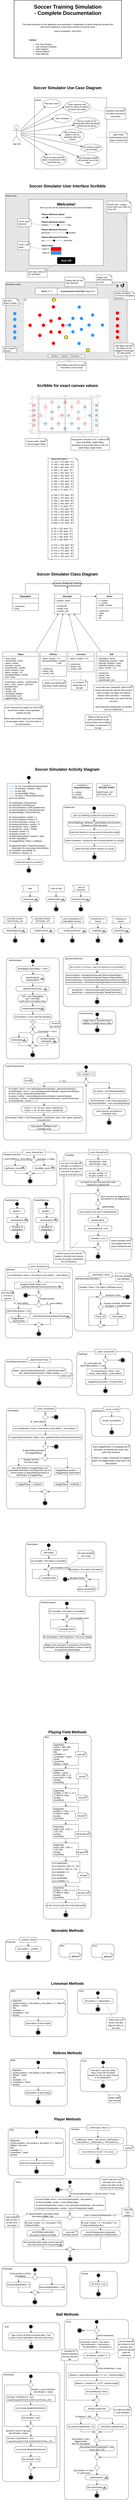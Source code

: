 <mxfile version="14.8.6" type="device"><diagram id="1Zh2YFwUAPaaH03spmLI" name="Page-1"><mxGraphModel dx="879" dy="803" grid="1" gridSize="10" guides="1" tooltips="1" connect="1" arrows="1" fold="1" page="1" pageScale="1" pageWidth="827" pageHeight="1169" math="0" shadow="0"><root><mxCell id="0"/><mxCell id="1" parent="0"/><mxCell id="wWSUUD4i5Tg5EyXqMNXZ-1" value="" style="endArrow=none;html=1;strokeColor=#CCCCCC;fontSize=10;" edge="1" parent="1"><mxGeometry width="50" height="50" relative="1" as="geometry"><mxPoint x="279.45" y="2700" as="sourcePoint"/><mxPoint x="279.45" y="2480" as="targetPoint"/></mxGeometry></mxCell><mxCell id="wWSUUD4i5Tg5EyXqMNXZ-2" value="" style="endArrow=none;html=1;strokeColor=#CCCCCC;fontSize=10;" edge="1" parent="1"><mxGeometry width="50" height="50" relative="1" as="geometry"><mxPoint x="319.38" y="2699" as="sourcePoint"/><mxPoint x="319.38" y="2479" as="targetPoint"/></mxGeometry></mxCell><mxCell id="wWSUUD4i5Tg5EyXqMNXZ-3" value="" style="endArrow=none;html=1;strokeColor=#CCCCCC;fontSize=10;" edge="1" parent="1"><mxGeometry width="50" height="50" relative="1" as="geometry"><mxPoint x="359.45" y="2699" as="sourcePoint"/><mxPoint x="359.45" y="2479" as="targetPoint"/></mxGeometry></mxCell><mxCell id="wWSUUD4i5Tg5EyXqMNXZ-4" value="" style="endArrow=none;html=1;strokeColor=#CCCCCC;fontSize=10;" edge="1" parent="1"><mxGeometry width="50" height="50" relative="1" as="geometry"><mxPoint x="439.62" y="2699" as="sourcePoint"/><mxPoint x="439.62" y="2479" as="targetPoint"/></mxGeometry></mxCell><mxCell id="wWSUUD4i5Tg5EyXqMNXZ-5" value="" style="endArrow=none;html=1;strokeColor=#CCCCCC;fontSize=10;" edge="1" parent="1"><mxGeometry width="50" height="50" relative="1" as="geometry"><mxPoint x="479.59" y="2699" as="sourcePoint"/><mxPoint x="479.59" y="2479" as="targetPoint"/></mxGeometry></mxCell><mxCell id="wWSUUD4i5Tg5EyXqMNXZ-6" value="" style="endArrow=none;html=1;strokeColor=#CCCCCC;fontSize=10;" edge="1" parent="1"><mxGeometry width="50" height="50" relative="1" as="geometry"><mxPoint x="518.97" y="2699" as="sourcePoint"/><mxPoint x="518.97" y="2479" as="targetPoint"/></mxGeometry></mxCell><mxCell id="wWSUUD4i5Tg5EyXqMNXZ-7" value="" style="endArrow=none;html=1;strokeColor=#CCCCCC;" edge="1" parent="1"><mxGeometry width="50" height="50" relative="1" as="geometry"><mxPoint x="199.45" y="2640" as="sourcePoint"/><mxPoint x="599.45" y="2640" as="targetPoint"/></mxGeometry></mxCell><mxCell id="wWSUUD4i5Tg5EyXqMNXZ-8" value="" style="endArrow=none;html=1;strokeColor=#CCCCCC;" edge="1" parent="1"><mxGeometry width="50" height="50" relative="1" as="geometry"><mxPoint x="198.66" y="2600" as="sourcePoint"/><mxPoint x="598.66" y="2600" as="targetPoint"/></mxGeometry></mxCell><mxCell id="wWSUUD4i5Tg5EyXqMNXZ-9" value="" style="endArrow=none;html=1;strokeColor=#CCCCCC;" edge="1" parent="1"><mxGeometry width="50" height="50" relative="1" as="geometry"><mxPoint x="199.1" y="2679" as="sourcePoint"/><mxPoint x="599.1" y="2679" as="targetPoint"/></mxGeometry></mxCell><mxCell id="wWSUUD4i5Tg5EyXqMNXZ-10" value="" style="endArrow=none;html=1;strokeColor=#CCCCCC;" edge="1" parent="1"><mxGeometry width="50" height="50" relative="1" as="geometry"><mxPoint x="199.45" y="2520" as="sourcePoint"/><mxPoint x="599.45" y="2520" as="targetPoint"/></mxGeometry></mxCell><mxCell id="wWSUUD4i5Tg5EyXqMNXZ-11" value="" style="endArrow=none;html=1;strokeColor=#CCCCCC;entryX=0.5;entryY=1;entryDx=0;entryDy=0;" edge="1" parent="1"><mxGeometry width="50" height="50" relative="1" as="geometry"><mxPoint x="399.45" y="2700" as="sourcePoint"/><mxPoint x="399.66" y="2480" as="targetPoint"/></mxGeometry></mxCell><mxCell id="wWSUUD4i5Tg5EyXqMNXZ-12" value="" style="endArrow=none;html=1;strokeColor=#CCCCCC;" edge="1" parent="1"><mxGeometry width="50" height="50" relative="1" as="geometry"><mxPoint x="199.45" y="2690" as="sourcePoint"/><mxPoint x="599.45" y="2690" as="targetPoint"/></mxGeometry></mxCell><mxCell id="wWSUUD4i5Tg5EyXqMNXZ-13" value="" style="endArrow=none;html=1;strokeColor=#CCCCCC;" edge="1" parent="1"><mxGeometry width="50" height="50" relative="1" as="geometry"><mxPoint x="199.45" y="2490" as="sourcePoint"/><mxPoint x="599.45" y="2490" as="targetPoint"/></mxGeometry></mxCell><mxCell id="wWSUUD4i5Tg5EyXqMNXZ-14" value="" style="endArrow=none;html=1;strokeColor=#CCCCCC;" edge="1" parent="1"><mxGeometry width="50" height="50" relative="1" as="geometry"><mxPoint x="559.45" y="2700" as="sourcePoint"/><mxPoint x="559.45" y="2480" as="targetPoint"/></mxGeometry></mxCell><mxCell id="wWSUUD4i5Tg5EyXqMNXZ-15" value="" style="endArrow=none;html=1;strokeColor=#CCCCCC;entryX=0.5;entryY=1;entryDx=0;entryDy=0;" edge="1" parent="1"><mxGeometry width="50" height="50" relative="1" as="geometry"><mxPoint x="239.45" y="2700" as="sourcePoint"/><mxPoint x="239.38" y="2480" as="targetPoint"/></mxGeometry></mxCell><mxCell id="wWSUUD4i5Tg5EyXqMNXZ-16" value="" style="endArrow=none;html=1;entryX=1;entryY=0.5;entryDx=0;entryDy=0;exitX=0;exitY=0.5;exitDx=0;exitDy=0;strokeColor=#CCCCCC;dashed=1;dashPattern=1 1;" edge="1" parent="1" source="wWSUUD4i5Tg5EyXqMNXZ-181" target="wWSUUD4i5Tg5EyXqMNXZ-186"><mxGeometry width="50" height="50" relative="1" as="geometry"><mxPoint x="199.45" y="2580" as="sourcePoint"/><mxPoint x="599.45" y="2580" as="targetPoint"/></mxGeometry></mxCell><mxCell id="wWSUUD4i5Tg5EyXqMNXZ-17" value="&lt;div style=&quot;text-align: left&quot;&gt;&lt;span&gt;Simulator screen&lt;/span&gt;&lt;/div&gt;" style="rounded=0;whiteSpace=wrap;html=1;shadow=0;glass=0;comic=1;strokeColor=#000000;labelPosition=center;verticalLabelPosition=middle;align=left;verticalAlign=top;absoluteArcSize=1;arcSize=50;fillColor=#E6E6E6;" vertex="1" parent="1"><mxGeometry x="37.69" y="1784" width="739" height="470" as="geometry"/></mxCell><mxCell id="wWSUUD4i5Tg5EyXqMNXZ-18" value="" style="ellipse;whiteSpace=wrap;html=1;rounded=0;shadow=0;comic=0;labelBackgroundColor=none;strokeWidth=1;fontFamily=Verdana;fontSize=12;fontColor=#000000;align=center;comic=1;strokeColor=none;fillColor=#3399FF;" vertex="1" parent="1"><mxGeometry x="83.19" y="1964.76" width="20" height="20" as="geometry"/></mxCell><mxCell id="wWSUUD4i5Tg5EyXqMNXZ-19" value="" style="ellipse;whiteSpace=wrap;html=1;rounded=0;shadow=0;comic=0;labelBackgroundColor=none;strokeWidth=1;fontFamily=Verdana;fontSize=12;fontColor=#000000;align=center;comic=1;strokeColor=none;fillColor=#3399FF;" vertex="1" parent="1"><mxGeometry x="83.19" y="1999.77" width="20" height="20" as="geometry"/></mxCell><mxCell id="wWSUUD4i5Tg5EyXqMNXZ-20" value="" style="ellipse;whiteSpace=wrap;html=1;rounded=0;shadow=0;comic=0;labelBackgroundColor=none;strokeWidth=1;fontFamily=Verdana;fontSize=12;fontColor=#000000;align=center;comic=1;strokeColor=none;fillColor=#3399FF;" vertex="1" parent="1"><mxGeometry x="83.19" y="2041.27" width="20" height="20" as="geometry"/></mxCell><mxCell id="wWSUUD4i5Tg5EyXqMNXZ-21" value="" style="ellipse;whiteSpace=wrap;html=1;rounded=0;shadow=0;comic=0;labelBackgroundColor=none;strokeWidth=1;fontFamily=Verdana;fontSize=12;fontColor=#000000;align=center;comic=1;strokeColor=none;fillColor=#3399FF;" vertex="1" parent="1"><mxGeometry x="83.19" y="2076.27" width="20" height="20" as="geometry"/></mxCell><mxCell id="wWSUUD4i5Tg5EyXqMNXZ-22" value="" style="ellipse;whiteSpace=wrap;html=1;rounded=0;shadow=0;comic=0;labelBackgroundColor=none;strokeWidth=1;fontFamily=Verdana;fontSize=12;fontColor=#000000;align=center;comic=1;strokeColor=none;fillColor=#3399FF;" vertex="1" parent="1"><mxGeometry x="83.19" y="2111.27" width="20" height="20" as="geometry"/></mxCell><mxCell id="wWSUUD4i5Tg5EyXqMNXZ-23" value="&lt;div style=&quot;text-align: left&quot;&gt;&lt;span&gt;Start screen&lt;/span&gt;&lt;/div&gt;" style="rounded=0;whiteSpace=wrap;html=1;shadow=0;glass=0;comic=1;strokeColor=#000000;labelPosition=center;verticalLabelPosition=middle;align=left;verticalAlign=top;absoluteArcSize=1;arcSize=50;fillColor=#E6E6E6;" vertex="1" parent="1"><mxGeometry x="36.59" y="1249" width="739" height="470" as="geometry"/></mxCell><mxCell id="wWSUUD4i5Tg5EyXqMNXZ-24" value="&lt;div style=&quot;text-align: left&quot;&gt;&lt;br&gt;&lt;/div&gt;" style="rounded=0;whiteSpace=wrap;html=1;shadow=0;glass=0;comic=1;strokeColor=#000000;labelPosition=center;verticalLabelPosition=middle;align=left;verticalAlign=top;absoluteArcSize=1;arcSize=50;sketch=0;fillColor=#FFFFFF;" vertex="1" parent="1"><mxGeometry x="179.59" y="1284" width="453" height="400" as="geometry"/></mxCell><mxCell id="wWSUUD4i5Tg5EyXqMNXZ-25" value="&lt;font style=&quot;font-size: 24px&quot;&gt;&lt;b&gt;Soccer Simulator Use Case Diagram&lt;/b&gt;&lt;/font&gt;" style="text;html=1;strokeColor=none;fillColor=none;align=center;verticalAlign=middle;whiteSpace=wrap;rounded=0;" vertex="1" parent="1"><mxGeometry x="3.65" y="600" width="820" height="20" as="geometry"/></mxCell><mxCell id="wWSUUD4i5Tg5EyXqMNXZ-26" value="&lt;div style=&quot;text-align: left&quot;&gt;&lt;span&gt;System&lt;/span&gt;&lt;/div&gt;" style="rounded=0;whiteSpace=wrap;html=1;shadow=0;glass=0;comic=1;strokeColor=#000000;labelPosition=center;verticalLabelPosition=middle;align=left;verticalAlign=top;absoluteArcSize=1;arcSize=50;" vertex="1" parent="1"><mxGeometry x="212.85" y="670" width="440" height="430" as="geometry"/></mxCell><mxCell id="wWSUUD4i5Tg5EyXqMNXZ-27" style="rounded=0;orthogonalLoop=1;jettySize=auto;html=1;entryX=0;entryY=1;entryDx=0;entryDy=0;" edge="1" parent="1" source="wWSUUD4i5Tg5EyXqMNXZ-35" target="wWSUUD4i5Tg5EyXqMNXZ-36"><mxGeometry relative="1" as="geometry"/></mxCell><mxCell id="wWSUUD4i5Tg5EyXqMNXZ-28" style="edgeStyle=none;rounded=0;orthogonalLoop=1;jettySize=auto;html=1;entryX=0;entryY=0.5;entryDx=0;entryDy=0;" edge="1" parent="1" source="wWSUUD4i5Tg5EyXqMNXZ-35" target="wWSUUD4i5Tg5EyXqMNXZ-37"><mxGeometry relative="1" as="geometry"/></mxCell><mxCell id="wWSUUD4i5Tg5EyXqMNXZ-29" style="edgeStyle=none;rounded=0;orthogonalLoop=1;jettySize=auto;html=1;entryX=0;entryY=0.5;entryDx=0;entryDy=0;" edge="1" parent="1" source="wWSUUD4i5Tg5EyXqMNXZ-35" target="wWSUUD4i5Tg5EyXqMNXZ-38"><mxGeometry relative="1" as="geometry"/></mxCell><mxCell id="wWSUUD4i5Tg5EyXqMNXZ-30" style="edgeStyle=none;rounded=0;orthogonalLoop=1;jettySize=auto;html=1;" edge="1" parent="1" source="wWSUUD4i5Tg5EyXqMNXZ-35" target="wWSUUD4i5Tg5EyXqMNXZ-39"><mxGeometry relative="1" as="geometry"/></mxCell><mxCell id="wWSUUD4i5Tg5EyXqMNXZ-31" style="edgeStyle=none;rounded=0;orthogonalLoop=1;jettySize=auto;html=1;" edge="1" parent="1" source="wWSUUD4i5Tg5EyXqMNXZ-35" target="wWSUUD4i5Tg5EyXqMNXZ-40"><mxGeometry relative="1" as="geometry"/></mxCell><mxCell id="wWSUUD4i5Tg5EyXqMNXZ-32" style="edgeStyle=none;rounded=0;orthogonalLoop=1;jettySize=auto;html=1;" edge="1" parent="1" source="wWSUUD4i5Tg5EyXqMNXZ-35" target="wWSUUD4i5Tg5EyXqMNXZ-41"><mxGeometry relative="1" as="geometry"/></mxCell><mxCell id="wWSUUD4i5Tg5EyXqMNXZ-33" style="edgeStyle=none;rounded=0;orthogonalLoop=1;jettySize=auto;html=1;" edge="1" parent="1" source="wWSUUD4i5Tg5EyXqMNXZ-35" target="wWSUUD4i5Tg5EyXqMNXZ-42"><mxGeometry relative="1" as="geometry"/></mxCell><mxCell id="wWSUUD4i5Tg5EyXqMNXZ-34" style="edgeStyle=none;rounded=0;orthogonalLoop=1;jettySize=auto;html=1;" edge="1" parent="1" source="wWSUUD4i5Tg5EyXqMNXZ-35" target="wWSUUD4i5Tg5EyXqMNXZ-43"><mxGeometry relative="1" as="geometry"/></mxCell><mxCell id="wWSUUD4i5Tg5EyXqMNXZ-35" value="Jogi Löw" style="shape=umlActor;verticalLabelPosition=bottom;labelBackgroundColor=#ffffff;verticalAlign=top;html=1;rounded=1;shadow=0;comic=1;strokeWidth=1;comic=1" vertex="1" parent="1"><mxGeometry x="78.85" y="835" width="50" height="100" as="geometry"/></mxCell><mxCell id="wWSUUD4i5Tg5EyXqMNXZ-36" value="Pick team colors" style="ellipse;whiteSpace=wrap;html=1;rounded=1;shadow=0;strokeWidth=1;comic=1;" vertex="1" parent="1"><mxGeometry x="261.86" y="680" width="111" height="50" as="geometry"/></mxCell><mxCell id="wWSUUD4i5Tg5EyXqMNXZ-37" value="Enter maximum and minimum values for players precision and speed" style="ellipse;whiteSpace=wrap;html=1;rounded=1;shadow=0;strokeWidth=1;comic=1;" vertex="1" parent="1"><mxGeometry x="391.85" y="690" width="161" height="70" as="geometry"/></mxCell><mxCell id="wWSUUD4i5Tg5EyXqMNXZ-38" value="Start simulation" style="ellipse;whiteSpace=wrap;html=1;rounded=1;shadow=0;strokeWidth=1;comic=1;" vertex="1" parent="1"><mxGeometry x="326.85" y="770" width="112" height="50" as="geometry"/></mxCell><mxCell id="wWSUUD4i5Tg5EyXqMNXZ-39" value="Click on a point on the playing field where the player should kick the ball to" style="ellipse;whiteSpace=wrap;html=1;rounded=1;shadow=0;strokeWidth=1;comic=1;" vertex="1" parent="1"><mxGeometry x="448.85" y="790" width="162" height="70" as="geometry"/></mxCell><mxCell id="wWSUUD4i5Tg5EyXqMNXZ-40" value="Click or hovers on a player to see his individual skills and number" style="ellipse;whiteSpace=wrap;html=1;rounded=1;shadow=0;strokeWidth=1;comic=1;" vertex="1" parent="1"><mxGeometry x="372.86" y="860" width="141" height="80" as="geometry"/></mxCell><mxCell id="wWSUUD4i5Tg5EyXqMNXZ-41" value="Can remove a player from the field?" style="ellipse;whiteSpace=wrap;html=1;rounded=1;shadow=0;strokeWidth=1;comic=1;" vertex="1" parent="1"><mxGeometry x="495.35" y="950" width="130" height="50" as="geometry"/></mxCell><mxCell id="wWSUUD4i5Tg5EyXqMNXZ-42" value="Can exchange a player with another one on the field" style="ellipse;whiteSpace=wrap;html=1;rounded=1;shadow=0;strokeWidth=1;comic=1;" vertex="1" parent="1"><mxGeometry x="464.85" y="1015" width="147" height="65" as="geometry"/></mxCell><mxCell id="wWSUUD4i5Tg5EyXqMNXZ-43" value="Sees the score and the player in possession of the ball all the time" style="ellipse;whiteSpace=wrap;html=1;rounded=1;shadow=0;strokeWidth=1;comic=1;" vertex="1" parent="1"><mxGeometry x="251.85" y="1010" width="157.75" height="70" as="geometry"/></mxCell><mxCell id="wWSUUD4i5Tg5EyXqMNXZ-44" value="&lt;font style=&quot;font-size: 24px&quot;&gt;&lt;b&gt;Soccer Simulator User Interface Scribble&lt;/b&gt;&lt;/font&gt;" style="text;html=1;strokeColor=none;fillColor=none;align=center;verticalAlign=middle;whiteSpace=wrap;rounded=0;" vertex="1" parent="1"><mxGeometry x="9.45" y="1194" width="810" height="20" as="geometry"/></mxCell><UserObject label="&lt;img src=&quot;https://upload.wikimedia.org/wikipedia/commons/b/b9/Soccer_field_-_empty.svg&quot; width=&quot;520&quot; height=&quot;331&quot;&gt;" link="https://upload.wikimedia.org/wikipedia/commons/thumb/b/b9/Soccer_field_-_empty.svg/780px-Soccer_field_-_empty.svg.png" id="wWSUUD4i5Tg5EyXqMNXZ-45"><mxCell style="rounded=0;whiteSpace=wrap;html=1;aspect=fixed;strokeColor=none;" vertex="1" parent="1"><mxGeometry x="147.19" y="1884" width="520" height="322.17" as="geometry"/></mxCell></UserObject><mxCell id="wWSUUD4i5Tg5EyXqMNXZ-46" value="" style="rounded=1;whiteSpace=wrap;html=1;" vertex="1" parent="1"><mxGeometry x="217.19" y="1820.08" width="380" height="40" as="geometry"/></mxCell><mxCell id="wWSUUD4i5Tg5EyXqMNXZ-47" value="&lt;b&gt;Score:&amp;nbsp;&lt;/b&gt;0 : 0" style="text;html=1;strokeColor=none;fillColor=none;align=center;verticalAlign=middle;whiteSpace=wrap;rounded=0;" vertex="1" parent="1"><mxGeometry x="227.19" y="1830.08" width="120" height="20" as="geometry"/></mxCell><mxCell id="wWSUUD4i5Tg5EyXqMNXZ-48" value="&lt;b&gt;In possession of the ball: &lt;/b&gt;Player No 7" style="text;html=1;strokeColor=none;fillColor=none;align=center;verticalAlign=middle;whiteSpace=wrap;rounded=0;" vertex="1" parent="1"><mxGeometry x="362.96" y="1830.08" width="231.49" height="20" as="geometry"/></mxCell><mxCell id="wWSUUD4i5Tg5EyXqMNXZ-49" value="" style="endArrow=none;html=1;exitX=0.366;exitY=0.989;exitDx=0;exitDy=0;exitPerimeter=0;entryX=0.366;entryY=-0.002;entryDx=0;entryDy=0;entryPerimeter=0;" edge="1" parent="1"><mxGeometry width="50" height="50" relative="1" as="geometry"><mxPoint x="351.27" y="1859.64" as="sourcePoint"/><mxPoint x="351.27" y="1820" as="targetPoint"/></mxGeometry></mxCell><mxCell id="wWSUUD4i5Tg5EyXqMNXZ-50" value="" style="group;rotation=90;" vertex="1" connectable="0" parent="1"><mxGeometry x="170.19" y="2034.335" width="34" height="21.505" as="geometry"/></mxCell><mxCell id="wWSUUD4i5Tg5EyXqMNXZ-51" value="" style="ellipse;whiteSpace=wrap;html=1;rounded=0;shadow=0;comic=0;labelBackgroundColor=none;strokeWidth=1;fontFamily=Verdana;fontSize=12;fontColor=#000000;align=center;comic=1;sketch=0;rotation=90;fillColor=#FF0000;strokeColor=none;" vertex="1" parent="wWSUUD4i5Tg5EyXqMNXZ-50"><mxGeometry x="6" y="1" width="20" height="20" as="geometry"/></mxCell><mxCell id="wWSUUD4i5Tg5EyXqMNXZ-52" value="" style="group;rotation=-180;" vertex="1" connectable="0" parent="1"><mxGeometry x="313.927" y="1880.997" width="34" height="21.505" as="geometry"/></mxCell><mxCell id="wWSUUD4i5Tg5EyXqMNXZ-53" value="" style="ellipse;whiteSpace=wrap;html=1;rounded=0;shadow=0;comic=0;labelBackgroundColor=none;strokeWidth=2;fontFamily=Verdana;fontSize=12;fontColor=#000000;align=center;comic=1;sketch=0;rotation=-180;fillColor=#FFFF00;" vertex="1" parent="wWSUUD4i5Tg5EyXqMNXZ-52"><mxGeometry x="7" width="20" height="20" as="geometry"/></mxCell><mxCell id="wWSUUD4i5Tg5EyXqMNXZ-54" value="" style="group;rotation=-180;" vertex="1" connectable="0" parent="1"><mxGeometry x="521.197" y="2185.668" width="34" height="21.505" as="geometry"/></mxCell><mxCell id="wWSUUD4i5Tg5EyXqMNXZ-55" value="" style="ellipse;whiteSpace=wrap;html=1;rounded=0;shadow=0;comic=0;labelBackgroundColor=none;strokeWidth=2;fontFamily=Verdana;fontSize=12;fontColor=#000000;align=center;comic=1;sketch=0;rotation=-180;fillColor=#FFFF00;" vertex="1" parent="wWSUUD4i5Tg5EyXqMNXZ-54"><mxGeometry x="7" width="20" height="20" as="geometry"/></mxCell><mxCell id="wWSUUD4i5Tg5EyXqMNXZ-56" value="&lt;font style=&quot;font-size: 24px&quot;&gt;&lt;b&gt;Welcome!&lt;/b&gt;&lt;/font&gt;" style="text;html=1;strokeColor=none;fillColor=none;align=center;verticalAlign=middle;whiteSpace=wrap;rounded=0;" vertex="1" parent="1"><mxGeometry x="156.09" y="1304" width="501" height="20" as="geometry"/></mxCell><mxCell id="wWSUUD4i5Tg5EyXqMNXZ-57" value="Here you can set the preferences for your soccer simulation." style="text;html=1;strokeColor=none;fillColor=none;align=center;verticalAlign=middle;whiteSpace=wrap;rounded=0;sketch=0;" vertex="1" parent="1"><mxGeometry x="240.64" y="1324" width="332.09" height="20" as="geometry"/></mxCell><mxCell id="wWSUUD4i5Tg5EyXqMNXZ-58" value="Players Minimum Speed" style="text;html=1;strokeColor=none;fillColor=none;align=left;verticalAlign=middle;whiteSpace=wrap;rounded=0;sketch=0;fontStyle=1" vertex="1" parent="1"><mxGeometry x="254.82" y="1365" width="151.49" height="20" as="geometry"/></mxCell><mxCell id="wWSUUD4i5Tg5EyXqMNXZ-59" value="Players Maximum Speed" style="text;html=1;strokeColor=none;fillColor=none;align=left;verticalAlign=middle;whiteSpace=wrap;rounded=0;sketch=0;fontStyle=1" vertex="1" parent="1"><mxGeometry x="253.82" y="1411" width="151.49" height="20" as="geometry"/></mxCell><mxCell id="wWSUUD4i5Tg5EyXqMNXZ-60" value="Players Minimum Precision" style="text;html=1;strokeColor=none;fillColor=none;align=left;verticalAlign=middle;whiteSpace=wrap;rounded=0;sketch=0;fontStyle=1" vertex="1" parent="1"><mxGeometry x="253.59" y="1457" width="175.6" height="20" as="geometry"/></mxCell><mxCell id="wWSUUD4i5Tg5EyXqMNXZ-61" value="Players Maximum Precision" style="text;html=1;strokeColor=none;fillColor=none;align=left;verticalAlign=middle;whiteSpace=wrap;rounded=0;sketch=0;fontStyle=1" vertex="1" parent="1"><mxGeometry x="253.59" y="1503" width="185.6" height="20" as="geometry"/></mxCell><mxCell id="wWSUUD4i5Tg5EyXqMNXZ-62" value="&lt;b&gt;Team Colors&lt;/b&gt;" style="text;html=1;strokeColor=none;fillColor=none;align=center;verticalAlign=middle;whiteSpace=wrap;rounded=0;sketch=0;" vertex="1" parent="1"><mxGeometry x="253.59" y="1554" width="75.99" height="20" as="geometry"/></mxCell><mxCell id="wWSUUD4i5Tg5EyXqMNXZ-63" value="Team A" style="text;html=1;strokeColor=none;fillColor=none;align=center;verticalAlign=middle;whiteSpace=wrap;rounded=0;sketch=0;" vertex="1" parent="1"><mxGeometry x="254.82" y="1574" width="48.99" height="20" as="geometry"/></mxCell><mxCell id="wWSUUD4i5Tg5EyXqMNXZ-64" value="Team B" style="text;html=1;strokeColor=none;fillColor=none;align=center;verticalAlign=middle;whiteSpace=wrap;rounded=0;sketch=0;" vertex="1" parent="1"><mxGeometry x="255.82" y="1597" width="48.99" height="20" as="geometry"/></mxCell><mxCell id="wWSUUD4i5Tg5EyXqMNXZ-65" value="" style="rounded=1;whiteSpace=wrap;html=1;sketch=0;align=left;fillColor=#FF0000;" vertex="1" parent="1"><mxGeometry x="313.33" y="1574" width="62" height="20" as="geometry"/></mxCell><mxCell id="wWSUUD4i5Tg5EyXqMNXZ-66" value="" style="rounded=1;whiteSpace=wrap;html=1;sketch=0;align=left;fillColor=#3399FF;" vertex="1" parent="1"><mxGeometry x="313.57" y="1597" width="62" height="20" as="geometry"/></mxCell><mxCell id="wWSUUD4i5Tg5EyXqMNXZ-67" value="&lt;font color=&quot;#ffffff&quot; style=&quot;font-size: 16px&quot;&gt;&lt;b&gt;Kick Off&lt;/b&gt;&lt;/font&gt;" style="rounded=1;whiteSpace=wrap;html=1;sketch=0;align=center;fillColor=#000000;" vertex="1" parent="1"><mxGeometry x="351.59" y="1634" width="109" height="40" as="geometry"/></mxCell><mxCell id="wWSUUD4i5Tg5EyXqMNXZ-68" value="Whole &amp;lt;div&amp;gt; : display &lt;i style=&quot;font-size: 12px;&quot;&gt;none&lt;/i&gt; when user clicks on &quot;Kick Off&quot;" style="shape=note;strokeWidth=1;fontSize=12;size=11;whiteSpace=wrap;html=1;rounded=0;shadow=0;comic=1;fillColor=#FFFFFF;sketch=0;align=left;perimeterSpacing=0;spacingLeft=3;" vertex="1" parent="1"><mxGeometry x="654.51" y="1295" width="146.6" height="70" as="geometry"/></mxCell><mxCell id="wWSUUD4i5Tg5EyXqMNXZ-69" value="" style="endArrow=none;dashed=1;html=1;" edge="1" parent="1" target="wWSUUD4i5Tg5EyXqMNXZ-68"><mxGeometry width="50" height="50" relative="1" as="geometry"><mxPoint x="775.45" y="1422" as="sourcePoint"/><mxPoint x="-97.41" y="1529" as="targetPoint"/></mxGeometry></mxCell><mxCell id="wWSUUD4i5Tg5EyXqMNXZ-70" value="&amp;lt;form&amp;gt; input elements" style="shape=note;strokeWidth=1;fontSize=12;size=11;whiteSpace=wrap;html=1;rounded=0;shadow=0;comic=1;fillColor=#FFFFFF;sketch=0;align=left;spacingLeft=4;" vertex="1" parent="1"><mxGeometry x="109.45" y="1400" width="83.14" height="49" as="geometry"/></mxCell><mxCell id="wWSUUD4i5Tg5EyXqMNXZ-71" value="" style="endArrow=none;dashed=1;html=1;exitX=0;exitY=0.5;exitDx=0;exitDy=0;" edge="1" parent="1" source="wWSUUD4i5Tg5EyXqMNXZ-762" target="wWSUUD4i5Tg5EyXqMNXZ-70"><mxGeometry width="50" height="50" relative="1" as="geometry"><mxPoint x="260.82" y="1444" as="sourcePoint"/><mxPoint x="-44.41" y="1474" as="targetPoint"/></mxGeometry></mxCell><mxCell id="wWSUUD4i5Tg5EyXqMNXZ-72" value="&amp;lt;form&amp;gt; color picker" style="shape=note;strokeWidth=1;fontSize=12;size=11;whiteSpace=wrap;html=1;rounded=0;shadow=0;comic=1;fillColor=#FFFFFF;sketch=0;align=left;spacingLeft=4;" vertex="1" parent="1"><mxGeometry x="109.45" y="1540" width="77.14" height="49" as="geometry"/></mxCell><mxCell id="wWSUUD4i5Tg5EyXqMNXZ-73" value="" style="endArrow=none;dashed=1;html=1;exitX=0;exitY=0.5;exitDx=0;exitDy=0;" edge="1" parent="1" target="wWSUUD4i5Tg5EyXqMNXZ-72"><mxGeometry width="50" height="50" relative="1" as="geometry"><mxPoint x="254.82" y="1584" as="sourcePoint"/><mxPoint x="-50.41" y="1614" as="targetPoint"/></mxGeometry></mxCell><mxCell id="wWSUUD4i5Tg5EyXqMNXZ-74" value="save input values for the simulation&amp;nbsp;" style="shape=note;strokeWidth=1;fontSize=12;size=11;whiteSpace=wrap;html=1;rounded=0;shadow=0;comic=1;fillColor=#FFFFFF;sketch=0;align=left;spacingLeft=4;" vertex="1" parent="1"><mxGeometry x="168.74" y="1704" width="122.24" height="50" as="geometry"/></mxCell><mxCell id="wWSUUD4i5Tg5EyXqMNXZ-75" value="" style="endArrow=none;dashed=1;html=1;exitX=0;exitY=1;exitDx=0;exitDy=0;" edge="1" parent="1" source="wWSUUD4i5Tg5EyXqMNXZ-67" target="wWSUUD4i5Tg5EyXqMNXZ-74"><mxGeometry width="50" height="50" relative="1" as="geometry"><mxPoint x="480.35" y="1759" as="sourcePoint"/><mxPoint x="370.35" y="1779" as="targetPoint"/></mxGeometry></mxCell><mxCell id="wWSUUD4i5Tg5EyXqMNXZ-76" value="html canvas element" style="shape=note;strokeWidth=1;fontSize=12;size=11;whiteSpace=wrap;html=1;rounded=0;shadow=0;comic=1;fillColor=#FFFFFF;sketch=0;align=left;spacingLeft=4;" vertex="1" parent="1"><mxGeometry x="19.45" y="2174" width="84.89" height="36" as="geometry"/></mxCell><mxCell id="wWSUUD4i5Tg5EyXqMNXZ-77" value="" style="endArrow=none;dashed=1;html=1;exitX=-0.002;exitY=0.86;exitDx=0;exitDy=0;exitPerimeter=0;" edge="1" parent="1" source="wWSUUD4i5Tg5EyXqMNXZ-45" target="wWSUUD4i5Tg5EyXqMNXZ-76"><mxGeometry width="50" height="50" relative="1" as="geometry"><mxPoint x="30.19" y="2044.33" as="sourcePoint"/><mxPoint x="-79.81" y="2064.33" as="targetPoint"/></mxGeometry></mxCell><mxCell id="wWSUUD4i5Tg5EyXqMNXZ-78" value="Display with div and span elements" style="shape=note;strokeWidth=1;fontSize=12;size=11;whiteSpace=wrap;html=1;rounded=0;shadow=0;comic=1;fillColor=#FFFFFF;sketch=0;align=left;spacingLeft=4;" vertex="1" parent="1"><mxGeometry x="395.69" y="1754" width="123.76" height="56" as="geometry"/></mxCell><mxCell id="wWSUUD4i5Tg5EyXqMNXZ-79" value="" style="endArrow=none;dashed=1;html=1;exitX=0.5;exitY=0;exitDx=0;exitDy=0;" edge="1" parent="1" source="wWSUUD4i5Tg5EyXqMNXZ-46" target="wWSUUD4i5Tg5EyXqMNXZ-78"><mxGeometry width="50" height="50" relative="1" as="geometry"><mxPoint x="642.19" y="1830.08" as="sourcePoint"/><mxPoint x="532.19" y="1850.08" as="targetPoint"/></mxGeometry></mxCell><mxCell id="wWSUUD4i5Tg5EyXqMNXZ-80" value="&lt;font style=&quot;font-size: 32px&quot;&gt;&lt;b&gt;↺&lt;/b&gt;&lt;/font&gt;" style="text;html=1;strokeColor=none;fillColor=none;align=center;verticalAlign=middle;whiteSpace=wrap;rounded=0;sketch=0;" vertex="1" parent="1"><mxGeometry x="728.19" y="1796.08" width="40" height="20" as="geometry"/></mxCell><mxCell id="wWSUUD4i5Tg5EyXqMNXZ-81" value="restart simulation, &amp;lt;a&amp;gt;-link to simulation document" style="shape=note;strokeWidth=1;fontSize=12;size=11;whiteSpace=wrap;html=1;rounded=0;shadow=0;comic=1;fillColor=#FFFFFF;sketch=0;align=left;spacingLeft=4;" vertex="1" parent="1"><mxGeometry x="698.28" y="1842.5" width="124.72" height="47.5" as="geometry"/></mxCell><mxCell id="wWSUUD4i5Tg5EyXqMNXZ-82" value="" style="endArrow=none;dashed=1;html=1;exitX=0.5;exitY=1;exitDx=0;exitDy=0;" edge="1" parent="1" source="wWSUUD4i5Tg5EyXqMNXZ-80" target="wWSUUD4i5Tg5EyXqMNXZ-81"><mxGeometry width="50" height="50" relative="1" as="geometry"><mxPoint x="723.19" y="1920.08" as="sourcePoint"/><mxPoint x="613.19" y="1940.08" as="targetPoint"/></mxGeometry></mxCell><mxCell id="wWSUUD4i5Tg5EyXqMNXZ-83" value="&lt;font style=&quot;font-size: 12px&quot;&gt;precision could affect the radius around the mouseclick&lt;/font&gt;" style="shape=note;strokeWidth=1;fontSize=14;size=11;whiteSpace=wrap;html=1;rounded=0;shadow=0;comic=1;fillColor=#FFFFFF;" vertex="1" parent="1"><mxGeometry x="642.85" y="730" width="126.6" height="70" as="geometry"/></mxCell><mxCell id="wWSUUD4i5Tg5EyXqMNXZ-84" value="" style="endArrow=none;dashed=1;html=1;exitX=1.006;exitY=0.657;exitDx=0;exitDy=0;exitPerimeter=0;" edge="1" parent="1" source="wWSUUD4i5Tg5EyXqMNXZ-37" target="wWSUUD4i5Tg5EyXqMNXZ-83"><mxGeometry width="50" height="50" relative="1" as="geometry"><mxPoint x="652.85" y="780" as="sourcePoint"/><mxPoint x="542.85" y="800" as="targetPoint"/></mxGeometry></mxCell><mxCell id="wWSUUD4i5Tg5EyXqMNXZ-85" value="field size: &lt;br style=&quot;font-size: 12px;&quot;&gt;800px &amp;amp; 500px" style="shape=note;strokeWidth=1;fontSize=12;size=11;whiteSpace=wrap;html=1;rounded=0;shadow=0;comic=1;fillColor=#FFFFFF;sketch=0;align=left;spacingLeft=4;" vertex="1" parent="1"><mxGeometry x="19.45" y="1884" width="97.4" height="40" as="geometry"/></mxCell><mxCell id="wWSUUD4i5Tg5EyXqMNXZ-86" value="" style="endArrow=none;dashed=1;html=1;" edge="1" parent="1" target="wWSUUD4i5Tg5EyXqMNXZ-85"><mxGeometry width="50" height="50" relative="1" as="geometry"><mxPoint x="145.79" y="1917" as="sourcePoint"/><mxPoint x="-135.04" y="1950.59" as="targetPoint"/></mxGeometry></mxCell><mxCell id="wWSUUD4i5Tg5EyXqMNXZ-87" value="with shiftkey and click the player information can be shown" style="shape=note;strokeWidth=1;fontSize=12;size=11;whiteSpace=wrap;html=1;rounded=0;shadow=0;comic=1;fillColor=#FFFFFF;" vertex="1" parent="1"><mxGeometry x="349.52" y="2265" width="179.93" height="55" as="geometry"/></mxCell><mxCell id="wWSUUD4i5Tg5EyXqMNXZ-88" value="" style="endArrow=none;dashed=1;html=1;entryX=0;entryY=0;entryDx=80.625;entryDy=0;entryPerimeter=0;" edge="1" parent="1" source="wWSUUD4i5Tg5EyXqMNXZ-89" target="wWSUUD4i5Tg5EyXqMNXZ-87"><mxGeometry width="50" height="50" relative="1" as="geometry"><mxPoint x="360.94" y="2354" as="sourcePoint"/><mxPoint x="349.89" y="2278" as="targetPoint"/></mxGeometry></mxCell><mxCell id="wWSUUD4i5Tg5EyXqMNXZ-89" value="Number: ? | Speed: ? | Precision: ?" style="text;html=1;align=center;verticalAlign=middle;whiteSpace=wrap;rounded=1;strokeColor=#000000;fillColor=#ffffff;" vertex="1" parent="1"><mxGeometry x="295.45" y="2221" width="223.48" height="20" as="geometry"/></mxCell><mxCell id="wWSUUD4i5Tg5EyXqMNXZ-90" value="" style="ellipse;whiteSpace=wrap;html=1;rounded=0;shadow=0;comic=0;labelBackgroundColor=none;strokeWidth=1;fontFamily=Verdana;fontSize=12;fontColor=#000000;align=center;comic=1;fillColor=#FF0000;strokeColor=none;" vertex="1" parent="1"><mxGeometry x="708.19" y="1961.5" width="20" height="20" as="geometry"/></mxCell><mxCell id="wWSUUD4i5Tg5EyXqMNXZ-91" value="" style="ellipse;whiteSpace=wrap;html=1;rounded=0;shadow=0;comic=0;labelBackgroundColor=none;strokeWidth=1;fontFamily=Verdana;fontSize=12;fontColor=#000000;align=center;comic=1;fillColor=#FF0000;strokeColor=none;" vertex="1" parent="1"><mxGeometry x="708.19" y="1996.51" width="20" height="20" as="geometry"/></mxCell><mxCell id="wWSUUD4i5Tg5EyXqMNXZ-92" value="" style="ellipse;whiteSpace=wrap;html=1;rounded=0;shadow=0;comic=0;labelBackgroundColor=none;strokeWidth=1;fontFamily=Verdana;fontSize=12;fontColor=#000000;align=center;comic=1;fillColor=#FF0000;strokeColor=none;" vertex="1" parent="1"><mxGeometry x="708.19" y="2038.01" width="20" height="20" as="geometry"/></mxCell><mxCell id="wWSUUD4i5Tg5EyXqMNXZ-93" value="" style="ellipse;whiteSpace=wrap;html=1;rounded=0;shadow=0;comic=0;labelBackgroundColor=none;strokeWidth=1;fontFamily=Verdana;fontSize=12;fontColor=#000000;align=center;comic=1;fillColor=#FF0000;strokeColor=none;" vertex="1" parent="1"><mxGeometry x="708.19" y="2073.01" width="20" height="20" as="geometry"/></mxCell><mxCell id="wWSUUD4i5Tg5EyXqMNXZ-94" value="" style="ellipse;whiteSpace=wrap;html=1;rounded=0;shadow=0;comic=0;labelBackgroundColor=none;strokeWidth=1;fontFamily=Verdana;fontSize=12;fontColor=#000000;align=center;comic=1;fillColor=#FF0000;strokeColor=none;" vertex="1" parent="1"><mxGeometry x="708.19" y="2108.01" width="20" height="20" as="geometry"/></mxCell><mxCell id="wWSUUD4i5Tg5EyXqMNXZ-95" value="with altkey and click the player can be dragged to exchange him with another" style="shape=note;strokeWidth=1;fontSize=12;size=11;whiteSpace=wrap;html=1;rounded=0;shadow=0;comic=1;fillColor=#FFFFFF;" vertex="1" parent="1"><mxGeometry x="696.7" y="2152.17" width="123.1" height="77.83" as="geometry"/></mxCell><mxCell id="wWSUUD4i5Tg5EyXqMNXZ-96" value="" style="endArrow=none;dashed=1;html=1;exitX=1;exitY=1;exitDx=0;exitDy=0;" edge="1" parent="1" source="wWSUUD4i5Tg5EyXqMNXZ-94" target="wWSUUD4i5Tg5EyXqMNXZ-95"><mxGeometry width="50" height="50" relative="1" as="geometry"><mxPoint x="716.69" y="2334" as="sourcePoint"/><mxPoint x="606.69" y="2354" as="targetPoint"/></mxGeometry></mxCell><mxCell id="wWSUUD4i5Tg5EyXqMNXZ-97" value="" style="ellipse;whiteSpace=wrap;html=1;rounded=0;shadow=0;comic=0;labelBackgroundColor=none;strokeWidth=1;fontFamily=Verdana;fontSize=12;fontColor=#000000;align=center;comic=1;sketch=0;rotation=90;fillColor=#FF0000;strokeColor=none;" vertex="1" parent="1"><mxGeometry x="235.42" y="1974.005" width="20" height="20" as="geometry"/></mxCell><mxCell id="wWSUUD4i5Tg5EyXqMNXZ-98" value="" style="ellipse;whiteSpace=wrap;html=1;rounded=0;shadow=0;comic=0;labelBackgroundColor=none;strokeWidth=1;fontFamily=Verdana;fontSize=12;fontColor=#000000;align=center;comic=1;sketch=0;rotation=90;fillColor=#FF0000;strokeColor=none;" vertex="1" parent="1"><mxGeometry x="257.7" y="2035.085" width="20" height="20" as="geometry"/></mxCell><mxCell id="wWSUUD4i5Tg5EyXqMNXZ-99" value="" style="ellipse;whiteSpace=wrap;html=1;rounded=0;shadow=0;comic=0;labelBackgroundColor=none;strokeWidth=1;fontFamily=Verdana;fontSize=12;fontColor=#000000;align=center;comic=1;sketch=0;rotation=90;fillColor=#FF0000;strokeColor=none;" vertex="1" parent="1"><mxGeometry x="235.42" y="2096.275" width="20" height="20" as="geometry"/></mxCell><mxCell id="wWSUUD4i5Tg5EyXqMNXZ-100" value="" style="ellipse;whiteSpace=wrap;html=1;rounded=0;shadow=0;comic=0;labelBackgroundColor=none;strokeWidth=1;fontFamily=Verdana;fontSize=12;fontColor=#000000;align=center;comic=1;sketch=0;rotation=90;fillColor=#FF0000;strokeColor=none;" vertex="1" parent="1"><mxGeometry x="318.19" y="1924.005" width="20" height="20" as="geometry"/></mxCell><mxCell id="wWSUUD4i5Tg5EyXqMNXZ-101" value="" style="ellipse;whiteSpace=wrap;html=1;rounded=0;shadow=0;comic=0;labelBackgroundColor=none;strokeWidth=1;fontFamily=Verdana;fontSize=12;fontColor=#000000;align=center;comic=1;sketch=0;rotation=90;fillColor=#FF0000;strokeColor=none;" vertex="1" parent="1"><mxGeometry x="303.2" y="2009.005" width="20" height="20" as="geometry"/></mxCell><mxCell id="wWSUUD4i5Tg5EyXqMNXZ-102" value="" style="ellipse;whiteSpace=wrap;html=1;rounded=0;shadow=0;comic=0;labelBackgroundColor=none;strokeWidth=1;fontFamily=Verdana;fontSize=12;fontColor=#000000;align=center;comic=1;sketch=0;rotation=90;fillColor=#FF0000;strokeColor=none;" vertex="1" parent="1"><mxGeometry x="303.2" y="2075.335" width="20" height="20" as="geometry"/></mxCell><mxCell id="wWSUUD4i5Tg5EyXqMNXZ-103" value="" style="ellipse;whiteSpace=wrap;html=1;rounded=0;shadow=0;comic=0;labelBackgroundColor=none;strokeWidth=1;fontFamily=Verdana;fontSize=12;fontColor=#000000;align=center;comic=1;sketch=0;rotation=90;fillColor=#FF0000;strokeColor=none;" vertex="1" parent="1"><mxGeometry x="318.19" y="2144.005" width="20" height="20" as="geometry"/></mxCell><mxCell id="wWSUUD4i5Tg5EyXqMNXZ-104" value="" style="ellipse;whiteSpace=wrap;html=1;rounded=0;shadow=0;comic=0;labelBackgroundColor=none;strokeWidth=1;fontFamily=Verdana;fontSize=12;fontColor=#000000;align=center;comic=1;sketch=0;rotation=90;fillColor=#FF0000;strokeColor=none;" vertex="1" parent="1"><mxGeometry x="355.69" y="1994.005" width="20" height="20" as="geometry"/></mxCell><mxCell id="wWSUUD4i5Tg5EyXqMNXZ-105" value="" style="ellipse;whiteSpace=wrap;html=1;rounded=0;shadow=0;comic=0;labelBackgroundColor=none;strokeWidth=1;fontFamily=Verdana;fontSize=12;fontColor=#000000;align=center;comic=1;sketch=0;rotation=90;fillColor=#FF0000;strokeColor=none;" vertex="1" parent="1"><mxGeometry x="355.93" y="2076.275" width="20" height="20" as="geometry"/></mxCell><mxCell id="wWSUUD4i5Tg5EyXqMNXZ-106" value="" style="ellipse;whiteSpace=wrap;html=1;rounded=0;shadow=0;comic=0;labelBackgroundColor=none;strokeWidth=1;fontFamily=Verdana;fontSize=12;fontColor=#000000;align=center;comic=1;sketch=0;rotation=90;fillColor=#FF0000;strokeColor=none;" vertex="1" parent="1"><mxGeometry x="375.69" y="2035.085" width="20" height="20" as="geometry"/></mxCell><mxCell id="wWSUUD4i5Tg5EyXqMNXZ-107" value="" style="ellipse;whiteSpace=wrap;html=1;rounded=0;shadow=0;comic=0;labelBackgroundColor=none;strokeColor=#000000;strokeWidth=1;fontFamily=Verdana;fontSize=12;fontColor=#000000;align=center;comic=1;sketch=0;fillColor=#FFFFFF;" vertex="1" parent="1"><mxGeometry x="402.19" y="2040.09" width="10" height="10" as="geometry"/></mxCell><mxCell id="wWSUUD4i5Tg5EyXqMNXZ-108" value="" style="group;rotation=-180;" vertex="1" connectable="0" parent="1"><mxGeometry x="416.937" y="1925.095" width="219.253" height="240" as="geometry"/></mxCell><mxCell id="wWSUUD4i5Tg5EyXqMNXZ-109" value="" style="group;rotation=-90;" vertex="1" connectable="0" parent="wWSUUD4i5Tg5EyXqMNXZ-108"><mxGeometry x="192" y="108" width="34" height="21.505" as="geometry"/></mxCell><mxCell id="wWSUUD4i5Tg5EyXqMNXZ-110" value="" style="ellipse;whiteSpace=wrap;html=1;rounded=0;shadow=0;comic=0;labelBackgroundColor=none;strokeWidth=1;fontFamily=Verdana;fontSize=12;fontColor=#000000;align=center;comic=1;sketch=0;rotation=-90;strokeColor=none;fillColor=#3399FF;" vertex="1" parent="wWSUUD4i5Tg5EyXqMNXZ-109"><mxGeometry x="8" y="1" width="20" height="20" as="geometry"/></mxCell><mxCell id="wWSUUD4i5Tg5EyXqMNXZ-111" value="" style="ellipse;whiteSpace=wrap;html=1;rounded=0;shadow=0;comic=0;labelBackgroundColor=none;strokeWidth=1;fontFamily=Verdana;fontSize=12;fontColor=#000000;align=center;comic=1;sketch=0;rotation=-90;strokeColor=none;fillColor=#3399FF;" vertex="1" parent="wWSUUD4i5Tg5EyXqMNXZ-108"><mxGeometry x="140" y="170" width="20" height="20" as="geometry"/></mxCell><mxCell id="wWSUUD4i5Tg5EyXqMNXZ-112" value="" style="ellipse;whiteSpace=wrap;html=1;rounded=0;shadow=0;comic=0;labelBackgroundColor=none;strokeWidth=1;fontFamily=Verdana;fontSize=12;fontColor=#000000;align=center;comic=1;sketch=0;rotation=-90;strokeColor=none;fillColor=#3399FF;" vertex="1" parent="wWSUUD4i5Tg5EyXqMNXZ-108"><mxGeometry x="118" y="109" width="20" height="20" as="geometry"/></mxCell><mxCell id="wWSUUD4i5Tg5EyXqMNXZ-113" value="" style="ellipse;whiteSpace=wrap;html=1;rounded=0;shadow=0;comic=0;labelBackgroundColor=none;strokeWidth=1;fontFamily=Verdana;fontSize=12;fontColor=#000000;align=center;comic=1;sketch=0;rotation=-90;strokeColor=none;fillColor=#3399FF;" vertex="1" parent="wWSUUD4i5Tg5EyXqMNXZ-108"><mxGeometry x="140" y="48" width="20" height="20" as="geometry"/></mxCell><mxCell id="wWSUUD4i5Tg5EyXqMNXZ-114" value="" style="ellipse;whiteSpace=wrap;html=1;rounded=0;shadow=0;comic=0;labelBackgroundColor=none;strokeWidth=1;fontFamily=Verdana;fontSize=12;fontColor=#000000;align=center;comic=1;sketch=0;rotation=-90;strokeColor=none;fillColor=#3399FF;" vertex="1" parent="wWSUUD4i5Tg5EyXqMNXZ-108"><mxGeometry x="57" y="220" width="20" height="20" as="geometry"/></mxCell><mxCell id="wWSUUD4i5Tg5EyXqMNXZ-115" value="" style="ellipse;whiteSpace=wrap;html=1;rounded=0;shadow=0;comic=0;labelBackgroundColor=none;strokeWidth=1;fontFamily=Verdana;fontSize=12;fontColor=#000000;align=center;comic=1;sketch=0;rotation=-90;strokeColor=none;fillColor=#3399FF;" vertex="1" parent="wWSUUD4i5Tg5EyXqMNXZ-108"><mxGeometry x="72" y="135" width="20" height="20" as="geometry"/></mxCell><mxCell id="wWSUUD4i5Tg5EyXqMNXZ-116" value="" style="ellipse;whiteSpace=wrap;html=1;rounded=0;shadow=0;comic=0;labelBackgroundColor=none;strokeWidth=1;fontFamily=Verdana;fontSize=12;fontColor=#000000;align=center;comic=1;sketch=0;rotation=-90;strokeColor=none;fillColor=#3399FF;" vertex="1" parent="wWSUUD4i5Tg5EyXqMNXZ-108"><mxGeometry x="72" y="69" width="20" height="20" as="geometry"/></mxCell><mxCell id="wWSUUD4i5Tg5EyXqMNXZ-117" value="" style="ellipse;whiteSpace=wrap;html=1;rounded=0;shadow=0;comic=0;labelBackgroundColor=none;strokeWidth=1;fontFamily=Verdana;fontSize=12;fontColor=#000000;align=center;comic=1;sketch=0;rotation=-90;strokeColor=none;fillColor=#3399FF;" vertex="1" parent="wWSUUD4i5Tg5EyXqMNXZ-108"><mxGeometry x="58" width="20" height="20" as="geometry"/></mxCell><mxCell id="wWSUUD4i5Tg5EyXqMNXZ-118" value="" style="ellipse;whiteSpace=wrap;html=1;rounded=0;shadow=0;comic=0;labelBackgroundColor=none;strokeWidth=1;fontFamily=Verdana;fontSize=12;fontColor=#000000;align=center;comic=1;sketch=0;rotation=-90;strokeColor=none;fillColor=#3399FF;" vertex="1" parent="wWSUUD4i5Tg5EyXqMNXZ-108"><mxGeometry x="20" y="150" width="20" height="20" as="geometry"/></mxCell><mxCell id="wWSUUD4i5Tg5EyXqMNXZ-119" value="" style="ellipse;whiteSpace=wrap;html=1;rounded=0;shadow=0;comic=0;labelBackgroundColor=none;strokeWidth=1;fontFamily=Verdana;fontSize=12;fontColor=#000000;align=center;comic=1;sketch=0;rotation=-90;strokeColor=none;fillColor=#3399FF;" vertex="1" parent="wWSUUD4i5Tg5EyXqMNXZ-108"><mxGeometry x="20" y="68" width="20" height="20" as="geometry"/></mxCell><mxCell id="wWSUUD4i5Tg5EyXqMNXZ-120" value="" style="ellipse;whiteSpace=wrap;html=1;rounded=0;shadow=0;comic=0;labelBackgroundColor=none;strokeWidth=1;fontFamily=Verdana;fontSize=12;fontColor=#000000;align=center;comic=1;sketch=0;rotation=-90;strokeColor=none;fillColor=#3399FF;" vertex="1" parent="wWSUUD4i5Tg5EyXqMNXZ-108"><mxGeometry y="109" width="20" height="20" as="geometry"/></mxCell><mxCell id="wWSUUD4i5Tg5EyXqMNXZ-121" value="" style="ellipse;whiteSpace=wrap;html=1;rounded=0;shadow=0;comic=0;labelBackgroundColor=none;strokeWidth=2;fontFamily=Verdana;fontSize=12;fontColor=#000000;align=center;comic=1;sketch=0;rotation=-180;fillColor=#FFFF00;" vertex="1" parent="1"><mxGeometry x="395.687" y="2108.007" width="20" height="20" as="geometry"/></mxCell><mxCell id="wWSUUD4i5Tg5EyXqMNXZ-122" value="&lt;font style=&quot;font-size: 24px&quot;&gt;&lt;b&gt;Soccer Simulator Class Diagram&lt;br&gt;&lt;/b&gt;&lt;/font&gt;" style="text;html=1;strokeColor=none;fillColor=none;align=center;verticalAlign=middle;whiteSpace=wrap;rounded=0;" vertex="1" parent="1"><mxGeometry x="3" y="3540" width="820" height="20" as="geometry"/></mxCell><mxCell id="wWSUUD4i5Tg5EyXqMNXZ-123" style="edgeStyle=orthogonalEdgeStyle;rounded=0;orthogonalLoop=1;jettySize=auto;html=1;entryX=0;entryY=0.5;entryDx=0;entryDy=0;exitX=0.5;exitY=0;exitDx=0;exitDy=0;sketch=0;shadow=0;fillOpacity=100;endFill=1;" edge="1" parent="1" source="wWSUUD4i5Tg5EyXqMNXZ-124" target="wWSUUD4i5Tg5EyXqMNXZ-139"><mxGeometry relative="1" as="geometry"/></mxCell><mxCell id="wWSUUD4i5Tg5EyXqMNXZ-124" value="Playingfield" style="swimlane;fontStyle=1;align=center;verticalAlign=top;childLayout=stackLayout;horizontal=1;startSize=26;horizontalStack=0;resizeParent=1;resizeParentMax=0;resizeLast=0;collapsible=1;marginBottom=0;rounded=0;shadow=0;comic=1;strokeWidth=1;fillColor=none;" vertex="1" parent="1"><mxGeometry x="77.62" y="3670" width="160" height="100" as="geometry"><mxRectangle x="20" y="670" width="90" height="26" as="alternateBounds"/></mxGeometry></mxCell><mxCell id="wWSUUD4i5Tg5EyXqMNXZ-125" value=" " style="text;strokeColor=none;fillColor=none;align=left;verticalAlign=top;spacingLeft=4;spacingRight=4;overflow=hidden;rotatable=0;points=[[0,0.5],[1,0.5]];portConstraint=eastwest;" vertex="1" parent="wWSUUD4i5Tg5EyXqMNXZ-124"><mxGeometry y="26" width="160" height="26" as="geometry"/></mxCell><mxCell id="wWSUUD4i5Tg5EyXqMNXZ-126" value="" style="line;strokeWidth=1;fillColor=none;align=left;verticalAlign=middle;spacingTop=-1;spacingLeft=3;spacingRight=3;rotatable=0;labelPosition=right;points=[];portConstraint=eastwest;" vertex="1" parent="wWSUUD4i5Tg5EyXqMNXZ-124"><mxGeometry y="52" width="160" height="8" as="geometry"/></mxCell><mxCell id="wWSUUD4i5Tg5EyXqMNXZ-127" value="+ constructor&#xa;+ draw" style="text;strokeColor=none;fillColor=none;align=left;verticalAlign=top;spacingLeft=4;spacingRight=4;overflow=hidden;rotatable=0;points=[[0,0.5],[1,0.5]];portConstraint=eastwest;" vertex="1" parent="wWSUUD4i5Tg5EyXqMNXZ-124"><mxGeometry y="60" width="160" height="40" as="geometry"/></mxCell><mxCell id="wWSUUD4i5Tg5EyXqMNXZ-128" style="edgeStyle=orthogonalEdgeStyle;rounded=0;orthogonalLoop=1;jettySize=auto;html=1;entryX=0.5;entryY=1;entryDx=0;entryDy=0;" edge="1" parent="1" source="wWSUUD4i5Tg5EyXqMNXZ-130" target="wWSUUD4i5Tg5EyXqMNXZ-139"><mxGeometry relative="1" as="geometry"/></mxCell><mxCell id="wWSUUD4i5Tg5EyXqMNXZ-129" style="edgeStyle=orthogonalEdgeStyle;rounded=0;orthogonalLoop=1;jettySize=auto;html=1;entryX=-0.003;entryY=0.087;entryDx=0;entryDy=0;entryPerimeter=0;shadow=0;strokeColor=#000000;strokeWidth=1;exitX=1.001;exitY=0.115;exitDx=0;exitDy=0;exitPerimeter=0;" edge="1" parent="1" source="wWSUUD4i5Tg5EyXqMNXZ-130" target="wWSUUD4i5Tg5EyXqMNXZ-135"><mxGeometry relative="1" as="geometry"><Array as="points"><mxPoint x="541" y="3684"/></Array></mxGeometry></mxCell><mxCell id="wWSUUD4i5Tg5EyXqMNXZ-130" value="Moveable" style="swimlane;fontStyle=3;align=center;verticalAlign=top;childLayout=stackLayout;horizontal=1;startSize=26;horizontalStack=0;resizeParent=1;resizeParentMax=0;resizeLast=0;collapsible=1;marginBottom=0;rounded=0;shadow=0;comic=1;strokeWidth=1;fillColor=none;" vertex="1" parent="1"><mxGeometry x="333.38" y="3670" width="160" height="120" as="geometry"><mxRectangle x="20" y="670" width="90" height="26" as="alternateBounds"/></mxGeometry></mxCell><mxCell id="wWSUUD4i5Tg5EyXqMNXZ-131" value="+ position: Vector" style="text;strokeColor=none;fillColor=none;align=left;verticalAlign=top;spacingLeft=4;spacingRight=4;overflow=hidden;rotatable=0;points=[[0,0.5],[1,0.5]];portConstraint=eastwest;" vertex="1" parent="wWSUUD4i5Tg5EyXqMNXZ-130"><mxGeometry y="26" width="160" height="24" as="geometry"/></mxCell><mxCell id="wWSUUD4i5Tg5EyXqMNXZ-132" value="" style="line;strokeWidth=1;fillColor=none;align=left;verticalAlign=middle;spacingTop=-1;spacingLeft=3;spacingRight=3;rotatable=0;labelPosition=right;points=[];portConstraint=eastwest;" vertex="1" parent="wWSUUD4i5Tg5EyXqMNXZ-130"><mxGeometry y="50" width="160" height="8" as="geometry"/></mxCell><mxCell id="wWSUUD4i5Tg5EyXqMNXZ-133" value=" + constructor&#xa;" style="text;strokeColor=none;fillColor=none;align=left;verticalAlign=top;spacingLeft=4;spacingRight=4;overflow=hidden;rotatable=0;points=[[0,0.5],[1,0.5]];portConstraint=eastwest;" vertex="1" parent="wWSUUD4i5Tg5EyXqMNXZ-130"><mxGeometry y="58" width="160" height="62" as="geometry"/></mxCell><mxCell id="wWSUUD4i5Tg5EyXqMNXZ-134" style="edgeStyle=orthogonalEdgeStyle;rounded=0;orthogonalLoop=1;jettySize=auto;html=1;entryX=1;entryY=0.5;entryDx=0;entryDy=0;exitX=0.5;exitY=0;exitDx=0;exitDy=0;" edge="1" parent="1" source="wWSUUD4i5Tg5EyXqMNXZ-135" target="wWSUUD4i5Tg5EyXqMNXZ-139"><mxGeometry relative="1" as="geometry"/></mxCell><mxCell id="wWSUUD4i5Tg5EyXqMNXZ-135" value="Vector" style="swimlane;fontStyle=1;align=center;verticalAlign=top;childLayout=stackLayout;horizontal=1;startSize=26;horizontalStack=0;resizeParent=1;resizeParentMax=0;resizeLast=0;collapsible=1;marginBottom=0;rounded=0;shadow=0;comic=1;strokeWidth=1;fillColor=none;" vertex="1" parent="1"><mxGeometry x="589.39" y="3670" width="160" height="160" as="geometry"><mxRectangle x="20" y="670" width="90" height="26" as="alternateBounds"/></mxGeometry></mxCell><mxCell id="wWSUUD4i5Tg5EyXqMNXZ-136" value="+ x: number&#xa;+ y: number&#xa;+ length: number" style="text;strokeColor=none;fillColor=none;align=left;verticalAlign=top;spacingLeft=4;spacingRight=4;overflow=hidden;rotatable=0;points=[[0,0.5],[1,0.5]];portConstraint=eastwest;" vertex="1" parent="wWSUUD4i5Tg5EyXqMNXZ-135"><mxGeometry y="26" width="160" height="54" as="geometry"/></mxCell><mxCell id="wWSUUD4i5Tg5EyXqMNXZ-137" value="" style="line;strokeWidth=1;fillColor=none;align=left;verticalAlign=middle;spacingTop=-1;spacingLeft=3;spacingRight=3;rotatable=0;labelPosition=right;points=[];portConstraint=eastwest;" vertex="1" parent="wWSUUD4i5Tg5EyXqMNXZ-135"><mxGeometry y="80" width="160" height="8" as="geometry"/></mxCell><mxCell id="wWSUUD4i5Tg5EyXqMNXZ-138" value="+ constructor&#xa;+ scale&#xa;+ add&#xa;- set" style="text;strokeColor=none;fillColor=none;align=left;verticalAlign=top;spacingLeft=4;spacingRight=4;overflow=hidden;rotatable=0;points=[[0,0.5],[1,0.5]];portConstraint=eastwest;" vertex="1" parent="wWSUUD4i5Tg5EyXqMNXZ-135"><mxGeometry y="88" width="160" height="72" as="geometry"/></mxCell><mxCell id="wWSUUD4i5Tg5EyXqMNXZ-139" value="Canvas Rendering Context" style="swimlane;fontStyle=1;align=center;verticalAlign=top;childLayout=stackLayout;horizontal=1;startSize=26;horizontalStack=0;resizeParent=1;resizeParentMax=0;resizeLast=0;collapsible=1;marginBottom=0;rounded=0;shadow=0;comic=1;strokeWidth=1;fillColor=none;" vertex="1" parent="1"><mxGeometry x="333.39" y="3590" width="160" height="34" as="geometry"><mxRectangle x="20" y="670" width="90" height="26" as="alternateBounds"/></mxGeometry></mxCell><mxCell id="wWSUUD4i5Tg5EyXqMNXZ-140" value="" style="line;strokeWidth=1;fillColor=none;align=left;verticalAlign=middle;spacingTop=-1;spacingLeft=3;spacingRight=3;rotatable=0;labelPosition=right;points=[];portConstraint=eastwest;" vertex="1" parent="wWSUUD4i5Tg5EyXqMNXZ-139"><mxGeometry y="26" width="160" height="8" as="geometry"/></mxCell><mxCell id="wWSUUD4i5Tg5EyXqMNXZ-141" style="sketch=0;orthogonalLoop=1;jettySize=auto;html=1;entryX=0.152;entryY=1.011;entryDx=0;entryDy=0;entryPerimeter=0;shadow=0;endFill=0;rounded=0;arcSize=0;fillOpacity=100;strokeOpacity=100;editable=1;" edge="1" parent="1" source="wWSUUD4i5Tg5EyXqMNXZ-142" target="wWSUUD4i5Tg5EyXqMNXZ-133"><mxGeometry relative="1" as="geometry"/></mxCell><mxCell id="wWSUUD4i5Tg5EyXqMNXZ-142" value="Player" style="swimlane;fontStyle=1;align=center;verticalAlign=top;childLayout=stackLayout;horizontal=1;startSize=26;horizontalStack=0;resizeParent=1;resizeParentMax=0;resizeLast=0;collapsible=1;marginBottom=0;rounded=0;shadow=0;comic=1;strokeWidth=1;fillColor=none;" vertex="1" parent="1"><mxGeometry x="19.39" y="4020" width="220" height="290" as="geometry"><mxRectangle x="20" y="670" width="90" height="26" as="alternateBounds"/></mxGeometry></mxCell><mxCell id="wWSUUD4i5Tg5EyXqMNXZ-143" value="+ team: string&#xa;+ startPosition: Vector&#xa;+ speed: number &#xa;+ precision: number&#xa;+ jerseyNumber: number&#xa;- active: boolean = true&#xa;- radius: number = 15&#xa;- perceptionRadius: number &#xa;- color: string" style="text;strokeColor=none;fillColor=none;align=left;verticalAlign=top;spacingLeft=4;spacingRight=4;overflow=hidden;rotatable=0;points=[[0,0.5],[1,0.5]];portConstraint=eastwest;" vertex="1" parent="wWSUUD4i5Tg5EyXqMNXZ-142"><mxGeometry y="26" width="220" height="134" as="geometry"/></mxCell><mxCell id="wWSUUD4i5Tg5EyXqMNXZ-144" value="" style="line;strokeWidth=1;fillColor=none;align=left;verticalAlign=middle;spacingTop=-1;spacingLeft=3;spacingRight=3;rotatable=0;labelPosition=right;points=[];portConstraint=eastwest;" vertex="1" parent="wWSUUD4i5Tg5EyXqMNXZ-142"><mxGeometry y="160" width="220" height="8" as="geometry"/></mxCell><mxCell id="wWSUUD4i5Tg5EyXqMNXZ-145" value="+ constructor(_position, _starrtPosition, &#xa;_team, _color, _speed, _precision, &#xa;_jerseyNumber)&#xa;+ draw(): void&#xa;+ move(): void&#xa;+ isClicked(): boolean&#xa;+ checkState(): void &#xa;- toggleActivity(): void" style="text;strokeColor=none;fillColor=none;align=left;verticalAlign=top;spacingLeft=4;spacingRight=4;overflow=hidden;rotatable=0;points=[[0,0.5],[1,0.5]];portConstraint=eastwest;" vertex="1" parent="wWSUUD4i5Tg5EyXqMNXZ-142"><mxGeometry y="168" width="220" height="122" as="geometry"/></mxCell><mxCell id="wWSUUD4i5Tg5EyXqMNXZ-146" style="edgeStyle=none;rounded=0;sketch=0;orthogonalLoop=1;jettySize=auto;html=1;shadow=0;endFill=0;entryX=0.751;entryY=0.997;entryDx=0;entryDy=0;entryPerimeter=0;perimeterSpacing=0;anchorPointDirection=0;startFill=1;strokeOpacity=100;fillOpacity=100;" edge="1" parent="1" source="wWSUUD4i5Tg5EyXqMNXZ-147" target="wWSUUD4i5Tg5EyXqMNXZ-133"><mxGeometry relative="1" as="geometry"/></mxCell><mxCell id="wWSUUD4i5Tg5EyXqMNXZ-147" value="Ball" style="swimlane;fontStyle=1;align=center;verticalAlign=top;childLayout=stackLayout;horizontal=1;startSize=26;horizontalStack=0;resizeParent=1;resizeParentMax=0;resizeLast=0;collapsible=1;marginBottom=0;rounded=0;shadow=0;comic=1;strokeWidth=1;fillColor=none;" vertex="1" parent="1"><mxGeometry x="588.39" y="4020" width="190" height="180" as="geometry"><mxRectangle x="20" y="670" width="90" height="26" as="alternateBounds"/></mxGeometry></mxCell><mxCell id="wWSUUD4i5Tg5EyXqMNXZ-148" value="+ destination: Vector&#xa;+ startMoving: boolean = false&#xa;+ hitGoalA: boolean = false&#xa;+ hitGoalB: boolean = false&#xa;- radius: number = 10" style="text;strokeColor=none;fillColor=none;align=left;verticalAlign=top;spacingLeft=4;spacingRight=4;overflow=hidden;rotatable=0;points=[[0,0.5],[1,0.5]];portConstraint=eastwest;" vertex="1" parent="wWSUUD4i5Tg5EyXqMNXZ-147"><mxGeometry y="26" width="190" height="80" as="geometry"/></mxCell><mxCell id="wWSUUD4i5Tg5EyXqMNXZ-149" value="" style="line;strokeWidth=1;fillColor=none;align=left;verticalAlign=middle;spacingTop=-1;spacingLeft=3;spacingRight=3;rotatable=0;labelPosition=right;points=[];portConstraint=eastwest;" vertex="1" parent="wWSUUD4i5Tg5EyXqMNXZ-147"><mxGeometry y="106" width="190" height="8" as="geometry"/></mxCell><mxCell id="wWSUUD4i5Tg5EyXqMNXZ-150" value="+ constructor&#xa;+ draw(): void&#xa;+ move(): void&#xa;- checkGoals(): void " style="text;strokeColor=none;fillColor=none;align=left;verticalAlign=top;spacingLeft=4;spacingRight=4;overflow=hidden;rotatable=0;points=[[0,0.5],[1,0.5]];portConstraint=eastwest;" vertex="1" parent="wWSUUD4i5Tg5EyXqMNXZ-147"><mxGeometry y="114" width="190" height="66" as="geometry"/></mxCell><mxCell id="wWSUUD4i5Tg5EyXqMNXZ-151" style="edgeStyle=none;rounded=0;sketch=0;orthogonalLoop=1;jettySize=auto;html=1;entryX=0.329;entryY=0.983;entryDx=0;entryDy=0;entryPerimeter=0;shadow=0;endFill=0;anchorPointDirection=1;startFill=1;" edge="1" parent="1" source="wWSUUD4i5Tg5EyXqMNXZ-152" target="wWSUUD4i5Tg5EyXqMNXZ-133"><mxGeometry relative="1" as="geometry"/></mxCell><mxCell id="wWSUUD4i5Tg5EyXqMNXZ-152" value="Referee" style="swimlane;fontStyle=1;align=center;verticalAlign=top;childLayout=stackLayout;horizontal=1;startSize=26;horizontalStack=0;resizeParent=1;resizeParentMax=0;resizeLast=0;collapsible=1;marginBottom=0;rounded=0;shadow=0;comic=1;strokeWidth=1;fillColor=none;" vertex="1" parent="1"><mxGeometry x="247.64" y="4020" width="160" height="148" as="geometry"><mxRectangle x="20" y="670" width="90" height="26" as="alternateBounds"/></mxGeometry></mxCell><mxCell id="wWSUUD4i5Tg5EyXqMNXZ-153" value="- radius: number = 14&#xa;- perceptionRadius: number &#xa;                            = 400" style="text;strokeColor=none;fillColor=none;align=left;verticalAlign=top;spacingLeft=4;spacingRight=4;overflow=hidden;rotatable=0;points=[[0,0.5],[1,0.5]];portConstraint=eastwest;" vertex="1" parent="wWSUUD4i5Tg5EyXqMNXZ-152"><mxGeometry y="26" width="160" height="54" as="geometry"/></mxCell><mxCell id="wWSUUD4i5Tg5EyXqMNXZ-154" value="" style="line;strokeWidth=1;fillColor=none;align=left;verticalAlign=middle;spacingTop=-1;spacingLeft=3;spacingRight=3;rotatable=0;labelPosition=right;points=[];portConstraint=eastwest;" vertex="1" parent="wWSUUD4i5Tg5EyXqMNXZ-152"><mxGeometry y="80" width="160" height="8" as="geometry"/></mxCell><mxCell id="wWSUUD4i5Tg5EyXqMNXZ-155" value="+ constructor&#xa;+ draw(): void&#xa;+ move(): void" style="text;strokeColor=none;fillColor=none;align=left;verticalAlign=top;spacingLeft=4;spacingRight=4;overflow=hidden;rotatable=0;points=[[0,0.5],[1,0.5]];portConstraint=eastwest;" vertex="1" parent="wWSUUD4i5Tg5EyXqMNXZ-152"><mxGeometry y="88" width="160" height="60" as="geometry"/></mxCell><mxCell id="wWSUUD4i5Tg5EyXqMNXZ-156" style="edgeStyle=none;rounded=0;sketch=0;orthogonalLoop=1;jettySize=auto;html=1;shadow=0;endFill=0;" edge="1" parent="1" source="wWSUUD4i5Tg5EyXqMNXZ-157" target="wWSUUD4i5Tg5EyXqMNXZ-133"><mxGeometry relative="1" as="geometry"/></mxCell><mxCell id="wWSUUD4i5Tg5EyXqMNXZ-157" value="Linesman" style="swimlane;fontStyle=1;align=center;verticalAlign=top;childLayout=stackLayout;horizontal=1;startSize=26;horizontalStack=0;resizeParent=1;resizeParentMax=0;resizeLast=0;collapsible=1;marginBottom=0;rounded=0;shadow=0;comic=1;strokeWidth=1;fillColor=none;" vertex="1" parent="1"><mxGeometry x="416.37" y="4020" width="160" height="120" as="geometry"><mxRectangle x="20" y="670" width="90" height="26" as="alternateBounds"/></mxGeometry></mxCell><mxCell id="wWSUUD4i5Tg5EyXqMNXZ-158" value="- radius: number = 14" style="text;strokeColor=none;fillColor=none;align=left;verticalAlign=top;spacingLeft=4;spacingRight=4;overflow=hidden;rotatable=0;points=[[0,0.5],[1,0.5]];portConstraint=eastwest;" vertex="1" parent="wWSUUD4i5Tg5EyXqMNXZ-157"><mxGeometry y="26" width="160" height="26" as="geometry"/></mxCell><mxCell id="wWSUUD4i5Tg5EyXqMNXZ-159" value="" style="line;strokeWidth=1;fillColor=none;align=left;verticalAlign=middle;spacingTop=-1;spacingLeft=3;spacingRight=3;rotatable=0;labelPosition=right;points=[];portConstraint=eastwest;" vertex="1" parent="wWSUUD4i5Tg5EyXqMNXZ-157"><mxGeometry y="52" width="160" height="8" as="geometry"/></mxCell><mxCell id="wWSUUD4i5Tg5EyXqMNXZ-160" value="+ constructor&#xa;+ draw(): void&#xa;+ move(): void" style="text;strokeColor=none;fillColor=none;align=left;verticalAlign=top;spacingLeft=4;spacingRight=4;overflow=hidden;rotatable=0;points=[[0,0.5],[1,0.5]];portConstraint=eastwest;" vertex="1" parent="wWSUUD4i5Tg5EyXqMNXZ-157"><mxGeometry y="60" width="160" height="60" as="geometry"/></mxCell><mxCell id="wWSUUD4i5Tg5EyXqMNXZ-161" value="&lt;font style=&quot;font-size: 12px&quot;&gt;game stops automatically when player reached ball&lt;/font&gt;" style="shape=note;strokeWidth=1;fontSize=14;size=11;whiteSpace=wrap;html=1;rounded=0;shadow=0;comic=1;fillColor=#FFFFFF;" vertex="1" parent="1"><mxGeometry x="670.11" y="877.5" width="109.34" height="62.5" as="geometry"/></mxCell><mxCell id="wWSUUD4i5Tg5EyXqMNXZ-162" value="" style="endArrow=none;dashed=1;html=1;exitX=0.969;exitY=0.283;exitDx=0;exitDy=0;exitPerimeter=0;" edge="1" parent="1" target="wWSUUD4i5Tg5EyXqMNXZ-161"><mxGeometry width="50" height="50" relative="1" as="geometry"><mxPoint x="590.33" y="909.48" as="sourcePoint"/><mxPoint x="534.86" y="912.5" as="targetPoint"/></mxGeometry></mxCell><mxCell id="wWSUUD4i5Tg5EyXqMNXZ-163" value="&lt;font style=&quot;font-size: 12px&quot;&gt;always runs behind ball but keeps certain distance&lt;/font&gt;" style="shape=note;strokeWidth=1;fontSize=14;size=11;whiteSpace=wrap;html=1;rounded=0;shadow=0;comic=1;fillColor=#FFFFFF;" vertex="1" parent="1"><mxGeometry x="263.88" y="4190" width="142.74" height="50" as="geometry"/></mxCell><mxCell id="wWSUUD4i5Tg5EyXqMNXZ-164" value="" style="endArrow=none;dashed=1;html=1;exitX=0.5;exitY=1;exitDx=0;exitDy=0;" edge="1" parent="1" source="wWSUUD4i5Tg5EyXqMNXZ-152" target="wWSUUD4i5Tg5EyXqMNXZ-163"><mxGeometry width="50" height="50" relative="1" as="geometry"><mxPoint x="313.9" y="4260" as="sourcePoint"/><mxPoint x="203.9" y="4280" as="targetPoint"/></mxGeometry></mxCell><mxCell id="wWSUUD4i5Tg5EyXqMNXZ-165" value="&lt;font style=&quot;font-size: 12px&quot;&gt;y is constant, x always the x of the ball&lt;/font&gt;" style="shape=note;strokeWidth=1;fontSize=14;size=11;whiteSpace=wrap;html=1;rounded=0;shadow=0;comic=1;fillColor=#FFFFFF;" vertex="1" parent="1"><mxGeometry x="436.39" y="4190" width="100.23" height="60" as="geometry"/></mxCell><mxCell id="wWSUUD4i5Tg5EyXqMNXZ-166" value="" style="endArrow=none;dashed=1;html=1;exitX=0.513;exitY=1.033;exitDx=0;exitDy=0;exitPerimeter=0;" edge="1" parent="1" source="wWSUUD4i5Tg5EyXqMNXZ-160" target="wWSUUD4i5Tg5EyXqMNXZ-165"><mxGeometry width="50" height="50" relative="1" as="geometry"><mxPoint x="486.37" y="4270" as="sourcePoint"/><mxPoint x="376.37" y="4290" as="targetPoint"/></mxGeometry></mxCell><mxCell id="wWSUUD4i5Tg5EyXqMNXZ-167" value="&lt;font style=&quot;font-size: 12px&quot;&gt;move: when ball and player are close than around 30m, player moves gradually towards the ball.&lt;br&gt;&lt;br&gt;When ball is further away from him (&quot;leaves his perception radius&quot;, he moves back to his initial position.&amp;nbsp;&amp;nbsp;&lt;/font&gt;" style="shape=note;strokeWidth=1;fontSize=14;size=11;whiteSpace=wrap;html=1;rounded=0;shadow=0;comic=1;fillColor=#FFFFFF;" vertex="1" parent="1"><mxGeometry x="29.48" y="4340" width="236.23" height="130" as="geometry"/></mxCell><mxCell id="wWSUUD4i5Tg5EyXqMNXZ-168" value="" style="endArrow=none;dashed=1;html=1;exitX=0.348;exitY=1.014;exitDx=0;exitDy=0;exitPerimeter=0;" edge="1" parent="1" source="wWSUUD4i5Tg5EyXqMNXZ-145" target="wWSUUD4i5Tg5EyXqMNXZ-167"><mxGeometry width="50" height="50" relative="1" as="geometry"><mxPoint x="33.39" y="4370" as="sourcePoint"/><mxPoint x="-76.61" y="4390" as="targetPoint"/></mxGeometry></mxCell><mxCell id="wWSUUD4i5Tg5EyXqMNXZ-169" value="&lt;font style=&quot;font-size: 12px&quot;&gt;moves like bees, destination: place of the mouse click plus the value for the precision which is higher, the higher the distance between click and ball is. + individual precision of the player from which the ball was shot.&lt;br&gt;&lt;br&gt;when ball leaves playing field, he reenters from the middle point.&lt;/font&gt;" style="shape=note;strokeWidth=1;fontSize=14;size=11;whiteSpace=wrap;html=1;rounded=0;shadow=0;comic=1;fillColor=#FFFFFF;" vertex="1" parent="1"><mxGeometry x="572.51" y="4220" width="244.92" height="160" as="geometry"/></mxCell><mxCell id="wWSUUD4i5Tg5EyXqMNXZ-170" value="" style="endArrow=none;dashed=1;html=1;exitX=0.494;exitY=1.017;exitDx=0;exitDy=0;exitPerimeter=0;" edge="1" parent="1" source="wWSUUD4i5Tg5EyXqMNXZ-150" target="wWSUUD4i5Tg5EyXqMNXZ-169"><mxGeometry width="50" height="50" relative="1" as="geometry"><mxPoint x="675.39" y="4290" as="sourcePoint"/><mxPoint x="565.39" y="4310" as="targetPoint"/></mxGeometry></mxCell><mxCell id="wWSUUD4i5Tg5EyXqMNXZ-171" value="&lt;font style=&quot;font-size: 12px&quot;&gt;Player at ball has to be saved somewhere to get shot-precision and to display the player in possession of the ball&amp;nbsp;&lt;/font&gt;" style="shape=note;strokeWidth=1;fontSize=14;size=11;whiteSpace=wrap;html=1;rounded=0;shadow=0;comic=1;fillColor=#FFFFFF;" vertex="1" parent="1"><mxGeometry x="521.77" y="4400" width="158.25" height="90" as="geometry"/></mxCell><mxCell id="wWSUUD4i5Tg5EyXqMNXZ-172" value="" style="endArrow=none;dashed=1;html=1;" edge="1" parent="1" source="wWSUUD4i5Tg5EyXqMNXZ-169" target="wWSUUD4i5Tg5EyXqMNXZ-171"><mxGeometry width="50" height="50" relative="1" as="geometry"><mxPoint x="620.39" y="4490" as="sourcePoint"/><mxPoint x="510.39" y="4510" as="targetPoint"/></mxGeometry></mxCell><mxCell id="wWSUUD4i5Tg5EyXqMNXZ-173" value="&lt;font style=&quot;font-size: 24px&quot;&gt;&lt;b&gt;Soccer Simulator Activity Diagram&lt;br&gt;&lt;/b&gt;&lt;/font&gt;" style="text;html=1;strokeColor=none;fillColor=none;align=center;verticalAlign=middle;whiteSpace=wrap;rounded=0;" vertex="1" parent="1"><mxGeometry x="7.38" y="4720" width="810" height="20" as="geometry"/></mxCell><mxCell id="wWSUUD4i5Tg5EyXqMNXZ-174" style="edgeStyle=orthogonalEdgeStyle;rounded=0;orthogonalLoop=1;jettySize=auto;html=1;" edge="1" parent="1" source="wWSUUD4i5Tg5EyXqMNXZ-175" target="wWSUUD4i5Tg5EyXqMNXZ-177"><mxGeometry relative="1" as="geometry"/></mxCell><mxCell id="wWSUUD4i5Tg5EyXqMNXZ-175" value="" style="ellipse;whiteSpace=wrap;html=1;rounded=0;shadow=0;comic=0;labelBackgroundColor=none;strokeColor=#000000;strokeWidth=1;fillColor=#000000;fontFamily=Verdana;fontSize=12;fontColor=#000000;align=center;comic=1" vertex="1" parent="1"><mxGeometry x="168.47" y="4770" width="20" height="20" as="geometry"/></mxCell><mxCell id="wWSUUD4i5Tg5EyXqMNXZ-176" style="edgeStyle=orthogonalEdgeStyle;rounded=0;sketch=0;orthogonalLoop=1;jettySize=auto;html=1;entryX=0.5;entryY=0;entryDx=0;entryDy=0;fontColor=#000000;" edge="1" parent="1" source="wWSUUD4i5Tg5EyXqMNXZ-341" target="wWSUUD4i5Tg5EyXqMNXZ-208"><mxGeometry relative="1" as="geometry"/></mxCell><mxCell id="wWSUUD4i5Tg5EyXqMNXZ-177" value="&lt;div style=&quot;text-align: left&quot;&gt;&lt;font color=&quot;#7ea6e0&quot;&gt;export&lt;/font&gt; let crc2: CanvasRenderingContext2D;&lt;/div&gt;&lt;div style=&quot;text-align: left&quot;&gt;&lt;div&gt;&lt;font color=&quot;#66b2ff&quot;&gt;export&lt;/font&gt;&amp;nbsp;let animation: boolean = false;&lt;br&gt;&lt;/div&gt;&lt;div&gt;&lt;font color=&quot;#7ea6e0&quot;&gt;export&lt;/font&gt;&amp;nbsp;let ball: Ball;&lt;/div&gt;&lt;div&gt;&lt;font color=&quot;#7ea6e0&quot;&gt;export&lt;/font&gt;&amp;nbsp;let playerAtBall: Player;&lt;/div&gt;&lt;div&gt;&lt;span style=&quot;color: rgb(126 , 166 , 224)&quot;&gt;export&amp;nbsp;&lt;/span&gt;let sound: HTMLAudioElement[] =&amp;nbsp;&lt;/div&gt;&lt;div&gt;[&lt;i&gt;all sound effects&lt;/i&gt;];&lt;br&gt;&lt;/div&gt;&lt;/div&gt;&lt;div style=&quot;text-align: left&quot;&gt;&lt;br&gt;&lt;/div&gt;&lt;div style=&quot;text-align: left&quot;&gt;let landingPage: HTMLElement;&lt;/div&gt;&lt;div style=&quot;text-align: left&quot;&gt;let startbutton: HTMLElement;&lt;/div&gt;&lt;div style=&quot;text-align: left&quot;&gt;let instructionButton: HTMLSpanElement;&lt;/div&gt;&lt;div style=&quot;text-align: left&quot;&gt;let instructionBoard: HTMLSpanElement;&lt;/div&gt;&lt;div style=&quot;text-align: left&quot;&gt;let playerDisplay: HTMLDivElement;&lt;/div&gt;&lt;div style=&quot;text-align: left&quot;&gt;&lt;br&gt;&lt;/div&gt;&lt;div style=&quot;text-align: left&quot;&gt;let minimumSpeed: number = 1;&lt;/div&gt;&lt;div style=&quot;text-align: left&quot;&gt;let maximumSpeed: number = 6;&lt;/div&gt;&lt;div style=&quot;text-align: left&quot;&gt;let minimumPrecision: number = 5;&lt;/div&gt;&lt;div style=&quot;text-align: left&quot;&gt;let maximumPrecision: number = 0;&lt;/div&gt;&lt;div style=&quot;text-align: left&quot;&gt;let teamAColor: string = &quot;66b2ff&quot;;&lt;/div&gt;&lt;div style=&quot;text-align: left&quot;&gt;let teamBColor: string = &quot;ff3333&quot;;&lt;/div&gt;&lt;div style=&quot;text-align: left&quot;&gt;let goalsA: number = 0;&lt;/div&gt;&lt;div style=&quot;text-align: left&quot;&gt;let goalsB: number = 0;&lt;/div&gt;&lt;div style=&quot;text-align: left&quot;&gt;let listenToMouseMove: boolean = false;&lt;br&gt;&lt;/div&gt;&lt;div style=&quot;text-align: left&quot;&gt;let field: Playingfield;&lt;/div&gt;&lt;div style=&quot;text-align: left&quot;&gt;let draggedPlayer: Player | undefined;&lt;/div&gt;&lt;div style=&quot;text-align: left&quot;&gt;&lt;br&gt;&lt;/div&gt;&lt;div style=&quot;text-align: left&quot;&gt;let playerInformation: PlayerInformation[] =&lt;/div&gt;&lt;div style=&quot;text-align: left&quot;&gt;&amp;nbsp; &amp;nbsp; &amp;nbsp;[&lt;i&gt;information for every player like interface&lt;/i&gt;]&lt;/div&gt;&lt;div style=&quot;text-align: left&quot;&gt;let moveables: Moveable[] = [];&lt;/div&gt;&lt;div style=&quot;text-align: left&quot;&gt;let allPlayers: Player[] = [];&lt;/div&gt;" style="rounded=0;whiteSpace=wrap;html=1;comic=1;strokeColor=#000000;strokeWidth=1;" vertex="1" parent="1"><mxGeometry x="46.78" y="4815" width="263.39" height="435" as="geometry"/></mxCell><mxCell id="wWSUUD4i5Tg5EyXqMNXZ-178" value="" style="rounded=0;whiteSpace=wrap;html=1;sketch=0;fillColor=none;" vertex="1" parent="1"><mxGeometry x="239.67" y="2490" width="320" height="200" as="geometry"/></mxCell><mxCell id="wWSUUD4i5Tg5EyXqMNXZ-179" value="" style="endArrow=none;dashed=1;html=1;rounded=0;exitX=0.5;exitY=1;exitDx=0;exitDy=0;" edge="1" parent="1"><mxGeometry width="50" height="50" relative="1" as="geometry"><mxPoint x="599.64" y="2480.0" as="sourcePoint"/><mxPoint x="199.45" y="2699" as="targetPoint"/><Array as="points"><mxPoint x="359.66" y="2480"/><mxPoint x="199.45" y="2480"/></Array></mxGeometry></mxCell><mxCell id="wWSUUD4i5Tg5EyXqMNXZ-180" value="" style="endArrow=none;dashed=1;html=1;rounded=0;sketch=0;" edge="1" parent="1"><mxGeometry width="50" height="50" relative="1" as="geometry"><mxPoint x="199.66" y="2699" as="sourcePoint"/><mxPoint x="599.45" y="2479" as="targetPoint"/><Array as="points"><mxPoint x="599.66" y="2699"/><mxPoint x="599.66" y="2479"/></Array></mxGeometry></mxCell><mxCell id="wWSUUD4i5Tg5EyXqMNXZ-181" value="25" style="ellipse;whiteSpace=wrap;html=1;aspect=fixed;fillColor=none;strokeColor=#FF0000;" vertex="1" parent="1"><mxGeometry x="199.77" y="2580" width="20" height="20" as="geometry"/></mxCell><mxCell id="wWSUUD4i5Tg5EyXqMNXZ-182" value="24" style="ellipse;whiteSpace=wrap;html=1;aspect=fixed;fillColor=none;strokeColor=#FF0000;" vertex="1" parent="1"><mxGeometry x="199.77" y="2550" width="20" height="20" as="geometry"/></mxCell><mxCell id="wWSUUD4i5Tg5EyXqMNXZ-183" value="26" style="ellipse;whiteSpace=wrap;html=1;aspect=fixed;fillColor=none;strokeColor=#FF0000;" vertex="1" parent="1"><mxGeometry x="199.77" y="2610" width="20" height="20" as="geometry"/></mxCell><mxCell id="wWSUUD4i5Tg5EyXqMNXZ-184" value="23" style="ellipse;whiteSpace=wrap;html=1;aspect=fixed;fillColor=none;strokeColor=#FF0000;" vertex="1" parent="1"><mxGeometry x="199.77" y="2520" width="20" height="20" as="geometry"/></mxCell><mxCell id="wWSUUD4i5Tg5EyXqMNXZ-185" value="27" style="ellipse;whiteSpace=wrap;html=1;aspect=fixed;fillColor=none;strokeColor=#FF0000;" vertex="1" parent="1"><mxGeometry x="199.77" y="2640" width="20" height="20" as="geometry"/></mxCell><mxCell id="wWSUUD4i5Tg5EyXqMNXZ-186" value="30" style="ellipse;whiteSpace=wrap;html=1;aspect=fixed;fillColor=none;strokeColor=#3399FF;" vertex="1" parent="1"><mxGeometry x="580.03" y="2580" width="20" height="20" as="geometry"/></mxCell><mxCell id="wWSUUD4i5Tg5EyXqMNXZ-187" value="29" style="ellipse;whiteSpace=wrap;html=1;aspect=fixed;fillColor=none;strokeColor=#3399FF;" vertex="1" parent="1"><mxGeometry x="579.75" y="2550" width="20" height="20" as="geometry"/></mxCell><mxCell id="wWSUUD4i5Tg5EyXqMNXZ-188" value="31" style="ellipse;whiteSpace=wrap;html=1;aspect=fixed;fillColor=none;strokeColor=#3399FF;" vertex="1" parent="1"><mxGeometry x="579.77" y="2610" width="20" height="20" as="geometry"/></mxCell><mxCell id="wWSUUD4i5Tg5EyXqMNXZ-189" value="28" style="ellipse;whiteSpace=wrap;html=1;aspect=fixed;sketch=0;fillColor=none;strokeColor=#3399FF;" vertex="1" parent="1"><mxGeometry x="579.77" y="2520" width="20" height="20" as="geometry"/></mxCell><mxCell id="wWSUUD4i5Tg5EyXqMNXZ-190" value="32" style="ellipse;whiteSpace=wrap;html=1;aspect=fixed;fillColor=none;strokeColor=#3399FF;" vertex="1" parent="1"><mxGeometry x="579.77" y="2640" width="20" height="20" as="geometry"/></mxCell><mxCell id="wWSUUD4i5Tg5EyXqMNXZ-191" value="" style="endArrow=none;html=1;entryX=0.5;entryY=0;entryDx=0;entryDy=0;exitX=0.5;exitY=1;exitDx=0;exitDy=0;" edge="1" parent="1" source="wWSUUD4i5Tg5EyXqMNXZ-178" target="wWSUUD4i5Tg5EyXqMNXZ-178"><mxGeometry width="50" height="50" relative="1" as="geometry"><mxPoint x="410.66" y="2650" as="sourcePoint"/><mxPoint x="460.66" y="2600" as="targetPoint"/></mxGeometry></mxCell><mxCell id="wWSUUD4i5Tg5EyXqMNXZ-192" value="0,0" style="text;html=1;strokeColor=none;fillColor=none;align=center;verticalAlign=middle;whiteSpace=wrap;rounded=0;fontColor=#B3B3B3;" vertex="1" parent="1"><mxGeometry x="177.87" y="2462" width="40" height="20" as="geometry"/></mxCell><mxCell id="wWSUUD4i5Tg5EyXqMNXZ-193" value="100" style="text;html=1;strokeColor=none;fillColor=none;align=center;verticalAlign=middle;whiteSpace=wrap;rounded=0;fontColor=#B3B3B3;" vertex="1" parent="1"><mxGeometry x="218.38" y="2461" width="40" height="20" as="geometry"/></mxCell><mxCell id="wWSUUD4i5Tg5EyXqMNXZ-194" value="500" style="text;html=1;strokeColor=none;fillColor=none;align=center;verticalAlign=middle;whiteSpace=wrap;rounded=0;fontColor=#B3B3B3;" vertex="1" parent="1"><mxGeometry x="378.66" y="2462" width="40" height="20" as="geometry"/></mxCell><mxCell id="wWSUUD4i5Tg5EyXqMNXZ-195" value="900" style="text;html=1;strokeColor=none;fillColor=none;align=center;verticalAlign=middle;whiteSpace=wrap;rounded=0;fontColor=#B3B3B3;" vertex="1" parent="1"><mxGeometry x="539.64" y="2462" width="40" height="20" as="geometry"/></mxCell><mxCell id="wWSUUD4i5Tg5EyXqMNXZ-196" value="1000px" style="text;html=1;strokeColor=none;fillColor=none;align=center;verticalAlign=middle;whiteSpace=wrap;rounded=0;fontColor=#B3B3B3;" vertex="1" parent="1"><mxGeometry x="582.35" y="2462" width="40" height="20" as="geometry"/></mxCell><mxCell id="wWSUUD4i5Tg5EyXqMNXZ-197" value="500" style="text;html=1;strokeColor=none;fillColor=none;align=center;verticalAlign=middle;whiteSpace=wrap;rounded=0;fontColor=#B3B3B3;" vertex="1" parent="1"><mxGeometry x="166.19" y="2669" width="40" height="21" as="geometry"/></mxCell><mxCell id="wWSUUD4i5Tg5EyXqMNXZ-198" value="100" style="text;html=1;strokeColor=none;fillColor=none;align=center;verticalAlign=middle;whiteSpace=wrap;rounded=0;fontColor=#B3B3B3;" vertex="1" parent="1"><mxGeometry x="165.39" y="2509" width="43.61" height="20" as="geometry"/></mxCell><mxCell id="wWSUUD4i5Tg5EyXqMNXZ-199" value="&lt;div style=&quot;text-align: left&quot;&gt;&lt;span&gt;&amp;nbsp; handleLoad&lt;/span&gt;&lt;/div&gt;" style="rounded=1;whiteSpace=wrap;html=1;shadow=0;glass=0;comic=1;strokeColor=#000000;labelPosition=center;verticalLabelPosition=middle;align=left;verticalAlign=top;absoluteArcSize=1;arcSize=50;" vertex="1" parent="1"><mxGeometry x="385.2" y="4945" width="382.62" height="340" as="geometry"/></mxCell><mxCell id="wWSUUD4i5Tg5EyXqMNXZ-200" style="edgeStyle=orthogonalEdgeStyle;rounded=0;orthogonalLoop=1;jettySize=auto;html=1;" edge="1" parent="1" source="wWSUUD4i5Tg5EyXqMNXZ-201" target="wWSUUD4i5Tg5EyXqMNXZ-212"><mxGeometry relative="1" as="geometry"/></mxCell><mxCell id="wWSUUD4i5Tg5EyXqMNXZ-201" value="get crc2 rendering Context and canvas element" style="rounded=1;whiteSpace=wrap;html=1;absoluteArcSize=1;arcSize=50;strokeWidth=1;shadow=0;comic=1;fontColor=#000000;" vertex="1" parent="1"><mxGeometry x="434.54" y="4995" width="283.81" height="25" as="geometry"/></mxCell><mxCell id="wWSUUD4i5Tg5EyXqMNXZ-202" value="&lt;p style=&quot;margin: 0px ; margin-top: 4px ; text-align: center&quot;&gt;&lt;i&gt;&amp;lt;&amp;lt;Interface&amp;gt;&amp;gt;&lt;/i&gt;&lt;br&gt;&lt;b&gt;PlayerInformation&lt;/b&gt;&lt;/p&gt;&lt;hr size=&quot;1&quot;&gt;&lt;p style=&quot;margin: 0px ; margin-left: 4px&quot;&gt;x: number&lt;br&gt;y: number&lt;/p&gt;&lt;p style=&quot;margin: 0px ; margin-left: 4px&quot;&gt;team: string&lt;/p&gt;&lt;hr size=&quot;1&quot;&gt;&lt;p style=&quot;margin: 0px ; margin-left: 4px&quot;&gt;&lt;br&gt;&lt;/p&gt;" style="verticalAlign=top;align=left;overflow=fill;fontSize=12;fontFamily=Helvetica;html=1;" vertex="1" parent="1"><mxGeometry x="442.64" y="4815" width="123.39" height="90" as="geometry"/></mxCell><mxCell id="wWSUUD4i5Tg5EyXqMNXZ-203" value="" style="endArrow=none;dashed=1;html=1;fontColor=#000000;" edge="1" parent="1"><mxGeometry width="50" height="50" relative="1" as="geometry"><mxPoint x="230.66" y="2700" as="sourcePoint"/><mxPoint x="230.66" y="2480" as="targetPoint"/></mxGeometry></mxCell><mxCell id="wWSUUD4i5Tg5EyXqMNXZ-204" value="" style="endArrow=none;dashed=1;html=1;fontColor=#000000;" edge="1" parent="1"><mxGeometry width="50" height="50" relative="1" as="geometry"><mxPoint x="568.66" y="2700" as="sourcePoint"/><mxPoint x="568.45" y="2480" as="targetPoint"/></mxGeometry></mxCell><mxCell id="wWSUUD4i5Tg5EyXqMNXZ-205" style="edgeStyle=orthogonalEdgeStyle;rounded=0;orthogonalLoop=1;jettySize=auto;html=1;startArrow=none;" edge="1" parent="1" source="wWSUUD4i5Tg5EyXqMNXZ-522"><mxGeometry relative="1" as="geometry"><mxPoint x="577.586" y="5245" as="targetPoint"/></mxGeometry></mxCell><mxCell id="wWSUUD4i5Tg5EyXqMNXZ-207" value="install click listener on canvas and the instructions button" style="rounded=1;whiteSpace=wrap;html=1;absoluteArcSize=1;arcSize=50;strokeWidth=1;shadow=0;comic=1;" vertex="1" parent="1"><mxGeometry x="423.63" y="5095" width="307.72" height="30" as="geometry"/></mxCell><mxCell id="wWSUUD4i5Tg5EyXqMNXZ-208" value="" style="ellipse;html=1;shape=endState;fillColor=#000000;strokeColor=#000000;comic=1;sketch=0;fontColor=#000000;" vertex="1" parent="1"><mxGeometry x="162.97" y="5326" width="31" height="30" as="geometry"/></mxCell><mxCell id="wWSUUD4i5Tg5EyXqMNXZ-209" style="edgeStyle=orthogonalEdgeStyle;rounded=0;sketch=0;orthogonalLoop=1;jettySize=auto;html=1;entryX=0.5;entryY=0;entryDx=0;entryDy=0;fontColor=#000000;" edge="1" parent="1" source="wWSUUD4i5Tg5EyXqMNXZ-210" target="wWSUUD4i5Tg5EyXqMNXZ-201"><mxGeometry relative="1" as="geometry"/></mxCell><mxCell id="wWSUUD4i5Tg5EyXqMNXZ-210" value="" style="ellipse;whiteSpace=wrap;html=1;rounded=0;shadow=0;comic=0;labelBackgroundColor=none;strokeColor=#000000;strokeWidth=1;fillColor=#000000;fontFamily=Verdana;fontSize=12;fontColor=#000000;align=center;comic=1;sketch=0;" vertex="1" parent="1"><mxGeometry x="566.51" y="4955" width="20" height="20" as="geometry"/></mxCell><mxCell id="wWSUUD4i5Tg5EyXqMNXZ-211" style="edgeStyle=orthogonalEdgeStyle;rounded=0;orthogonalLoop=1;jettySize=auto;html=1;" edge="1" parent="1" source="wWSUUD4i5Tg5EyXqMNXZ-212" target="wWSUUD4i5Tg5EyXqMNXZ-207"><mxGeometry relative="1" as="geometry"/></mxCell><mxCell id="wWSUUD4i5Tg5EyXqMNXZ-212" value="find landingPage, startbutton, playerDisplay and instruction Elements in HTML document" style="rounded=1;whiteSpace=wrap;html=1;absoluteArcSize=1;arcSize=50;strokeWidth=1;shadow=0;comic=1;" vertex="1" parent="1"><mxGeometry x="412.19" y="5045" width="330.32" height="30" as="geometry"/></mxCell><mxCell id="wWSUUD4i5Tg5EyXqMNXZ-213" style="edgeStyle=orthogonalEdgeStyle;rounded=0;sketch=0;orthogonalLoop=1;jettySize=auto;html=1;entryX=0.5;entryY=0;entryDx=0;entryDy=0;fontColor=#000000;" edge="1" parent="1" source="wWSUUD4i5Tg5EyXqMNXZ-214" target="wWSUUD4i5Tg5EyXqMNXZ-216"><mxGeometry relative="1" as="geometry"/></mxCell><mxCell id="wWSUUD4i5Tg5EyXqMNXZ-214" value="load" style="shape=mxgraph.sysml.accEvent;flipH=0;whiteSpace=wrap;align=center;shadow=0;strokeWidth=1;comic=1;sketch=0;fillColor=#FFFFFF;fontColor=#000000;" vertex="1" parent="1"><mxGeometry x="136.23" y="5430" width="100" height="40" as="geometry"/></mxCell><mxCell id="wWSUUD4i5Tg5EyXqMNXZ-215" style="edgeStyle=orthogonalEdgeStyle;rounded=0;sketch=0;orthogonalLoop=1;jettySize=auto;html=1;entryX=0.5;entryY=0;entryDx=0;entryDy=0;fontColor=#000000;" edge="1" parent="1" source="wWSUUD4i5Tg5EyXqMNXZ-216" target="wWSUUD4i5Tg5EyXqMNXZ-220"><mxGeometry relative="1" as="geometry"/></mxCell><mxCell id="wWSUUD4i5Tg5EyXqMNXZ-216" value="handleLoad&amp;nbsp; &amp;nbsp; &amp;nbsp;&amp;nbsp;" style="rounded=1;whiteSpace=wrap;html=1;absoluteArcSize=1;arcSize=50;strokeWidth=1;shadow=0;comic=1;sketch=0;fillColor=#FFFFFF;fontColor=#000000;" vertex="1" parent="1"><mxGeometry x="131.23" y="5500" width="110" height="30" as="geometry"/></mxCell><mxCell id="wWSUUD4i5Tg5EyXqMNXZ-217" value="" style="group;rotation=90;sketch=0;fillColor=#FFFFFF;fontColor=#000000;" vertex="1" connectable="0" parent="1"><mxGeometry x="213.23" y="5505" width="20" height="20" as="geometry"/></mxCell><mxCell id="wWSUUD4i5Tg5EyXqMNXZ-218" value="" style="strokeWidth=2;html=1;shape=mxgraph.flowchart.annotation_2;align=left;rounded=1;comic=1;rotation=90;" vertex="1" parent="wWSUUD4i5Tg5EyXqMNXZ-217"><mxGeometry x="2" y="5" width="15" height="15" as="geometry"/></mxCell><mxCell id="wWSUUD4i5Tg5EyXqMNXZ-219" value="" style="endArrow=none;html=1;entryX=0.508;entryY=0.487;entryPerimeter=0;exitX=1;exitY=0.5;exitPerimeter=0;strokeWidth=2;" edge="1" parent="wWSUUD4i5Tg5EyXqMNXZ-217" source="wWSUUD4i5Tg5EyXqMNXZ-218" target="wWSUUD4i5Tg5EyXqMNXZ-218"><mxGeometry width="50" height="50" relative="1" as="geometry"><mxPoint x="-46.667" as="sourcePoint"/><mxPoint x="-13.333" y="50" as="targetPoint"/></mxGeometry></mxCell><mxCell id="wWSUUD4i5Tg5EyXqMNXZ-220" value="" style="ellipse;html=1;shape=endState;fillColor=#000000;strokeColor=#000000;comic=1;sketch=0;fontColor=#000000;" vertex="1" parent="1"><mxGeometry x="170.73" y="5560" width="31" height="30" as="geometry"/></mxCell><mxCell id="wWSUUD4i5Tg5EyXqMNXZ-221" style="edgeStyle=orthogonalEdgeStyle;rounded=0;sketch=0;orthogonalLoop=1;jettySize=auto;html=1;entryX=0.5;entryY=0;entryDx=0;entryDy=0;fontColor=#000000;" edge="1" parent="1" source="wWSUUD4i5Tg5EyXqMNXZ-222" target="wWSUUD4i5Tg5EyXqMNXZ-224"><mxGeometry relative="1" as="geometry"/></mxCell><mxCell id="wWSUUD4i5Tg5EyXqMNXZ-222" value="mousemove on canvas" style="shape=mxgraph.sysml.accEvent;flipH=0;whiteSpace=wrap;align=center;shadow=0;strokeWidth=1;comic=1;sketch=0;fillColor=#FFFFFF;fontColor=#000000;" vertex="1" parent="1"><mxGeometry x="543.56" y="5620" width="110.9" height="40" as="geometry"/></mxCell><mxCell id="wWSUUD4i5Tg5EyXqMNXZ-223" style="edgeStyle=orthogonalEdgeStyle;rounded=0;sketch=0;orthogonalLoop=1;jettySize=auto;html=1;entryX=0.5;entryY=0;entryDx=0;entryDy=0;fontColor=#000000;" edge="1" parent="1" source="wWSUUD4i5Tg5EyXqMNXZ-224" target="wWSUUD4i5Tg5EyXqMNXZ-228"><mxGeometry relative="1" as="geometry"/></mxCell><mxCell id="wWSUUD4i5Tg5EyXqMNXZ-224" value="dragPlayer&amp;nbsp; &amp;nbsp;" style="rounded=1;whiteSpace=wrap;html=1;absoluteArcSize=1;arcSize=50;strokeWidth=1;shadow=0;comic=1;sketch=0;fillColor=#FFFFFF;fontColor=#000000;" vertex="1" parent="1"><mxGeometry x="544.46" y="5690" width="110" height="30" as="geometry"/></mxCell><mxCell id="wWSUUD4i5Tg5EyXqMNXZ-225" value="" style="group;rotation=90;sketch=0;fillColor=#FFFFFF;fontColor=#000000;" vertex="1" connectable="0" parent="1"><mxGeometry x="626.46" y="5695" width="20" height="20" as="geometry"/></mxCell><mxCell id="wWSUUD4i5Tg5EyXqMNXZ-226" value="" style="strokeWidth=2;html=1;shape=mxgraph.flowchart.annotation_2;align=left;rounded=1;comic=1;rotation=90;" vertex="1" parent="wWSUUD4i5Tg5EyXqMNXZ-225"><mxGeometry x="2" y="5" width="15" height="15" as="geometry"/></mxCell><mxCell id="wWSUUD4i5Tg5EyXqMNXZ-227" value="" style="endArrow=none;html=1;entryX=0.508;entryY=0.487;entryPerimeter=0;exitX=1;exitY=0.5;exitPerimeter=0;strokeWidth=2;" edge="1" parent="wWSUUD4i5Tg5EyXqMNXZ-225" source="wWSUUD4i5Tg5EyXqMNXZ-226" target="wWSUUD4i5Tg5EyXqMNXZ-226"><mxGeometry width="50" height="50" relative="1" as="geometry"><mxPoint x="-46.667" as="sourcePoint"/><mxPoint x="-13.333" y="50" as="targetPoint"/></mxGeometry></mxCell><mxCell id="wWSUUD4i5Tg5EyXqMNXZ-228" value="" style="ellipse;html=1;shape=endState;fillColor=#000000;strokeColor=#000000;comic=1;sketch=0;fontColor=#000000;" vertex="1" parent="1"><mxGeometry x="583.96" y="5750" width="31" height="30" as="geometry"/></mxCell><mxCell id="wWSUUD4i5Tg5EyXqMNXZ-229" style="edgeStyle=orthogonalEdgeStyle;rounded=0;sketch=0;orthogonalLoop=1;jettySize=auto;html=1;entryX=0.5;entryY=0;entryDx=0;entryDy=0;fontColor=#000000;" edge="1" parent="1" source="wWSUUD4i5Tg5EyXqMNXZ-230" target="wWSUUD4i5Tg5EyXqMNXZ-232"><mxGeometry relative="1" as="geometry"/></mxCell><mxCell id="wWSUUD4i5Tg5EyXqMNXZ-230" value="  click on start" style="shape=mxgraph.sysml.accEvent;flipH=0;whiteSpace=wrap;align=center;shadow=0;strokeWidth=1;comic=1;sketch=0;fillColor=#FFFFFF;fontColor=#000000;" vertex="1" parent="1"><mxGeometry x="294.16" y="5430" width="100" height="40" as="geometry"/></mxCell><mxCell id="wWSUUD4i5Tg5EyXqMNXZ-231" style="edgeStyle=orthogonalEdgeStyle;rounded=0;sketch=0;orthogonalLoop=1;jettySize=auto;html=1;entryX=0.5;entryY=0;entryDx=0;entryDy=0;fontColor=#000000;" edge="1" parent="1" source="wWSUUD4i5Tg5EyXqMNXZ-232" target="wWSUUD4i5Tg5EyXqMNXZ-236"><mxGeometry relative="1" as="geometry"/></mxCell><mxCell id="wWSUUD4i5Tg5EyXqMNXZ-232" value="startSimulation&amp;nbsp; &amp;nbsp; &amp;nbsp;&amp;nbsp;" style="rounded=1;whiteSpace=wrap;html=1;absoluteArcSize=1;arcSize=50;strokeWidth=1;shadow=0;comic=1;sketch=0;fillColor=#FFFFFF;fontColor=#000000;" vertex="1" parent="1"><mxGeometry x="283.57" y="5500" width="121.19" height="30" as="geometry"/></mxCell><mxCell id="wWSUUD4i5Tg5EyXqMNXZ-233" value="" style="group;rotation=90;sketch=0;fillColor=#FFFFFF;fontColor=#000000;" vertex="1" connectable="0" parent="1"><mxGeometry x="376.76" y="5505" width="20" height="20" as="geometry"/></mxCell><mxCell id="wWSUUD4i5Tg5EyXqMNXZ-234" value="" style="strokeWidth=2;html=1;shape=mxgraph.flowchart.annotation_2;align=left;rounded=1;comic=1;rotation=90;" vertex="1" parent="wWSUUD4i5Tg5EyXqMNXZ-233"><mxGeometry x="2" y="5" width="15" height="15" as="geometry"/></mxCell><mxCell id="wWSUUD4i5Tg5EyXqMNXZ-235" value="" style="endArrow=none;html=1;entryX=0.508;entryY=0.487;entryPerimeter=0;exitX=1;exitY=0.5;exitPerimeter=0;strokeWidth=2;" edge="1" parent="wWSUUD4i5Tg5EyXqMNXZ-233" source="wWSUUD4i5Tg5EyXqMNXZ-234" target="wWSUUD4i5Tg5EyXqMNXZ-234"><mxGeometry width="50" height="50" relative="1" as="geometry"><mxPoint x="-46.667" as="sourcePoint"/><mxPoint x="-13.333" y="50" as="targetPoint"/></mxGeometry></mxCell><mxCell id="wWSUUD4i5Tg5EyXqMNXZ-236" value="" style="ellipse;html=1;shape=endState;fillColor=#000000;strokeColor=#000000;comic=1;sketch=0;fontColor=#000000;" vertex="1" parent="1"><mxGeometry x="329.57" y="5560" width="31" height="30" as="geometry"/></mxCell><mxCell id="wWSUUD4i5Tg5EyXqMNXZ-245" value="&lt;div style=&quot;text-align: left&quot;&gt;&amp;nbsp; &amp;nbsp;getUserPreferences&lt;/div&gt;" style="rounded=1;whiteSpace=wrap;html=1;shadow=0;glass=0;comic=1;strokeColor=#000000;labelPosition=center;verticalLabelPosition=middle;align=left;verticalAlign=top;absoluteArcSize=1;arcSize=50;sketch=0;fontColor=#000000;" vertex="1" parent="1"><mxGeometry x="388.35" y="5860" width="412" height="304" as="geometry"/></mxCell><mxCell id="wWSUUD4i5Tg5EyXqMNXZ-246" style="edgeStyle=orthogonalEdgeStyle;rounded=0;sketch=0;orthogonalLoop=1;jettySize=auto;html=1;fontColor=#000000;" edge="1" parent="1" source="wWSUUD4i5Tg5EyXqMNXZ-247" target="wWSUUD4i5Tg5EyXqMNXZ-260"><mxGeometry relative="1" as="geometry"/></mxCell><mxCell id="wWSUUD4i5Tg5EyXqMNXZ-247" value="&lt;p style=&quot;text-align: left&quot;&gt;&lt;span class=&quot;pl-k&quot; style=&quot;box-sizing: border-box&quot;&gt;let&lt;/span&gt;&lt;span style=&quot;color: rgb(36 , 41 , 46)&quot;&gt; &lt;/span&gt;&lt;span class=&quot;pl-s1&quot; style=&quot;box-sizing: border-box ; color: rgb(36 , 41 , 46)&quot;&gt;formData&lt;/span&gt;&lt;span style=&quot;color: rgb(36 , 41 , 46)&quot;&gt;: &lt;/span&gt;&lt;span class=&quot;pl-smi&quot; style=&quot;box-sizing: border-box ; color: rgb(36 , 41 , 46)&quot;&gt;FormData&lt;/span&gt;&lt;span style=&quot;color: rgb(36 , 41 , 46)&quot;&gt; &lt;/span&gt;&lt;span class=&quot;pl-c1&quot; style=&quot;box-sizing: border-box&quot;&gt;=&lt;/span&gt;&lt;span style=&quot;color: rgb(36 , 41 , 46)&quot;&gt; &lt;/span&gt;&lt;span class=&quot;pl-k&quot; style=&quot;box-sizing: border-box&quot;&gt;new&amp;nbsp;&lt;/span&gt;&lt;span class=&quot;pl-smi&quot; style=&quot;box-sizing: border-box ; color: rgb(36 , 41 , 46)&quot;&gt;FormData&lt;/span&gt;&lt;span class=&quot;pl-kos&quot; style=&quot;box-sizing: border-box ; color: rgb(36 , 41 , 46)&quot;&gt;(&lt;/span&gt;&lt;span class=&quot;pl-smi&quot; style=&quot;box-sizing: border-box ; color: rgb(36 , 41 , 46)&quot;&gt;document&lt;/span&gt;&lt;span class=&quot;pl-kos&quot; style=&quot;box-sizing: border-box ; color: rgb(36 , 41 , 46)&quot;&gt;.&lt;/span&gt;&lt;span class=&quot;pl-c1&quot; style=&quot;box-sizing: border-box&quot;&gt;forms&lt;/span&gt;&lt;span class=&quot;pl-kos&quot; style=&quot;box-sizing: border-box ; color: rgb(36 , 41 , 46)&quot;&gt;[&lt;/span&gt;&lt;span class=&quot;pl-c1&quot; style=&quot;box-sizing: border-box&quot;&gt;0&lt;/span&gt;&lt;span class=&quot;pl-kos&quot; style=&quot;box-sizing: border-box ; color: rgb(36 , 41 , 46)&quot;&gt;]&lt;/span&gt;&lt;span class=&quot;pl-kos&quot; style=&quot;box-sizing: border-box ; color: rgb(36 , 41 , 46)&quot;&gt;)&lt;/span&gt;&lt;span class=&quot;pl-kos&quot; style=&quot;box-sizing: border-box ; color: rgb(36 , 41 , 46)&quot;&gt;;&lt;/span&gt;&lt;/p&gt;" style="rounded=0;whiteSpace=wrap;html=1;comic=1;sketch=0;fillColor=#ffffff;fontColor=#000000;" vertex="1" parent="1"><mxGeometry x="423.46" y="5910" width="341.77" height="30" as="geometry"/></mxCell><mxCell id="wWSUUD4i5Tg5EyXqMNXZ-248" style="edgeStyle=orthogonalEdgeStyle;rounded=0;sketch=0;orthogonalLoop=1;jettySize=auto;html=1;fontColor=#000000;" edge="1" parent="1" source="wWSUUD4i5Tg5EyXqMNXZ-249" target="wWSUUD4i5Tg5EyXqMNXZ-247"><mxGeometry relative="1" as="geometry"/></mxCell><mxCell id="wWSUUD4i5Tg5EyXqMNXZ-249" value="" style="ellipse;whiteSpace=wrap;html=1;rounded=0;shadow=0;comic=0;labelBackgroundColor=none;strokeColor=#000000;strokeWidth=1;fillColor=#000000;fontFamily=Verdana;fontSize=12;fontColor=#000000;align=center;comic=1;sketch=0;" vertex="1" parent="1"><mxGeometry x="584.35" y="5870" width="20" height="20" as="geometry"/></mxCell><mxCell id="wWSUUD4i5Tg5EyXqMNXZ-250" value="&lt;div style=&quot;text-align: left&quot;&gt;&lt;span&gt;&amp;nbsp; &amp;nbsp; startSimulation&lt;/span&gt;&lt;/div&gt;" style="rounded=1;whiteSpace=wrap;html=1;shadow=0;glass=0;comic=1;strokeColor=#000000;labelPosition=center;verticalLabelPosition=middle;align=left;verticalAlign=top;absoluteArcSize=1;arcSize=50;sketch=0;fillColor=#ffffff;fontColor=#000000;" vertex="1" parent="1"><mxGeometry x="41.24" y="5870" width="323.04" height="610" as="geometry"/></mxCell><mxCell id="wWSUUD4i5Tg5EyXqMNXZ-251" style="edgeStyle=orthogonalEdgeStyle;rounded=0;sketch=0;orthogonalLoop=1;jettySize=auto;html=1;entryX=0.5;entryY=0;entryDx=0;entryDy=0;entryPerimeter=0;fontColor=#000000;" edge="1" parent="1" source="wWSUUD4i5Tg5EyXqMNXZ-345" target="wWSUUD4i5Tg5EyXqMNXZ-265"><mxGeometry relative="1" as="geometry"/></mxCell><mxCell id="wWSUUD4i5Tg5EyXqMNXZ-252" value="createPeopleOnField&amp;nbsp; &amp;nbsp; &amp;nbsp;" style="rounded=1;whiteSpace=wrap;html=1;absoluteArcSize=1;arcSize=50;strokeWidth=1;shadow=0;comic=1;fontColor=#000000;fillColor=#FFFFFF;" vertex="1" parent="1"><mxGeometry x="125.82" y="6161" width="152.37" height="30" as="geometry"/></mxCell><mxCell id="wWSUUD4i5Tg5EyXqMNXZ-253" value="" style="group;rotation=90;fillColor=#FFFFFF;fontColor=#000000;" vertex="1" connectable="0" parent="1"><mxGeometry x="251.19" y="6165" width="20" height="20" as="geometry"/></mxCell><mxCell id="wWSUUD4i5Tg5EyXqMNXZ-254" value="" style="strokeWidth=2;html=1;shape=mxgraph.flowchart.annotation_2;align=left;rounded=1;comic=1;rotation=90;" vertex="1" parent="wWSUUD4i5Tg5EyXqMNXZ-253"><mxGeometry x="2" y="5" width="15" height="15" as="geometry"/></mxCell><mxCell id="wWSUUD4i5Tg5EyXqMNXZ-255" value="" style="endArrow=none;html=1;entryX=0.508;entryY=0.487;entryPerimeter=0;exitX=1;exitY=0.5;exitPerimeter=0;strokeWidth=2;" edge="1" parent="wWSUUD4i5Tg5EyXqMNXZ-253" source="wWSUUD4i5Tg5EyXqMNXZ-254" target="wWSUUD4i5Tg5EyXqMNXZ-254"><mxGeometry width="50" height="50" relative="1" as="geometry"><mxPoint x="-46.667" as="sourcePoint"/><mxPoint x="-13.333" y="50" as="targetPoint"/></mxGeometry></mxCell><mxCell id="wWSUUD4i5Tg5EyXqMNXZ-256" value="" style="ellipse;html=1;shape=endState;fillColor=#000000;strokeColor=#000000;comic=1;sketch=0;fontColor=#000000;direction=south;" vertex="1" parent="1"><mxGeometry x="562.55" y="5245" width="30" height="31" as="geometry"/></mxCell><mxCell id="wWSUUD4i5Tg5EyXqMNXZ-257" style="edgeStyle=orthogonalEdgeStyle;rounded=0;sketch=0;orthogonalLoop=1;jettySize=auto;html=1;entryX=0.5;entryY=0;entryDx=0;entryDy=0;fontColor=#000000;" edge="1" parent="1" source="wWSUUD4i5Tg5EyXqMNXZ-343" target="wWSUUD4i5Tg5EyXqMNXZ-252"><mxGeometry relative="1" as="geometry"/></mxCell><mxCell id="wWSUUD4i5Tg5EyXqMNXZ-258" value="" style="ellipse;whiteSpace=wrap;html=1;rounded=0;shadow=0;comic=0;labelBackgroundColor=none;strokeColor=#000000;strokeWidth=1;fillColor=#000000;fontFamily=Verdana;fontSize=12;fontColor=#000000;align=center;comic=1;sketch=0;" vertex="1" parent="1"><mxGeometry x="193.23" y="5880" width="20" height="20" as="geometry"/></mxCell><mxCell id="wWSUUD4i5Tg5EyXqMNXZ-259" style="edgeStyle=orthogonalEdgeStyle;rounded=0;sketch=0;orthogonalLoop=1;jettySize=auto;html=1;entryX=0.5;entryY=0;entryDx=0;entryDy=0;fontColor=#000000;" edge="1" parent="1" source="wWSUUD4i5Tg5EyXqMNXZ-260" target="wWSUUD4i5Tg5EyXqMNXZ-262"><mxGeometry relative="1" as="geometry"/></mxCell><mxCell id="wWSUUD4i5Tg5EyXqMNXZ-260" value="&lt;div style=&quot;text-align: left&quot;&gt;minimumSpeed = Number(formData.get(&quot;MinimumSpeedSlider&quot;)&lt;/div&gt;&lt;div style=&quot;text-align: left&quot;&gt;maximumSpeed = Number(formData.get(&quot;MaximumSpeedSlider&quot;)&lt;/div&gt;&lt;div style=&quot;text-align: left&quot;&gt;minimumPrecision = Number(formData.get(&quot;MinimumPrecisionSlider&quot;)&lt;/div&gt;&lt;div style=&quot;text-align: left&quot;&gt;maximumPrecision = Number(formData.get(&quot;MaximumPrecisionSlider&quot;)&lt;/div&gt;" style="rounded=0;whiteSpace=wrap;html=1;comic=1;sketch=0;fillColor=#ffffff;fontColor=#000000;" vertex="1" parent="1"><mxGeometry x="402.85" y="5960" width="383" height="70" as="geometry"/></mxCell><mxCell id="wWSUUD4i5Tg5EyXqMNXZ-261" style="edgeStyle=orthogonalEdgeStyle;rounded=0;sketch=0;orthogonalLoop=1;jettySize=auto;html=1;entryX=0.5;entryY=0;entryDx=0;entryDy=0;fontColor=#000000;" edge="1" parent="1" source="wWSUUD4i5Tg5EyXqMNXZ-262" target="wWSUUD4i5Tg5EyXqMNXZ-263"><mxGeometry relative="1" as="geometry"/></mxCell><mxCell id="wWSUUD4i5Tg5EyXqMNXZ-262" value="&lt;div style=&quot;text-align: left&quot;&gt;teamAColor = &amp;lt;string&amp;gt;formData.get(&quot;TeamAColorPicker&quot;)&lt;/div&gt;&lt;div style=&quot;text-align: left&quot;&gt;teamBColor = &amp;lt;string&amp;gt;formData.get(&quot;TeamBColorPicker&quot;)&lt;/div&gt;" style="rounded=0;whiteSpace=wrap;html=1;comic=1;sketch=0;fillColor=#ffffff;fontColor=#000000;" vertex="1" parent="1"><mxGeometry x="417.01" y="6050" width="354.66" height="40" as="geometry"/></mxCell><mxCell id="wWSUUD4i5Tg5EyXqMNXZ-263" value="" style="ellipse;html=1;shape=endState;fillColor=#000000;strokeColor=#000000;comic=1;sketch=0;fontColor=#000000;" vertex="1" parent="1"><mxGeometry x="578.84" y="6120" width="31" height="30" as="geometry"/></mxCell><mxCell id="wWSUUD4i5Tg5EyXqMNXZ-264" style="edgeStyle=orthogonalEdgeStyle;rounded=0;sketch=0;orthogonalLoop=1;jettySize=auto;html=1;entryX=0.5;entryY=0;entryDx=0;entryDy=0;fontColor=#000000;" edge="1" parent="1" source="wWSUUD4i5Tg5EyXqMNXZ-265" target="wWSUUD4i5Tg5EyXqMNXZ-276"><mxGeometry relative="1" as="geometry"/></mxCell><mxCell id="wWSUUD4i5Tg5EyXqMNXZ-265" value="" style="html=1;shape=mxgraph.sysml.timeEvent;strokeWidth=1;verticalLabelPosition=bottom;verticalAlignment=top;fontFamily=Garamond;comic=1;sketch=0;fillColor=#ffffff;" vertex="1" parent="1"><mxGeometry x="185.15" y="6251" width="35" height="40" as="geometry"/></mxCell><mxCell id="wWSUUD4i5Tg5EyXqMNXZ-266" style="edgeStyle=orthogonalEdgeStyle;rounded=0;sketch=0;orthogonalLoop=1;jettySize=auto;html=1;entryX=1;entryY=0.5;entryDx=0;entryDy=0;fontColor=#000000;exitX=0.5;exitY=1;exitDx=0;exitDy=0;" edge="1" parent="1" source="wWSUUD4i5Tg5EyXqMNXZ-267" target="wWSUUD4i5Tg5EyXqMNXZ-280"><mxGeometry relative="1" as="geometry"><Array as="points"><mxPoint x="293.69" y="6400"/></Array></mxGeometry></mxCell><mxCell id="wWSUUD4i5Tg5EyXqMNXZ-267" value="animationUpdate&lt;br&gt;drawUpdate&amp;nbsp; &amp;nbsp; &amp;nbsp;" style="rounded=1;whiteSpace=wrap;html=1;absoluteArcSize=1;arcSize=50;strokeWidth=1;shadow=0;comic=1;sketch=0;fillColor=#ffffff;fontColor=#000000;" vertex="1" parent="1"><mxGeometry x="228.69" y="6345" width="130" height="40" as="geometry"/></mxCell><mxCell id="wWSUUD4i5Tg5EyXqMNXZ-268" value="" style="group;rotation=90;sketch=0;fontColor=#000000;" vertex="1" connectable="0" parent="1"><mxGeometry x="302.11" y="6355" width="20" height="20" as="geometry"/></mxCell><mxCell id="wWSUUD4i5Tg5EyXqMNXZ-269" value="" style="strokeWidth=2;html=1;shape=mxgraph.flowchart.annotation_2;align=left;rounded=1;comic=1;rotation=90;" vertex="1" parent="wWSUUD4i5Tg5EyXqMNXZ-268"><mxGeometry x="26" y="12" width="15" height="15" as="geometry"/></mxCell><mxCell id="wWSUUD4i5Tg5EyXqMNXZ-270" value="" style="endArrow=none;html=1;entryX=0.508;entryY=0.487;entryPerimeter=0;exitX=1;exitY=0.5;exitPerimeter=0;strokeWidth=2;" edge="1" parent="wWSUUD4i5Tg5EyXqMNXZ-268" source="wWSUUD4i5Tg5EyXqMNXZ-269" target="wWSUUD4i5Tg5EyXqMNXZ-269"><mxGeometry width="50" height="50" relative="1" as="geometry"><mxPoint x="-22.667" y="7" as="sourcePoint"/><mxPoint x="10.667" y="57" as="targetPoint"/></mxGeometry></mxCell><mxCell id="wWSUUD4i5Tg5EyXqMNXZ-271" value="&lt;font style=&quot;font-size: 12px&quot;&gt;50 times&lt;br&gt;per second&lt;/font&gt;" style="shape=note;strokeWidth=1;fontSize=14;size=11;whiteSpace=wrap;html=1;rounded=0;shadow=0;comic=1;fillColor=#FFFFFF;sketch=0;" vertex="1" parent="1"><mxGeometry x="304.52" y="6253" width="69.11" height="40" as="geometry"/></mxCell><mxCell id="wWSUUD4i5Tg5EyXqMNXZ-272" value="" style="endArrow=none;dashed=1;html=1;fontColor=#000000;exitX=0.771;exitY=0.246;exitDx=0;exitDy=0;exitPerimeter=0;" edge="1" parent="1" source="wWSUUD4i5Tg5EyXqMNXZ-265" target="wWSUUD4i5Tg5EyXqMNXZ-271"><mxGeometry width="50" height="50" relative="1" as="geometry"><mxPoint x="253.63" y="6270" as="sourcePoint"/><mxPoint x="157.13" y="6311" as="targetPoint"/></mxGeometry></mxCell><mxCell id="wWSUUD4i5Tg5EyXqMNXZ-273" style="edgeStyle=orthogonalEdgeStyle;rounded=0;sketch=0;orthogonalLoop=1;jettySize=auto;html=1;fontColor=#000000;" edge="1" parent="1" source="wWSUUD4i5Tg5EyXqMNXZ-276" target="wWSUUD4i5Tg5EyXqMNXZ-280"><mxGeometry relative="1" as="geometry"/></mxCell><mxCell id="wWSUUD4i5Tg5EyXqMNXZ-274" style="edgeStyle=orthogonalEdgeStyle;rounded=0;orthogonalLoop=1;jettySize=auto;html=1;entryX=0.5;entryY=0;entryDx=0;entryDy=0;shadow=0;strokeWidth=1;" edge="1" parent="1" source="wWSUUD4i5Tg5EyXqMNXZ-276" target="wWSUUD4i5Tg5EyXqMNXZ-794"><mxGeometry relative="1" as="geometry"/></mxCell><mxCell id="wWSUUD4i5Tg5EyXqMNXZ-275" style="edgeStyle=orthogonalEdgeStyle;rounded=0;orthogonalLoop=1;jettySize=auto;html=1;entryX=0.5;entryY=0;entryDx=0;entryDy=0;shadow=0;strokeColor=#000000;strokeWidth=1;" edge="1" parent="1" source="wWSUUD4i5Tg5EyXqMNXZ-276" target="wWSUUD4i5Tg5EyXqMNXZ-267"><mxGeometry relative="1" as="geometry"/></mxCell><mxCell id="wWSUUD4i5Tg5EyXqMNXZ-276" value="" style="rhombus;whiteSpace=wrap;html=1;rounded=0;shadow=0;glass=0;comic=1;strokeColor=#000000;align=left;sketch=0;fillColor=#ffffff;fontColor=#000000;" vertex="1" parent="1"><mxGeometry x="186.65" y="6306" width="32" height="32" as="geometry"/></mxCell><mxCell id="wWSUUD4i5Tg5EyXqMNXZ-277" value="[ if animation == true ]" style="text;html=1;strokeColor=none;fillColor=none;align=center;verticalAlign=middle;whiteSpace=wrap;rounded=0;sketch=0;fontColor=#000000;" vertex="1" parent="1"><mxGeometry x="227.87" y="6304" width="124" height="20" as="geometry"/></mxCell><mxCell id="wWSUUD4i5Tg5EyXqMNXZ-278" value="" style="ellipse;html=1;shape=endState;fillColor=#000000;strokeColor=#000000;comic=1;sketch=0;fontColor=#000000;" vertex="1" parent="1"><mxGeometry x="186.65" y="6441" width="31" height="30" as="geometry"/></mxCell><mxCell id="wWSUUD4i5Tg5EyXqMNXZ-279" style="edgeStyle=orthogonalEdgeStyle;rounded=0;sketch=0;orthogonalLoop=1;jettySize=auto;html=1;entryX=0.5;entryY=0;entryDx=0;entryDy=0;fontColor=#000000;" edge="1" parent="1" source="wWSUUD4i5Tg5EyXqMNXZ-280" target="wWSUUD4i5Tg5EyXqMNXZ-278"><mxGeometry relative="1" as="geometry"/></mxCell><mxCell id="wWSUUD4i5Tg5EyXqMNXZ-280" value="" style="rhombus;whiteSpace=wrap;html=1;rounded=0;shadow=0;glass=0;comic=1;strokeColor=#000000;align=left;sketch=0;fillColor=#ffffff;fontColor=#000000;" vertex="1" parent="1"><mxGeometry x="186.65" y="6384" width="32" height="32" as="geometry"/></mxCell><mxCell id="wWSUUD4i5Tg5EyXqMNXZ-281" value="&lt;div style=&quot;text-align: left&quot;&gt;&amp;nbsp; &amp;nbsp;createPeopleOnField&lt;/div&gt;" style="rounded=1;whiteSpace=wrap;html=1;shadow=0;glass=0;comic=1;strokeColor=#000000;labelPosition=center;verticalLabelPosition=middle;align=left;verticalAlign=top;absoluteArcSize=1;arcSize=50;sketch=0;fillColor=#ffffff;fontColor=#000000;" vertex="1" parent="1"><mxGeometry x="23.51" y="6510" width="780" height="460" as="geometry"/></mxCell><mxCell id="wWSUUD4i5Tg5EyXqMNXZ-282" style="edgeStyle=orthogonalEdgeStyle;rounded=0;sketch=0;orthogonalLoop=1;jettySize=auto;html=1;fontColor=#000000;" edge="1" parent="1" source="wWSUUD4i5Tg5EyXqMNXZ-283" target="wWSUUD4i5Tg5EyXqMNXZ-285"><mxGeometry relative="1" as="geometry"/></mxCell><mxCell id="wWSUUD4i5Tg5EyXqMNXZ-283" value="" style="ellipse;whiteSpace=wrap;html=1;rounded=0;shadow=0;comic=0;labelBackgroundColor=none;strokeColor=#000000;strokeWidth=1;fillColor=#000000;fontFamily=Verdana;fontSize=12;fontColor=#000000;align=center;comic=1;sketch=0;" vertex="1" parent="1"><mxGeometry x="517.52" y="6520" width="20" height="20" as="geometry"/></mxCell><mxCell id="wWSUUD4i5Tg5EyXqMNXZ-284" style="edgeStyle=orthogonalEdgeStyle;rounded=0;sketch=0;orthogonalLoop=1;jettySize=auto;html=1;fontColor=#000000;" edge="1" parent="1" source="wWSUUD4i5Tg5EyXqMNXZ-285" target="wWSUUD4i5Tg5EyXqMNXZ-288"><mxGeometry relative="1" as="geometry"/></mxCell><mxCell id="wWSUUD4i5Tg5EyXqMNXZ-285" value="&lt;div style=&quot;text-align: left&quot;&gt;let i: number == 0&lt;/div&gt;" style="rounded=0;whiteSpace=wrap;html=1;comic=1;sketch=0;fillColor=#ffffff;fontColor=#000000;" vertex="1" parent="1"><mxGeometry x="472.1" y="6560" width="110" height="23" as="geometry"/></mxCell><mxCell id="wWSUUD4i5Tg5EyXqMNXZ-286" style="edgeStyle=orthogonalEdgeStyle;rounded=0;sketch=0;orthogonalLoop=1;jettySize=auto;html=1;fontColor=#000000;exitX=0;exitY=0.5;exitDx=0;exitDy=0;" edge="1" parent="1" source="wWSUUD4i5Tg5EyXqMNXZ-288" target="wWSUUD4i5Tg5EyXqMNXZ-293"><mxGeometry relative="1" as="geometry"/></mxCell><mxCell id="wWSUUD4i5Tg5EyXqMNXZ-287" style="edgeStyle=orthogonalEdgeStyle;rounded=0;sketch=0;orthogonalLoop=1;jettySize=auto;html=1;fontColor=#000000;" edge="1" parent="1" source="wWSUUD4i5Tg5EyXqMNXZ-288" target="wWSUUD4i5Tg5EyXqMNXZ-301"><mxGeometry relative="1" as="geometry"/></mxCell><mxCell id="wWSUUD4i5Tg5EyXqMNXZ-288" value="" style="rhombus;whiteSpace=wrap;html=1;rounded=0;shadow=0;glass=0;comic=1;strokeColor=#000000;align=left;sketch=0;fillColor=#ffffff;fontColor=#000000;" vertex="1" parent="1"><mxGeometry x="511.1" y="6606" width="32" height="32" as="geometry"/></mxCell><mxCell id="wWSUUD4i5Tg5EyXqMNXZ-289" style="edgeStyle=orthogonalEdgeStyle;rounded=0;sketch=0;orthogonalLoop=1;jettySize=auto;html=1;entryX=0.5;entryY=1;entryDx=0;entryDy=0;fontColor=#000000;exitX=0.5;exitY=1;exitDx=0;exitDy=0;" edge="1" parent="1" source="wWSUUD4i5Tg5EyXqMNXZ-299" target="wWSUUD4i5Tg5EyXqMNXZ-288"><mxGeometry relative="1" as="geometry"><mxPoint x="527.1" y="6929.0" as="sourcePoint"/></mxGeometry></mxCell><mxCell id="wWSUUD4i5Tg5EyXqMNXZ-1000" style="edgeStyle=orthogonalEdgeStyle;rounded=0;orthogonalLoop=1;jettySize=auto;html=1;exitX=0.5;exitY=1;exitDx=0;exitDy=0;entryX=0.5;entryY=0;entryDx=0;entryDy=0;" edge="1" parent="1" source="wWSUUD4i5Tg5EyXqMNXZ-291" target="wWSUUD4i5Tg5EyXqMNXZ-299"><mxGeometry relative="1" as="geometry"/></mxCell><mxCell id="wWSUUD4i5Tg5EyXqMNXZ-291" value="const player: Player = new Player(&lt;span style=&quot;text-align: left&quot;&gt;position, startPosition, team, color,&amp;nbsp;&lt;/span&gt;&lt;span style=&quot;text-align: left&quot;&gt;speed, precision, jerseyNumber&lt;/span&gt;)" style="rounded=1;whiteSpace=wrap;html=1;absoluteArcSize=1;arcSize=50;strokeWidth=1;shadow=0;comic=1;sketch=0;fillColor=#ffffff;fontColor=#000000;" vertex="1" parent="1"><mxGeometry x="36.59" y="6823" width="467.19" height="37" as="geometry"/></mxCell><mxCell id="wWSUUD4i5Tg5EyXqMNXZ-292" style="edgeStyle=orthogonalEdgeStyle;rounded=0;sketch=0;orthogonalLoop=1;jettySize=auto;html=1;fontColor=#000000;" edge="1" parent="1" source="wWSUUD4i5Tg5EyXqMNXZ-293" target="wWSUUD4i5Tg5EyXqMNXZ-295"><mxGeometry relative="1" as="geometry"/></mxCell><mxCell id="wWSUUD4i5Tg5EyXqMNXZ-293" value="&lt;div style=&quot;text-align: left&quot;&gt;let position: Vector = new Vector(playerInformation[i].x, playerInformation[i].y)&lt;/div&gt;&lt;div style=&quot;text-align: left&quot;&gt;&lt;span&gt;let startPosition: vector = new vector(playerInformation[i].x, playerInformation[i].y)&lt;/span&gt;&lt;/div&gt;&lt;div style=&quot;text-align: left&quot;&gt;&lt;span&gt;let team: string = playerInformation[i].team;&lt;/span&gt;&lt;/div&gt;&lt;div style=&quot;text-align: left&quot;&gt;let speed: number = randomBetween(minimumSpeed, maximumSpeed);&lt;/div&gt;&lt;div style=&quot;text-align: left&quot;&gt;let precision: number = randomBetween(minimumPrecision, maximumPrecision);&lt;/div&gt;&lt;div style=&quot;text-align: left&quot;&gt;let jerseyNumber: number = i + 1;&lt;/div&gt;" style="rounded=0;whiteSpace=wrap;html=1;comic=1;sketch=0;fillColor=#ffffff;fontColor=#000000;" vertex="1" parent="1"><mxGeometry x="34.38" y="6650" width="474.32" height="93" as="geometry"/></mxCell><mxCell id="wWSUUD4i5Tg5EyXqMNXZ-998" style="edgeStyle=orthogonalEdgeStyle;rounded=0;orthogonalLoop=1;jettySize=auto;html=1;exitX=0.5;exitY=1;exitDx=0;exitDy=0;entryX=0.5;entryY=0;entryDx=0;entryDy=0;" edge="1" parent="1" source="wWSUUD4i5Tg5EyXqMNXZ-295" target="wWSUUD4i5Tg5EyXqMNXZ-291"><mxGeometry relative="1" as="geometry"/></mxCell><mxCell id="wWSUUD4i5Tg5EyXqMNXZ-295" value="&lt;div style=&quot;text-align: left&quot;&gt;if team == &quot;A&quot;:&amp;nbsp;let color: string = teamAColor;&lt;/div&gt;&lt;div style=&quot;text-align: left&quot;&gt;if team == &quot;B&quot;: let color: string = teamBColor;&lt;/div&gt;" style="rounded=1;whiteSpace=wrap;html=1;absoluteArcSize=1;arcSize=50;strokeWidth=1;shadow=0;comic=1;sketch=0;fillColor=#ffffff;fontColor=#000000;" vertex="1" parent="1"><mxGeometry x="131.26" y="6763" width="280" height="40" as="geometry"/></mxCell><mxCell id="wWSUUD4i5Tg5EyXqMNXZ-296" value="[ i &amp;lt; 32 ]" style="text;html=1;strokeColor=none;fillColor=none;align=center;verticalAlign=middle;whiteSpace=wrap;rounded=0;sketch=0;fontColor=#000000;" vertex="1" parent="1"><mxGeometry x="351.28" y="6604" width="65.95" height="20" as="geometry"/></mxCell><mxCell id="wWSUUD4i5Tg5EyXqMNXZ-297" value="&lt;font style=&quot;font-size: 12px&quot;&gt;for-loop&lt;/font&gt;" style="shape=note;strokeWidth=1;fontSize=14;size=11;whiteSpace=wrap;html=1;rounded=0;shadow=0;comic=1;fillColor=#FFFFFF;sketch=0;" vertex="1" parent="1"><mxGeometry x="149.64" y="6596" width="51.68" height="30" as="geometry"/></mxCell><mxCell id="wWSUUD4i5Tg5EyXqMNXZ-298" value="" style="endArrow=none;dashed=1;html=1;fontColor=#000000;" edge="1" parent="1" target="wWSUUD4i5Tg5EyXqMNXZ-297"><mxGeometry width="50" height="50" relative="1" as="geometry"><mxPoint x="263.51" y="6640" as="sourcePoint"/><mxPoint x="-38.17" y="6640" as="targetPoint"/></mxGeometry></mxCell><mxCell id="wWSUUD4i5Tg5EyXqMNXZ-299" value="push player to allPlayers and moveables array" style="rounded=1;whiteSpace=wrap;html=1;absoluteArcSize=1;arcSize=50;strokeWidth=1;shadow=0;comic=1;sketch=0;fillColor=#ffffff;fontColor=#000000;" vertex="1" parent="1"><mxGeometry x="175.08" y="6880" width="192.36" height="30" as="geometry"/></mxCell><mxCell id="wWSUUD4i5Tg5EyXqMNXZ-300" style="edgeStyle=orthogonalEdgeStyle;rounded=0;sketch=0;orthogonalLoop=1;jettySize=auto;html=1;entryX=0.5;entryY=0;entryDx=0;entryDy=0;fontColor=#000000;" edge="1" parent="1" source="wWSUUD4i5Tg5EyXqMNXZ-301" target="wWSUUD4i5Tg5EyXqMNXZ-303"><mxGeometry relative="1" as="geometry"/></mxCell><mxCell id="wWSUUD4i5Tg5EyXqMNXZ-301" value="let referee = new Referee(&lt;i&gt;position&lt;/i&gt;)" style="rounded=1;whiteSpace=wrap;html=1;absoluteArcSize=1;arcSize=50;strokeWidth=1;shadow=0;comic=1;sketch=0;fillColor=#ffffff;fontColor=#000000;" vertex="1" parent="1"><mxGeometry x="567.57" y="6660" width="200" height="30" as="geometry"/></mxCell><mxCell id="wWSUUD4i5Tg5EyXqMNXZ-302" style="edgeStyle=orthogonalEdgeStyle;rounded=0;sketch=0;orthogonalLoop=1;jettySize=auto;html=1;fontColor=#000000;" edge="1" parent="1" source="wWSUUD4i5Tg5EyXqMNXZ-303" target="wWSUUD4i5Tg5EyXqMNXZ-305"><mxGeometry relative="1" as="geometry"/></mxCell><mxCell id="wWSUUD4i5Tg5EyXqMNXZ-303" value="let linesmanTop = new Linesman(&lt;i&gt;position&lt;/i&gt;)&lt;br&gt;let linesmanBottom = new Linesman(&lt;i&gt;position&lt;/i&gt;)" style="rounded=1;whiteSpace=wrap;html=1;absoluteArcSize=1;arcSize=50;strokeWidth=1;shadow=0;comic=1;sketch=0;fillColor=#ffffff;fontColor=#000000;" vertex="1" parent="1"><mxGeometry x="543.1" y="6720" width="248.95" height="40" as="geometry"/></mxCell><mxCell id="wWSUUD4i5Tg5EyXqMNXZ-304" style="edgeStyle=orthogonalEdgeStyle;rounded=0;sketch=0;orthogonalLoop=1;jettySize=auto;html=1;entryX=0.5;entryY=0;entryDx=0;entryDy=0;fontColor=#000000;" edge="1" parent="1" source="wWSUUD4i5Tg5EyXqMNXZ-305" target="wWSUUD4i5Tg5EyXqMNXZ-306"><mxGeometry relative="1" as="geometry"/></mxCell><mxCell id="wWSUUD4i5Tg5EyXqMNXZ-305" value="push linesmen und referee to moveables array" style="rounded=1;whiteSpace=wrap;html=1;absoluteArcSize=1;arcSize=50;strokeWidth=1;shadow=0;comic=1;sketch=0;fillColor=#ffffff;fontColor=#000000;" vertex="1" parent="1"><mxGeometry x="567.57" y="6783" width="200" height="40" as="geometry"/></mxCell><mxCell id="wWSUUD4i5Tg5EyXqMNXZ-306" value="" style="ellipse;html=1;shape=endState;fillColor=#000000;strokeColor=#000000;comic=1;sketch=0;fontColor=#000000;" vertex="1" parent="1"><mxGeometry x="652.07" y="6850" width="31" height="30" as="geometry"/></mxCell><mxCell id="wWSUUD4i5Tg5EyXqMNXZ-307" value="1" style="ellipse;whiteSpace=wrap;html=1;aspect=fixed;fillColor=none;strokeColor=#FF0000;" vertex="1" parent="1"><mxGeometry x="239.67" y="2580" width="20" height="20" as="geometry"/></mxCell><mxCell id="wWSUUD4i5Tg5EyXqMNXZ-308" value="22" style="ellipse;whiteSpace=wrap;html=1;aspect=fixed;fillColor=none;strokeColor=#3399FF;" vertex="1" parent="1"><mxGeometry x="539.64" y="2580" width="20" height="20" as="geometry"/></mxCell><mxCell id="wWSUUD4i5Tg5EyXqMNXZ-309" value="2" style="ellipse;whiteSpace=wrap;html=1;aspect=fixed;fillColor=none;strokeColor=#FF0000;" vertex="1" parent="1"><mxGeometry x="269.66" y="2530" width="20" height="20" as="geometry"/></mxCell><mxCell id="wWSUUD4i5Tg5EyXqMNXZ-310" value="4" style="ellipse;whiteSpace=wrap;html=1;aspect=fixed;fillColor=none;strokeColor=#FF0000;" vertex="1" parent="1"><mxGeometry x="309.67" y="2500" width="20" height="20" as="geometry"/></mxCell><mxCell id="wWSUUD4i5Tg5EyXqMNXZ-311" value="8" style="ellipse;whiteSpace=wrap;html=1;aspect=fixed;fillColor=none;strokeColor=#FF0000;" vertex="1" parent="1"><mxGeometry x="429.91" y="2530" width="20" height="20" as="geometry"/></mxCell><mxCell id="wWSUUD4i5Tg5EyXqMNXZ-312" value="3" style="ellipse;whiteSpace=wrap;html=1;aspect=fixed;fillColor=none;strokeColor=#FF0000;" vertex="1" parent="1"><mxGeometry x="509.91" y="2630" width="20" height="20" as="geometry"/></mxCell><mxCell id="wWSUUD4i5Tg5EyXqMNXZ-313" value="7" style="ellipse;whiteSpace=wrap;html=1;aspect=fixed;fillColor=none;strokeColor=#FF0000;" vertex="1" parent="1"><mxGeometry x="468.81" y="2500" width="20" height="20" as="geometry"/></mxCell><mxCell id="wWSUUD4i5Tg5EyXqMNXZ-314" value="9" style="ellipse;whiteSpace=wrap;html=1;aspect=fixed;fillColor=none;strokeColor=#FF0000;" vertex="1" parent="1"><mxGeometry x="349.66" y="2630" width="20" height="20" as="geometry"/></mxCell><mxCell id="wWSUUD4i5Tg5EyXqMNXZ-315" value="6" style="ellipse;whiteSpace=wrap;html=1;aspect=fixed;fillColor=none;strokeColor=#FF0000;" vertex="1" parent="1"><mxGeometry x="309.67" y="2600" width="20" height="20" as="geometry"/></mxCell><mxCell id="wWSUUD4i5Tg5EyXqMNXZ-316" value="5" style="ellipse;whiteSpace=wrap;html=1;aspect=fixed;fillColor=none;strokeColor=#FF0000;" vertex="1" parent="1"><mxGeometry x="469.66" y="2600" width="20" height="20" as="geometry"/></mxCell><mxCell id="wWSUUD4i5Tg5EyXqMNXZ-317" value="10" style="ellipse;whiteSpace=wrap;html=1;aspect=fixed;fillColor=none;strokeColor=#FF0000;" vertex="1" parent="1"><mxGeometry x="369.54" y="2580" width="20" height="20" as="geometry"/></mxCell><mxCell id="wWSUUD4i5Tg5EyXqMNXZ-318" value="11" style="ellipse;whiteSpace=wrap;html=1;aspect=fixed;fillColor=none;strokeColor=#FF0000;" vertex="1" parent="1"><mxGeometry x="389.91" y="2500" width="20" height="20" as="geometry"/></mxCell><mxCell id="wWSUUD4i5Tg5EyXqMNXZ-319" value="12" style="ellipse;whiteSpace=wrap;html=1;aspect=fixed;fillColor=none;strokeColor=#3399FF;" vertex="1" parent="1"><mxGeometry x="389.38" y="2659" width="20" height="20" as="geometry"/></mxCell><mxCell id="wWSUUD4i5Tg5EyXqMNXZ-320" value="13" style="ellipse;whiteSpace=wrap;html=1;aspect=fixed;fillColor=none;strokeColor=#3399FF;" vertex="1" parent="1"><mxGeometry x="409.91" y="2580" width="20" height="20" as="geometry"/></mxCell><mxCell id="wWSUUD4i5Tg5EyXqMNXZ-321" value="14" style="ellipse;whiteSpace=wrap;html=1;aspect=fixed;fillColor=none;strokeColor=#3399FF;" vertex="1" parent="1"><mxGeometry x="349.66" y="2530" width="20" height="20" as="geometry"/></mxCell><mxCell id="wWSUUD4i5Tg5EyXqMNXZ-322" value="16" style="ellipse;whiteSpace=wrap;html=1;aspect=fixed;fillColor=none;strokeColor=#3399FF;" vertex="1" parent="1"><mxGeometry x="309.67" y="2659" width="20" height="20" as="geometry"/></mxCell><mxCell id="wWSUUD4i5Tg5EyXqMNXZ-323" value="20" style="ellipse;whiteSpace=wrap;html=1;aspect=fixed;fillColor=none;strokeColor=#3399FF;" vertex="1" parent="1"><mxGeometry x="510.16" y="2530" width="20" height="20" as="geometry"/></mxCell><mxCell id="wWSUUD4i5Tg5EyXqMNXZ-324" value="17" style="ellipse;whiteSpace=wrap;html=1;aspect=fixed;fillColor=none;strokeColor=#3399FF;" vertex="1" parent="1"><mxGeometry x="469.66" y="2560" width="20" height="20" as="geometry"/></mxCell><mxCell id="wWSUUD4i5Tg5EyXqMNXZ-325" value="18" style="ellipse;whiteSpace=wrap;html=1;aspect=fixed;fillColor=none;strokeColor=#3399FF;" vertex="1" parent="1"><mxGeometry x="309.67" y="2560" width="20" height="20" as="geometry"/></mxCell><mxCell id="wWSUUD4i5Tg5EyXqMNXZ-326" value="15" style="ellipse;whiteSpace=wrap;html=1;aspect=fixed;fillColor=none;strokeColor=#3399FF;" vertex="1" parent="1"><mxGeometry x="429.88" y="2630" width="20" height="20" as="geometry"/></mxCell><mxCell id="wWSUUD4i5Tg5EyXqMNXZ-327" value="21" style="ellipse;whiteSpace=wrap;html=1;aspect=fixed;fillColor=none;strokeColor=#3399FF;" vertex="1" parent="1"><mxGeometry x="269.66" y="2630" width="20" height="20" as="geometry"/></mxCell><mxCell id="wWSUUD4i5Tg5EyXqMNXZ-328" value="19" style="ellipse;whiteSpace=wrap;html=1;aspect=fixed;fillColor=none;strokeColor=#3399FF;" vertex="1" parent="1"><mxGeometry x="470.66" y="2659" width="20" height="20" as="geometry"/></mxCell><mxCell id="wWSUUD4i5Tg5EyXqMNXZ-329" value="&lt;font style=&quot;font-size: 12px&quot;&gt;playerInformation [&lt;br&gt;{x: 135, y: 275, team: &quot;A&quot;},&lt;br&gt;{x: 180, y: 100, team: &quot;A&quot;},&lt;br&gt;{x: 180, y: 450, team: &quot;A&quot;},&lt;br&gt;{x: 300, y: 75, team: &quot;A&quot;},&lt;br&gt;{x: 300, y: 225, team: &quot;A&quot;},&lt;br&gt;{x: 300, y: 325, team: &quot;A&quot;},&lt;br&gt;{x: 300, y: 475, team: &quot;A&quot;},&lt;br&gt;{x: 400, y: 150, team: &quot;A&quot;},&lt;br&gt;{x: 400, y: 400, team: &quot;A&quot;},&lt;br&gt;{x: 450, y: 275, team: &quot;A&quot;},&lt;br&gt;{x: 500, y: 75, team: &quot;A&quot;},&lt;br&gt;&lt;br&gt;{x: 500, y: 475, team: &quot;B&quot;},&lt;br&gt;{x: 550, y: 275, team: &quot;B&quot;},&lt;br&gt;{x: 600, y: 150, team: &quot;B&quot;},&lt;br&gt;{x: 600, y: 400, team: &quot;B&quot;},&lt;br&gt;{x: 700, y: 75, team: &quot;B&quot;},&lt;br&gt;{x: 700, y: 225, team: &quot;B&quot;},&lt;br&gt;{x: 700, y: 325, team: &quot;B&quot;},&lt;br&gt;{x: 700, y: 475, team: &quot;B&quot;},&lt;br&gt;{x: 820, y: 100, team: &quot;B&quot;},&lt;br&gt;{x: 820, y: 450, team: &quot;B&quot;},&lt;br&gt;{x: 865, y: 275, team: &quot;B&quot;},&lt;br&gt;&lt;br&gt;{x: 25, y: 125, team: &quot;A&quot;},&lt;br&gt;{x: 25, y: 200, team: &quot;A&quot;},&lt;br&gt;{x: 25, y: 275, team: &quot;A&quot;},&lt;br&gt;{x: 25, y: 350, team: &quot;A&quot;},&lt;br&gt;{x: 25, y: 425, team: &quot;A&quot;},&lt;br&gt;&lt;br&gt;{x: 975, y: 125, team: &quot;B&quot;},&lt;br&gt;{x: 975, y: 200, team: &quot;B&quot;},&lt;br&gt;{x: 975, y: 275, team: &quot;B&quot;},&lt;br&gt;{x: 975, y: 350, team: &quot;B&quot;},&lt;br&gt;{x: 975, y: 425, team: &quot;B&quot;},&lt;br&gt;]&lt;/font&gt;" style="shape=note;strokeWidth=1;fontSize=14;size=11;whiteSpace=wrap;html=1;rounded=0;shadow=0;comic=1;fillColor=#FFFFFF;sketch=0;align=left;spacingLeft=18;" vertex="1" parent="1"><mxGeometry x="295.39" y="2850" width="184.06" height="610" as="geometry"/></mxCell><mxCell id="wWSUUD4i5Tg5EyXqMNXZ-330" style="edgeStyle=orthogonalEdgeStyle;rounded=0;sketch=0;orthogonalLoop=1;jettySize=auto;html=1;entryX=0.5;entryY=0;entryDx=0;entryDy=0;fontColor=#000000;" edge="1" parent="1" source="wWSUUD4i5Tg5EyXqMNXZ-331" target="wWSUUD4i5Tg5EyXqMNXZ-333"><mxGeometry relative="1" as="geometry"/></mxCell><mxCell id="wWSUUD4i5Tg5EyXqMNXZ-331" value="  click (mousedown) on playingfield (canvas)" style="shape=mxgraph.sysml.accEvent;flipH=0;whiteSpace=wrap;align=center;shadow=0;strokeWidth=1;comic=1;sketch=0;fillColor=#FFFFFF;fontColor=#000000;" vertex="1" parent="1"><mxGeometry x="371.74" y="5620" width="140.91" height="40" as="geometry"/></mxCell><mxCell id="wWSUUD4i5Tg5EyXqMNXZ-332" style="edgeStyle=orthogonalEdgeStyle;rounded=0;sketch=0;orthogonalLoop=1;jettySize=auto;html=1;entryX=0.5;entryY=0;entryDx=0;entryDy=0;fontColor=#000000;" edge="1" parent="1" source="wWSUUD4i5Tg5EyXqMNXZ-333" target="wWSUUD4i5Tg5EyXqMNXZ-337"><mxGeometry relative="1" as="geometry"/></mxCell><mxCell id="wWSUUD4i5Tg5EyXqMNXZ-333" value="handleCanvasClick" style="rounded=1;whiteSpace=wrap;html=1;absoluteArcSize=1;arcSize=50;strokeWidth=1;shadow=0;comic=1;sketch=0;fillColor=#FFFFFF;fontColor=#000000;" vertex="1" parent="1"><mxGeometry x="354.53" y="5690" width="174.44" height="30" as="geometry"/></mxCell><mxCell id="wWSUUD4i5Tg5EyXqMNXZ-334" value="" style="group;rotation=90;sketch=0;fillColor=#FFFFFF;fontColor=#000000;" vertex="1" connectable="0" parent="1"><mxGeometry x="505.03" y="5695" width="20" height="20" as="geometry"/></mxCell><mxCell id="wWSUUD4i5Tg5EyXqMNXZ-335" value="" style="strokeWidth=2;html=1;shape=mxgraph.flowchart.annotation_2;align=left;rounded=1;comic=1;rotation=90;" vertex="1" parent="wWSUUD4i5Tg5EyXqMNXZ-334"><mxGeometry x="2" y="5" width="15" height="15" as="geometry"/></mxCell><mxCell id="wWSUUD4i5Tg5EyXqMNXZ-336" value="" style="endArrow=none;html=1;entryX=0.508;entryY=0.487;entryPerimeter=0;exitX=1;exitY=0.5;exitPerimeter=0;strokeWidth=2;" edge="1" parent="wWSUUD4i5Tg5EyXqMNXZ-334" source="wWSUUD4i5Tg5EyXqMNXZ-335" target="wWSUUD4i5Tg5EyXqMNXZ-335"><mxGeometry width="50" height="50" relative="1" as="geometry"><mxPoint x="-46.667" as="sourcePoint"/><mxPoint x="-13.333" y="50" as="targetPoint"/></mxGeometry></mxCell><mxCell id="wWSUUD4i5Tg5EyXqMNXZ-337" value="" style="ellipse;html=1;shape=endState;fillColor=#000000;strokeColor=#000000;comic=1;sketch=0;fontColor=#000000;" vertex="1" parent="1"><mxGeometry x="427.74" y="5750" width="31" height="30" as="geometry"/></mxCell><mxCell id="wWSUUD4i5Tg5EyXqMNXZ-338" value="&lt;font style=&quot;font-size: 24px&quot;&gt;&lt;b&gt;Scribble for exact canvas values&lt;/b&gt;&lt;/font&gt;" style="text;html=1;strokeColor=none;fillColor=none;align=center;verticalAlign=middle;whiteSpace=wrap;rounded=0;" vertex="1" parent="1"><mxGeometry x="19.45" y="2400" width="790" height="20" as="geometry"/></mxCell><mxCell id="wWSUUD4i5Tg5EyXqMNXZ-927" style="edgeStyle=orthogonalEdgeStyle;rounded=0;orthogonalLoop=1;jettySize=auto;html=1;exitX=0.5;exitY=1;exitDx=0;exitDy=0;entryX=0.5;entryY=0;entryDx=0;entryDy=0;" edge="1" parent="1" source="wWSUUD4i5Tg5EyXqMNXZ-339" target="wWSUUD4i5Tg5EyXqMNXZ-924"><mxGeometry relative="1" as="geometry"/></mxCell><mxCell id="wWSUUD4i5Tg5EyXqMNXZ-339" value="landingpage.style.display = &quot;none&quot;" style="rounded=1;whiteSpace=wrap;html=1;absoluteArcSize=1;arcSize=50;strokeWidth=1;shadow=0;comic=1;fontColor=#000000;fillColor=#FFFFFF;" vertex="1" parent="1"><mxGeometry x="101.04" y="5920" width="204.38" height="30" as="geometry"/></mxCell><mxCell id="wWSUUD4i5Tg5EyXqMNXZ-340" style="edgeStyle=orthogonalEdgeStyle;rounded=0;sketch=0;orthogonalLoop=1;jettySize=auto;html=1;entryX=0.5;entryY=0;entryDx=0;entryDy=0;fontColor=#000000;" edge="1" parent="1" source="wWSUUD4i5Tg5EyXqMNXZ-258" target="wWSUUD4i5Tg5EyXqMNXZ-339"><mxGeometry relative="1" as="geometry"><mxPoint x="202.76" y="5906" as="sourcePoint"/><mxPoint x="202.905" y="5976" as="targetPoint"/></mxGeometry></mxCell><mxCell id="wWSUUD4i5Tg5EyXqMNXZ-341" value="install load listener on window" style="rounded=1;whiteSpace=wrap;html=1;absoluteArcSize=1;arcSize=50;strokeWidth=1;shadow=0;comic=1;" vertex="1" parent="1"><mxGeometry x="90.33" y="5276" width="176.28" height="30" as="geometry"/></mxCell><mxCell id="wWSUUD4i5Tg5EyXqMNXZ-342" style="edgeStyle=orthogonalEdgeStyle;rounded=0;sketch=0;orthogonalLoop=1;jettySize=auto;html=1;entryX=0.5;entryY=0;entryDx=0;entryDy=0;fontColor=#000000;exitX=0.5;exitY=1;exitDx=0;exitDy=0;" edge="1" parent="1" source="wWSUUD4i5Tg5EyXqMNXZ-177" target="wWSUUD4i5Tg5EyXqMNXZ-341"><mxGeometry relative="1" as="geometry"><mxPoint x="178.62" y="5260" as="sourcePoint"/><mxPoint x="178.47" y="5311" as="targetPoint"/></mxGeometry></mxCell><mxCell id="wWSUUD4i5Tg5EyXqMNXZ-343" value="field = new Playingfield()&lt;br&gt;ball = new Ball()&lt;br&gt;push ball to moveables array" style="rounded=1;whiteSpace=wrap;html=1;absoluteArcSize=1;arcSize=50;strokeWidth=1;shadow=0;comic=1;fontColor=#000000;" vertex="1" parent="1"><mxGeometry x="112.59" y="6091" width="178.81" height="50" as="geometry"/></mxCell><mxCell id="wWSUUD4i5Tg5EyXqMNXZ-344" style="edgeStyle=orthogonalEdgeStyle;rounded=0;sketch=0;orthogonalLoop=1;jettySize=auto;html=1;entryX=0.5;entryY=0;entryDx=0;entryDy=0;fontColor=#000000;" edge="1" parent="1" source="wWSUUD4i5Tg5EyXqMNXZ-463" target="wWSUUD4i5Tg5EyXqMNXZ-343"><mxGeometry relative="1" as="geometry"><mxPoint x="202.63" y="6021" as="sourcePoint"/><mxPoint x="202.075" y="6111" as="targetPoint"/></mxGeometry></mxCell><mxCell id="wWSUUD4i5Tg5EyXqMNXZ-345" value="set animation = true to start the animation" style="rounded=1;whiteSpace=wrap;html=1;absoluteArcSize=1;arcSize=50;strokeWidth=1;shadow=0;comic=1;fontColor=#000000;fillColor=#FFFFFF;" vertex="1" parent="1"><mxGeometry x="84.55" y="6211" width="234.91" height="30" as="geometry"/></mxCell><mxCell id="wWSUUD4i5Tg5EyXqMNXZ-346" style="edgeStyle=orthogonalEdgeStyle;rounded=0;sketch=0;orthogonalLoop=1;jettySize=auto;html=1;entryX=0.5;entryY=0;entryDx=0;entryDy=0;entryPerimeter=0;fontColor=#000000;" edge="1" parent="1" source="wWSUUD4i5Tg5EyXqMNXZ-252" target="wWSUUD4i5Tg5EyXqMNXZ-345"><mxGeometry relative="1" as="geometry"><mxPoint x="202.13" y="6181" as="sourcePoint"/><mxPoint x="202.65" y="6251" as="targetPoint"/></mxGeometry></mxCell><mxCell id="wWSUUD4i5Tg5EyXqMNXZ-347" value="&lt;div style=&quot;text-align: left&quot;&gt;&amp;nbsp; drawUpdate&lt;/div&gt;" style="rounded=1;whiteSpace=wrap;html=1;shadow=0;glass=0;comic=1;strokeColor=#000000;labelPosition=center;verticalLabelPosition=middle;align=left;verticalAlign=top;absoluteArcSize=1;arcSize=50;" vertex="1" parent="1"><mxGeometry x="159.45" y="9400" width="490" height="330" as="geometry"/></mxCell><mxCell id="wWSUUD4i5Tg5EyXqMNXZ-348" style="edgeStyle=orthogonalEdgeStyle;rounded=0;orthogonalLoop=1;jettySize=auto;html=1;entryX=0.5;entryY=0;entryDx=0;entryDy=0;" edge="1" parent="1" source="wWSUUD4i5Tg5EyXqMNXZ-349" target="wWSUUD4i5Tg5EyXqMNXZ-351"><mxGeometry relative="1" as="geometry"/></mxCell><mxCell id="wWSUUD4i5Tg5EyXqMNXZ-349" value="" style="ellipse;whiteSpace=wrap;html=1;rounded=0;shadow=0;comic=0;labelBackgroundColor=none;strokeColor=#000000;strokeWidth=1;fillColor=#000000;fontFamily=Verdana;fontSize=12;fontColor=#000000;align=center;comic=1" vertex="1" parent="1"><mxGeometry x="289.56" y="9410" width="20" height="20" as="geometry"/></mxCell><mxCell id="wWSUUD4i5Tg5EyXqMNXZ-350" style="edgeStyle=orthogonalEdgeStyle;rounded=0;orthogonalLoop=1;jettySize=auto;html=1;" edge="1" parent="1" source="wWSUUD4i5Tg5EyXqMNXZ-351" target="wWSUUD4i5Tg5EyXqMNXZ-353"><mxGeometry relative="1" as="geometry"/></mxCell><mxCell id="wWSUUD4i5Tg5EyXqMNXZ-351" value="field.draw()" style="rounded=1;whiteSpace=wrap;html=1;absoluteArcSize=1;arcSize=50;strokeWidth=1;shadow=0;comic=1;" vertex="1" parent="1"><mxGeometry x="251.56" y="9450" width="96" height="30" as="geometry"/></mxCell><mxCell id="wWSUUD4i5Tg5EyXqMNXZ-352" style="edgeStyle=orthogonalEdgeStyle;rounded=0;orthogonalLoop=1;jettySize=auto;html=1;entryX=0.5;entryY=0;entryDx=0;entryDy=0;" edge="1" parent="1" source="wWSUUD4i5Tg5EyXqMNXZ-353" target="wWSUUD4i5Tg5EyXqMNXZ-356"><mxGeometry relative="1" as="geometry"/></mxCell><mxCell id="wWSUUD4i5Tg5EyXqMNXZ-353" value="&lt;div style=&quot;text-align: left&quot;&gt;let moveable = first object in moveables&lt;/div&gt;" style="rounded=0;whiteSpace=wrap;html=1;comic=1;" vertex="1" parent="1"><mxGeometry x="189.06" y="9500" width="220" height="30" as="geometry"/></mxCell><mxCell id="wWSUUD4i5Tg5EyXqMNXZ-354" style="edgeStyle=orthogonalEdgeStyle;rounded=0;orthogonalLoop=1;jettySize=auto;html=1;entryX=0.5;entryY=0;entryDx=0;entryDy=0;" edge="1" parent="1" source="wWSUUD4i5Tg5EyXqMNXZ-356" target="wWSUUD4i5Tg5EyXqMNXZ-358"><mxGeometry relative="1" as="geometry"/></mxCell><mxCell id="wWSUUD4i5Tg5EyXqMNXZ-355" style="edgeStyle=orthogonalEdgeStyle;rounded=0;orthogonalLoop=1;jettySize=auto;html=1;entryX=0;entryY=0.5;entryDx=0;entryDy=0;shadow=0;strokeColor=#000000;strokeWidth=1;" edge="1" parent="1" source="wWSUUD4i5Tg5EyXqMNXZ-356" target="wWSUUD4i5Tg5EyXqMNXZ-559"><mxGeometry relative="1" as="geometry"><mxPoint x="425.42" y="9566" as="targetPoint"/></mxGeometry></mxCell><mxCell id="wWSUUD4i5Tg5EyXqMNXZ-356" value="" style="rhombus;whiteSpace=wrap;html=1;rounded=0;shadow=0;glass=0;comic=1;strokeColor=#000000;align=left;" vertex="1" parent="1"><mxGeometry x="283.06" y="9550" width="32" height="32" as="geometry"/></mxCell><mxCell id="wWSUUD4i5Tg5EyXqMNXZ-357" style="edgeStyle=orthogonalEdgeStyle;rounded=0;orthogonalLoop=1;jettySize=auto;html=1;entryX=0;entryY=0.5;entryDx=0;entryDy=0;exitX=0;exitY=0.5;exitDx=0;exitDy=0;" edge="1" parent="1" source="wWSUUD4i5Tg5EyXqMNXZ-358" target="wWSUUD4i5Tg5EyXqMNXZ-356"><mxGeometry relative="1" as="geometry"><Array as="points"><mxPoint x="199.56" y="9620"/><mxPoint x="199.56" y="9566"/></Array></mxGeometry></mxCell><mxCell id="wWSUUD4i5Tg5EyXqMNXZ-358" value="moveable.draw()" style="rounded=1;whiteSpace=wrap;html=1;absoluteArcSize=1;arcSize=50;strokeWidth=1;shadow=0;comic=1;" vertex="1" parent="1"><mxGeometry x="244.56" y="9603" width="110" height="30" as="geometry"/></mxCell><mxCell id="wWSUUD4i5Tg5EyXqMNXZ-359" value="" style="ellipse;html=1;shape=endState;fillColor=#000000;strokeColor=#000000;comic=1" vertex="1" parent="1"><mxGeometry x="384.3" y="9611" width="31" height="30" as="geometry"/></mxCell><mxCell id="wWSUUD4i5Tg5EyXqMNXZ-360" value="[all moveables done]" style="text;html=1;strokeColor=none;fillColor=none;align=center;verticalAlign=middle;whiteSpace=wrap;rounded=0;" vertex="1" parent="1"><mxGeometry x="303.58" y="9551" width="130" height="10" as="geometry"/></mxCell><mxCell id="wWSUUD4i5Tg5EyXqMNXZ-361" value="" style="rounded=1;whiteSpace=wrap;html=1;absoluteArcSize=1;arcSize=50;strokeWidth=1;shadow=0;comic=1;" vertex="1" parent="1"><mxGeometry x="268.0" y="10570" width="290" height="1110" as="geometry"/></mxCell><mxCell id="wWSUUD4i5Tg5EyXqMNXZ-362" style="edgeStyle=orthogonalEdgeStyle;rounded=0;orthogonalLoop=1;jettySize=auto;html=1;exitX=0.5;exitY=1;exitDx=0;exitDy=0;entryX=0.5;entryY=0;entryDx=0;entryDy=0;" edge="1" parent="1" source="wWSUUD4i5Tg5EyXqMNXZ-363" target="wWSUUD4i5Tg5EyXqMNXZ-370"><mxGeometry relative="1" as="geometry"/></mxCell><mxCell id="wWSUUD4i5Tg5EyXqMNXZ-363" value="&lt;div&gt;&lt;div&gt;&lt;span&gt;beginPath()&lt;/span&gt;&lt;/div&gt;&lt;span&gt;&lt;div&gt;&lt;span&gt;rect(0, 0, 800, 500)&lt;/span&gt;&lt;/div&gt;&lt;/span&gt;&lt;span&gt;&lt;div&gt;&lt;span&gt;fillStyle = &quot;green&quot;&lt;/span&gt;&lt;/div&gt;&lt;/span&gt;&lt;span&gt;&lt;div&gt;&lt;span&gt;fill()&lt;/span&gt;&lt;/div&gt;&lt;/span&gt;&lt;span&gt;&lt;div&gt;&lt;span&gt;lineWidth = 1&lt;/span&gt;&lt;/div&gt;&lt;/span&gt;&lt;span&gt;&lt;div&gt;&lt;span&gt;strokeStyle = &quot;white&quot;&lt;/span&gt;&lt;/div&gt;&lt;/span&gt;&lt;span&gt;&lt;div&gt;&lt;span&gt;stroke&lt;/span&gt;&lt;/div&gt;&lt;/span&gt;&lt;span&gt;&lt;div&gt;&lt;span&gt;closePath()&lt;/span&gt;&lt;/div&gt;&lt;/span&gt;&lt;span&gt;&lt;div&gt;&lt;span&gt;fillStyle = &quot;white&quot;&lt;/span&gt;&lt;/div&gt;&lt;/span&gt;&lt;/div&gt;" style="rounded=0;whiteSpace=wrap;html=1;comic=1;strokeColor=#000000;strokeWidth=1;align=left;spacingLeft=4;" vertex="1" parent="1"><mxGeometry x="325.5" y="10617" width="155" height="133" as="geometry"/></mxCell><mxCell id="wWSUUD4i5Tg5EyXqMNXZ-364" value="&lt;b&gt;&lt;font size=&quot;1&quot;&gt;&lt;span style=&quot;font-size: 22px&quot;&gt;Playing Field Methods&lt;/span&gt;&lt;/font&gt;&lt;/b&gt;" style="text;html=1;strokeColor=none;fillColor=none;align=center;verticalAlign=middle;whiteSpace=wrap;rounded=0;fontStyle=0" vertex="1" parent="1"><mxGeometry x="9.45" y="10540" width="810" height="20" as="geometry"/></mxCell><mxCell id="wWSUUD4i5Tg5EyXqMNXZ-365" value="draw" style="text;html=1;strokeColor=none;fillColor=none;align=center;verticalAlign=middle;whiteSpace=wrap;rounded=0;" vertex="1" parent="1"><mxGeometry x="268.0" y="10570" width="40" height="20" as="geometry"/></mxCell><mxCell id="wWSUUD4i5Tg5EyXqMNXZ-366" style="edgeStyle=orthogonalEdgeStyle;rounded=0;orthogonalLoop=1;jettySize=auto;html=1;exitX=0.5;exitY=1;exitDx=0;exitDy=0;entryX=0.5;entryY=0;entryDx=0;entryDy=0;" edge="1" parent="1" source="wWSUUD4i5Tg5EyXqMNXZ-367" target="wWSUUD4i5Tg5EyXqMNXZ-363"><mxGeometry relative="1" as="geometry"/></mxCell><mxCell id="wWSUUD4i5Tg5EyXqMNXZ-367" value="" style="ellipse;whiteSpace=wrap;html=1;rounded=0;shadow=0;comic=0;labelBackgroundColor=none;strokeColor=#000000;strokeWidth=1;fillColor=#000000;fontFamily=Verdana;fontSize=12;fontColor=#000000;align=center;comic=1" vertex="1" parent="1"><mxGeometry x="393.0" y="10580" width="20" height="20" as="geometry"/></mxCell><mxCell id="wWSUUD4i5Tg5EyXqMNXZ-368" style="edgeStyle=orthogonalEdgeStyle;rounded=0;orthogonalLoop=1;jettySize=auto;html=1;exitX=0.5;exitY=1;exitDx=0;exitDy=0;entryX=0.5;entryY=0;entryDx=0;entryDy=0;" edge="1" parent="1" source="wWSUUD4i5Tg5EyXqMNXZ-370" target="wWSUUD4i5Tg5EyXqMNXZ-372"><mxGeometry relative="1" as="geometry"/></mxCell><mxCell id="wWSUUD4i5Tg5EyXqMNXZ-369" style="edgeStyle=orthogonalEdgeStyle;rounded=0;orthogonalLoop=1;jettySize=auto;html=1;exitX=0.5;exitY=1;exitDx=0;exitDy=0;" edge="1" parent="1" source="wWSUUD4i5Tg5EyXqMNXZ-370" target="wWSUUD4i5Tg5EyXqMNXZ-372"><mxGeometry relative="1" as="geometry"/></mxCell><mxCell id="wWSUUD4i5Tg5EyXqMNXZ-370" value="&lt;div&gt;&lt;div&gt;&lt;span&gt;beginPath()&lt;/span&gt;&lt;/div&gt;&lt;span&gt;&lt;div&gt;&lt;span&gt;fillStyle = &quot;green&quot;&lt;/span&gt;&lt;/div&gt;&lt;/span&gt;&lt;span&gt;&lt;div&gt;&lt;span&gt;moveTo (800 / 2, 0)&lt;/span&gt;&lt;/div&gt;&lt;/span&gt;&lt;span&gt;&lt;div&gt;&lt;span&gt;lineTo (800 / 2, 500)&lt;/span&gt;&lt;/div&gt;&lt;/span&gt;&lt;span&gt;&lt;div&gt;&lt;span&gt;stroke()&lt;/span&gt;&lt;/div&gt;&lt;/span&gt;&lt;span&gt;&lt;div&gt;&lt;span&gt;closePath()&lt;/span&gt;&lt;/div&gt;&lt;/span&gt;&lt;/div&gt;" style="rounded=0;whiteSpace=wrap;html=1;comic=1;strokeColor=#000000;strokeWidth=1;align=left;spacingLeft=4;" vertex="1" parent="1"><mxGeometry x="325.5" y="10770" width="155" height="93" as="geometry"/></mxCell><mxCell id="wWSUUD4i5Tg5EyXqMNXZ-371" style="edgeStyle=orthogonalEdgeStyle;rounded=0;orthogonalLoop=1;jettySize=auto;html=1;exitX=0.5;exitY=1;exitDx=0;exitDy=0;entryX=0.5;entryY=0;entryDx=0;entryDy=0;" edge="1" parent="1" source="wWSUUD4i5Tg5EyXqMNXZ-372" target="wWSUUD4i5Tg5EyXqMNXZ-374"><mxGeometry relative="1" as="geometry"/></mxCell><mxCell id="wWSUUD4i5Tg5EyXqMNXZ-372" value="&lt;span&gt;beginPath()&lt;/span&gt;&lt;br&gt;&lt;span&gt;arc(800 / 2, 500 / 2, 73, 0, 2* Math.PI, false)&lt;/span&gt;&lt;br&gt;&lt;span&gt;stroke()&lt;/span&gt;&lt;br&gt;&lt;div&gt;&lt;span&gt;&lt;div&gt;&lt;span&gt;closePath()&lt;/span&gt;&lt;/div&gt;&lt;/span&gt;&lt;/div&gt;" style="rounded=0;whiteSpace=wrap;html=1;comic=1;strokeColor=#000000;strokeWidth=1;align=left;spacingLeft=4;" vertex="1" parent="1"><mxGeometry x="325.5" y="10890" width="155" height="83" as="geometry"/></mxCell><mxCell id="wWSUUD4i5Tg5EyXqMNXZ-373" style="edgeStyle=orthogonalEdgeStyle;rounded=0;orthogonalLoop=1;jettySize=auto;html=1;exitX=0.5;exitY=1;exitDx=0;exitDy=0;entryX=0.5;entryY=0;entryDx=0;entryDy=0;" edge="1" parent="1" source="wWSUUD4i5Tg5EyXqMNXZ-374" target="wWSUUD4i5Tg5EyXqMNXZ-376"><mxGeometry relative="1" as="geometry"/></mxCell><mxCell id="wWSUUD4i5Tg5EyXqMNXZ-374" value="&lt;div style=&quot;text-align: left&quot;&gt;&lt;span style=&quot;text-align: center&quot;&gt;beginPath()&lt;/span&gt;&lt;br style=&quot;text-align: center&quot;&gt;&lt;span style=&quot;text-align: center&quot;&gt;arc(800 / 2, 500 / 2, 2, 0,&amp;nbsp; &amp;nbsp; 2* Math.PI, false)&lt;/span&gt;&lt;br style=&quot;text-align: center&quot;&gt;&lt;span style=&quot;text-align: center&quot;&gt;stroke()&lt;/span&gt;&lt;br style=&quot;text-align: center&quot;&gt;&lt;span style=&quot;text-align: center&quot;&gt;closePath()&lt;/span&gt;&lt;/div&gt;" style="rounded=0;whiteSpace=wrap;html=1;comic=1;strokeColor=#000000;strokeWidth=1;spacingLeft=4;" vertex="1" parent="1"><mxGeometry x="325.5" y="11000" width="155" height="83" as="geometry"/></mxCell><mxCell id="wWSUUD4i5Tg5EyXqMNXZ-375" style="edgeStyle=orthogonalEdgeStyle;rounded=0;orthogonalLoop=1;jettySize=auto;html=1;exitX=0.5;exitY=1;exitDx=0;exitDy=0;entryX=0.5;entryY=0;entryDx=0;entryDy=0;" edge="1" parent="1" source="wWSUUD4i5Tg5EyXqMNXZ-376" target="wWSUUD4i5Tg5EyXqMNXZ-378"><mxGeometry relative="1" as="geometry"/></mxCell><mxCell id="wWSUUD4i5Tg5EyXqMNXZ-376" value="&lt;div style=&quot;text-align: left&quot;&gt;&lt;span style=&quot;text-align: center&quot;&gt;beginPath()&lt;/span&gt;&lt;br style=&quot;text-align: center&quot;&gt;&lt;span style=&quot;text-align: center&quot;&gt;rect(0, (500 - 322) / 2,&amp;nbsp; &amp;nbsp; &amp;nbsp;&lt;/span&gt;&lt;span style=&quot;text-align: center&quot;&gt;132, 322)&lt;/span&gt;&lt;/div&gt;&lt;div style=&quot;text-align: left&quot;&gt;&lt;span style=&quot;text-align: center&quot;&gt;stroke()&lt;/span&gt;&lt;br style=&quot;text-align: center&quot;&gt;&lt;span style=&quot;text-align: center&quot;&gt;closePath()&lt;/span&gt;&lt;br&gt;&lt;/div&gt;&lt;span style=&quot;color: rgba(0 , 0 , 0 , 0) ; font-family: monospace ; font-size: 0px&quot;&gt;%3CmxGraphModel%3E%3Croot%3E%3CmxCell%20id%3D%220%22%2F%3E%3CmxCell%20id%3D%221%22%20parent%3D%220%22%2F%3E%3CmxCell%20id%3D%222%22%20value%3D%22left%20penalty%26lt%3Bbr%26gt%3Bbox%22%20style%3D%22shape%3Dnote%3BwhiteSpace%3Dwrap%3Bhtml%3D1%3BbackgroundOutline%3D1%3BdarkOpacity%3D0.05%3Bsize%3D13%3B%22%20vertex%3D%221%22%20parent%3D%221%22%3E%3CmxGeometry%20x%3D%22240.0%22%20y%3D%222883%22%20width%3D%2280%22%20height%3D%2240%22%20as%3D%22geometry%22%2F%3E%3C%2FmxCell%3E%3C%2Froot%3E%3C%2FmxGraphModel%3E&lt;/span&gt;" style="rounded=0;whiteSpace=wrap;html=1;comic=1;strokeColor=#000000;strokeWidth=1;spacingLeft=4;spacingBottom=-15;" vertex="1" parent="1"><mxGeometry x="325.5" y="11109" width="155" height="83" as="geometry"/></mxCell><mxCell id="wWSUUD4i5Tg5EyXqMNXZ-377" style="edgeStyle=orthogonalEdgeStyle;rounded=0;orthogonalLoop=1;jettySize=auto;html=1;exitX=0.5;exitY=1;exitDx=0;exitDy=0;entryX=0.5;entryY=0;entryDx=0;entryDy=0;" edge="1" parent="1" source="wWSUUD4i5Tg5EyXqMNXZ-378" target="wWSUUD4i5Tg5EyXqMNXZ-605"><mxGeometry relative="1" as="geometry"><mxPoint x="405.08" y="11322.5" as="targetPoint"/></mxGeometry></mxCell><mxCell id="wWSUUD4i5Tg5EyXqMNXZ-378" value="&lt;div style=&quot;text-align: left&quot;&gt;&lt;span style=&quot;text-align: center&quot;&gt;beginPath()&lt;/span&gt;&lt;br style=&quot;text-align: center&quot;&gt;&lt;span style=&quot;text-align: center&quot;&gt;rect(0, (500 - 146) / 2,&amp;nbsp; &amp;nbsp; &amp;nbsp;&lt;/span&gt;&lt;span style=&quot;text-align: center&quot;&gt;132, 322)&lt;/span&gt;&lt;/div&gt;&lt;div style=&quot;text-align: left&quot;&gt;&lt;span style=&quot;text-align: center&quot;&gt;stroke()&lt;/span&gt;&lt;br style=&quot;text-align: center&quot;&gt;&lt;span style=&quot;text-align: center&quot;&gt;closePath()&lt;/span&gt;&lt;/div&gt;&lt;span style=&quot;color: rgba(0 , 0 , 0 , 0) ; font-family: monospace ; font-size: 0px&quot;&gt;%3CmxGraphModel%3E%3Croot%3E%3CmxCell%20id%3D%220%22%2F%3E%3CmxCell%20id%3D%221%22%20parent%3D%220%22%2F%3E%3CmxCell%20id%3D%222%22%20value%3D%22left%20penalty%26lt%3Bbr%26gt%3Bbox%22%20style%3D%22shape%3Dnote%3BwhiteSpace%3Dwrap%3Bhtml%3D1%3BbackgroundOutline%3D1%3BdarkOpacity%3D0.05%3Bsize%3D13%3B%22%20vertex%3D%221%22%20parent%3D%221%22%3E%3CmxGeometry%20x%3D%22240.0%22%20y%3D%222883%22%20width%3D%2280%22%20height%3D%2240%22%20as%3D%22geometry%22%2F%3E%3C%2FmxCell%3E%3C%2Froot%3E%3C%2FmxGraphModel%3E&lt;/span&gt;" style="rounded=0;whiteSpace=wrap;html=1;comic=1;strokeColor=#000000;strokeWidth=1;spacingLeft=4;spacingBottom=-12;" vertex="1" parent="1"><mxGeometry x="326.18" y="11220" width="155" height="83" as="geometry"/></mxCell><mxCell id="wWSUUD4i5Tg5EyXqMNXZ-379" style="edgeStyle=orthogonalEdgeStyle;rounded=0;orthogonalLoop=1;jettySize=auto;html=1;exitX=0.5;exitY=1;exitDx=0;exitDy=0;entryX=0.5;entryY=0;entryDx=0;entryDy=0;" edge="1" parent="1" target="wWSUUD4i5Tg5EyXqMNXZ-382"><mxGeometry relative="1" as="geometry"><mxPoint x="405.08" y="11455.5" as="sourcePoint"/></mxGeometry></mxCell><mxCell id="wWSUUD4i5Tg5EyXqMNXZ-380" style="edgeStyle=orthogonalEdgeStyle;rounded=0;orthogonalLoop=1;jettySize=auto;html=1;exitX=0.5;exitY=1;exitDx=0;exitDy=0;entryX=0.5;entryY=0;entryDx=0;entryDy=0;startArrow=none;" edge="1" parent="1" source="wWSUUD4i5Tg5EyXqMNXZ-614" target="wWSUUD4i5Tg5EyXqMNXZ-394"><mxGeometry relative="1" as="geometry"><mxPoint x="403.0" y="11660" as="targetPoint"/></mxGeometry></mxCell><mxCell id="wWSUUD4i5Tg5EyXqMNXZ-381" style="edgeStyle=orthogonalEdgeStyle;rounded=0;orthogonalLoop=1;jettySize=auto;html=1;fontSize=12;" edge="1" parent="1" source="wWSUUD4i5Tg5EyXqMNXZ-382" target="wWSUUD4i5Tg5EyXqMNXZ-614"><mxGeometry relative="1" as="geometry"/></mxCell><mxCell id="wWSUUD4i5Tg5EyXqMNXZ-382" value="&lt;div style=&quot;text-align: left&quot;&gt;&lt;span style=&quot;text-align: center&quot;&gt;beginPath()&lt;/span&gt;&lt;br style=&quot;text-align: center&quot;&gt;&lt;span style=&quot;text-align: center&quot;&gt;arc(800 / 2, 500 / 2, 2, 0,&amp;nbsp; &amp;nbsp; 2* Math.PI, false)&lt;/span&gt;&lt;br style=&quot;text-align: center&quot;&gt;&lt;span style=&quot;text-align: center&quot;&gt;stroke()&lt;/span&gt;&lt;br style=&quot;text-align: center&quot;&gt;&lt;span style=&quot;text-align: center&quot;&gt;closePath()&lt;/span&gt;&lt;/div&gt;&lt;span style=&quot;color: rgba(0 , 0 , 0 , 0) ; font-family: monospace ; font-size: 0px&quot;&gt;%3CmxGraphModel%3E%3Croot%3E%3CmxCell%20id%3D%220%22%2F%3E%3CmxCell%20id%3D%221%22%20parent%3D%220%22%2F%3E%3CmxCell%20id%3D%222%22%20value%3D%22left%20penalty%26lt%3Bbr%26gt%3Bbox%22%20style%3D%22shape%3Dnote%3BwhiteSpace%3Dwrap%3Bhtml%3D1%3BbackgroundOutline%3D1%3BdarkOpacity%3D0.05%3Bsize%3D13%3B%22%20vertex%3D%221%22%20parent%3D%221%22%3E%3CmxGeometry%20x%3D%22240.0%22%20y%3D%222883%22%20width%3D%2280%22%20height%3D%2240%22%20as%3D%22geometry%22%2F%3E%3C%2FmxCell%3E%3C%2Froot%3E%3C%2FmxGraphModel%3E&lt;/span&gt;" style="rounded=0;whiteSpace=wrap;html=1;comic=1;strokeColor=#000000;strokeWidth=1;spacingLeft=4;spacingBottom=-12;" vertex="1" parent="1"><mxGeometry x="326.18" y="11481" width="155" height="80" as="geometry"/></mxCell><mxCell id="wWSUUD4i5Tg5EyXqMNXZ-383" value="&lt;b&gt;&lt;font size=&quot;1&quot;&gt;&lt;span style=&quot;font-size: 22px&quot;&gt;Moveable Methods&lt;/span&gt;&lt;/font&gt;&lt;/b&gt;" style="text;html=1;strokeColor=none;fillColor=none;align=center;verticalAlign=middle;whiteSpace=wrap;rounded=0;fontStyle=0" vertex="1" parent="1"><mxGeometry x="9.45" y="11740" width="810" height="20" as="geometry"/></mxCell><mxCell id="wWSUUD4i5Tg5EyXqMNXZ-384" value="" style="rounded=1;whiteSpace=wrap;html=1;absoluteArcSize=1;arcSize=50;strokeWidth=1;shadow=0;comic=1;" vertex="1" parent="1"><mxGeometry x="362.27" y="11830" width="140" height="80" as="geometry"/></mxCell><mxCell id="wWSUUD4i5Tg5EyXqMNXZ-385" value="&lt;i&gt;draw&lt;/i&gt;" style="text;html=1;strokeColor=none;fillColor=none;align=center;verticalAlign=middle;whiteSpace=wrap;rounded=0;" vertex="1" parent="1"><mxGeometry x="362.27" y="11831" width="40" height="20" as="geometry"/></mxCell><mxCell id="wWSUUD4i5Tg5EyXqMNXZ-386" value="&lt;b&gt;&lt;font size=&quot;1&quot;&gt;&lt;span style=&quot;font-size: 22px&quot;&gt;Player Methods&lt;/span&gt;&lt;/font&gt;&lt;/b&gt;" style="text;html=1;strokeColor=none;fillColor=none;align=center;verticalAlign=middle;whiteSpace=wrap;rounded=0;fontStyle=0" vertex="1" parent="1"><mxGeometry x="9.45" y="12880" width="810" height="20" as="geometry"/></mxCell><mxCell id="wWSUUD4i5Tg5EyXqMNXZ-387" value="" style="rounded=1;whiteSpace=wrap;html=1;absoluteArcSize=1;arcSize=50;strokeWidth=1;shadow=0;comic=1;" vertex="1" parent="1"><mxGeometry x="52.44" y="12943.5" width="350" height="286.5" as="geometry"/></mxCell><mxCell id="wWSUUD4i5Tg5EyXqMNXZ-388" value="draw" style="text;html=1;strokeColor=none;fillColor=none;align=center;verticalAlign=middle;whiteSpace=wrap;rounded=0;" vertex="1" parent="1"><mxGeometry x="55.33" y="12943.5" width="40" height="20" as="geometry"/></mxCell><mxCell id="wWSUUD4i5Tg5EyXqMNXZ-389" style="edgeStyle=orthogonalEdgeStyle;rounded=0;orthogonalLoop=1;jettySize=auto;html=1;exitX=0.5;exitY=1;exitDx=0;exitDy=0;entryX=0.5;entryY=0;entryDx=0;entryDy=0;" edge="1" parent="1" source="wWSUUD4i5Tg5EyXqMNXZ-390" target="wWSUUD4i5Tg5EyXqMNXZ-403"><mxGeometry relative="1" as="geometry"><mxPoint x="225.95" y="13000" as="targetPoint"/></mxGeometry></mxCell><mxCell id="wWSUUD4i5Tg5EyXqMNXZ-390" value="" style="ellipse;whiteSpace=wrap;html=1;rounded=0;shadow=0;comic=0;labelBackgroundColor=none;strokeColor=#000000;strokeWidth=1;fillColor=#000000;fontFamily=Verdana;fontSize=12;fontColor=#000000;align=center;comic=1" vertex="1" parent="1"><mxGeometry x="215.95" y="12957" width="20" height="20" as="geometry"/></mxCell><mxCell id="wWSUUD4i5Tg5EyXqMNXZ-391" value="&lt;b&gt;&lt;font size=&quot;1&quot;&gt;&lt;span style=&quot;font-size: 22px&quot;&gt;Linesman Methods&lt;/span&gt;&lt;/font&gt;&lt;/b&gt;" style="text;html=1;strokeColor=none;fillColor=none;align=center;verticalAlign=middle;whiteSpace=wrap;rounded=0;fontStyle=0" vertex="1" parent="1"><mxGeometry x="9.45" y="12060" width="810" height="20" as="geometry"/></mxCell><mxCell id="wWSUUD4i5Tg5EyXqMNXZ-392" value="&lt;b&gt;&lt;font size=&quot;1&quot;&gt;&lt;span style=&quot;font-size: 22px&quot;&gt;Referee Methods&lt;/span&gt;&lt;/font&gt;&lt;/b&gt;" style="text;html=1;strokeColor=none;fillColor=none;align=center;verticalAlign=middle;whiteSpace=wrap;rounded=0;fontStyle=0" vertex="1" parent="1"><mxGeometry x="9.45" y="12480" width="810" height="20" as="geometry"/></mxCell><mxCell id="wWSUUD4i5Tg5EyXqMNXZ-393" value="&lt;b&gt;&lt;font size=&quot;1&quot;&gt;&lt;span style=&quot;font-size: 22px&quot;&gt;Ball Methods&lt;/span&gt;&lt;/font&gt;&lt;/b&gt;" style="text;html=1;strokeColor=none;fillColor=none;align=center;verticalAlign=middle;whiteSpace=wrap;rounded=0;fontStyle=0" vertex="1" parent="1"><mxGeometry x="9.45" y="14060" width="810" height="20" as="geometry"/></mxCell><mxCell id="wWSUUD4i5Tg5EyXqMNXZ-394" value="" style="ellipse;html=1;shape=endState;fillColor=#000000;strokeColor=#000000;comic=1" vertex="1" parent="1"><mxGeometry x="388.23" y="11640" width="31" height="30" as="geometry"/></mxCell><mxCell id="wWSUUD4i5Tg5EyXqMNXZ-395" value="" style="ellipse;html=1;shape=endState;fillColor=#000000;strokeColor=#000000;comic=1;rounded=1;" vertex="1" parent="1"><mxGeometry x="209.9" y="13190.75" width="31" height="30" as="geometry"/></mxCell><mxCell id="wWSUUD4i5Tg5EyXqMNXZ-396" value="&lt;div style=&quot;text-align: left&quot;&gt;&lt;span&gt;constructor&lt;/span&gt;&lt;/div&gt;" style="rounded=1;whiteSpace=wrap;html=1;shadow=0;glass=0;comic=1;strokeColor=#000000;labelPosition=center;verticalLabelPosition=middle;align=left;verticalAlign=top;absoluteArcSize=1;arcSize=50;" vertex="1" parent="1"><mxGeometry x="35.88" y="11804" width="276.78" height="131" as="geometry"/></mxCell><mxCell id="wWSUUD4i5Tg5EyXqMNXZ-397" style="edgeStyle=orthogonalEdgeStyle;rounded=0;orthogonalLoop=1;jettySize=auto;html=1;" edge="1" parent="1" source="wWSUUD4i5Tg5EyXqMNXZ-398" target="wWSUUD4i5Tg5EyXqMNXZ-400"><mxGeometry relative="1" as="geometry"/></mxCell><mxCell id="wWSUUD4i5Tg5EyXqMNXZ-398" value="&lt;div style=&quot;text-align: left&quot;&gt;_position: Vector&lt;/div&gt;" style="rounded=0;whiteSpace=wrap;html=1;comic=1;" vertex="1" parent="1"><mxGeometry x="124.88" y="11790" width="100" height="30" as="geometry"/></mxCell><mxCell id="wWSUUD4i5Tg5EyXqMNXZ-399" style="edgeStyle=orthogonalEdgeStyle;rounded=0;orthogonalLoop=1;jettySize=auto;html=1;" edge="1" parent="1" source="wWSUUD4i5Tg5EyXqMNXZ-400" target="wWSUUD4i5Tg5EyXqMNXZ-401"><mxGeometry relative="1" as="geometry"/></mxCell><mxCell id="wWSUUD4i5Tg5EyXqMNXZ-400" value="this.position = _position;" style="rounded=1;whiteSpace=wrap;html=1;absoluteArcSize=1;arcSize=50;strokeWidth=1;shadow=0;comic=1;" vertex="1" parent="1"><mxGeometry x="96.28" y="11844" width="157.2" height="31" as="geometry"/></mxCell><mxCell id="wWSUUD4i5Tg5EyXqMNXZ-401" value="" style="ellipse;html=1;shape=endState;fillColor=#000000;strokeColor=#000000;comic=1;rounded=1;" vertex="1" parent="1"><mxGeometry x="159.78" y="11895" width="31" height="30" as="geometry"/></mxCell><mxCell id="wWSUUD4i5Tg5EyXqMNXZ-402" style="edgeStyle=orthogonalEdgeStyle;rounded=0;orthogonalLoop=1;jettySize=auto;html=1;strokeColor=#000000;fontColor=#000000;entryX=0.5;entryY=0;entryDx=0;entryDy=0;" edge="1" parent="1" source="wWSUUD4i5Tg5EyXqMNXZ-860" target="wWSUUD4i5Tg5EyXqMNXZ-395"><mxGeometry relative="1" as="geometry"><mxPoint x="226.31" y="13190" as="targetPoint"/></mxGeometry></mxCell><mxCell id="wWSUUD4i5Tg5EyXqMNXZ-403" value="&lt;div style=&quot;text-align: left&quot;&gt;beginPath&lt;/div&gt;&lt;div style=&quot;text-align: left&quot;&gt;arc(this.position.x, this.position.y, this.radius, 0, 2 * Math.PI)&lt;/div&gt;&lt;div style=&quot;text-align: left&quot;&gt;fillStyle = this.color&lt;/div&gt;&lt;div style=&quot;text-align: left&quot;&gt;fill()&lt;/div&gt;&lt;div style=&quot;text-align: left&quot;&gt;lineWidth = 2&lt;/div&gt;&lt;div style=&quot;text-align: left&quot;&gt;strokeStyle = &quot;black&quot;&lt;/div&gt;&lt;div style=&quot;text-align: left&quot;&gt;stroke()&lt;/div&gt;" style="rounded=1;whiteSpace=wrap;html=1;absoluteArcSize=1;arcSize=50;strokeWidth=1;shadow=0;comic=1;fontColor=#000000;" vertex="1" parent="1"><mxGeometry x="60.95" y="13003.5" width="330" height="116.5" as="geometry"/></mxCell><mxCell id="wWSUUD4i5Tg5EyXqMNXZ-404" value="abstract" style="shape=note;strokeWidth=1;fontSize=14;size=11;whiteSpace=wrap;html=1;rounded=0;shadow=0;comic=1;fillColor=#FFFFFF;sketch=0;" vertex="1" parent="1"><mxGeometry x="428.7" y="11885" width="68.22" height="40" as="geometry"/></mxCell><mxCell id="wWSUUD4i5Tg5EyXqMNXZ-405" value="" style="rounded=1;whiteSpace=wrap;html=1;absoluteArcSize=1;arcSize=50;strokeWidth=1;shadow=0;comic=1;" vertex="1" parent="1"><mxGeometry x="62.52" y="12523" width="350" height="287" as="geometry"/></mxCell><mxCell id="wWSUUD4i5Tg5EyXqMNXZ-406" value="draw" style="text;html=1;strokeColor=none;fillColor=none;align=center;verticalAlign=middle;whiteSpace=wrap;rounded=0;" vertex="1" parent="1"><mxGeometry x="62.63" y="12523" width="40" height="20" as="geometry"/></mxCell><mxCell id="wWSUUD4i5Tg5EyXqMNXZ-407" style="edgeStyle=orthogonalEdgeStyle;rounded=0;orthogonalLoop=1;jettySize=auto;html=1;" edge="1" parent="1" source="wWSUUD4i5Tg5EyXqMNXZ-408" target="wWSUUD4i5Tg5EyXqMNXZ-411"><mxGeometry relative="1" as="geometry"/></mxCell><mxCell id="wWSUUD4i5Tg5EyXqMNXZ-408" value="" style="ellipse;whiteSpace=wrap;html=1;rounded=0;shadow=0;comic=0;labelBackgroundColor=none;strokeColor=#000000;strokeWidth=1;fillColor=#000000;fontFamily=Verdana;fontSize=12;fontColor=#000000;align=center;comic=1" vertex="1" parent="1"><mxGeometry x="226.03" y="12536.5" width="20" height="20" as="geometry"/></mxCell><mxCell id="wWSUUD4i5Tg5EyXqMNXZ-409" value="" style="ellipse;html=1;shape=endState;fillColor=#000000;strokeColor=#000000;comic=1;rounded=1;" vertex="1" parent="1"><mxGeometry x="219.77" y="12770" width="31" height="30" as="geometry"/></mxCell><mxCell id="wWSUUD4i5Tg5EyXqMNXZ-410" style="edgeStyle=orthogonalEdgeStyle;rounded=0;orthogonalLoop=1;jettySize=auto;html=1;" edge="1" parent="1" source="wWSUUD4i5Tg5EyXqMNXZ-849" target="wWSUUD4i5Tg5EyXqMNXZ-409"><mxGeometry relative="1" as="geometry"/></mxCell><mxCell id="wWSUUD4i5Tg5EyXqMNXZ-411" value="&lt;div style=&quot;text-align: left&quot;&gt;beginPath&lt;/div&gt;&lt;div style=&quot;text-align: left&quot;&gt;arc(this.position.x, this.position.y, this.radius, 0, 2 * Math.PI)&lt;/div&gt;&lt;div style=&quot;text-align: left&quot;&gt;fillStyle = &quot;white&quot;&lt;/div&gt;&lt;div style=&quot;text-align: left&quot;&gt;fill()&lt;/div&gt;&lt;div style=&quot;text-align: left&quot;&gt;lineWidth = 2.5&lt;/div&gt;&lt;div style=&quot;text-align: left&quot;&gt;strokeStyle = &quot;black&quot;&lt;/div&gt;&lt;div style=&quot;text-align: left&quot;&gt;stroke()&lt;/div&gt;" style="rounded=1;whiteSpace=wrap;html=1;absoluteArcSize=1;arcSize=50;strokeWidth=1;shadow=0;comic=1;fontColor=#000000;spacingLeft=6;" vertex="1" parent="1"><mxGeometry x="70.88" y="12583" width="330" height="107" as="geometry"/></mxCell><mxCell id="wWSUUD4i5Tg5EyXqMNXZ-412" value="" style="rounded=1;whiteSpace=wrap;html=1;absoluteArcSize=1;arcSize=50;strokeWidth=1;shadow=0;comic=1;" vertex="1" parent="1"><mxGeometry x="17.39" y="14120" width="350" height="170" as="geometry"/></mxCell><mxCell id="wWSUUD4i5Tg5EyXqMNXZ-413" value="draw" style="text;html=1;strokeColor=none;fillColor=none;align=center;verticalAlign=middle;whiteSpace=wrap;rounded=0;" vertex="1" parent="1"><mxGeometry x="24.39" y="14133.5" width="40" height="20" as="geometry"/></mxCell><mxCell id="wWSUUD4i5Tg5EyXqMNXZ-414" style="edgeStyle=orthogonalEdgeStyle;rounded=0;orthogonalLoop=1;jettySize=auto;html=1;entryX=0.5;entryY=0;entryDx=0;entryDy=0;" edge="1" parent="1" source="wWSUUD4i5Tg5EyXqMNXZ-415" target="wWSUUD4i5Tg5EyXqMNXZ-418"><mxGeometry relative="1" as="geometry"/></mxCell><mxCell id="wWSUUD4i5Tg5EyXqMNXZ-415" value="" style="ellipse;whiteSpace=wrap;html=1;rounded=0;shadow=0;comic=0;labelBackgroundColor=none;strokeColor=#000000;strokeWidth=1;fillColor=#000000;fontFamily=Verdana;fontSize=12;fontColor=#000000;align=center;comic=1" vertex="1" parent="1"><mxGeometry x="180.9" y="14133.5" width="20" height="20" as="geometry"/></mxCell><mxCell id="wWSUUD4i5Tg5EyXqMNXZ-416" value="" style="ellipse;html=1;shape=endState;fillColor=#000000;strokeColor=#000000;comic=1;rounded=1;" vertex="1" parent="1"><mxGeometry x="176.88" y="14250" width="31" height="30" as="geometry"/></mxCell><mxCell id="wWSUUD4i5Tg5EyXqMNXZ-417" style="edgeStyle=orthogonalEdgeStyle;rounded=0;orthogonalLoop=1;jettySize=auto;html=1;" edge="1" parent="1" source="wWSUUD4i5Tg5EyXqMNXZ-418" target="wWSUUD4i5Tg5EyXqMNXZ-416"><mxGeometry relative="1" as="geometry"/></mxCell><mxCell id="wWSUUD4i5Tg5EyXqMNXZ-418" value="&lt;div style=&quot;&quot;&gt;draw a circle, fill white and stroke black. Then create a soccer ball pattern with lines and circles&lt;/div&gt;" style="rounded=1;whiteSpace=wrap;html=1;absoluteArcSize=1;arcSize=50;strokeWidth=1;shadow=0;comic=1;fontColor=#000000;align=center;" vertex="1" parent="1"><mxGeometry x="53.16" y="14180" width="277.5" height="43.5" as="geometry"/></mxCell><mxCell id="wWSUUD4i5Tg5EyXqMNXZ-419" value="" style="rounded=1;whiteSpace=wrap;html=1;absoluteArcSize=1;arcSize=50;strokeWidth=1;shadow=0;comic=1;" vertex="1" parent="1"><mxGeometry x="475.42" y="12103.5" width="240" height="150" as="geometry"/></mxCell><mxCell id="wWSUUD4i5Tg5EyXqMNXZ-420" value="move" style="text;html=1;strokeColor=none;fillColor=none;align=center;verticalAlign=middle;whiteSpace=wrap;rounded=0;" vertex="1" parent="1"><mxGeometry x="478.97" y="12103.5" width="40" height="20" as="geometry"/></mxCell><mxCell id="wWSUUD4i5Tg5EyXqMNXZ-421" style="edgeStyle=orthogonalEdgeStyle;rounded=0;orthogonalLoop=1;jettySize=auto;html=1;exitX=0.5;exitY=1;exitDx=0;exitDy=0;entryX=0.5;entryY=0;entryDx=0;entryDy=0;" edge="1" parent="1" source="wWSUUD4i5Tg5EyXqMNXZ-422" target="wWSUUD4i5Tg5EyXqMNXZ-425"><mxGeometry relative="1" as="geometry"><mxPoint x="599.07" y="12157" as="targetPoint"/></mxGeometry></mxCell><mxCell id="wWSUUD4i5Tg5EyXqMNXZ-422" value="" style="ellipse;whiteSpace=wrap;html=1;rounded=0;shadow=0;comic=0;labelBackgroundColor=none;strokeColor=#000000;strokeWidth=1;fillColor=#000000;fontFamily=Verdana;fontSize=12;fontColor=#000000;align=center;comic=1" vertex="1" parent="1"><mxGeometry x="589.07" y="12117" width="20" height="20" as="geometry"/></mxCell><mxCell id="wWSUUD4i5Tg5EyXqMNXZ-423" value="" style="ellipse;html=1;shape=endState;fillColor=#000000;strokeColor=#000000;comic=1;rounded=1;" vertex="1" parent="1"><mxGeometry x="583.57" y="12210" width="31" height="30" as="geometry"/></mxCell><mxCell id="wWSUUD4i5Tg5EyXqMNXZ-424" style="edgeStyle=orthogonalEdgeStyle;rounded=0;orthogonalLoop=1;jettySize=auto;html=1;entryX=0.5;entryY=0;entryDx=0;entryDy=0;fontColor=#000000;" edge="1" parent="1" source="wWSUUD4i5Tg5EyXqMNXZ-425"><mxGeometry relative="1" as="geometry"><mxPoint x="599.06" y="12210" as="targetPoint"/></mxGeometry></mxCell><mxCell id="wWSUUD4i5Tg5EyXqMNXZ-425" value="this.position.x = ball.position.x" style="rounded=1;whiteSpace=wrap;html=1;absoluteArcSize=1;arcSize=50;strokeWidth=1;shadow=0;comic=1;" vertex="1" parent="1"><mxGeometry x="505.81" y="12160" width="186.35" height="30" as="geometry"/></mxCell><mxCell id="wWSUUD4i5Tg5EyXqMNXZ-426" value="&lt;font style=&quot;font-size: 12px&quot;&gt;bleibt immer auf seiner Linie aber folgt dem Ball von der Höhe&lt;/font&gt;" style="shape=note;strokeWidth=1;fontSize=14;size=11;whiteSpace=wrap;html=1;rounded=0;shadow=0;comic=1;fillColor=#FFFFFF;sketch=0;" vertex="1" parent="1"><mxGeometry x="651.48" y="12276.5" width="114.98" height="73.5" as="geometry"/></mxCell><mxCell id="wWSUUD4i5Tg5EyXqMNXZ-427" value="" style="endArrow=none;dashed=1;html=1;strokeColor=#000000;fontColor=#000000;exitX=0.75;exitY=1;exitDx=0;exitDy=0;" edge="1" parent="1" source="wWSUUD4i5Tg5EyXqMNXZ-425" target="wWSUUD4i5Tg5EyXqMNXZ-426"><mxGeometry width="50" height="50" relative="1" as="geometry"><mxPoint x="650.44" y="12330" as="sourcePoint"/><mxPoint x="540.44" y="12350" as="targetPoint"/></mxGeometry></mxCell><mxCell id="wWSUUD4i5Tg5EyXqMNXZ-428" value="&lt;div style=&quot;text-align: left&quot;&gt;&amp;nbsp; move&lt;/div&gt;" style="rounded=1;whiteSpace=wrap;html=1;shadow=0;glass=0;comic=1;strokeColor=#000000;labelPosition=center;verticalLabelPosition=middle;align=left;verticalAlign=top;absoluteArcSize=1;arcSize=50;sketch=0;fontColor=#000000;" vertex="1" parent="1"><mxGeometry x="491.82" y="12523" width="283.07" height="200" as="geometry"/></mxCell><mxCell id="wWSUUD4i5Tg5EyXqMNXZ-429" value="&lt;font style=&quot;font-size: 12px&quot;&gt;always stays near the ball&lt;/font&gt;" style="shape=note;strokeWidth=1;fontSize=14;size=11;whiteSpace=wrap;html=1;rounded=0;shadow=0;comic=1;fillColor=#FFFFFF;sketch=0;" vertex="1" parent="1"><mxGeometry x="662.31" y="12743" width="74.86" height="47" as="geometry"/></mxCell><mxCell id="wWSUUD4i5Tg5EyXqMNXZ-430" value="" style="endArrow=none;dashed=1;html=1;strokeColor=#000000;fontColor=#000000;exitX=0.538;exitY=0.999;exitDx=0;exitDy=0;exitPerimeter=0;" edge="1" parent="1" source="wWSUUD4i5Tg5EyXqMNXZ-428" target="wWSUUD4i5Tg5EyXqMNXZ-429"><mxGeometry width="50" height="50" relative="1" as="geometry"><mxPoint x="666.54" y="12893" as="sourcePoint"/><mxPoint x="556.54" y="12913" as="targetPoint"/></mxGeometry></mxCell><mxCell id="wWSUUD4i5Tg5EyXqMNXZ-431" value="&lt;font style=&quot;font-size: 12px&quot;&gt;Playing field: translate to 75, 0, width of the grass field 850px, height 550px.&lt;br&gt;Borderline of actual field starts at 100, 25, width 800px, height 500px.&lt;/font&gt;" style="shape=note;strokeWidth=1;fontSize=14;size=11;whiteSpace=wrap;html=1;rounded=0;shadow=0;comic=1;fillColor=#FFFFFF;sketch=0;" vertex="1" parent="1"><mxGeometry x="434.61" y="2720" width="235.77" height="80" as="geometry"/></mxCell><mxCell id="wWSUUD4i5Tg5EyXqMNXZ-432" value="" style="endArrow=none;dashed=1;html=1;strokeColor=#000000;fontColor=#CC0000;entryX=0.793;entryY=1.008;entryDx=0;entryDy=0;entryPerimeter=0;" edge="1" parent="1" source="wWSUUD4i5Tg5EyXqMNXZ-431" target="wWSUUD4i5Tg5EyXqMNXZ-178"><mxGeometry width="50" height="50" relative="1" as="geometry"><mxPoint x="198.7" y="2622" as="sourcePoint"/><mxPoint x="279.45" y="2700" as="targetPoint"/></mxGeometry></mxCell><mxCell id="wWSUUD4i5Tg5EyXqMNXZ-433" value="&lt;font style=&quot;font-size: 12px&quot;&gt;Canvas width: 1000px.&lt;br&gt;Canvas height: 550px.&lt;br&gt;&lt;/font&gt;" style="shape=note;strokeWidth=1;fontSize=14;size=11;whiteSpace=wrap;html=1;rounded=0;shadow=0;comic=1;fillColor=#FFFFFF;sketch=0;" vertex="1" parent="1"><mxGeometry x="156.99" y="2730" width="135.61" height="47.5" as="geometry"/></mxCell><mxCell id="wWSUUD4i5Tg5EyXqMNXZ-434" value="" style="endArrow=none;dashed=1;html=1;strokeColor=#000000;fontColor=#CC0000;" edge="1" parent="1" target="wWSUUD4i5Tg5EyXqMNXZ-433"><mxGeometry width="50" height="50" relative="1" as="geometry"><mxPoint x="249.45" y="2700" as="sourcePoint"/><mxPoint x="605.75" y="2520.99" as="targetPoint"/></mxGeometry></mxCell><mxCell id="wWSUUD4i5Tg5EyXqMNXZ-451" value="&lt;div style=&quot;text-align: left&quot;&gt;&amp;nbsp; &amp;nbsp;shootBall&lt;/div&gt;" style="rounded=1;whiteSpace=wrap;html=1;shadow=0;glass=0;comic=1;strokeColor=#000000;labelPosition=center;verticalLabelPosition=middle;align=left;verticalAlign=top;absoluteArcSize=1;arcSize=50;sketch=0;fontColor=#000000;" vertex="1" parent="1"><mxGeometry x="392.32" y="7048" width="410" height="652" as="geometry"/></mxCell><mxCell id="wWSUUD4i5Tg5EyXqMNXZ-452" style="edgeStyle=orthogonalEdgeStyle;rounded=0;orthogonalLoop=1;jettySize=auto;html=1;" edge="1" parent="1" source="wWSUUD4i5Tg5EyXqMNXZ-453" target="wWSUUD4i5Tg5EyXqMNXZ-555"><mxGeometry relative="1" as="geometry"/></mxCell><mxCell id="wWSUUD4i5Tg5EyXqMNXZ-453" value="&lt;div style=&quot;text-align: left&quot;&gt;_event: MouseEvent&lt;/div&gt;" style="rounded=0;whiteSpace=wrap;html=1;comic=1;sketch=0;strokeColor=#000000;fontColor=#000000;" vertex="1" parent="1"><mxGeometry x="541.44" y="7030" width="118.5" height="30" as="geometry"/></mxCell><mxCell id="wWSUUD4i5Tg5EyXqMNXZ-971" style="edgeStyle=orthogonalEdgeStyle;rounded=0;orthogonalLoop=1;jettySize=auto;html=1;exitX=0.5;exitY=1;exitDx=0;exitDy=0;entryX=0.5;entryY=0;entryDx=0;entryDy=0;" edge="1" parent="1" source="wWSUUD4i5Tg5EyXqMNXZ-455" target="wWSUUD4i5Tg5EyXqMNXZ-970"><mxGeometry relative="1" as="geometry"/></mxCell><mxCell id="wWSUUD4i5Tg5EyXqMNXZ-455" value="save position of the click in ball.destination" style="rounded=1;whiteSpace=wrap;html=1;absoluteArcSize=1;arcSize=50;strokeWidth=1;shadow=0;comic=1;sketch=0;fontColor=#000000;" vertex="1" parent="1"><mxGeometry x="477.18" y="7390" width="245.94" height="30" as="geometry"/></mxCell><mxCell id="wWSUUD4i5Tg5EyXqMNXZ-456" value="set values for xpos and ypos only if click happened on playing field" style="rounded=1;whiteSpace=wrap;html=1;absoluteArcSize=1;arcSize=50;strokeWidth=1;shadow=0;comic=1;sketch=0;fontColor=#000000;" vertex="1" parent="1"><mxGeometry x="463.85" y="7218" width="271.85" height="30" as="geometry"/></mxCell><mxCell id="wWSUUD4i5Tg5EyXqMNXZ-457" style="edgeStyle=orthogonalEdgeStyle;rounded=0;orthogonalLoop=1;jettySize=auto;html=1;entryX=0.5;entryY=0;entryDx=0;entryDy=0;strokeColor=#000000;fontColor=#000000;" edge="1" parent="1" source="wWSUUD4i5Tg5EyXqMNXZ-471" target="wWSUUD4i5Tg5EyXqMNXZ-456"><mxGeometry relative="1" as="geometry"><mxPoint x="596.285" y="7138.0" as="sourcePoint"/><mxPoint x="596.285" y="7208.0" as="targetPoint"/></mxGeometry></mxCell><mxCell id="wWSUUD4i5Tg5EyXqMNXZ-459" value="" style="endArrow=none;dashed=1;html=1;strokeColor=#000000;fontColor=#000000;entryX=0.5;entryY=0;entryDx=0;entryDy=0;entryPerimeter=0;" edge="1" parent="1" target="wWSUUD4i5Tg5EyXqMNXZ-458"><mxGeometry width="50" height="50" relative="1" as="geometry"><mxPoint x="480" y="7580" as="sourcePoint"/><mxPoint x="475.564" y="7631.34" as="targetPoint"/></mxGeometry></mxCell><mxCell id="wWSUUD4i5Tg5EyXqMNXZ-460" value="&lt;font style=&quot;font-size: 12px&quot;&gt;restart animation which was stopped when the player reached the ball&lt;/font&gt;" style="shape=note;strokeWidth=1;fontSize=14;size=11;whiteSpace=wrap;html=1;rounded=0;shadow=0;comic=1;fillColor=#FFFFFF;sketch=0;" vertex="1" parent="1"><mxGeometry x="671.13" y="7560" width="138.68" height="70" as="geometry"/></mxCell><mxCell id="wWSUUD4i5Tg5EyXqMNXZ-461" value="" style="endArrow=none;dashed=1;html=1;strokeColor=#000000;fontColor=#000000;exitX=1;exitY=0.5;exitDx=0;exitDy=0;" edge="1" parent="1" source="wWSUUD4i5Tg5EyXqMNXZ-498" target="wWSUUD4i5Tg5EyXqMNXZ-460"><mxGeometry width="50" height="50" relative="1" as="geometry"><mxPoint x="374.3" y="7504" as="sourcePoint"/><mxPoint x="728.24" y="7579.231" as="targetPoint"/></mxGeometry></mxCell><mxCell id="wWSUUD4i5Tg5EyXqMNXZ-462" value="" style="ellipse;html=1;shape=endState;fillColor=#000000;strokeColor=#000000;comic=1;rounded=1;sketch=0;fontColor=#000000;" vertex="1" parent="1"><mxGeometry x="584.61" y="7660" width="31" height="30" as="geometry"/></mxCell><mxCell id="wWSUUD4i5Tg5EyXqMNXZ-463" value="getUserPreferences()" style="rounded=1;whiteSpace=wrap;html=1;absoluteArcSize=1;arcSize=50;strokeWidth=1;shadow=0;comic=1;fontColor=#000000;fillColor=#FFFFFF;" vertex="1" parent="1"><mxGeometry x="99.8" y="6041" width="204.38" height="30" as="geometry"/></mxCell><mxCell id="wWSUUD4i5Tg5EyXqMNXZ-465" value="" style="rounded=1;whiteSpace=wrap;html=1;absoluteArcSize=1;arcSize=50;strokeWidth=1;shadow=0;comic=1;" vertex="1" parent="1"><mxGeometry x="558.29" y="11831" width="140" height="80" as="geometry"/></mxCell><mxCell id="wWSUUD4i5Tg5EyXqMNXZ-466" value="&lt;i&gt;&amp;nbsp;move&lt;/i&gt;" style="text;html=1;strokeColor=none;fillColor=none;align=center;verticalAlign=middle;whiteSpace=wrap;rounded=0;" vertex="1" parent="1"><mxGeometry x="558.29" y="11832" width="40" height="20" as="geometry"/></mxCell><mxCell id="wWSUUD4i5Tg5EyXqMNXZ-467" value="abstract" style="shape=note;strokeWidth=1;fontSize=14;size=11;whiteSpace=wrap;html=1;rounded=0;shadow=0;comic=1;fillColor=#FFFFFF;sketch=0;" vertex="1" parent="1"><mxGeometry x="624.72" y="11886" width="68.22" height="40" as="geometry"/></mxCell><mxCell id="wWSUUD4i5Tg5EyXqMNXZ-468" value="&lt;div style=&quot;text-align: left&quot;&gt;&amp;nbsp; move&lt;/div&gt;" style="rounded=1;whiteSpace=wrap;html=1;shadow=0;glass=0;comic=1;strokeColor=#000000;labelPosition=center;verticalLabelPosition=middle;align=left;verticalAlign=top;absoluteArcSize=1;arcSize=50;" vertex="1" parent="1"><mxGeometry x="395.57" y="14100" width="390" height="1090" as="geometry"/></mxCell><mxCell id="wWSUUD4i5Tg5EyXqMNXZ-469" style="edgeStyle=orthogonalEdgeStyle;rounded=0;orthogonalLoop=1;jettySize=auto;html=1;entryX=0.5;entryY=0;entryDx=0;entryDy=0;" edge="1" parent="1" source="wWSUUD4i5Tg5EyXqMNXZ-470" target="wWSUUD4i5Tg5EyXqMNXZ-477"><mxGeometry relative="1" as="geometry"/></mxCell><mxCell id="wWSUUD4i5Tg5EyXqMNXZ-470" value="" style="ellipse;whiteSpace=wrap;html=1;rounded=0;shadow=0;comic=0;labelBackgroundColor=none;strokeColor=#000000;strokeWidth=1;fillColor=#000000;fontFamily=Verdana;fontSize=12;fontColor=#000000;align=center;comic=1" vertex="1" parent="1"><mxGeometry x="581.69" y="14104.5" width="20" height="20" as="geometry"/></mxCell><mxCell id="wWSUUD4i5Tg5EyXqMNXZ-471" value="&lt;div style=&quot;text-align: left&quot;&gt;let xpos: number = 0;&lt;/div&gt;&lt;div style=&quot;text-align: left&quot;&gt;let ypos: number = 0;&lt;/div&gt;" style="rounded=0;whiteSpace=wrap;html=1;comic=1;" vertex="1" parent="1"><mxGeometry x="526.26" y="7158" width="148.56" height="40" as="geometry"/></mxCell><mxCell id="wWSUUD4i5Tg5EyXqMNXZ-472" style="edgeStyle=orthogonalEdgeStyle;rounded=0;orthogonalLoop=1;jettySize=auto;html=1;entryX=0.5;entryY=0;entryDx=0;entryDy=0;strokeColor=#000000;fontColor=#000000;" edge="1" parent="1" target="wWSUUD4i5Tg5EyXqMNXZ-471"><mxGeometry relative="1" as="geometry"><mxPoint x="600.54" y="7138.0" as="sourcePoint"/><mxPoint x="599.78" y="7218" as="targetPoint"/></mxGeometry></mxCell><mxCell id="wWSUUD4i5Tg5EyXqMNXZ-473" style="edgeStyle=orthogonalEdgeStyle;rounded=0;orthogonalLoop=1;jettySize=auto;html=1;entryX=0.5;entryY=0;entryDx=0;entryDy=0;" edge="1" parent="1" source="wWSUUD4i5Tg5EyXqMNXZ-500" target="wWSUUD4i5Tg5EyXqMNXZ-462"><mxGeometry relative="1" as="geometry"/></mxCell><mxCell id="wWSUUD4i5Tg5EyXqMNXZ-474" value="&lt;div style=&quot;text-align: left&quot;&gt;ball.startMoving = true;&lt;/div&gt;" style="rounded=0;whiteSpace=wrap;html=1;comic=1;" vertex="1" parent="1"><mxGeometry x="518.15" y="7490" width="165.5" height="30" as="geometry"/></mxCell><mxCell id="wWSUUD4i5Tg5EyXqMNXZ-475" style="edgeStyle=orthogonalEdgeStyle;rounded=0;orthogonalLoop=1;jettySize=auto;html=1;entryX=0.5;entryY=0;entryDx=0;entryDy=0;" edge="1" parent="1" source="wWSUUD4i5Tg5EyXqMNXZ-477" target="wWSUUD4i5Tg5EyXqMNXZ-480"><mxGeometry relative="1" as="geometry"/></mxCell><mxCell id="wWSUUD4i5Tg5EyXqMNXZ-476" style="edgeStyle=orthogonalEdgeStyle;rounded=0;orthogonalLoop=1;jettySize=auto;html=1;entryX=1;entryY=0.5;entryDx=0;entryDy=0;" edge="1" parent="1" source="wWSUUD4i5Tg5EyXqMNXZ-477" target="wWSUUD4i5Tg5EyXqMNXZ-560"><mxGeometry relative="1" as="geometry"/></mxCell><mxCell id="wWSUUD4i5Tg5EyXqMNXZ-477" value="" style="rhombus;whiteSpace=wrap;html=1;rounded=0;shadow=0;glass=0;comic=1;strokeColor=#000000;align=left;" vertex="1" parent="1"><mxGeometry x="575.95" y="14151" width="32" height="32" as="geometry"/></mxCell><mxCell id="wWSUUD4i5Tg5EyXqMNXZ-478" value="&lt;font style=&quot;font-size: 12px&quot;&gt;to match the 50fps of the animation&lt;/font&gt;" style="shape=note;strokeWidth=1;fontSize=14;size=11;whiteSpace=wrap;html=1;rounded=0;shadow=0;comic=1;fillColor=#FFFFFF;sketch=0;" vertex="1" parent="1"><mxGeometry x="695.99" y="14625" width="106.33" height="56.75" as="geometry"/></mxCell><mxCell id="wWSUUD4i5Tg5EyXqMNXZ-479" value="" style="endArrow=none;dashed=1;html=1;strokeColor=#000000;fontColor=#000000;exitX=1;exitY=0.5;exitDx=0;exitDy=0;" edge="1" parent="1" source="wWSUUD4i5Tg5EyXqMNXZ-482" target="wWSUUD4i5Tg5EyXqMNXZ-478"><mxGeometry width="50" height="50" relative="1" as="geometry"><mxPoint x="614.01" y="14736.41" as="sourcePoint"/><mxPoint x="588.01" y="14508.12" as="targetPoint"/></mxGeometry></mxCell><mxCell id="wWSUUD4i5Tg5EyXqMNXZ-480" value="&lt;div style=&quot;text-align: left&quot;&gt;let direction: Vector = new Vector&amp;nbsp; &amp;nbsp; &amp;nbsp; &amp;nbsp;(this.destination.x - this.position.x,&amp;nbsp; &amp;nbsp; &amp;nbsp; &amp;nbsp; &amp;nbsp; this.destination.y - this.position.y)&lt;/div&gt;" style="rounded=0;whiteSpace=wrap;html=1;comic=1;sketch=0;strokeColor=#000000;fontColor=#000000;spacingLeft=5;" vertex="1" parent="1"><mxGeometry x="486.58" y="14221" width="211.61" height="60.04" as="geometry"/></mxCell><mxCell id="wWSUUD4i5Tg5EyXqMNXZ-481" style="edgeStyle=orthogonalEdgeStyle;rounded=0;orthogonalLoop=1;jettySize=auto;html=1;entryX=0.5;entryY=0;entryDx=0;entryDy=0;shadow=0;strokeColor=#000000;strokeWidth=1;" edge="1" parent="1" source="wWSUUD4i5Tg5EyXqMNXZ-482" target="wWSUUD4i5Tg5EyXqMNXZ-905"><mxGeometry relative="1" as="geometry"/></mxCell><mxCell id="wWSUUD4i5Tg5EyXqMNXZ-482" value="direction.scale(1/50)" style="rounded=1;whiteSpace=wrap;html=1;absoluteArcSize=1;arcSize=50;strokeWidth=1;shadow=0;comic=1;sketch=0;fontColor=#000000;" vertex="1" parent="1"><mxGeometry x="515.12" y="14625" width="155.39" height="30" as="geometry"/></mxCell><mxCell id="wWSUUD4i5Tg5EyXqMNXZ-483" value="" style="ellipse;html=1;shape=endState;fillColor=#000000;strokeColor=#000000;comic=1;rounded=1;sketch=0;fontColor=#000000;" vertex="1" parent="1"><mxGeometry x="577.31" y="15150" width="31" height="30" as="geometry"/></mxCell><mxCell id="wWSUUD4i5Tg5EyXqMNXZ-484" style="edgeStyle=orthogonalEdgeStyle;rounded=0;orthogonalLoop=1;jettySize=auto;html=1;exitX=0.5;exitY=1;exitDx=0;exitDy=0;entryX=0.5;entryY=0;entryDx=0;entryDy=0;fontColor=#FF0000;startArrow=none;" edge="1" parent="1" source="wWSUUD4i5Tg5EyXqMNXZ-561" target="wWSUUD4i5Tg5EyXqMNXZ-483"><mxGeometry relative="1" as="geometry"><mxPoint x="532.15" y="15093.91" as="targetPoint"/></mxGeometry></mxCell><mxCell id="wWSUUD4i5Tg5EyXqMNXZ-485" value="&lt;font color=&quot;#000000&quot;&gt;[if this.destination]&lt;/font&gt;" style="text;html=1;strokeColor=none;fillColor=none;align=center;verticalAlign=middle;whiteSpace=wrap;rounded=0;fontColor=#FF0000;" vertex="1" parent="1"><mxGeometry x="584.69" y="14187" width="120" height="20" as="geometry"/></mxCell><mxCell id="wWSUUD4i5Tg5EyXqMNXZ-486" style="edgeStyle=orthogonalEdgeStyle;rounded=0;orthogonalLoop=1;jettySize=auto;html=1;entryX=0;entryY=0.5;entryDx=0;entryDy=0;exitX=0;exitY=0.5;exitDx=0;exitDy=0;" edge="1" parent="1" source="wWSUUD4i5Tg5EyXqMNXZ-488" target="wWSUUD4i5Tg5EyXqMNXZ-507"><mxGeometry relative="1" as="geometry"><Array as="points"><mxPoint x="405.87" y="14371"/><mxPoint x="405.87" y="14588"/></Array></mxGeometry></mxCell><mxCell id="wWSUUD4i5Tg5EyXqMNXZ-487" style="edgeStyle=orthogonalEdgeStyle;rounded=0;orthogonalLoop=1;jettySize=auto;html=1;shadow=0;strokeColor=#000000;strokeWidth=1;" edge="1" parent="1" source="wWSUUD4i5Tg5EyXqMNXZ-488" target="wWSUUD4i5Tg5EyXqMNXZ-895"><mxGeometry relative="1" as="geometry"/></mxCell><mxCell id="wWSUUD4i5Tg5EyXqMNXZ-488" value="" style="rhombus;whiteSpace=wrap;html=1;rounded=0;shadow=0;glass=0;comic=1;strokeColor=#000000;align=left;" vertex="1" parent="1"><mxGeometry x="575.69" y="14355" width="32" height="32" as="geometry"/></mxCell><mxCell id="wWSUUD4i5Tg5EyXqMNXZ-489" style="edgeStyle=orthogonalEdgeStyle;rounded=0;orthogonalLoop=1;jettySize=auto;html=1;exitX=0.5;exitY=1;exitDx=0;exitDy=0;fontColor=#FF0000;" edge="1" parent="1" source="wWSUUD4i5Tg5EyXqMNXZ-892" target="wWSUUD4i5Tg5EyXqMNXZ-488"><mxGeometry relative="1" as="geometry"><mxPoint x="592.385" y="14281.04" as="sourcePoint"/><mxPoint x="592.29" y="14411" as="targetPoint"/></mxGeometry></mxCell><mxCell id="wWSUUD4i5Tg5EyXqMNXZ-490" value="&lt;font color=&quot;#000000&quot;&gt;[if this.startMoving == true]&lt;/font&gt;" style="text;html=1;strokeColor=none;fillColor=none;align=center;verticalAlign=middle;whiteSpace=wrap;rounded=0;fontColor=#FF0000;" vertex="1" parent="1"><mxGeometry x="595.87" y="14381" width="149.48" height="30" as="geometry"/></mxCell><mxCell id="wWSUUD4i5Tg5EyXqMNXZ-491" style="edgeStyle=orthogonalEdgeStyle;rounded=0;orthogonalLoop=1;jettySize=auto;html=1;" edge="1" parent="1" source="wWSUUD4i5Tg5EyXqMNXZ-492" target="wWSUUD4i5Tg5EyXqMNXZ-507"><mxGeometry relative="1" as="geometry"/></mxCell><mxCell id="wWSUUD4i5Tg5EyXqMNXZ-492" value="&lt;div style=&quot;text-align: left&quot;&gt;this.startMoving = false&lt;/div&gt;" style="rounded=0;whiteSpace=wrap;html=1;comic=1;" vertex="1" parent="1"><mxGeometry x="522.39" y="14521" width="140" height="30" as="geometry"/></mxCell><mxCell id="wWSUUD4i5Tg5EyXqMNXZ-493" style="edgeStyle=orthogonalEdgeStyle;rounded=0;orthogonalLoop=1;jettySize=auto;html=1;entryX=0;entryY=0.5;entryDx=0;entryDy=0;" edge="1" parent="1" source="wWSUUD4i5Tg5EyXqMNXZ-495" target="wWSUUD4i5Tg5EyXqMNXZ-500"><mxGeometry relative="1" as="geometry"><Array as="points"><mxPoint x="430" y="7294"/><mxPoint x="430" y="7620"/></Array></mxGeometry></mxCell><mxCell id="wWSUUD4i5Tg5EyXqMNXZ-494" style="edgeStyle=orthogonalEdgeStyle;rounded=0;orthogonalLoop=1;jettySize=auto;html=1;exitX=0.5;exitY=1;exitDx=0;exitDy=0;entryX=0.5;entryY=0;entryDx=0;entryDy=0;" edge="1" parent="1" source="wWSUUD4i5Tg5EyXqMNXZ-495" target="wWSUUD4i5Tg5EyXqMNXZ-697"><mxGeometry relative="1" as="geometry"/></mxCell><mxCell id="wWSUUD4i5Tg5EyXqMNXZ-495" value="" style="rhombus;whiteSpace=wrap;html=1;rounded=0;shadow=0;glass=0;comic=1;strokeColor=#000000;align=left;" vertex="1" parent="1"><mxGeometry x="583.78" y="7278" width="32" height="32" as="geometry"/></mxCell><mxCell id="wWSUUD4i5Tg5EyXqMNXZ-496" style="edgeStyle=orthogonalEdgeStyle;rounded=0;orthogonalLoop=1;jettySize=auto;html=1;entryX=0.5;entryY=0;entryDx=0;entryDy=0;strokeColor=#000000;fontColor=#000000;" edge="1" parent="1" source="wWSUUD4i5Tg5EyXqMNXZ-456" target="wWSUUD4i5Tg5EyXqMNXZ-495"><mxGeometry relative="1" as="geometry"><mxPoint x="599.89" y="7248" as="sourcePoint"/><mxPoint x="599.825" y="7338" as="targetPoint"/></mxGeometry></mxCell><mxCell id="wWSUUD4i5Tg5EyXqMNXZ-497" value="&lt;span style=&quot;color: rgb(0 , 0 , 0) ; font-family: &amp;#34;helvetica&amp;#34; ; font-size: 12px ; font-style: normal ; font-weight: 400 ; letter-spacing: normal ; text-align: center ; text-indent: 0px ; text-transform: none ; word-spacing: 0px ; display: inline ; float: none&quot;&gt;[xpos and ypos are bigger than 0 &lt;br&gt;(somewhere on the playing field)]&lt;/span&gt;" style="text;whiteSpace=wrap;html=1;" vertex="1" parent="1"><mxGeometry x="614.42" y="7298" width="190" height="30" as="geometry"/></mxCell><mxCell id="wWSUUD4i5Tg5EyXqMNXZ-498" value="&lt;div style=&quot;text-align: left&quot;&gt;animation = true&lt;/div&gt;" style="rounded=0;whiteSpace=wrap;html=1;comic=1;sketch=0;strokeColor=#000000;fontColor=#000000;" vertex="1" parent="1"><mxGeometry x="544.78" y="7550" width="110" height="30" as="geometry"/></mxCell><mxCell id="wWSUUD4i5Tg5EyXqMNXZ-499" style="edgeStyle=orthogonalEdgeStyle;rounded=0;orthogonalLoop=1;jettySize=auto;html=1;entryX=0.5;entryY=0;entryDx=0;entryDy=0;" edge="1" parent="1" source="wWSUUD4i5Tg5EyXqMNXZ-474" target="wWSUUD4i5Tg5EyXqMNXZ-498"><mxGeometry relative="1" as="geometry"><mxPoint x="600.22" y="7524" as="sourcePoint"/><mxPoint x="600.11" y="7614" as="targetPoint"/></mxGeometry></mxCell><mxCell id="wWSUUD4i5Tg5EyXqMNXZ-500" value="" style="rhombus;whiteSpace=wrap;html=1;rounded=0;shadow=0;glass=0;comic=1;strokeColor=#000000;align=left;" vertex="1" parent="1"><mxGeometry x="584.15" y="7604" width="32" height="32" as="geometry"/></mxCell><mxCell id="wWSUUD4i5Tg5EyXqMNXZ-501" style="edgeStyle=orthogonalEdgeStyle;rounded=0;orthogonalLoop=1;jettySize=auto;html=1;entryX=0.5;entryY=0;entryDx=0;entryDy=0;" edge="1" parent="1" source="wWSUUD4i5Tg5EyXqMNXZ-498" target="wWSUUD4i5Tg5EyXqMNXZ-500"><mxGeometry relative="1" as="geometry"><mxPoint x="600.62" y="7584" as="sourcePoint"/><mxPoint x="600.11" y="7654" as="targetPoint"/></mxGeometry></mxCell><mxCell id="wWSUUD4i5Tg5EyXqMNXZ-502" value="&lt;span style=&quot;font-size: 12px&quot;&gt;calculate the distance between the click and the ball&lt;/span&gt;" style="shape=note;strokeWidth=1;fontSize=14;size=11;whiteSpace=wrap;html=1;rounded=0;shadow=0;comic=1;fillColor=#FFFFFF;" vertex="1" parent="1"><mxGeometry x="375.93" y="14279.5" width="101.52" height="70" as="geometry"/></mxCell><mxCell id="wWSUUD4i5Tg5EyXqMNXZ-503" value="" style="endArrow=none;dashed=1;html=1;exitX=0;exitY=0.5;exitDx=0;exitDy=0;" edge="1" parent="1" source="wWSUUD4i5Tg5EyXqMNXZ-892" target="wWSUUD4i5Tg5EyXqMNXZ-502"><mxGeometry width="50" height="50" relative="1" as="geometry"><mxPoint x="475.69" y="14392" as="sourcePoint"/><mxPoint x="656.74" y="14395" as="targetPoint"/></mxGeometry></mxCell><mxCell id="wWSUUD4i5Tg5EyXqMNXZ-504" value="&lt;span style=&quot;font-size: 12px&quot;&gt;use the distance as a factor for the precision with which the ball will reach the destination&lt;/span&gt;" style="shape=note;strokeWidth=1;fontSize=14;size=11;whiteSpace=wrap;html=1;rounded=0;shadow=0;comic=1;fillColor=#FFFFFF;" vertex="1" parent="1"><mxGeometry x="721.69" y="14216.59" width="99" height="115.41" as="geometry"/></mxCell><mxCell id="wWSUUD4i5Tg5EyXqMNXZ-505" value="" style="endArrow=none;dashed=1;html=1;exitX=1;exitY=0.5;exitDx=0;exitDy=0;" edge="1" parent="1" source="wWSUUD4i5Tg5EyXqMNXZ-892" target="wWSUUD4i5Tg5EyXqMNXZ-504"><mxGeometry width="50" height="50" relative="1" as="geometry"><mxPoint x="159.69" y="14521.59" as="sourcePoint"/><mxPoint x="49.69" y="14541.59" as="targetPoint"/></mxGeometry></mxCell><mxCell id="wWSUUD4i5Tg5EyXqMNXZ-979" style="edgeStyle=orthogonalEdgeStyle;rounded=0;orthogonalLoop=1;jettySize=auto;html=1;exitX=0.5;exitY=1;exitDx=0;exitDy=0;entryX=0.5;entryY=0;entryDx=0;entryDy=0;" edge="1" parent="1" source="wWSUUD4i5Tg5EyXqMNXZ-507" target="wWSUUD4i5Tg5EyXqMNXZ-482"><mxGeometry relative="1" as="geometry"/></mxCell><mxCell id="wWSUUD4i5Tg5EyXqMNXZ-507" value="" style="rhombus;whiteSpace=wrap;html=1;rounded=0;shadow=0;glass=0;comic=1;strokeColor=#000000;align=left;" vertex="1" parent="1"><mxGeometry x="576.39" y="14572" width="32" height="32" as="geometry"/></mxCell><mxCell id="wWSUUD4i5Tg5EyXqMNXZ-508" value="" style="rounded=1;whiteSpace=wrap;html=1;absoluteArcSize=1;arcSize=50;strokeWidth=1;shadow=0;comic=1;" vertex="1" parent="1"><mxGeometry x="87.77" y="13250" width="700" height="510" as="geometry"/></mxCell><mxCell id="wWSUUD4i5Tg5EyXqMNXZ-509" value="move" style="text;html=1;strokeColor=none;fillColor=none;align=center;verticalAlign=middle;whiteSpace=wrap;rounded=0;" vertex="1" parent="1"><mxGeometry x="94.77" y="13260" width="40" height="20" as="geometry"/></mxCell><mxCell id="wWSUUD4i5Tg5EyXqMNXZ-510" value="" style="ellipse;html=1;shape=endState;fillColor=#000000;strokeColor=#000000;comic=1;rounded=1;" vertex="1" parent="1"><mxGeometry x="414.61" y="13720" width="31" height="30" as="geometry"/></mxCell><mxCell id="wWSUUD4i5Tg5EyXqMNXZ-511" style="edgeStyle=orthogonalEdgeStyle;rounded=0;orthogonalLoop=1;jettySize=auto;html=1;entryX=0;entryY=0.5;entryDx=0;entryDy=0;exitX=0.5;exitY=1;exitDx=0;exitDy=0;startArrow=none;" edge="1" parent="1" source="wWSUUD4i5Tg5EyXqMNXZ-597" target="wWSUUD4i5Tg5EyXqMNXZ-520"><mxGeometry relative="1" as="geometry"><Array as="points"><mxPoint x="265.45" y="13677"/><mxPoint x="401.45" y="13677"/></Array></mxGeometry></mxCell><mxCell id="wWSUUD4i5Tg5EyXqMNXZ-512" style="edgeStyle=orthogonalEdgeStyle;rounded=0;orthogonalLoop=1;jettySize=auto;html=1;entryX=0.5;entryY=0;entryDx=0;entryDy=0;" edge="1" parent="1" source="wWSUUD4i5Tg5EyXqMNXZ-513" target="wWSUUD4i5Tg5EyXqMNXZ-597"><mxGeometry relative="1" as="geometry"/></mxCell><mxCell id="wWSUUD4i5Tg5EyXqMNXZ-513" value="&lt;div style=&quot;font-size: 12px ; line-height: 18px&quot;&gt;&lt;p&gt;vectorToBall.scale(scale);&lt;br&gt;this.position.add(vectorToBall);&lt;/p&gt;&lt;/div&gt;" style="rounded=1;whiteSpace=wrap;html=1;absoluteArcSize=1;arcSize=50;strokeWidth=1;shadow=0;comic=1;" vertex="1" parent="1"><mxGeometry x="166.93" y="13560" width="197.09" height="40" as="geometry"/></mxCell><mxCell id="wWSUUD4i5Tg5EyXqMNXZ-514" style="edgeStyle=orthogonalEdgeStyle;rounded=0;orthogonalLoop=1;jettySize=auto;html=1;exitX=0.5;exitY=1;exitDx=0;exitDy=0;entryX=1;entryY=0.5;entryDx=0;entryDy=0;" edge="1" parent="1" source="wWSUUD4i5Tg5EyXqMNXZ-515" target="wWSUUD4i5Tg5EyXqMNXZ-520"><mxGeometry relative="1" as="geometry"/></mxCell><mxCell id="wWSUUD4i5Tg5EyXqMNXZ-515" value="vectorToStartposition.scale(scale);&lt;br&gt;this.position.add(vectorToStartposition);" style="rounded=1;whiteSpace=wrap;html=1;absoluteArcSize=1;arcSize=50;strokeWidth=1;shadow=0;comic=1;" vertex="1" parent="1"><mxGeometry x="495.61" y="13560" width="240" height="40" as="geometry"/></mxCell><mxCell id="wWSUUD4i5Tg5EyXqMNXZ-516" style="edgeStyle=orthogonalEdgeStyle;rounded=0;orthogonalLoop=1;jettySize=auto;html=1;exitX=0.5;exitY=1;exitDx=0;exitDy=0;entryX=0.5;entryY=0;entryDx=0;entryDy=0;startArrow=none;" edge="1" parent="1" source="wWSUUD4i5Tg5EyXqMNXZ-591" target="wWSUUD4i5Tg5EyXqMNXZ-513"><mxGeometry relative="1" as="geometry"/></mxCell><mxCell id="wWSUUD4i5Tg5EyXqMNXZ-517" value="" style="rhombus;whiteSpace=wrap;html=1;" vertex="1" parent="1"><mxGeometry x="412.52" y="13466" width="32" height="33" as="geometry"/></mxCell><mxCell id="wWSUUD4i5Tg5EyXqMNXZ-518" value="[if: distanceToBall &amp;lt; perception radius &amp;amp;&amp;amp; distanceToBall &amp;gt; 24]" style="text;html=1;fillColor=none;align=center;verticalAlign=middle;whiteSpace=wrap;rounded=0;" vertex="1" parent="1"><mxGeometry x="158.78" y="13459" width="207" height="20" as="geometry"/></mxCell><mxCell id="wWSUUD4i5Tg5EyXqMNXZ-519" style="edgeStyle=orthogonalEdgeStyle;rounded=0;orthogonalLoop=1;jettySize=auto;html=1;entryX=0.5;entryY=0;entryDx=0;entryDy=0;strokeColor=#000000;" edge="1" parent="1" source="wWSUUD4i5Tg5EyXqMNXZ-520" target="wWSUUD4i5Tg5EyXqMNXZ-510"><mxGeometry relative="1" as="geometry"/></mxCell><mxCell id="wWSUUD4i5Tg5EyXqMNXZ-520" value="" style="rhombus;whiteSpace=wrap;html=1;" vertex="1" parent="1"><mxGeometry x="413.61" y="13660" width="32" height="33" as="geometry"/></mxCell><mxCell id="wWSUUD4i5Tg5EyXqMNXZ-521" value="&lt;p style=&quot;margin: 0px ; margin-top: 4px ; text-align: center&quot;&gt;&lt;i&gt;&amp;lt;&amp;lt;enum&amp;gt;&amp;gt;&lt;/i&gt;&lt;br&gt;&lt;b&gt;SOCCER_EVENT&lt;/b&gt;&lt;/p&gt;&lt;hr size=&quot;1&quot;&gt;&lt;p style=&quot;margin: 0px ; margin-left: 4px&quot;&gt;RIGHTGOAL_HIT&lt;/p&gt;&lt;p style=&quot;margin: 0px ; margin-left: 4px&quot;&gt;LEFTGOAL_HIT&lt;/p&gt;&lt;hr size=&quot;1&quot;&gt;&lt;p style=&quot;margin: 0px ; margin-left: 4px&quot;&gt;&lt;br&gt;&lt;/p&gt;" style="verticalAlign=top;align=left;overflow=fill;fontSize=12;fontFamily=Helvetica;html=1;" vertex="1" parent="1"><mxGeometry x="590.03" y="4815" width="123.39" height="80" as="geometry"/></mxCell><mxCell id="wWSUUD4i5Tg5EyXqMNXZ-522" value="install SOCCER_EVENT listeners on canvas" style="rounded=1;whiteSpace=wrap;html=1;absoluteArcSize=1;arcSize=50;strokeWidth=1;shadow=0;comic=1;" vertex="1" parent="1"><mxGeometry x="446.5" y="5195" width="261.99" height="30" as="geometry"/></mxCell><mxCell id="wWSUUD4i5Tg5EyXqMNXZ-523" style="edgeStyle=orthogonalEdgeStyle;rounded=0;sketch=0;orthogonalLoop=1;jettySize=auto;html=1;entryX=0.5;entryY=0;entryDx=0;entryDy=0;fontColor=#000000;" edge="1" parent="1" source="wWSUUD4i5Tg5EyXqMNXZ-524" target="wWSUUD4i5Tg5EyXqMNXZ-526"><mxGeometry relative="1" as="geometry"/></mxCell><mxCell id="wWSUUD4i5Tg5EyXqMNXZ-524" value="SOCCER_EVENT.&#xa;RIGHTGOAL_HIT" style="shape=mxgraph.sysml.accEvent;flipH=0;whiteSpace=wrap;align=center;shadow=0;strokeWidth=1;comic=1;sketch=0;fillColor=#FFFFFF;fontColor=#000000;" vertex="1" parent="1"><mxGeometry x="24.91" y="5620" width="140.91" height="40" as="geometry"/></mxCell><mxCell id="wWSUUD4i5Tg5EyXqMNXZ-525" style="edgeStyle=orthogonalEdgeStyle;rounded=0;sketch=0;orthogonalLoop=1;jettySize=auto;html=1;entryX=0.5;entryY=0;entryDx=0;entryDy=0;fontColor=#000000;" edge="1" parent="1" source="wWSUUD4i5Tg5EyXqMNXZ-526" target="wWSUUD4i5Tg5EyXqMNXZ-530"><mxGeometry relative="1" as="geometry"/></mxCell><mxCell id="wWSUUD4i5Tg5EyXqMNXZ-526" value="handleRightGoal &amp;nbsp; &amp;nbsp;&amp;nbsp;" style="rounded=1;whiteSpace=wrap;html=1;absoluteArcSize=1;arcSize=50;strokeWidth=1;shadow=0;comic=1;sketch=0;fillColor=#FFFFFF;fontColor=#000000;align=center;" vertex="1" parent="1"><mxGeometry x="20.36" y="5690" width="150" height="30" as="geometry"/></mxCell><mxCell id="wWSUUD4i5Tg5EyXqMNXZ-527" value="" style="group;rotation=90;sketch=0;fillColor=#FFFFFF;fontColor=#000000;" vertex="1" connectable="0" parent="1"><mxGeometry x="135.3" y="5694" width="20" height="20" as="geometry"/></mxCell><mxCell id="wWSUUD4i5Tg5EyXqMNXZ-528" value="" style="strokeWidth=2;html=1;shape=mxgraph.flowchart.annotation_2;align=left;rounded=1;comic=1;rotation=90;" vertex="1" parent="wWSUUD4i5Tg5EyXqMNXZ-527"><mxGeometry x="2" y="5" width="15" height="15" as="geometry"/></mxCell><mxCell id="wWSUUD4i5Tg5EyXqMNXZ-529" value="" style="endArrow=none;html=1;entryX=0.508;entryY=0.487;entryPerimeter=0;exitX=1;exitY=0.5;exitPerimeter=0;strokeWidth=2;" edge="1" parent="wWSUUD4i5Tg5EyXqMNXZ-527" source="wWSUUD4i5Tg5EyXqMNXZ-528" target="wWSUUD4i5Tg5EyXqMNXZ-528"><mxGeometry width="50" height="50" relative="1" as="geometry"><mxPoint x="-46.667" as="sourcePoint"/><mxPoint x="-13.333" y="50" as="targetPoint"/></mxGeometry></mxCell><mxCell id="wWSUUD4i5Tg5EyXqMNXZ-530" value="" style="ellipse;html=1;shape=endState;fillColor=#000000;strokeColor=#000000;comic=1;sketch=0;fontColor=#000000;" vertex="1" parent="1"><mxGeometry x="80.16" y="5750" width="31" height="30" as="geometry"/></mxCell><mxCell id="wWSUUD4i5Tg5EyXqMNXZ-531" style="edgeStyle=orthogonalEdgeStyle;rounded=0;sketch=0;orthogonalLoop=1;jettySize=auto;html=1;entryX=0.5;entryY=0;entryDx=0;entryDy=0;fontColor=#000000;" edge="1" parent="1" source="wWSUUD4i5Tg5EyXqMNXZ-532" target="wWSUUD4i5Tg5EyXqMNXZ-534"><mxGeometry relative="1" as="geometry"/></mxCell><mxCell id="wWSUUD4i5Tg5EyXqMNXZ-532" value="SOCCER_EVENT.&#xa;LEFTGOAL_HIT" style="shape=mxgraph.sysml.accEvent;flipH=0;whiteSpace=wrap;align=center;shadow=0;strokeWidth=1;comic=1;sketch=0;fillColor=#FFFFFF;fontColor=#000000;" vertex="1" parent="1"><mxGeometry x="191.61" y="5620" width="140.91" height="40" as="geometry"/></mxCell><mxCell id="wWSUUD4i5Tg5EyXqMNXZ-533" style="edgeStyle=orthogonalEdgeStyle;rounded=0;sketch=0;orthogonalLoop=1;jettySize=auto;html=1;entryX=0.5;entryY=0;entryDx=0;entryDy=0;fontColor=#000000;" edge="1" parent="1" source="wWSUUD4i5Tg5EyXqMNXZ-534" target="wWSUUD4i5Tg5EyXqMNXZ-538"><mxGeometry relative="1" as="geometry"/></mxCell><mxCell id="wWSUUD4i5Tg5EyXqMNXZ-534" value="handleLeftGoal &amp;nbsp; &amp;nbsp;&amp;nbsp;" style="rounded=1;whiteSpace=wrap;html=1;absoluteArcSize=1;arcSize=50;strokeWidth=1;shadow=0;comic=1;sketch=0;fillColor=#FFFFFF;fontColor=#000000;align=center;" vertex="1" parent="1"><mxGeometry x="187.06" y="5690" width="150" height="30" as="geometry"/></mxCell><mxCell id="wWSUUD4i5Tg5EyXqMNXZ-535" value="" style="group;rotation=90;sketch=0;fillColor=#FFFFFF;fontColor=#000000;" vertex="1" connectable="0" parent="1"><mxGeometry x="302.0" y="5694" width="20" height="20" as="geometry"/></mxCell><mxCell id="wWSUUD4i5Tg5EyXqMNXZ-536" value="" style="strokeWidth=2;html=1;shape=mxgraph.flowchart.annotation_2;align=left;rounded=1;comic=1;rotation=90;" vertex="1" parent="wWSUUD4i5Tg5EyXqMNXZ-535"><mxGeometry x="2" y="5" width="15" height="15" as="geometry"/></mxCell><mxCell id="wWSUUD4i5Tg5EyXqMNXZ-537" value="" style="endArrow=none;html=1;entryX=0.508;entryY=0.487;entryPerimeter=0;exitX=1;exitY=0.5;exitPerimeter=0;strokeWidth=2;" edge="1" parent="wWSUUD4i5Tg5EyXqMNXZ-535" source="wWSUUD4i5Tg5EyXqMNXZ-536" target="wWSUUD4i5Tg5EyXqMNXZ-536"><mxGeometry width="50" height="50" relative="1" as="geometry"><mxPoint x="-46.667" as="sourcePoint"/><mxPoint x="-13.333" y="50" as="targetPoint"/></mxGeometry></mxCell><mxCell id="wWSUUD4i5Tg5EyXqMNXZ-538" value="" style="ellipse;html=1;shape=endState;fillColor=#000000;strokeColor=#000000;comic=1;sketch=0;fontColor=#000000;" vertex="1" parent="1"><mxGeometry x="246.86" y="5750" width="31" height="30" as="geometry"/></mxCell><mxCell id="wWSUUD4i5Tg5EyXqMNXZ-539" value="&lt;div style=&quot;text-align: left&quot;&gt;&amp;nbsp; handleLeftGoal&lt;/div&gt;" style="rounded=1;whiteSpace=wrap;html=1;shadow=0;glass=0;comic=1;strokeColor=#000000;labelPosition=center;verticalLabelPosition=middle;align=left;verticalAlign=top;absoluteArcSize=1;arcSize=50;" vertex="1" parent="1"><mxGeometry x="25.01" y="7320" width="166.65" height="270" as="geometry"/></mxCell><mxCell id="wWSUUD4i5Tg5EyXqMNXZ-540" style="edgeStyle=orthogonalEdgeStyle;rounded=0;orthogonalLoop=1;jettySize=auto;html=1;entryX=0.5;entryY=0;entryDx=0;entryDy=0;" edge="1" parent="1" source="wWSUUD4i5Tg5EyXqMNXZ-541" target="wWSUUD4i5Tg5EyXqMNXZ-543"><mxGeometry relative="1" as="geometry"/></mxCell><mxCell id="wWSUUD4i5Tg5EyXqMNXZ-541" value="" style="ellipse;whiteSpace=wrap;html=1;rounded=0;shadow=0;comic=0;labelBackgroundColor=none;strokeColor=#000000;strokeWidth=1;fillColor=#000000;fontFamily=Verdana;fontSize=12;fontColor=#000000;align=center;comic=1" vertex="1" parent="1"><mxGeometry x="96.79" y="7347" width="20" height="20" as="geometry"/></mxCell><mxCell id="wWSUUD4i5Tg5EyXqMNXZ-941" style="edgeStyle=orthogonalEdgeStyle;rounded=0;orthogonalLoop=1;jettySize=auto;html=1;exitX=0.5;exitY=1;exitDx=0;exitDy=0;entryX=0.5;entryY=0;entryDx=0;entryDy=0;" edge="1" parent="1" source="wWSUUD4i5Tg5EyXqMNXZ-543" target="wWSUUD4i5Tg5EyXqMNXZ-938"><mxGeometry relative="1" as="geometry"/></mxCell><mxCell id="wWSUUD4i5Tg5EyXqMNXZ-543" value="goalsA++" style="rounded=1;whiteSpace=wrap;html=1;absoluteArcSize=1;arcSize=50;strokeWidth=1;shadow=0;comic=1;" vertex="1" parent="1"><mxGeometry x="60.27" y="7385" width="93.04" height="30" as="geometry"/></mxCell><mxCell id="wWSUUD4i5Tg5EyXqMNXZ-544" value="" style="ellipse;html=1;shape=endState;fillColor=#000000;strokeColor=#000000;comic=1" vertex="1" parent="1"><mxGeometry x="92.38" y="7540" width="31" height="30" as="geometry"/></mxCell><mxCell id="wWSUUD4i5Tg5EyXqMNXZ-551" value="" style="group;rotation=90;fillColor=#FFFFFF;fontColor=#000000;" vertex="1" connectable="0" parent="1"><mxGeometry x="269.7" y="6046" width="20" height="20" as="geometry"/></mxCell><mxCell id="wWSUUD4i5Tg5EyXqMNXZ-552" value="" style="strokeWidth=2;html=1;shape=mxgraph.flowchart.annotation_2;align=left;rounded=1;comic=1;rotation=90;" vertex="1" parent="wWSUUD4i5Tg5EyXqMNXZ-551"><mxGeometry x="2" y="5" width="15" height="15" as="geometry"/></mxCell><mxCell id="wWSUUD4i5Tg5EyXqMNXZ-553" value="" style="endArrow=none;html=1;entryX=0.508;entryY=0.487;entryPerimeter=0;exitX=1;exitY=0.5;exitPerimeter=0;strokeWidth=2;" edge="1" parent="wWSUUD4i5Tg5EyXqMNXZ-551" source="wWSUUD4i5Tg5EyXqMNXZ-552" target="wWSUUD4i5Tg5EyXqMNXZ-552"><mxGeometry width="50" height="50" relative="1" as="geometry"><mxPoint x="-46.667" as="sourcePoint"/><mxPoint x="-13.333" y="50" as="targetPoint"/></mxGeometry></mxCell><mxCell id="wWSUUD4i5Tg5EyXqMNXZ-554" value="" style="edgeStyle=orthogonalEdgeStyle;rounded=0;orthogonalLoop=1;jettySize=auto;html=1;" edge="1" parent="1" source="wWSUUD4i5Tg5EyXqMNXZ-555" target="wWSUUD4i5Tg5EyXqMNXZ-471"><mxGeometry relative="1" as="geometry"/></mxCell><mxCell id="wWSUUD4i5Tg5EyXqMNXZ-555" value="&lt;div style=&quot;text-align: left&quot;&gt;ball.hitGoalA = false;&lt;/div&gt;&lt;div style=&quot;text-align: left&quot;&gt;ball.hitGoalB = false;&lt;/div&gt;" style="rounded=0;whiteSpace=wrap;html=1;comic=1;" vertex="1" parent="1"><mxGeometry x="526.37" y="7088" width="148.56" height="40" as="geometry"/></mxCell><mxCell id="wWSUUD4i5Tg5EyXqMNXZ-556" value="&lt;font style=&quot;font-size: 12px&quot;&gt;was set to true after the last goal, so it needs to be reset at the time of the next shot to be able to count up more than once&lt;/font&gt;" style="shape=note;strokeWidth=1;fontSize=14;size=11;whiteSpace=wrap;html=1;rounded=0;shadow=0;comic=1;fillColor=#FFFFFF;sketch=0;" vertex="1" parent="1"><mxGeometry x="365.19" y="7098" width="140" height="90" as="geometry"/></mxCell><mxCell id="wWSUUD4i5Tg5EyXqMNXZ-557" value="" style="endArrow=none;dashed=1;html=1;strokeColor=#000000;fontColor=#000000;exitX=0;exitY=0.75;exitDx=0;exitDy=0;" edge="1" parent="1" source="wWSUUD4i5Tg5EyXqMNXZ-555" target="wWSUUD4i5Tg5EyXqMNXZ-556"><mxGeometry width="50" height="50" relative="1" as="geometry"><mxPoint x="554.01" y="7127.294" as="sourcePoint"/><mxPoint x="-104.79" y="7078" as="targetPoint"/></mxGeometry></mxCell><mxCell id="wWSUUD4i5Tg5EyXqMNXZ-558" style="edgeStyle=orthogonalEdgeStyle;rounded=0;orthogonalLoop=1;jettySize=auto;html=1;entryX=0.5;entryY=0;entryDx=0;entryDy=0;shadow=0;strokeColor=#000000;strokeWidth=1;" edge="1" parent="1" source="wWSUUD4i5Tg5EyXqMNXZ-559" target="wWSUUD4i5Tg5EyXqMNXZ-800"><mxGeometry relative="1" as="geometry"/></mxCell><mxCell id="wWSUUD4i5Tg5EyXqMNXZ-559" value="let player = first object in all players" style="rounded=0;whiteSpace=wrap;html=1;absoluteArcSize=1;arcSize=50;strokeWidth=1;shadow=0;comic=1;" vertex="1" parent="1"><mxGeometry x="431.02" y="9551" width="196.83" height="30" as="geometry"/></mxCell><mxCell id="wWSUUD4i5Tg5EyXqMNXZ-560" value="" style="ellipse;html=1;shape=endState;fillColor=#000000;strokeColor=#000000;comic=1;rounded=1;" vertex="1" parent="1"><mxGeometry x="472.34" y="14152" width="31" height="30" as="geometry"/></mxCell><mxCell id="wWSUUD4i5Tg5EyXqMNXZ-561" value="this.checkGoals()&amp;nbsp; &amp;nbsp; &amp;nbsp; &amp;nbsp;" style="rounded=1;whiteSpace=wrap;html=1;absoluteArcSize=1;arcSize=50;strokeWidth=1;shadow=0;comic=1;sketch=0;fontColor=#000000;" vertex="1" parent="1"><mxGeometry x="528.06" y="15100" width="130.43" height="30" as="geometry"/></mxCell><mxCell id="wWSUUD4i5Tg5EyXqMNXZ-562" value="" style="rounded=1;whiteSpace=wrap;html=1;absoluteArcSize=1;arcSize=50;strokeWidth=1;shadow=0;comic=1;" vertex="1" parent="1"><mxGeometry x="17.38" y="14420" width="350" height="660" as="geometry"/></mxCell><mxCell id="wWSUUD4i5Tg5EyXqMNXZ-563" value="checkGoals" style="text;html=1;strokeColor=none;fillColor=none;align=center;verticalAlign=middle;whiteSpace=wrap;rounded=0;" vertex="1" parent="1"><mxGeometry x="18.38" y="14424" width="74.89" height="20" as="geometry"/></mxCell><mxCell id="wWSUUD4i5Tg5EyXqMNXZ-564" style="edgeStyle=orthogonalEdgeStyle;rounded=0;orthogonalLoop=1;jettySize=auto;html=1;" edge="1" parent="1" source="wWSUUD4i5Tg5EyXqMNXZ-565" target="wWSUUD4i5Tg5EyXqMNXZ-569"><mxGeometry relative="1" as="geometry"/></mxCell><mxCell id="wWSUUD4i5Tg5EyXqMNXZ-565" value="" style="ellipse;whiteSpace=wrap;html=1;rounded=0;shadow=0;comic=0;labelBackgroundColor=none;strokeColor=#000000;strokeWidth=1;fillColor=#000000;fontFamily=Verdana;fontSize=12;fontColor=#000000;align=center;comic=1" vertex="1" parent="1"><mxGeometry x="180.89" y="14433.5" width="20" height="20" as="geometry"/></mxCell><mxCell id="wWSUUD4i5Tg5EyXqMNXZ-566" value="" style="ellipse;html=1;shape=endState;fillColor=#000000;strokeColor=#000000;comic=1;rounded=1;" vertex="1" parent="1"><mxGeometry x="175.48" y="15040" width="31" height="30" as="geometry"/></mxCell><mxCell id="wWSUUD4i5Tg5EyXqMNXZ-567" style="edgeStyle=orthogonalEdgeStyle;rounded=0;orthogonalLoop=1;jettySize=auto;html=1;" edge="1" parent="1" source="wWSUUD4i5Tg5EyXqMNXZ-569" target="wWSUUD4i5Tg5EyXqMNXZ-572"><mxGeometry relative="1" as="geometry"/></mxCell><mxCell id="wWSUUD4i5Tg5EyXqMNXZ-568" style="edgeStyle=orthogonalEdgeStyle;rounded=0;orthogonalLoop=1;jettySize=auto;html=1;entryX=0;entryY=0.5;entryDx=0;entryDy=0;exitX=0;exitY=0.5;exitDx=0;exitDy=0;" edge="1" parent="1" source="wWSUUD4i5Tg5EyXqMNXZ-569" target="wWSUUD4i5Tg5EyXqMNXZ-578"><mxGeometry relative="1" as="geometry"><Array as="points"><mxPoint x="29.27" y="14496"/><mxPoint x="29.27" y="14746"/></Array></mxGeometry></mxCell><mxCell id="wWSUUD4i5Tg5EyXqMNXZ-569" value="" style="rhombus;whiteSpace=wrap;html=1;rounded=0;shadow=0;glass=0;comic=1;strokeColor=#000000;align=left;" vertex="1" parent="1"><mxGeometry x="173.81" y="14480" width="32" height="32" as="geometry"/></mxCell><mxCell id="wWSUUD4i5Tg5EyXqMNXZ-570" value="[position in area of left goal &amp;amp;&amp;amp; hitGoalA == false]" style="text;html=1;strokeColor=none;fillColor=none;align=center;verticalAlign=middle;whiteSpace=wrap;rounded=0;" vertex="1" parent="1"><mxGeometry x="190.78" y="14520" width="150" height="20" as="geometry"/></mxCell><mxCell id="wWSUUD4i5Tg5EyXqMNXZ-571" style="edgeStyle=orthogonalEdgeStyle;rounded=0;orthogonalLoop=1;jettySize=auto;html=1;" edge="1" parent="1" source="wWSUUD4i5Tg5EyXqMNXZ-572" target="wWSUUD4i5Tg5EyXqMNXZ-574"><mxGeometry relative="1" as="geometry"/></mxCell><mxCell id="wWSUUD4i5Tg5EyXqMNXZ-572" value="&lt;div style=&quot;text-align: left&quot;&gt;&lt;div style=&quot;font-size: 12px ; line-height: 18px&quot;&gt;&lt;p&gt;let event: CustomEvent = new CustomEvent(SOCCER_EVENT.LEFTGOAL_HIT);&lt;/p&gt;&lt;div style=&quot;background-color: rgb(245 , 245 , 245) ; color: rgb(51 , 51 , 51) ; font-family: &amp;#34;menlo&amp;#34; , &amp;#34;monaco&amp;#34; , &amp;#34;courier new&amp;#34; , monospace&quot;&gt;&lt;/div&gt;&lt;/div&gt;&lt;/div&gt;" style="rounded=0;whiteSpace=wrap;html=1;comic=1;spacingLeft=6;" vertex="1" parent="1"><mxGeometry x="39.81" y="14557" width="300" height="40" as="geometry"/></mxCell><mxCell id="wWSUUD4i5Tg5EyXqMNXZ-573" value="" style="edgeStyle=orthogonalEdgeStyle;rounded=0;orthogonalLoop=1;jettySize=auto;html=1;" edge="1" parent="1" source="wWSUUD4i5Tg5EyXqMNXZ-574" target="wWSUUD4i5Tg5EyXqMNXZ-576"><mxGeometry relative="1" as="geometry"/></mxCell><mxCell id="wWSUUD4i5Tg5EyXqMNXZ-574" value="crc2.canvas.dispatchEvent(event)" style="rounded=1;whiteSpace=wrap;html=1;absoluteArcSize=1;arcSize=50;strokeWidth=1;shadow=0;comic=1;" vertex="1" parent="1"><mxGeometry x="90.37" y="14617.5" width="200" height="36.25" as="geometry"/></mxCell><mxCell id="wWSUUD4i5Tg5EyXqMNXZ-575" style="edgeStyle=orthogonalEdgeStyle;rounded=0;orthogonalLoop=1;jettySize=auto;html=1;entryX=0.5;entryY=0;entryDx=0;entryDy=0;" edge="1" parent="1" source="wWSUUD4i5Tg5EyXqMNXZ-576" target="wWSUUD4i5Tg5EyXqMNXZ-578"><mxGeometry relative="1" as="geometry"/></mxCell><mxCell id="wWSUUD4i5Tg5EyXqMNXZ-576" value="&lt;div style=&quot;text-align: left&quot;&gt;this.hitGoalA = true&lt;/div&gt;" style="rounded=0;whiteSpace=wrap;html=1;comic=1;strokeColor=#000000;" vertex="1" parent="1"><mxGeometry x="135.37" y="14680" width="110" height="30" as="geometry"/></mxCell><mxCell id="wWSUUD4i5Tg5EyXqMNXZ-577" style="edgeStyle=orthogonalEdgeStyle;rounded=0;orthogonalLoop=1;jettySize=auto;html=1;entryX=1;entryY=0.5;entryDx=0;entryDy=0;exitX=1;exitY=0.5;exitDx=0;exitDy=0;" edge="1" parent="1" source="wWSUUD4i5Tg5EyXqMNXZ-578" target="wWSUUD4i5Tg5EyXqMNXZ-588"><mxGeometry relative="1" as="geometry"><Array as="points"><mxPoint x="349.27" y="14746"/><mxPoint x="349.27" y="14996"/></Array></mxGeometry></mxCell><mxCell id="wWSUUD4i5Tg5EyXqMNXZ-578" value="" style="rhombus;whiteSpace=wrap;html=1;rounded=0;shadow=0;glass=0;comic=1;strokeColor=#000000;align=left;" vertex="1" parent="1"><mxGeometry x="174.37" y="14730" width="32" height="32" as="geometry"/></mxCell><mxCell id="wWSUUD4i5Tg5EyXqMNXZ-579" style="edgeStyle=orthogonalEdgeStyle;rounded=0;orthogonalLoop=1;jettySize=auto;html=1;" edge="1" parent="1" target="wWSUUD4i5Tg5EyXqMNXZ-582"><mxGeometry relative="1" as="geometry"><mxPoint x="190.42" y="14762" as="sourcePoint"/></mxGeometry></mxCell><mxCell id="wWSUUD4i5Tg5EyXqMNXZ-580" value="[position in area of righ goal &amp;amp;&amp;amp; hitGoalB == false]" style="text;html=1;strokeColor=none;fillColor=none;align=center;verticalAlign=middle;whiteSpace=wrap;rounded=0;" vertex="1" parent="1"><mxGeometry x="39.27" y="14770" width="150" height="20" as="geometry"/></mxCell><mxCell id="wWSUUD4i5Tg5EyXqMNXZ-581" style="edgeStyle=orthogonalEdgeStyle;rounded=0;orthogonalLoop=1;jettySize=auto;html=1;" edge="1" parent="1" source="wWSUUD4i5Tg5EyXqMNXZ-582" target="wWSUUD4i5Tg5EyXqMNXZ-584"><mxGeometry relative="1" as="geometry"/></mxCell><mxCell id="wWSUUD4i5Tg5EyXqMNXZ-582" value="&lt;div style=&quot;text-align: left&quot;&gt;&lt;div style=&quot;font-size: 12px ; line-height: 18px&quot;&gt;&lt;p&gt;let event: CustomEvent = new CustomEvent(SOCCER_EVENT.RIGHTGOAL_HIT);&lt;/p&gt;&lt;div style=&quot;background-color: rgb(245 , 245 , 245) ; color: rgb(51 , 51 , 51) ; font-family: &amp;#34;menlo&amp;#34; , &amp;#34;monaco&amp;#34; , &amp;#34;courier new&amp;#34; , monospace&quot;&gt;&lt;/div&gt;&lt;/div&gt;&lt;/div&gt;" style="rounded=0;whiteSpace=wrap;html=1;comic=1;spacingLeft=6;" vertex="1" parent="1"><mxGeometry x="40.42" y="14807" width="300" height="40" as="geometry"/></mxCell><mxCell id="wWSUUD4i5Tg5EyXqMNXZ-583" value="" style="edgeStyle=orthogonalEdgeStyle;rounded=0;orthogonalLoop=1;jettySize=auto;html=1;" edge="1" parent="1" source="wWSUUD4i5Tg5EyXqMNXZ-584" target="wWSUUD4i5Tg5EyXqMNXZ-586"><mxGeometry relative="1" as="geometry"/></mxCell><mxCell id="wWSUUD4i5Tg5EyXqMNXZ-584" value="crc2.canvas.dispatchEvent(event)" style="rounded=1;whiteSpace=wrap;html=1;absoluteArcSize=1;arcSize=50;strokeWidth=1;shadow=0;comic=1;" vertex="1" parent="1"><mxGeometry x="90.98" y="14867.5" width="200" height="36.25" as="geometry"/></mxCell><mxCell id="wWSUUD4i5Tg5EyXqMNXZ-585" style="edgeStyle=orthogonalEdgeStyle;rounded=0;orthogonalLoop=1;jettySize=auto;html=1;entryX=0.5;entryY=0;entryDx=0;entryDy=0;" edge="1" parent="1" source="wWSUUD4i5Tg5EyXqMNXZ-586" target="wWSUUD4i5Tg5EyXqMNXZ-588"><mxGeometry relative="1" as="geometry"/></mxCell><mxCell id="wWSUUD4i5Tg5EyXqMNXZ-586" value="&lt;div style=&quot;text-align: left&quot;&gt;this.hitGoalB = true&lt;/div&gt;" style="rounded=0;whiteSpace=wrap;html=1;comic=1;strokeColor=#000000;" vertex="1" parent="1"><mxGeometry x="135.98" y="14930" width="110" height="30" as="geometry"/></mxCell><mxCell id="wWSUUD4i5Tg5EyXqMNXZ-587" style="edgeStyle=orthogonalEdgeStyle;rounded=0;orthogonalLoop=1;jettySize=auto;html=1;" edge="1" parent="1" source="wWSUUD4i5Tg5EyXqMNXZ-588" target="wWSUUD4i5Tg5EyXqMNXZ-566"><mxGeometry relative="1" as="geometry"/></mxCell><mxCell id="wWSUUD4i5Tg5EyXqMNXZ-588" value="" style="rhombus;whiteSpace=wrap;html=1;rounded=0;shadow=0;glass=0;comic=1;strokeColor=#000000;align=left;" vertex="1" parent="1"><mxGeometry x="174.98" y="14980" width="32" height="32" as="geometry"/></mxCell><mxCell id="wWSUUD4i5Tg5EyXqMNXZ-589" style="edgeStyle=orthogonalEdgeStyle;rounded=0;orthogonalLoop=1;jettySize=auto;html=1;exitX=0.5;exitY=1;exitDx=0;exitDy=0;entryX=0.5;entryY=0;entryDx=0;entryDy=0;" edge="1" parent="1" source="wWSUUD4i5Tg5EyXqMNXZ-590" target="wWSUUD4i5Tg5EyXqMNXZ-517"><mxGeometry relative="1" as="geometry"><mxPoint x="428.52" y="13445.0" as="sourcePoint"/></mxGeometry></mxCell><mxCell id="wWSUUD4i5Tg5EyXqMNXZ-590" value="&lt;div style=&quot;text-align: left&quot;&gt;&lt;div style=&quot;font-size: 12px ; line-height: 18px&quot;&gt;&lt;p&gt;let vectorToBall: Vector = new Vector(ball.position - this.position);&lt;span style=&quot;font-style: italic&quot;&gt;&lt;br&gt;&lt;/span&gt;let distanceToBall: number = vectorToBall.length;&lt;br&gt;let vectorToStartposition: Vector = new Vector(this.startPosition - this.position);&lt;span style=&quot;font-style: italic&quot;&gt;&lt;br&gt;&lt;/span&gt;let distanceToStartposition: number = vectorToStartposition.length;&lt;/p&gt;&lt;div style=&quot;font-family: &amp;#34;menlo&amp;#34; , &amp;#34;monaco&amp;#34; , &amp;#34;courier new&amp;#34; , monospace ; color: rgb(51 , 51 , 51) ; background-color: rgb(245 , 245 , 245)&quot;&gt;            &lt;/div&gt;&lt;/div&gt;&lt;/div&gt;" style="rounded=0;whiteSpace=wrap;html=1;comic=1;strokeColor=#000000;" vertex="1" parent="1"><mxGeometry x="212.76" y="13360.01" width="431.52" height="80" as="geometry"/></mxCell><mxCell id="wWSUUD4i5Tg5EyXqMNXZ-591" value="&lt;div style=&quot;text-align: left&quot;&gt;&lt;p&gt;let scale: number = (1 + this.speed * 0.2) / distanceToBall;&lt;/p&gt;&lt;/div&gt;" style="rounded=0;whiteSpace=wrap;html=1;comic=1;strokeColor=#000000;" vertex="1" parent="1"><mxGeometry x="155.32" y="13503" width="220" height="40" as="geometry"/></mxCell><mxCell id="wWSUUD4i5Tg5EyXqMNXZ-592" value="" style="edgeStyle=orthogonalEdgeStyle;rounded=0;orthogonalLoop=1;jettySize=auto;html=1;exitX=0;exitY=0.5;exitDx=0;exitDy=0;entryX=0.5;entryY=0;entryDx=0;entryDy=0;endArrow=none;" edge="1" parent="1" source="wWSUUD4i5Tg5EyXqMNXZ-517" target="wWSUUD4i5Tg5EyXqMNXZ-591"><mxGeometry relative="1" as="geometry"><mxPoint x="412.75" y="13486.5" as="sourcePoint"/><mxPoint x="264.515" y="13570" as="targetPoint"/></mxGeometry></mxCell><mxCell id="wWSUUD4i5Tg5EyXqMNXZ-593" value="&lt;p&gt;[else if:&amp;nbsp;&lt;span style=&quot;font-size: 12px&quot;&gt;distanceToStartposition&lt;/span&gt;&lt;span style=&quot;font-size: 12px&quot;&gt; &lt;/span&gt;&lt;span style=&quot;font-size: 12px&quot;&gt;&amp;gt;&lt;/span&gt;&lt;span style=&quot;font-size: 12px&quot;&gt;&amp;nbsp;5&lt;/span&gt;&lt;span&gt;]&lt;/span&gt;&lt;/p&gt;" style="text;html=1;strokeColor=none;fillColor=none;align=center;verticalAlign=middle;whiteSpace=wrap;rounded=0;" vertex="1" parent="1"><mxGeometry x="516.39" y="13460" width="192" height="20" as="geometry"/></mxCell><mxCell id="wWSUUD4i5Tg5EyXqMNXZ-594" style="edgeStyle=orthogonalEdgeStyle;rounded=0;orthogonalLoop=1;jettySize=auto;html=1;exitX=0.5;exitY=1;exitDx=0;exitDy=0;entryX=0.5;entryY=0;entryDx=0;entryDy=0;" edge="1" parent="1" source="wWSUUD4i5Tg5EyXqMNXZ-595" target="wWSUUD4i5Tg5EyXqMNXZ-515"><mxGeometry relative="1" as="geometry"/></mxCell><mxCell id="wWSUUD4i5Tg5EyXqMNXZ-595" value="&lt;div style=&quot;text-align: left&quot;&gt;&lt;p&gt;let scale: number = (1 + this.speed * 0.2)&amp;nbsp; &amp;nbsp; &amp;nbsp;&lt;span&gt;/ distanceToStartposition;&lt;/span&gt;&lt;/p&gt;&lt;/div&gt;" style="rounded=0;whiteSpace=wrap;html=1;comic=1;strokeColor=#000000;" vertex="1" parent="1"><mxGeometry x="497.48" y="13503" width="235.8" height="40" as="geometry"/></mxCell><mxCell id="wWSUUD4i5Tg5EyXqMNXZ-596" value="" style="edgeStyle=orthogonalEdgeStyle;rounded=0;orthogonalLoop=1;jettySize=auto;html=1;exitX=1;exitY=0.5;exitDx=0;exitDy=0;entryX=0.5;entryY=0;entryDx=0;entryDy=0;endArrow=none;" edge="1" parent="1" source="wWSUUD4i5Tg5EyXqMNXZ-517" target="wWSUUD4i5Tg5EyXqMNXZ-595"><mxGeometry relative="1" as="geometry"><mxPoint x="444.75" y="13486.5" as="sourcePoint"/><mxPoint x="596.625" y="13610" as="targetPoint"/></mxGeometry></mxCell><mxCell id="wWSUUD4i5Tg5EyXqMNXZ-597" value="stop animation when player reaches ball and set a 3sec-timouout for this.activate" style="rounded=1;whiteSpace=wrap;html=1;absoluteArcSize=1;arcSize=50;strokeWidth=1;shadow=0;comic=1;" vertex="1" parent="1"><mxGeometry x="139.01" y="13620" width="251.87" height="40" as="geometry"/></mxCell><mxCell id="wWSUUD4i5Tg5EyXqMNXZ-598" value="&lt;font style=&quot;font-size: 12px&quot;&gt;move towards ball, but don't let ball move over player&lt;/font&gt;" style="shape=note;strokeWidth=1;fontSize=14;size=11;whiteSpace=wrap;html=1;rounded=0;shadow=0;comic=1;fillColor=#FFFFFF;" vertex="1" parent="1"><mxGeometry x="31.69" y="13466" width="87.33" height="77" as="geometry"/></mxCell><mxCell id="wWSUUD4i5Tg5EyXqMNXZ-599" value="" style="endArrow=none;dashed=1;html=1;exitX=0;exitY=0.5;exitDx=0;exitDy=0;" edge="1" parent="1" source="wWSUUD4i5Tg5EyXqMNXZ-518" target="wWSUUD4i5Tg5EyXqMNXZ-598"><mxGeometry width="50" height="50" relative="1" as="geometry"><mxPoint x="19.61" y="13470" as="sourcePoint"/><mxPoint x="-90.39" y="13490" as="targetPoint"/></mxGeometry></mxCell><mxCell id="wWSUUD4i5Tg5EyXqMNXZ-600" value="&lt;font style=&quot;font-size: 12px&quot;&gt;return to start position&lt;/font&gt;" style="shape=note;strokeWidth=1;fontSize=14;size=11;whiteSpace=wrap;html=1;rounded=0;shadow=0;comic=1;fillColor=#FFFFFF;" vertex="1" parent="1"><mxGeometry x="746.34" y="13427" width="66.51" height="52" as="geometry"/></mxCell><mxCell id="wWSUUD4i5Tg5EyXqMNXZ-601" value="" style="endArrow=none;dashed=1;html=1;exitX=1;exitY=0.5;exitDx=0;exitDy=0;" edge="1" parent="1" source="wWSUUD4i5Tg5EyXqMNXZ-593" target="wWSUUD4i5Tg5EyXqMNXZ-600"><mxGeometry width="50" height="50" relative="1" as="geometry"><mxPoint x="732.11" y="13503" as="sourcePoint"/><mxPoint x="622.11" y="13523" as="targetPoint"/></mxGeometry></mxCell><mxCell id="wWSUUD4i5Tg5EyXqMNXZ-602" value="&lt;font&gt;move with individual speed&lt;/font&gt;" style="shape=note;strokeWidth=1;fontSize=12;size=11;whiteSpace=wrap;html=1;rounded=0;shadow=0;comic=1;fillColor=#FFFFFF;" vertex="1" parent="1"><mxGeometry x="382.33" y="13560" width="94.85" height="40" as="geometry"/></mxCell><mxCell id="wWSUUD4i5Tg5EyXqMNXZ-603" value="" style="endArrow=none;dashed=1;html=1;exitX=0;exitY=1;exitDx=0;exitDy=0;" edge="1" parent="1" source="wWSUUD4i5Tg5EyXqMNXZ-595" target="wWSUUD4i5Tg5EyXqMNXZ-602"><mxGeometry width="50" height="50" relative="1" as="geometry"><mxPoint x="733.76" y="13580" as="sourcePoint"/><mxPoint x="623.76" y="13600" as="targetPoint"/></mxGeometry></mxCell><mxCell id="wWSUUD4i5Tg5EyXqMNXZ-604" value="" style="endArrow=none;dashed=1;html=1;exitX=1;exitY=1;exitDx=0;exitDy=0;entryX=0.194;entryY=-0.012;entryDx=0;entryDy=0;entryPerimeter=0;" edge="1" parent="1" source="wWSUUD4i5Tg5EyXqMNXZ-591" target="wWSUUD4i5Tg5EyXqMNXZ-602"><mxGeometry width="50" height="50" relative="1" as="geometry"><mxPoint x="495.82" y="13550" as="sourcePoint"/><mxPoint x="467.788" y="13570" as="targetPoint"/></mxGeometry></mxCell><mxCell id="wWSUUD4i5Tg5EyXqMNXZ-605" value="&lt;div style=&quot;text-align: left&quot;&gt;&lt;div style=&quot;font-size: 12px ; line-height: 18px&quot;&gt;&lt;p&gt;crc2.beginPath();&lt;br&gt;crc2.moveTo(1, (500 / 2) - 25);&lt;br&gt;crc2.lineTo(1, (500 / 2) + 25);&lt;br&gt;crc2.lineWidth = 9;&lt;br&gt;crc2.stroke();&lt;br&gt;crc2.closePath();&lt;br&gt;crc2.lineWidth = 2;&lt;/p&gt;&lt;/div&gt;&lt;/div&gt;" style="rounded=0;whiteSpace=wrap;html=1;comic=1;fontSize=12;" vertex="1" parent="1"><mxGeometry x="320.41" y="11330" width="168.77" height="130" as="geometry"/></mxCell><mxCell id="wWSUUD4i5Tg5EyXqMNXZ-606" value="&lt;font style=&quot;font-size: 12px&quot;&gt;left goal&lt;/font&gt;" style="shape=note;strokeWidth=1;fontSize=14;size=11;whiteSpace=wrap;html=1;rounded=0;shadow=0;comic=1;fillColor=#FFFFFF;" vertex="1" parent="1"><mxGeometry x="476.69" y="11400" width="70" height="30" as="geometry"/></mxCell><mxCell id="wWSUUD4i5Tg5EyXqMNXZ-607" value="&lt;font style=&quot;font-size: 12px&quot;&gt;left goal box&lt;/font&gt;" style="shape=note;strokeWidth=1;fontSize=14;size=11;whiteSpace=wrap;html=1;rounded=0;shadow=0;comic=1;fillColor=#FFFFFF;" vertex="1" parent="1"><mxGeometry x="467.62" y="11260" width="70" height="30" as="geometry"/></mxCell><mxCell id="wWSUUD4i5Tg5EyXqMNXZ-608" value="&lt;font style=&quot;font-size: 12px&quot;&gt;left penalty box&lt;/font&gt;" style="shape=note;strokeWidth=1;fontSize=14;size=11;whiteSpace=wrap;html=1;rounded=0;shadow=0;comic=1;fillColor=#FFFFFF;" vertex="1" parent="1"><mxGeometry x="459.07" y="11150" width="95" height="30" as="geometry"/></mxCell><mxCell id="wWSUUD4i5Tg5EyXqMNXZ-609" value="&lt;font style=&quot;font-size: 12px&quot;&gt;mid point&lt;/font&gt;" style="shape=note;strokeWidth=1;fontSize=14;size=11;whiteSpace=wrap;html=1;rounded=0;shadow=0;comic=1;fillColor=#FFFFFF;" vertex="1" parent="1"><mxGeometry x="462.57" y="11040" width="70" height="30" as="geometry"/></mxCell><mxCell id="wWSUUD4i5Tg5EyXqMNXZ-610" value="&lt;font style=&quot;font-size: 12px&quot;&gt;mid circle&lt;/font&gt;" style="shape=note;strokeWidth=1;fontSize=14;size=11;whiteSpace=wrap;html=1;rounded=0;shadow=0;comic=1;fillColor=#FFFFFF;" vertex="1" parent="1"><mxGeometry x="468.89" y="10930" width="70" height="30" as="geometry"/></mxCell><mxCell id="wWSUUD4i5Tg5EyXqMNXZ-611" value="&lt;font style=&quot;font-size: 12px&quot;&gt;mid line&lt;/font&gt;" style="shape=note;strokeWidth=1;fontSize=14;size=11;whiteSpace=wrap;html=1;rounded=0;shadow=0;comic=1;fillColor=#FFFFFF;" vertex="1" parent="1"><mxGeometry x="468.89" y="10801.5" width="70" height="30" as="geometry"/></mxCell><mxCell id="wWSUUD4i5Tg5EyXqMNXZ-612" value="&lt;font style=&quot;font-size: 12px&quot;&gt;outer line&lt;/font&gt;" style="shape=note;strokeWidth=1;fontSize=14;size=11;whiteSpace=wrap;html=1;rounded=0;shadow=0;comic=1;fillColor=#FFFFFF;" vertex="1" parent="1"><mxGeometry x="461.31" y="10668.5" width="70" height="30" as="geometry"/></mxCell><mxCell id="wWSUUD4i5Tg5EyXqMNXZ-613" value="&lt;font style=&quot;font-size: 12px&quot;&gt;left half circle&lt;/font&gt;" style="shape=note;strokeWidth=1;fontSize=14;size=11;whiteSpace=wrap;html=1;rounded=0;shadow=0;comic=1;fillColor=#FFFFFF;" vertex="1" parent="1"><mxGeometry x="469.15" y="11506" width="83.43" height="30" as="geometry"/></mxCell><mxCell id="wWSUUD4i5Tg5EyXqMNXZ-614" value="do the same for right side of the playing field" style="rounded=1;whiteSpace=wrap;html=1;absoluteArcSize=1;arcSize=50;strokeWidth=1;shadow=0;comic=1;fontSize=12;" vertex="1" parent="1"><mxGeometry x="282.23" y="11581" width="243" height="32" as="geometry"/></mxCell><mxCell id="wWSUUD4i5Tg5EyXqMNXZ-615" value="&lt;div style=&quot;text-align: left&quot;&gt;&amp;nbsp; getPlayer&lt;/div&gt;" style="rounded=1;whiteSpace=wrap;html=1;shadow=0;glass=0;comic=1;strokeColor=#000000;labelPosition=center;verticalLabelPosition=middle;align=left;verticalAlign=top;absoluteArcSize=1;arcSize=50;" vertex="1" parent="1"><mxGeometry x="34.99" y="7740" width="410" height="427" as="geometry"/></mxCell><mxCell id="wWSUUD4i5Tg5EyXqMNXZ-616" style="edgeStyle=orthogonalEdgeStyle;rounded=0;orthogonalLoop=1;jettySize=auto;html=1;" edge="1" parent="1" source="wWSUUD4i5Tg5EyXqMNXZ-617" target="wWSUUD4i5Tg5EyXqMNXZ-619"><mxGeometry relative="1" as="geometry"/></mxCell><mxCell id="wWSUUD4i5Tg5EyXqMNXZ-617" value="&lt;div style=&quot;text-align: left&quot;&gt;_event: MouseEvent&lt;/div&gt;" style="rounded=0;whiteSpace=wrap;html=1;comic=1;" vertex="1" parent="1"><mxGeometry x="178.31" y="7720" width="119.11" height="30" as="geometry"/></mxCell><mxCell id="wWSUUD4i5Tg5EyXqMNXZ-618" style="edgeStyle=orthogonalEdgeStyle;rounded=0;orthogonalLoop=1;jettySize=auto;html=1;entryX=0.5;entryY=0;entryDx=0;entryDy=0;" edge="1" parent="1" source="wWSUUD4i5Tg5EyXqMNXZ-619" target="wWSUUD4i5Tg5EyXqMNXZ-621"><mxGeometry relative="1" as="geometry"/></mxCell><mxCell id="wWSUUD4i5Tg5EyXqMNXZ-619" value="&lt;p&gt;let clickPosition: &lt;span class=&quot;pl-smi&quot; style=&quot;box-sizing: border-box ; font-size: 12px&quot;&gt;&lt;span class=&quot;pl-token&quot; style=&quot;box-sizing: border-box&quot;&gt;Vector&lt;/span&gt;&lt;/span&gt;&lt;span style=&quot;font-size: 12px&quot;&gt; &lt;/span&gt;&lt;span class=&quot;pl-c1&quot; style=&quot;box-sizing: border-box ; font-size: 12px&quot;&gt;=&lt;/span&gt;&lt;span style=&quot;font-size: 12px&quot;&gt; &lt;/span&gt;&lt;span class=&quot;pl-k&quot; style=&quot;box-sizing: border-box ; font-size: 12px&quot;&gt;new&lt;/span&gt;&lt;span style=&quot;font-size: 12px&quot;&gt; &lt;/span&gt;&lt;span class=&quot;pl-smi&quot; style=&quot;box-sizing: border-box ; font-size: 12px&quot;&gt;&lt;span class=&quot;pl-token&quot; style=&quot;box-sizing: border-box ; cursor: pointer&quot;&gt;Vector&lt;/span&gt;&lt;/span&gt;&lt;span class=&quot;pl-kos&quot; style=&quot;box-sizing: border-box ; font-size: 12px&quot;&gt;(&lt;/span&gt;&lt;span class=&quot;pl-s1&quot; style=&quot;box-sizing: border-box ; font-size: 12px&quot;&gt;_event&lt;/span&gt;&lt;span class=&quot;pl-kos&quot; style=&quot;box-sizing: border-box ; font-size: 12px&quot;&gt;.&lt;/span&gt;&lt;span class=&quot;pl-c1&quot; style=&quot;box-sizing: border-box ; font-size: 12px&quot;&gt;offsetX&lt;/span&gt;&lt;span class=&quot;pl-kos&quot; style=&quot;box-sizing: border-box ; font-size: 12px&quot;&gt;,&lt;/span&gt;&lt;span style=&quot;font-size: 12px&quot;&gt; &lt;/span&gt;&lt;span class=&quot;pl-s1&quot; style=&quot;box-sizing: border-box ; font-size: 12px&quot;&gt;_event&lt;/span&gt;&lt;span class=&quot;pl-kos&quot; style=&quot;box-sizing: border-box ; font-size: 12px&quot;&gt;.&lt;/span&gt;&lt;span class=&quot;pl-c1&quot; style=&quot;box-sizing: border-box ; font-size: 12px&quot;&gt;offsetY)&lt;/span&gt;&lt;span class=&quot;pl-kos&quot; style=&quot;box-sizing: border-box ; font-size: 12px&quot;&gt;;&lt;/span&gt;&lt;/p&gt;" style="rounded=0;whiteSpace=wrap;html=1;comic=1;" vertex="1" parent="1"><mxGeometry x="48.99" y="7770" width="378.9" height="35" as="geometry"/></mxCell><mxCell id="wWSUUD4i5Tg5EyXqMNXZ-620" style="edgeStyle=orthogonalEdgeStyle;rounded=0;orthogonalLoop=1;jettySize=auto;html=1;entryX=0.5;entryY=0;entryDx=0;entryDy=0;" edge="1" parent="1" source="wWSUUD4i5Tg5EyXqMNXZ-621" target="wWSUUD4i5Tg5EyXqMNXZ-624"><mxGeometry relative="1" as="geometry"/></mxCell><mxCell id="wWSUUD4i5Tg5EyXqMNXZ-621" value="&lt;div style=&quot;text-align: left&quot;&gt;let playerClicked: Player | null&amp;nbsp;&lt;/div&gt;&lt;div style=&quot;text-align: left&quot;&gt;= getPlayerAtMousePosition(clickPosition)&lt;/div&gt;" style="rounded=0;whiteSpace=wrap;html=1;comic=1;" vertex="1" parent="1"><mxGeometry x="91.22" y="7830" width="294.44" height="40" as="geometry"/></mxCell><mxCell id="wWSUUD4i5Tg5EyXqMNXZ-622" style="edgeStyle=orthogonalEdgeStyle;rounded=0;orthogonalLoop=1;jettySize=auto;html=1;entryX=1;entryY=0.5;entryDx=0;entryDy=0;" edge="1" parent="1" source="wWSUUD4i5Tg5EyXqMNXZ-624" target="wWSUUD4i5Tg5EyXqMNXZ-635"><mxGeometry relative="1" as="geometry"/></mxCell><mxCell id="wWSUUD4i5Tg5EyXqMNXZ-623" style="edgeStyle=orthogonalEdgeStyle;rounded=0;orthogonalLoop=1;jettySize=auto;html=1;entryX=0.5;entryY=0;entryDx=0;entryDy=0;fontColor=#000000;" edge="1" parent="1" source="wWSUUD4i5Tg5EyXqMNXZ-624" target="wWSUUD4i5Tg5EyXqMNXZ-711"><mxGeometry relative="1" as="geometry"/></mxCell><mxCell id="wWSUUD4i5Tg5EyXqMNXZ-624" value="" style="rhombus;whiteSpace=wrap;html=1;rounded=0;shadow=0;glass=0;comic=1;strokeColor=#000000;align=left;" vertex="1" parent="1"><mxGeometry x="222.9" y="7894" width="32" height="32" as="geometry"/></mxCell><mxCell id="wWSUUD4i5Tg5EyXqMNXZ-625" style="edgeStyle=orthogonalEdgeStyle;rounded=0;orthogonalLoop=1;jettySize=auto;html=1;entryX=1;entryY=0.5;entryDx=0;entryDy=0;fontColor=#000000;" edge="1" parent="1" source="wWSUUD4i5Tg5EyXqMNXZ-626" target="wWSUUD4i5Tg5EyXqMNXZ-717"><mxGeometry relative="1" as="geometry"/></mxCell><mxCell id="wWSUUD4i5Tg5EyXqMNXZ-626" value="showPlayerInformation(playerClicked) &amp;nbsp; &amp;nbsp;" style="rounded=1;whiteSpace=wrap;html=1;absoluteArcSize=1;arcSize=50;strokeWidth=1;shadow=0;comic=1;" vertex="1" parent="1"><mxGeometry x="183.18" y="8020" width="254.72" height="30" as="geometry"/></mxCell><mxCell id="wWSUUD4i5Tg5EyXqMNXZ-627" value="" style="group;rotation=90;" vertex="1" connectable="0" parent="1"><mxGeometry x="356.12" y="7844" width="20" height="20" as="geometry"/></mxCell><mxCell id="wWSUUD4i5Tg5EyXqMNXZ-628" value="" style="strokeWidth=2;html=1;shape=mxgraph.flowchart.annotation_2;align=left;rounded=1;comic=1;rotation=90;" vertex="1" parent="wWSUUD4i5Tg5EyXqMNXZ-627"><mxGeometry x="2" y="5" width="15" height="15" as="geometry"/></mxCell><mxCell id="wWSUUD4i5Tg5EyXqMNXZ-629" value="" style="endArrow=none;html=1;entryX=0.508;entryY=0.487;entryPerimeter=0;exitX=1;exitY=0.5;exitPerimeter=0;strokeWidth=2;" edge="1" parent="wWSUUD4i5Tg5EyXqMNXZ-627" source="wWSUUD4i5Tg5EyXqMNXZ-628" target="wWSUUD4i5Tg5EyXqMNXZ-628"><mxGeometry width="50" height="50" relative="1" as="geometry"><mxPoint x="-46.667" as="sourcePoint"/><mxPoint x="-13.333" y="50" as="targetPoint"/></mxGeometry></mxCell><mxCell id="wWSUUD4i5Tg5EyXqMNXZ-630" value="" style="group;rotation=90;" vertex="1" connectable="0" parent="1"><mxGeometry x="406.36" y="8025" width="20" height="20" as="geometry"/></mxCell><mxCell id="wWSUUD4i5Tg5EyXqMNXZ-631" value="" style="strokeWidth=2;html=1;shape=mxgraph.flowchart.annotation_2;align=left;rounded=1;comic=1;rotation=90;" vertex="1" parent="wWSUUD4i5Tg5EyXqMNXZ-630"><mxGeometry x="2" y="5" width="15" height="15" as="geometry"/></mxCell><mxCell id="wWSUUD4i5Tg5EyXqMNXZ-632" value="" style="endArrow=none;html=1;entryX=0.508;entryY=0.487;entryPerimeter=0;exitX=1;exitY=0.5;exitPerimeter=0;strokeWidth=2;" edge="1" parent="wWSUUD4i5Tg5EyXqMNXZ-630" source="wWSUUD4i5Tg5EyXqMNXZ-631" target="wWSUUD4i5Tg5EyXqMNXZ-631"><mxGeometry width="50" height="50" relative="1" as="geometry"><mxPoint x="-46.667" as="sourcePoint"/><mxPoint x="-13.333" y="50" as="targetPoint"/></mxGeometry></mxCell><mxCell id="wWSUUD4i5Tg5EyXqMNXZ-633" value="[if playerClicked]" style="text;html=1;strokeColor=none;fillColor=none;align=center;verticalAlign=middle;whiteSpace=wrap;rounded=0;" vertex="1" parent="1"><mxGeometry x="228.23" y="7920" width="121.22" height="20" as="geometry"/></mxCell><mxCell id="wWSUUD4i5Tg5EyXqMNXZ-634" value="" style="ellipse;html=1;shape=endState;fillColor=#000000;strokeColor=#000000;comic=1" vertex="1" parent="1"><mxGeometry x="223.94" y="8127" width="31" height="30" as="geometry"/></mxCell><mxCell id="wWSUUD4i5Tg5EyXqMNXZ-635" value="" style="ellipse;html=1;shape=endState;fillColor=#000000;strokeColor=#000000;comic=1" vertex="1" parent="1"><mxGeometry x="144.14" y="7894" width="31" height="30" as="geometry"/></mxCell><mxCell id="wWSUUD4i5Tg5EyXqMNXZ-636" value="&lt;div style=&quot;text-align: left&quot;&gt;&amp;nbsp; getPlayerAtMousePosition&lt;/div&gt;" style="rounded=1;whiteSpace=wrap;html=1;shadow=0;glass=0;comic=1;strokeColor=#000000;labelPosition=center;verticalLabelPosition=middle;align=left;verticalAlign=top;absoluteArcSize=1;arcSize=50;" vertex="1" parent="1"><mxGeometry x="457.43" y="7795" width="360" height="330" as="geometry"/></mxCell><mxCell id="wWSUUD4i5Tg5EyXqMNXZ-637" style="edgeStyle=orthogonalEdgeStyle;rounded=0;orthogonalLoop=1;jettySize=auto;html=1;entryX=0.5;entryY=0;entryDx=0;entryDy=0;exitX=0.5;exitY=1;exitDx=0;exitDy=0;" edge="1" parent="1" source="wWSUUD4i5Tg5EyXqMNXZ-647" target="wWSUUD4i5Tg5EyXqMNXZ-639"><mxGeometry relative="1" as="geometry"><mxPoint x="615.32" y="7825" as="sourcePoint"/><Array as="points"/></mxGeometry></mxCell><mxCell id="wWSUUD4i5Tg5EyXqMNXZ-638" style="edgeStyle=orthogonalEdgeStyle;rounded=0;orthogonalLoop=1;jettySize=auto;html=1;entryX=0.5;entryY=0;entryDx=0;entryDy=0;" edge="1" parent="1" source="wWSUUD4i5Tg5EyXqMNXZ-639" target="wWSUUD4i5Tg5EyXqMNXZ-644"><mxGeometry relative="1" as="geometry"/></mxCell><mxCell id="wWSUUD4i5Tg5EyXqMNXZ-639" value="&lt;div style=&quot;text-align: left&quot;&gt;let player: Player = first object in allPlayers array&lt;/div&gt;" style="rounded=0;whiteSpace=wrap;html=1;comic=1;" vertex="1" parent="1"><mxGeometry x="480.32" y="7845" width="270" height="30" as="geometry"/></mxCell><mxCell id="wWSUUD4i5Tg5EyXqMNXZ-640" value="&lt;font style=&quot;font-size: 12px&quot;&gt;for loop iterating over allPlayers&lt;/font&gt;" style="shape=note;strokeWidth=1;fontSize=14;size=11;whiteSpace=wrap;html=1;rounded=0;shadow=0;comic=1;fillColor=#FFFFFF;" vertex="1" parent="1"><mxGeometry x="707.26" y="7775" width="97" height="50" as="geometry"/></mxCell><mxCell id="wWSUUD4i5Tg5EyXqMNXZ-641" value="" style="endArrow=none;dashed=1;html=1;exitX=0.892;exitY=-0.006;exitDx=0;exitDy=0;entryX=0.5;entryY=1;entryDx=0;entryDy=0;entryPerimeter=0;exitPerimeter=0;" edge="1" parent="1" source="wWSUUD4i5Tg5EyXqMNXZ-639" target="wWSUUD4i5Tg5EyXqMNXZ-640"><mxGeometry width="50" height="50" relative="1" as="geometry"><mxPoint x="748.32" y="7875" as="sourcePoint"/><mxPoint x="783.254" y="7825" as="targetPoint"/></mxGeometry></mxCell><mxCell id="wWSUUD4i5Tg5EyXqMNXZ-642" style="edgeStyle=orthogonalEdgeStyle;rounded=0;orthogonalLoop=1;jettySize=auto;html=1;entryX=0.5;entryY=0;entryDx=0;entryDy=0;" edge="1" parent="1" source="wWSUUD4i5Tg5EyXqMNXZ-644"><mxGeometry relative="1" as="geometry"><mxPoint x="615.32" y="7965" as="targetPoint"/></mxGeometry></mxCell><mxCell id="wWSUUD4i5Tg5EyXqMNXZ-643" style="edgeStyle=orthogonalEdgeStyle;rounded=0;orthogonalLoop=1;jettySize=auto;html=1;entryX=0;entryY=0.5;entryDx=0;entryDy=0;" edge="1" parent="1" source="wWSUUD4i5Tg5EyXqMNXZ-644" target="wWSUUD4i5Tg5EyXqMNXZ-645"><mxGeometry relative="1" as="geometry"/></mxCell><mxCell id="wWSUUD4i5Tg5EyXqMNXZ-644" value="" style="rhombus;whiteSpace=wrap;html=1;rounded=0;shadow=0;glass=0;comic=1;strokeColor=#000000;align=left;" vertex="1" parent="1"><mxGeometry x="599.32" y="7903" width="32" height="32" as="geometry"/></mxCell><mxCell id="wWSUUD4i5Tg5EyXqMNXZ-645" value="" style="ellipse;html=1;shape=endState;fillColor=#000000;strokeColor=#000000;comic=1" vertex="1" parent="1"><mxGeometry x="763.3" y="7904" width="31" height="30" as="geometry"/></mxCell><mxCell id="wWSUUD4i5Tg5EyXqMNXZ-646" value="[all players done]" style="text;html=1;strokeColor=none;fillColor=none;align=center;verticalAlign=middle;whiteSpace=wrap;rounded=0;" vertex="1" parent="1"><mxGeometry x="631.32" y="7899" width="120" height="20" as="geometry"/></mxCell><mxCell id="wWSUUD4i5Tg5EyXqMNXZ-647" value="&lt;div style=&quot;text-align: left&quot;&gt;_clickPosition: Vector&lt;/div&gt;" style="rounded=0;whiteSpace=wrap;html=1;comic=1;" vertex="1" parent="1"><mxGeometry x="545.32" y="7770" width="140" height="30" as="geometry"/></mxCell><mxCell id="wWSUUD4i5Tg5EyXqMNXZ-648" value="&lt;div style=&quot;text-align: left&quot;&gt;&amp;nbsp; showPlayerInformation&lt;/div&gt;" style="rounded=1;whiteSpace=wrap;html=1;shadow=0;glass=0;comic=1;strokeColor=#000000;labelPosition=center;verticalLabelPosition=middle;align=left;verticalAlign=top;absoluteArcSize=1;arcSize=50;" vertex="1" parent="1"><mxGeometry x="32.63" y="8296" width="410" height="168" as="geometry"/></mxCell><mxCell id="wWSUUD4i5Tg5EyXqMNXZ-649" style="edgeStyle=orthogonalEdgeStyle;rounded=0;orthogonalLoop=1;jettySize=auto;html=1;entryX=0.5;entryY=0;entryDx=0;entryDy=0;" edge="1" parent="1" source="wWSUUD4i5Tg5EyXqMNXZ-650" target="wWSUUD4i5Tg5EyXqMNXZ-652"><mxGeometry relative="1" as="geometry"/></mxCell><mxCell id="wWSUUD4i5Tg5EyXqMNXZ-650" value="&lt;div style=&quot;text-align: left&quot;&gt;_playerClicked: Player&lt;/div&gt;" style="rounded=0;whiteSpace=wrap;html=1;comic=1;" vertex="1" parent="1"><mxGeometry x="170.37" y="8284" width="140" height="30" as="geometry"/></mxCell><mxCell id="wWSUUD4i5Tg5EyXqMNXZ-651" style="edgeStyle=orthogonalEdgeStyle;rounded=0;orthogonalLoop=1;jettySize=auto;html=1;entryX=0.5;entryY=0;entryDx=0;entryDy=0;" edge="1" parent="1" source="wWSUUD4i5Tg5EyXqMNXZ-652" target="wWSUUD4i5Tg5EyXqMNXZ-653"><mxGeometry relative="1" as="geometry"/></mxCell><mxCell id="wWSUUD4i5Tg5EyXqMNXZ-652" value="display _playerClicked.jerseyNumber, _playerClicked.speed and _playerClicked.precision in player display" style="rounded=1;whiteSpace=wrap;html=1;absoluteArcSize=1;arcSize=50;strokeWidth=1;shadow=0;comic=1;" vertex="1" parent="1"><mxGeometry x="75.37" y="8347.5" width="330" height="47" as="geometry"/></mxCell><mxCell id="wWSUUD4i5Tg5EyXqMNXZ-653" value="" style="ellipse;html=1;shape=endState;fillColor=#000000;strokeColor=#000000;comic=1" vertex="1" parent="1"><mxGeometry x="225.28" y="8424" width="31" height="30" as="geometry"/></mxCell><mxCell id="wWSUUD4i5Tg5EyXqMNXZ-654" value="" style="rounded=1;whiteSpace=wrap;html=1;absoluteArcSize=1;arcSize=50;strokeWidth=1;shadow=0;comic=1;" vertex="1" parent="1"><mxGeometry x="424.89" y="12940.25" width="350" height="246.5" as="geometry"/></mxCell><mxCell id="wWSUUD4i5Tg5EyXqMNXZ-655" value="isClicked" style="text;html=1;strokeColor=none;fillColor=none;align=center;verticalAlign=middle;whiteSpace=wrap;rounded=0;" vertex="1" parent="1"><mxGeometry x="441.78" y="12941.25" width="40" height="20" as="geometry"/></mxCell><mxCell id="wWSUUD4i5Tg5EyXqMNXZ-656" style="edgeStyle=orthogonalEdgeStyle;rounded=0;orthogonalLoop=1;jettySize=auto;html=1;exitX=0.5;exitY=1;exitDx=0;exitDy=0;entryX=0.5;entryY=0;entryDx=0;entryDy=0;" edge="1" parent="1" source="wWSUUD4i5Tg5EyXqMNXZ-661" target="wWSUUD4i5Tg5EyXqMNXZ-660"><mxGeometry relative="1" as="geometry"><mxPoint x="598.4" y="12996.75" as="targetPoint"/><mxPoint x="598.4" y="12973.75" as="sourcePoint"/></mxGeometry></mxCell><mxCell id="wWSUUD4i5Tg5EyXqMNXZ-657" value="" style="ellipse;html=1;shape=endState;fillColor=#000000;strokeColor=#000000;comic=1;rounded=1;" vertex="1" parent="1"><mxGeometry x="583.46" y="13130" width="31" height="30" as="geometry"/></mxCell><mxCell id="wWSUUD4i5Tg5EyXqMNXZ-658" style="edgeStyle=orthogonalEdgeStyle;rounded=0;orthogonalLoop=1;jettySize=auto;html=1;strokeColor=#000000;fontColor=#000000;entryX=0.5;entryY=0;entryDx=0;entryDy=0;startArrow=none;" edge="1" parent="1" source="wWSUUD4i5Tg5EyXqMNXZ-662" target="wWSUUD4i5Tg5EyXqMNXZ-657"><mxGeometry relative="1" as="geometry"><mxPoint x="598.76" y="13186.75" as="targetPoint"/></mxGeometry></mxCell><mxCell id="wWSUUD4i5Tg5EyXqMNXZ-659" style="edgeStyle=orthogonalEdgeStyle;rounded=0;orthogonalLoop=1;jettySize=auto;html=1;entryX=0.5;entryY=0;entryDx=0;entryDy=0;shadow=0;strokeColor=#000000;strokeWidth=1;" edge="1" parent="1" source="wWSUUD4i5Tg5EyXqMNXZ-660" target="wWSUUD4i5Tg5EyXqMNXZ-662"><mxGeometry relative="1" as="geometry"/></mxCell><mxCell id="wWSUUD4i5Tg5EyXqMNXZ-660" value="&lt;p&gt;&lt;span class=&quot;pl-k&quot; style=&quot;box-sizing: border-box ; font-size: 12px&quot;&gt;let&lt;/span&gt;&lt;span style=&quot;font-size: 12px&quot;&gt; &lt;/span&gt;&lt;span class=&quot;pl-s1&quot; style=&quot;box-sizing: border-box ; font-size: 12px&quot;&gt;difference&lt;/span&gt;&lt;span style=&quot;font-size: 12px&quot;&gt;: &lt;/span&gt;&lt;span class=&quot;pl-smi&quot; style=&quot;box-sizing: border-box ; font-size: 12px&quot;&gt;&lt;span class=&quot;pl-token&quot; style=&quot;box-sizing: border-box&quot;&gt;Vector&lt;/span&gt;&lt;/span&gt;&lt;span style=&quot;font-size: 12px&quot;&gt; &lt;/span&gt;&lt;span class=&quot;pl-c1&quot; style=&quot;box-sizing: border-box ; font-size: 12px&quot;&gt;=&lt;/span&gt;&lt;span style=&quot;font-size: 12px&quot;&gt; &lt;/span&gt;&lt;span class=&quot;pl-k&quot; style=&quot;box-sizing: border-box ; font-size: 12px&quot;&gt;new&lt;/span&gt;&lt;span style=&quot;font-size: 12px&quot;&gt; &lt;/span&gt;&lt;span class=&quot;pl-smi&quot; style=&quot;box-sizing: border-box ; font-size: 12px&quot;&gt;&lt;span class=&quot;pl-token&quot; style=&quot;box-sizing: border-box&quot;&gt;Vector&lt;/span&gt;&lt;/span&gt;&lt;span class=&quot;pl-kos&quot; style=&quot;box-sizing: border-box ; font-size: 12px&quot;&gt;(&lt;/span&gt;&lt;span class=&quot;pl-s1&quot; style=&quot;box-sizing: border-box ; font-size: 12px&quot;&gt;_clickPosition&lt;/span&gt;&lt;span class=&quot;pl-kos&quot; style=&quot;box-sizing: border-box ; font-size: 12px&quot;&gt;.&lt;/span&gt;&lt;span class=&quot;pl-c1&quot; style=&quot;box-sizing: border-box ; font-size: 12px&quot;&gt;x&lt;/span&gt;&lt;span style=&quot;font-size: 12px&quot;&gt; &lt;/span&gt;&lt;span class=&quot;pl-c1&quot; style=&quot;box-sizing: border-box ; font-size: 12px&quot;&gt;-&lt;/span&gt;&lt;span style=&quot;font-size: 12px&quot;&gt; &lt;/span&gt;&lt;span class=&quot;pl-smi&quot; style=&quot;box-sizing: border-box ; font-size: 12px&quot;&gt;this&lt;/span&gt;&lt;span class=&quot;pl-kos&quot; style=&quot;box-sizing: border-box ; font-size: 12px&quot;&gt;.&lt;/span&gt;&lt;span class=&quot;pl-c1&quot; style=&quot;box-sizing: border-box ; font-size: 12px&quot;&gt;&lt;span class=&quot;pl-token&quot; style=&quot;box-sizing: border-box&quot;&gt;position&lt;/span&gt;&lt;/span&gt;&lt;span class=&quot;pl-kos&quot; style=&quot;box-sizing: border-box ; font-size: 12px&quot;&gt;.&lt;/span&gt;&lt;span class=&quot;pl-c1&quot; style=&quot;box-sizing: border-box ; font-size: 12px&quot;&gt;x&lt;/span&gt;&lt;span class=&quot;pl-kos&quot; style=&quot;box-sizing: border-box ; font-size: 12px&quot;&gt;,&lt;/span&gt;&lt;span style=&quot;font-size: 12px&quot;&gt; &lt;/span&gt;&lt;span class=&quot;pl-s1&quot; style=&quot;box-sizing: border-box ; font-size: 12px&quot;&gt;_clickPosition&lt;/span&gt;&lt;span class=&quot;pl-kos&quot; style=&quot;box-sizing: border-box ; font-size: 12px&quot;&gt;.&lt;/span&gt;&lt;span class=&quot;pl-c1&quot; style=&quot;box-sizing: border-box ; font-size: 12px&quot;&gt;y&lt;/span&gt;&lt;span style=&quot;font-size: 12px&quot;&gt; &lt;/span&gt;&lt;span class=&quot;pl-c1&quot; style=&quot;box-sizing: border-box ; font-size: 12px&quot;&gt;-&lt;/span&gt;&lt;span style=&quot;font-size: 12px&quot;&gt; &lt;/span&gt;&lt;span class=&quot;pl-smi&quot; style=&quot;box-sizing: border-box ; font-size: 12px&quot;&gt;this&lt;/span&gt;&lt;span class=&quot;pl-kos&quot; style=&quot;box-sizing: border-box ; font-size: 12px&quot;&gt;.&lt;/span&gt;&lt;span class=&quot;pl-c1&quot; style=&quot;box-sizing: border-box ; font-size: 12px&quot;&gt;&lt;span class=&quot;pl-token&quot; style=&quot;box-sizing: border-box&quot;&gt;position&lt;/span&gt;&lt;/span&gt;&lt;span class=&quot;pl-kos&quot; style=&quot;box-sizing: border-box ; font-size: 12px&quot;&gt;.&lt;/span&gt;&lt;span class=&quot;pl-c1&quot; style=&quot;box-sizing: border-box ; font-size: 12px&quot;&gt;y&lt;/span&gt;&lt;span class=&quot;pl-kos&quot; style=&quot;box-sizing: border-box ; font-size: 12px&quot;&gt;)&lt;/span&gt;&lt;span class=&quot;pl-kos&quot; style=&quot;box-sizing: border-box ; font-size: 12px&quot;&gt;;&lt;/span&gt;&lt;/p&gt;" style="rounded=1;whiteSpace=wrap;html=1;absoluteArcSize=1;arcSize=50;strokeWidth=1;shadow=0;comic=1;fontColor=#000000;" vertex="1" parent="1"><mxGeometry x="442.21" y="13000" width="313.49" height="39.75" as="geometry"/></mxCell><mxCell id="wWSUUD4i5Tg5EyXqMNXZ-661" value="&lt;div style=&quot;text-align: left&quot;&gt;_clickPosition: Vector&lt;/div&gt;" style="rounded=0;whiteSpace=wrap;html=1;comic=1;" vertex="1" parent="1"><mxGeometry x="532.02" y="12924" width="133.88" height="33" as="geometry"/></mxCell><mxCell id="wWSUUD4i5Tg5EyXqMNXZ-662" value="&lt;p&gt;&lt;span class=&quot;pl-smi&quot; style=&quot;box-sizing: border-box ; color: rgb(36 , 41 , 46) ; font-family: , , &amp;#34;sf mono&amp;#34; , &amp;#34;consolas&amp;#34; , &amp;#34;liberation mono&amp;#34; , &amp;#34;menlo&amp;#34; , monospace ; font-size: 12px&quot;&gt;return(difference.length &amp;lt; this.radius&lt;/span&gt;&lt;span class=&quot;pl-s1&quot; style=&quot;box-sizing: border-box ; color: rgb(36 , 41 , 46) ; font-family: , , &amp;#34;sf mono&amp;#34; , &amp;#34;consolas&amp;#34; , &amp;#34;liberation mono&amp;#34; , &amp;#34;menlo&amp;#34; , monospace ; font-size: 12px&quot;&gt;)&lt;/span&gt;&lt;br&gt;&lt;/p&gt;" style="rounded=1;whiteSpace=wrap;html=1;absoluteArcSize=1;arcSize=50;strokeWidth=1;shadow=0;comic=1;fontColor=#000000;" vertex="1" parent="1"><mxGeometry x="481.64" y="13071.75" width="234.7" height="30" as="geometry"/></mxCell><mxCell id="wWSUUD4i5Tg5EyXqMNXZ-663" value="&lt;font style=&quot;font-size: 12px&quot;&gt;boolean&lt;/font&gt;" style="shape=note;strokeWidth=1;fontSize=14;size=11;whiteSpace=wrap;html=1;rounded=0;shadow=0;comic=1;fillColor=#FFFFFF;" vertex="1" parent="1"><mxGeometry x="755.68" y="13048.5" width="62.96" height="30" as="geometry"/></mxCell><mxCell id="wWSUUD4i5Tg5EyXqMNXZ-664" value="" style="endArrow=none;dashed=1;html=1;exitX=1;exitY=0.5;exitDx=0;exitDy=0;" edge="1" parent="1" source="wWSUUD4i5Tg5EyXqMNXZ-662" target="wWSUUD4i5Tg5EyXqMNXZ-663"><mxGeometry width="50" height="50" relative="1" as="geometry"><mxPoint x="753.93" y="13080" as="sourcePoint"/><mxPoint x="643.93" y="13100" as="targetPoint"/></mxGeometry></mxCell><mxCell id="wWSUUD4i5Tg5EyXqMNXZ-665" style="edgeStyle=orthogonalEdgeStyle;rounded=0;orthogonalLoop=1;jettySize=auto;html=1;exitX=0.5;exitY=1;exitDx=0;exitDy=0;entryX=0.5;entryY=0;entryDx=0;entryDy=0;" edge="1" parent="1" source="wWSUUD4i5Tg5EyXqMNXZ-666" target="wWSUUD4i5Tg5EyXqMNXZ-669"><mxGeometry relative="1" as="geometry"><mxPoint x="630.81" y="12576.5" as="targetPoint"/></mxGeometry></mxCell><mxCell id="wWSUUD4i5Tg5EyXqMNXZ-666" value="" style="ellipse;whiteSpace=wrap;html=1;rounded=0;shadow=0;comic=0;labelBackgroundColor=none;strokeColor=#000000;strokeWidth=1;fillColor=#000000;fontFamily=Verdana;fontSize=12;fontColor=#000000;align=center;comic=1" vertex="1" parent="1"><mxGeometry x="620.81" y="12536.5" width="20" height="20" as="geometry"/></mxCell><mxCell id="wWSUUD4i5Tg5EyXqMNXZ-667" value="" style="ellipse;html=1;shape=endState;fillColor=#000000;strokeColor=#000000;comic=1;rounded=1;" vertex="1" parent="1"><mxGeometry x="614.26" y="12673" width="31" height="30" as="geometry"/></mxCell><mxCell id="wWSUUD4i5Tg5EyXqMNXZ-668" style="edgeStyle=orthogonalEdgeStyle;rounded=0;orthogonalLoop=1;jettySize=auto;html=1;entryX=0.5;entryY=0;entryDx=0;entryDy=0;fontColor=#000000;" edge="1" parent="1" source="wWSUUD4i5Tg5EyXqMNXZ-669"><mxGeometry relative="1" as="geometry"><mxPoint x="630.8" y="12629.5" as="targetPoint"/></mxGeometry></mxCell><mxCell id="wWSUUD4i5Tg5EyXqMNXZ-669" value="if the ball is more than 100px away, moves like the player towards the ball, but never returns to his startposition&amp;nbsp;" style="rounded=1;whiteSpace=wrap;html=1;absoluteArcSize=1;arcSize=50;strokeWidth=1;shadow=0;comic=1;" vertex="1" parent="1"><mxGeometry x="537.55" y="12579.5" width="186.35" height="73.5" as="geometry"/></mxCell><mxCell id="wWSUUD4i5Tg5EyXqMNXZ-670" style="edgeStyle=orthogonalEdgeStyle;rounded=0;orthogonalLoop=1;jettySize=auto;html=1;exitX=0.5;exitY=1;exitDx=0;exitDy=0;" edge="1" parent="1" target="wWSUUD4i5Tg5EyXqMNXZ-675"><mxGeometry relative="1" as="geometry"><mxPoint x="592.25" y="14837.0" as="sourcePoint"/></mxGeometry></mxCell><mxCell id="wWSUUD4i5Tg5EyXqMNXZ-671" style="edgeStyle=orthogonalEdgeStyle;rounded=0;orthogonalLoop=1;jettySize=auto;html=1;entryX=1;entryY=0.5;entryDx=0;entryDy=0;shadow=0;strokeColor=#000000;strokeWidth=1;exitX=1;exitY=0.5;exitDx=0;exitDy=0;" edge="1" parent="1" source="wWSUUD4i5Tg5EyXqMNXZ-672" target="wWSUUD4i5Tg5EyXqMNXZ-899"><mxGeometry relative="1" as="geometry"><Array as="points"><mxPoint x="716" y="14831"/><mxPoint x="716" y="14933"/></Array></mxGeometry></mxCell><mxCell id="wWSUUD4i5Tg5EyXqMNXZ-672" value="" style="rhombus;whiteSpace=wrap;html=1;rounded=0;shadow=0;glass=0;comic=1;strokeColor=#000000;align=left;" vertex="1" parent="1"><mxGeometry x="576.72" y="14815" width="32" height="32" as="geometry"/></mxCell><mxCell id="wWSUUD4i5Tg5EyXqMNXZ-673" value="[this.position x and y &lt;br&gt;bigger/smaller &lt;br&gt;than the playingfield]" style="text;html=1;strokeColor=none;fillColor=none;align=center;verticalAlign=middle;whiteSpace=wrap;rounded=0;" vertex="1" parent="1"><mxGeometry x="398.08" y="14827" width="193.89" height="20" as="geometry"/></mxCell><mxCell id="wWSUUD4i5Tg5EyXqMNXZ-674" style="edgeStyle=orthogonalEdgeStyle;rounded=0;orthogonalLoop=1;jettySize=auto;html=1;entryX=0.5;entryY=0;entryDx=0;entryDy=0;shadow=0;strokeColor=#000000;strokeWidth=1;" edge="1" parent="1" source="wWSUUD4i5Tg5EyXqMNXZ-675" target="wWSUUD4i5Tg5EyXqMNXZ-899"><mxGeometry relative="1" as="geometry"/></mxCell><mxCell id="wWSUUD4i5Tg5EyXqMNXZ-675" value="this.position &amp;amp;&amp;amp; this.destination = new Vector (500, 275)" style="rounded=1;whiteSpace=wrap;html=1;absoluteArcSize=1;arcSize=50;strokeWidth=1;shadow=0;comic=1;sketch=0;fontColor=#000000;" vertex="1" parent="1"><mxGeometry x="486.67" y="14864.5" width="212.87" height="30" as="geometry"/></mxCell><mxCell id="wWSUUD4i5Tg5EyXqMNXZ-676" value="&lt;div style=&quot;text-align: left&quot;&gt;&amp;nbsp; handleCanvasClick&lt;/div&gt;" style="rounded=1;whiteSpace=wrap;html=1;shadow=0;glass=0;comic=1;strokeColor=#000000;labelPosition=center;verticalLabelPosition=middle;align=left;verticalAlign=top;absoluteArcSize=1;arcSize=50;" vertex="1" parent="1"><mxGeometry x="16.85" y="7044" width="332.6" height="202" as="geometry"/></mxCell><mxCell id="wWSUUD4i5Tg5EyXqMNXZ-955" style="edgeStyle=orthogonalEdgeStyle;rounded=0;orthogonalLoop=1;jettySize=auto;html=1;exitX=0.5;exitY=1;exitDx=0;exitDy=0;" edge="1" parent="1" source="wWSUUD4i5Tg5EyXqMNXZ-678"><mxGeometry relative="1" as="geometry"><mxPoint x="171.13" y="7172" as="targetPoint"/><Array as="points"><mxPoint x="95.13" y="7172"/><mxPoint x="171.13" y="7172"/></Array></mxGeometry></mxCell><mxCell id="wWSUUD4i5Tg5EyXqMNXZ-678" value="getPlayer(_event)&amp;nbsp; &amp;nbsp; &amp;nbsp; &amp;nbsp;" style="rounded=1;whiteSpace=wrap;html=1;absoluteArcSize=1;arcSize=50;strokeWidth=1;shadow=0;comic=1;" vertex="1" parent="1"><mxGeometry x="26.78" y="7125.5" width="136.57" height="30" as="geometry"/></mxCell><mxCell id="wWSUUD4i5Tg5EyXqMNXZ-679" value="" style="ellipse;html=1;shape=endState;fillColor=#000000;strokeColor=#000000;comic=1" vertex="1" parent="1"><mxGeometry x="170.82" y="7204" width="31" height="30" as="geometry"/></mxCell><mxCell id="wWSUUD4i5Tg5EyXqMNXZ-680" style="edgeStyle=orthogonalEdgeStyle;rounded=0;orthogonalLoop=1;jettySize=auto;html=1;exitX=0.5;exitY=1;exitDx=0;exitDy=0;entryX=0.5;entryY=0;entryDx=0;entryDy=0;" edge="1" parent="1" source="wWSUUD4i5Tg5EyXqMNXZ-681" target="wWSUUD4i5Tg5EyXqMNXZ-685"><mxGeometry relative="1" as="geometry"/></mxCell><mxCell id="wWSUUD4i5Tg5EyXqMNXZ-681" value="&lt;div style=&quot;text-align: left&quot;&gt;_event: MouseEvent&lt;/div&gt;" style="rounded=0;whiteSpace=wrap;html=1;comic=1;" vertex="1" parent="1"><mxGeometry x="140.21" y="7030" width="140" height="30" as="geometry"/></mxCell><mxCell id="wWSUUD4i5Tg5EyXqMNXZ-954" style="edgeStyle=orthogonalEdgeStyle;rounded=0;orthogonalLoop=1;jettySize=auto;html=1;exitX=0.5;exitY=1;exitDx=0;exitDy=0;" edge="1" parent="1" source="wWSUUD4i5Tg5EyXqMNXZ-682"><mxGeometry relative="1" as="geometry"><mxPoint x="202.13" y="7172" as="targetPoint"/><Array as="points"><mxPoint x="272.13" y="7172"/><mxPoint x="202.13" y="7172"/></Array></mxGeometry></mxCell><mxCell id="wWSUUD4i5Tg5EyXqMNXZ-682" value="shootBall(_event)&amp;nbsp; &amp;nbsp; &amp;nbsp;&amp;nbsp;" style="rounded=1;whiteSpace=wrap;html=1;absoluteArcSize=1;arcSize=50;strokeWidth=1;shadow=0;comic=1;" vertex="1" parent="1"><mxGeometry x="203.11" y="7125.5" width="137.82" height="30" as="geometry"/></mxCell><mxCell id="wWSUUD4i5Tg5EyXqMNXZ-683" style="edgeStyle=orthogonalEdgeStyle;rounded=0;orthogonalLoop=1;jettySize=auto;html=1;exitX=0;exitY=0.5;exitDx=0;exitDy=0;entryX=0.5;entryY=0;entryDx=0;entryDy=0;" edge="1" parent="1" source="wWSUUD4i5Tg5EyXqMNXZ-685" target="wWSUUD4i5Tg5EyXqMNXZ-678"><mxGeometry relative="1" as="geometry"/></mxCell><mxCell id="wWSUUD4i5Tg5EyXqMNXZ-684" style="edgeStyle=orthogonalEdgeStyle;rounded=0;orthogonalLoop=1;jettySize=auto;html=1;exitX=1;exitY=0.5;exitDx=0;exitDy=0;entryX=0.5;entryY=0;entryDx=0;entryDy=0;" edge="1" parent="1" source="wWSUUD4i5Tg5EyXqMNXZ-685" target="wWSUUD4i5Tg5EyXqMNXZ-682"><mxGeometry relative="1" as="geometry"/></mxCell><mxCell id="wWSUUD4i5Tg5EyXqMNXZ-685" value="" style="rhombus;whiteSpace=wrap;html=1;rounded=0;shadow=0;glass=0;comic=1;strokeColor=#000000;align=left;" vertex="1" parent="1"><mxGeometry x="194.21" y="7078" width="32" height="32" as="geometry"/></mxCell><mxCell id="wWSUUD4i5Tg5EyXqMNXZ-686" value="&lt;div style=&quot;text-align: center&quot;&gt;&lt;span&gt;&lt;font face=&quot;helvetica&quot;&gt;[_event.shiftKey || _event.altkey]&lt;/font&gt;&lt;/span&gt;&lt;/div&gt;" style="text;whiteSpace=wrap;html=1;" vertex="1" parent="1"><mxGeometry x="19.85" y="7071" width="182.11" height="30" as="geometry"/></mxCell><mxCell id="wWSUUD4i5Tg5EyXqMNXZ-687" value="&lt;div style=&quot;text-align: center&quot;&gt;&lt;span&gt;&lt;font face=&quot;helvetica&quot;&gt;[animation == false]&lt;/font&gt;&lt;/span&gt;&lt;/div&gt;" style="text;whiteSpace=wrap;html=1;" vertex="1" parent="1"><mxGeometry x="227.93" y="7072" width="111.65" height="30" as="geometry"/></mxCell><mxCell id="wWSUUD4i5Tg5EyXqMNXZ-689" value="" style="group;rotation=90;" vertex="1" connectable="0" parent="1"><mxGeometry x="133.35" y="7125.5" width="20" height="20" as="geometry"/></mxCell><mxCell id="wWSUUD4i5Tg5EyXqMNXZ-690" value="" style="strokeWidth=2;html=1;shape=mxgraph.flowchart.annotation_2;align=left;rounded=1;comic=1;rotation=90;" vertex="1" parent="wWSUUD4i5Tg5EyXqMNXZ-689"><mxGeometry x="2" y="5" width="15" height="15" as="geometry"/></mxCell><mxCell id="wWSUUD4i5Tg5EyXqMNXZ-691" value="" style="endArrow=none;html=1;entryX=0.508;entryY=0.487;entryPerimeter=0;exitX=1;exitY=0.5;exitPerimeter=0;strokeWidth=2;" edge="1" parent="wWSUUD4i5Tg5EyXqMNXZ-689" source="wWSUUD4i5Tg5EyXqMNXZ-690" target="wWSUUD4i5Tg5EyXqMNXZ-690"><mxGeometry width="50" height="50" relative="1" as="geometry"><mxPoint x="-46.667" as="sourcePoint"/><mxPoint x="-13.333" y="50" as="targetPoint"/></mxGeometry></mxCell><mxCell id="wWSUUD4i5Tg5EyXqMNXZ-692" value="" style="group;rotation=90;" vertex="1" connectable="0" parent="1"><mxGeometry x="314.1" y="7124.5" width="20" height="20" as="geometry"/></mxCell><mxCell id="wWSUUD4i5Tg5EyXqMNXZ-693" value="" style="strokeWidth=2;html=1;shape=mxgraph.flowchart.annotation_2;align=left;rounded=1;comic=1;rotation=90;" vertex="1" parent="wWSUUD4i5Tg5EyXqMNXZ-692"><mxGeometry x="2" y="5" width="15" height="15" as="geometry"/></mxCell><mxCell id="wWSUUD4i5Tg5EyXqMNXZ-694" value="" style="endArrow=none;html=1;entryX=0.508;entryY=0.487;entryPerimeter=0;exitX=1;exitY=0.5;exitPerimeter=0;strokeWidth=2;" edge="1" parent="wWSUUD4i5Tg5EyXqMNXZ-692" source="wWSUUD4i5Tg5EyXqMNXZ-693" target="wWSUUD4i5Tg5EyXqMNXZ-693"><mxGeometry width="50" height="50" relative="1" as="geometry"><mxPoint x="-46.667" as="sourcePoint"/><mxPoint x="-13.333" y="50" as="targetPoint"/></mxGeometry></mxCell><mxCell id="wWSUUD4i5Tg5EyXqMNXZ-956" style="edgeStyle=orthogonalEdgeStyle;rounded=0;orthogonalLoop=1;jettySize=auto;html=1;exitX=0.5;exitY=1;exitDx=0;exitDy=0;entryX=0.5;entryY=0;entryDx=0;entryDy=0;" edge="1" parent="1" source="wWSUUD4i5Tg5EyXqMNXZ-696" target="wWSUUD4i5Tg5EyXqMNXZ-679"><mxGeometry relative="1" as="geometry"/></mxCell><mxCell id="wWSUUD4i5Tg5EyXqMNXZ-696" value="" style="rhombus;whiteSpace=wrap;html=1;rounded=0;shadow=0;glass=0;comic=1;strokeColor=#000000;align=left;" vertex="1" parent="1"><mxGeometry x="170.82" y="7155.5" width="32" height="32" as="geometry"/></mxCell><mxCell id="wWSUUD4i5Tg5EyXqMNXZ-697" value="" style="rhombus;whiteSpace=wrap;html=1;rounded=0;shadow=0;glass=0;comic=1;strokeColor=#000000;align=left;" vertex="1" parent="1"><mxGeometry x="583.78" y="7338" width="32" height="32" as="geometry"/></mxCell><mxCell id="wWSUUD4i5Tg5EyXqMNXZ-698" value="&lt;div style=&quot;text-align: center&quot;&gt;&lt;font face=&quot;helvetica&quot;&gt;[playerAtBall]&lt;/font&gt;&lt;/div&gt;" style="text;whiteSpace=wrap;html=1;" vertex="1" parent="1"><mxGeometry x="624.18" y="7360" width="82.01" height="30" as="geometry"/></mxCell><mxCell id="wWSUUD4i5Tg5EyXqMNXZ-699" style="edgeStyle=orthogonalEdgeStyle;rounded=0;orthogonalLoop=1;jettySize=auto;html=1;exitX=0.5;exitY=1;exitDx=0;exitDy=0;entryX=0.5;entryY=0;entryDx=0;entryDy=0;" edge="1" parent="1" source="wWSUUD4i5Tg5EyXqMNXZ-697" target="wWSUUD4i5Tg5EyXqMNXZ-455"><mxGeometry relative="1" as="geometry"><mxPoint x="600.035" y="7420" as="sourcePoint"/></mxGeometry></mxCell><mxCell id="wWSUUD4i5Tg5EyXqMNXZ-700" value="&lt;font style=&quot;font-size: 12px&quot;&gt;Math.round&lt;/font&gt;" style="shape=note;strokeWidth=1;fontSize=14;size=11;whiteSpace=wrap;html=1;rounded=0;shadow=0;comic=1;fillColor=#FFFFFF;" vertex="1" parent="1"><mxGeometry x="365.49" y="8380" width="81.48" height="30" as="geometry"/></mxCell><mxCell id="wWSUUD4i5Tg5EyXqMNXZ-701" style="edgeStyle=orthogonalEdgeStyle;rounded=0;orthogonalLoop=1;jettySize=auto;html=1;entryX=0.5;entryY=0;entryDx=0;entryDy=0;shadow=0;strokeColor=#000000;strokeWidth=1;" edge="1" parent="1" source="wWSUUD4i5Tg5EyXqMNXZ-702" target="wWSUUD4i5Tg5EyXqMNXZ-864"><mxGeometry relative="1" as="geometry"/></mxCell><mxCell id="wWSUUD4i5Tg5EyXqMNXZ-702" value="" style="ellipse;whiteSpace=wrap;html=1;rounded=0;shadow=0;comic=0;labelBackgroundColor=none;strokeColor=#000000;strokeWidth=1;fillColor=#000000;fontFamily=Verdana;fontSize=12;fontColor=#000000;align=center;comic=1" vertex="1" parent="1"><mxGeometry x="418.69" y="13260" width="20" height="20" as="geometry"/></mxCell><mxCell id="wWSUUD4i5Tg5EyXqMNXZ-703" value="&lt;font style=&quot;font-size: 12px&quot;&gt;can only drag if alt key is pressed&lt;/font&gt;" style="shape=note;strokeWidth=1;fontSize=14;size=11;whiteSpace=wrap;html=1;rounded=0;shadow=0;comic=1;fillColor=#FFFFFF;" vertex="1" parent="1"><mxGeometry x="12.62" y="7880" width="74.67" height="60" as="geometry"/></mxCell><mxCell id="wWSUUD4i5Tg5EyXqMNXZ-704" value="" style="endArrow=none;dashed=1;html=1;fontColor=#000000;" edge="1" parent="1" source="wWSUUD4i5Tg5EyXqMNXZ-715" target="wWSUUD4i5Tg5EyXqMNXZ-703"><mxGeometry width="50" height="50" relative="1" as="geometry"><mxPoint x="110.38" y="7902" as="sourcePoint"/><mxPoint x="-118.38" y="8016" as="targetPoint"/></mxGeometry></mxCell><mxCell id="wWSUUD4i5Tg5EyXqMNXZ-705" value="&lt;div style=&quot;text-align: left&quot;&gt;&amp;nbsp; switchplayer&lt;/div&gt;" style="rounded=1;whiteSpace=wrap;html=1;shadow=0;glass=0;comic=1;strokeColor=#000000;labelPosition=center;verticalLabelPosition=middle;align=left;verticalAlign=top;absoluteArcSize=1;arcSize=50;fontColor=#000000;" vertex="1" parent="1"><mxGeometry x="42.19" y="8592" width="480" height="608" as="geometry"/></mxCell><mxCell id="wWSUUD4i5Tg5EyXqMNXZ-706" value="&lt;div style=&quot;text-align: left&quot;&gt;&amp;nbsp; dragPlayer&lt;/div&gt;" style="rounded=1;whiteSpace=wrap;html=1;shadow=0;glass=0;comic=1;strokeColor=#000000;labelPosition=center;verticalLabelPosition=middle;align=left;verticalAlign=top;absoluteArcSize=1;arcSize=50;fontColor=#000000;" vertex="1" parent="1"><mxGeometry x="469.81" y="8250" width="340" height="265" as="geometry"/></mxCell><mxCell id="wWSUUD4i5Tg5EyXqMNXZ-707" value="[if _event.altkey &amp;amp;&amp;amp; listenToMouseMove == true]" style="text;html=1;strokeColor=none;fillColor=none;align=center;verticalAlign=middle;whiteSpace=wrap;rounded=0;fontColor=#000000;" vertex="1" parent="1"><mxGeometry x="491.17" y="8319" width="153.88" height="16" as="geometry"/></mxCell><mxCell id="wWSUUD4i5Tg5EyXqMNXZ-708" value="[if _event.altkey]" style="text;html=1;strokeColor=none;fillColor=none;align=center;verticalAlign=middle;whiteSpace=wrap;rounded=0;fontColor=#000000;" vertex="1" parent="1"><mxGeometry x="184.33" y="8664.5" width="95.91" height="16" as="geometry"/></mxCell><mxCell id="wWSUUD4i5Tg5EyXqMNXZ-709" style="edgeStyle=orthogonalEdgeStyle;rounded=0;orthogonalLoop=1;jettySize=auto;html=1;fontColor=#000000;exitX=1;exitY=0.5;exitDx=0;exitDy=0;" edge="1" parent="1" source="wWSUUD4i5Tg5EyXqMNXZ-711" target="wWSUUD4i5Tg5EyXqMNXZ-626"><mxGeometry relative="1" as="geometry"/></mxCell><mxCell id="wWSUUD4i5Tg5EyXqMNXZ-710" style="edgeStyle=orthogonalEdgeStyle;rounded=0;orthogonalLoop=1;jettySize=auto;html=1;fontColor=#000000;" edge="1" parent="1" source="wWSUUD4i5Tg5EyXqMNXZ-752" target="wWSUUD4i5Tg5EyXqMNXZ-714"><mxGeometry relative="1" as="geometry"/></mxCell><mxCell id="wWSUUD4i5Tg5EyXqMNXZ-711" value="" style="rhombus;whiteSpace=wrap;html=1;rounded=0;shadow=0;glass=0;comic=1;strokeColor=#000000;align=left;fontColor=#000000;" vertex="1" parent="1"><mxGeometry x="222.65" y="7950" width="32" height="32" as="geometry"/></mxCell><mxCell id="wWSUUD4i5Tg5EyXqMNXZ-712" value="[if _event.shiftkey]" style="text;html=1;strokeColor=none;fillColor=none;align=center;verticalAlign=middle;whiteSpace=wrap;rounded=0;" vertex="1" parent="1"><mxGeometry x="277.08" y="7948" width="115.24" height="20" as="geometry"/></mxCell><mxCell id="wWSUUD4i5Tg5EyXqMNXZ-713" style="edgeStyle=orthogonalEdgeStyle;rounded=0;orthogonalLoop=1;jettySize=auto;html=1;entryX=0;entryY=0.5;entryDx=0;entryDy=0;fontColor=#000000;exitX=0.5;exitY=1;exitDx=0;exitDy=0;" edge="1" parent="1" source="wWSUUD4i5Tg5EyXqMNXZ-714" target="wWSUUD4i5Tg5EyXqMNXZ-717"><mxGeometry relative="1" as="geometry"><Array as="points"><mxPoint x="115.59" y="8086"/></Array></mxGeometry></mxCell><mxCell id="wWSUUD4i5Tg5EyXqMNXZ-714" value="draggedPlayer = playerClicked" style="rounded=1;whiteSpace=wrap;html=1;absoluteArcSize=1;arcSize=50;strokeWidth=1;shadow=0;comic=1;fontColor=#000000;" vertex="1" parent="1"><mxGeometry x="56.58" y="8038" width="118.51" height="35" as="geometry"/></mxCell><mxCell id="wWSUUD4i5Tg5EyXqMNXZ-715" value="[if _event.altkey]" style="text;html=1;strokeColor=none;fillColor=none;align=center;verticalAlign=middle;whiteSpace=wrap;rounded=0;" vertex="1" parent="1"><mxGeometry x="74.26" y="7947" width="115.24" height="20" as="geometry"/></mxCell><mxCell id="wWSUUD4i5Tg5EyXqMNXZ-716" style="edgeStyle=orthogonalEdgeStyle;rounded=0;orthogonalLoop=1;jettySize=auto;html=1;entryX=0.5;entryY=0;entryDx=0;entryDy=0;fontColor=#000000;" edge="1" parent="1" source="wWSUUD4i5Tg5EyXqMNXZ-717" target="wWSUUD4i5Tg5EyXqMNXZ-634"><mxGeometry relative="1" as="geometry"/></mxCell><mxCell id="wWSUUD4i5Tg5EyXqMNXZ-717" value="" style="rhombus;whiteSpace=wrap;html=1;rounded=0;shadow=0;glass=0;comic=1;strokeColor=#000000;align=left;fontColor=#000000;" vertex="1" parent="1"><mxGeometry x="222.65" y="8070" width="32" height="32" as="geometry"/></mxCell><mxCell id="wWSUUD4i5Tg5EyXqMNXZ-718" style="edgeStyle=orthogonalEdgeStyle;rounded=0;orthogonalLoop=1;jettySize=auto;html=1;fontColor=#000000;" edge="1" parent="1" source="wWSUUD4i5Tg5EyXqMNXZ-723" target="wWSUUD4i5Tg5EyXqMNXZ-721"><mxGeometry relative="1" as="geometry"/></mxCell><mxCell id="wWSUUD4i5Tg5EyXqMNXZ-719" value="&lt;div style=&quot;text-align: left&quot;&gt;_event: mouseEvent&lt;/div&gt;" style="rounded=0;whiteSpace=wrap;html=1;comic=1;strokeColor=#000000;fontColor=#000000;" vertex="1" parent="1"><mxGeometry x="581.29" y="8235" width="127.86" height="30" as="geometry"/></mxCell><mxCell id="wWSUUD4i5Tg5EyXqMNXZ-720" style="edgeStyle=orthogonalEdgeStyle;rounded=0;orthogonalLoop=1;jettySize=auto;html=1;fontColor=#000000;" edge="1" parent="1" source="wWSUUD4i5Tg5EyXqMNXZ-721" target="wWSUUD4i5Tg5EyXqMNXZ-726"><mxGeometry relative="1" as="geometry"/></mxCell><mxCell id="wWSUUD4i5Tg5EyXqMNXZ-721" value="&lt;p&gt;let mousePosition: &lt;span class=&quot;pl-smi&quot; style=&quot;box-sizing: border-box ; font-size: 12px&quot;&gt;&lt;span class=&quot;pl-token&quot; style=&quot;box-sizing: border-box&quot;&gt;Vector&lt;/span&gt;&lt;/span&gt;&lt;span style=&quot;font-size: 12px&quot;&gt; &lt;/span&gt;&lt;span class=&quot;pl-c1&quot; style=&quot;box-sizing: border-box ; font-size: 12px&quot;&gt;=&lt;/span&gt;&lt;span style=&quot;font-size: 12px&quot;&gt; &lt;/span&gt;&lt;span class=&quot;pl-k&quot; style=&quot;box-sizing: border-box ; font-size: 12px&quot;&gt;new&lt;/span&gt;&lt;span style=&quot;font-size: 12px&quot;&gt; &lt;/span&gt;&lt;span class=&quot;pl-smi&quot; style=&quot;box-sizing: border-box ; font-size: 12px&quot;&gt;&lt;span class=&quot;pl-token&quot; style=&quot;box-sizing: border-box ; cursor: pointer&quot;&gt;Vector&lt;/span&gt;&lt;/span&gt;&lt;span class=&quot;pl-kos&quot; style=&quot;box-sizing: border-box ; font-size: 12px&quot;&gt;(&lt;/span&gt;&lt;span class=&quot;pl-s1&quot; style=&quot;box-sizing: border-box ; font-size: 12px&quot;&gt;_event&lt;/span&gt;&lt;span class=&quot;pl-kos&quot; style=&quot;box-sizing: border-box ; font-size: 12px&quot;&gt;.&lt;/span&gt;&lt;span class=&quot;pl-c1&quot; style=&quot;box-sizing: border-box ; font-size: 12px&quot;&gt;offsetX&lt;/span&gt;&lt;span class=&quot;pl-kos&quot; style=&quot;box-sizing: border-box ; font-size: 12px&quot;&gt;,&lt;/span&gt;&lt;span style=&quot;font-size: 12px&quot;&gt; &lt;/span&gt;&lt;span class=&quot;pl-s1&quot; style=&quot;box-sizing: border-box ; font-size: 12px&quot;&gt;_event&lt;/span&gt;&lt;span class=&quot;pl-kos&quot; style=&quot;box-sizing: border-box ; font-size: 12px&quot;&gt;.&lt;/span&gt;&lt;span class=&quot;pl-c1&quot; style=&quot;box-sizing: border-box ; font-size: 12px&quot;&gt;offsetY)&lt;/span&gt;&lt;span class=&quot;pl-kos&quot; style=&quot;box-sizing: border-box ; font-size: 12px&quot;&gt;;&lt;/span&gt;&lt;/p&gt;" style="rounded=0;whiteSpace=wrap;html=1;comic=1;" vertex="1" parent="1"><mxGeometry x="531.67" y="8354" width="227.1" height="40" as="geometry"/></mxCell><mxCell id="wWSUUD4i5Tg5EyXqMNXZ-722" style="edgeStyle=orthogonalEdgeStyle;rounded=0;orthogonalLoop=1;jettySize=auto;html=1;entryX=0;entryY=0.5;entryDx=0;entryDy=0;fontColor=#000000;" edge="1" parent="1" source="wWSUUD4i5Tg5EyXqMNXZ-723" target="wWSUUD4i5Tg5EyXqMNXZ-727"><mxGeometry relative="1" as="geometry"/></mxCell><mxCell id="wWSUUD4i5Tg5EyXqMNXZ-723" value="" style="rhombus;whiteSpace=wrap;html=1;rounded=0;shadow=0;glass=0;comic=1;strokeColor=#000000;align=left;fontColor=#000000;" vertex="1" parent="1"><mxGeometry x="629.33" y="8285" width="32" height="32" as="geometry"/></mxCell><mxCell id="wWSUUD4i5Tg5EyXqMNXZ-724" style="edgeStyle=orthogonalEdgeStyle;rounded=0;orthogonalLoop=1;jettySize=auto;html=1;fontColor=#000000;" edge="1" parent="1" source="wWSUUD4i5Tg5EyXqMNXZ-719" target="wWSUUD4i5Tg5EyXqMNXZ-723"><mxGeometry relative="1" as="geometry"><mxPoint x="649.35" y="8265" as="sourcePoint"/><mxPoint x="649.95" y="8360" as="targetPoint"/></mxGeometry></mxCell><mxCell id="wWSUUD4i5Tg5EyXqMNXZ-725" style="edgeStyle=orthogonalEdgeStyle;rounded=0;orthogonalLoop=1;jettySize=auto;html=1;entryX=0.5;entryY=0;entryDx=0;entryDy=0;fontColor=#000000;" edge="1" parent="1" source="wWSUUD4i5Tg5EyXqMNXZ-726" target="wWSUUD4i5Tg5EyXqMNXZ-728"><mxGeometry relative="1" as="geometry"/></mxCell><mxCell id="wWSUUD4i5Tg5EyXqMNXZ-726" value="draggedPlayer.position = mousePosition" style="rounded=0;whiteSpace=wrap;html=1;absoluteArcSize=1;arcSize=50;strokeWidth=1;shadow=0;comic=1;fontColor=#000000;" vertex="1" parent="1"><mxGeometry x="523.19" y="8418" width="244.05" height="28" as="geometry"/></mxCell><mxCell id="wWSUUD4i5Tg5EyXqMNXZ-727" value="" style="ellipse;html=1;shape=endState;fillColor=#000000;strokeColor=#000000;comic=1;fontColor=#000000;" vertex="1" parent="1"><mxGeometry x="734.1" y="8286" width="31" height="30" as="geometry"/></mxCell><mxCell id="wWSUUD4i5Tg5EyXqMNXZ-728" value="" style="ellipse;html=1;shape=endState;fillColor=#000000;strokeColor=#000000;comic=1;fontColor=#000000;" vertex="1" parent="1"><mxGeometry x="629.68" y="8472" width="31" height="30" as="geometry"/></mxCell><mxCell id="wWSUUD4i5Tg5EyXqMNXZ-729" style="edgeStyle=orthogonalEdgeStyle;rounded=0;orthogonalLoop=1;jettySize=auto;html=1;entryX=0;entryY=0.5;entryDx=0;entryDy=0;shadow=0;strokeColor=#000000;strokeWidth=1;" edge="1" parent="1" source="wWSUUD4i5Tg5EyXqMNXZ-730" target="wWSUUD4i5Tg5EyXqMNXZ-844"><mxGeometry relative="1" as="geometry"/></mxCell><mxCell id="wWSUUD4i5Tg5EyXqMNXZ-730" value="&lt;div style=&quot;text-align: left&quot;&gt;&lt;span&gt;draggedPlayer = undefined&lt;/span&gt;&lt;br&gt;&lt;/div&gt;" style="rounded=0;whiteSpace=wrap;html=1;comic=1;strokeColor=#000000;fontColor=#000000;" vertex="1" parent="1"><mxGeometry x="100.87" y="9040" width="164.84" height="22" as="geometry"/></mxCell><mxCell id="wWSUUD4i5Tg5EyXqMNXZ-731" style="edgeStyle=orthogonalEdgeStyle;rounded=0;orthogonalLoop=1;jettySize=auto;html=1;entryX=0.5;entryY=0;entryDx=0;entryDy=0;fontColor=#000000;" edge="1" parent="1" source="wWSUUD4i5Tg5EyXqMNXZ-732" target="wWSUUD4i5Tg5EyXqMNXZ-735"><mxGeometry relative="1" as="geometry"/></mxCell><mxCell id="wWSUUD4i5Tg5EyXqMNXZ-732" value="&lt;div style=&quot;text-align: left&quot;&gt;_event: mouseEvent&lt;/div&gt;" style="rounded=0;whiteSpace=wrap;html=1;comic=1;strokeColor=#000000;fontColor=#000000;" vertex="1" parent="1"><mxGeometry x="214.81" y="8580" width="127.86" height="30" as="geometry"/></mxCell><mxCell id="wWSUUD4i5Tg5EyXqMNXZ-733" style="edgeStyle=orthogonalEdgeStyle;rounded=0;orthogonalLoop=1;jettySize=auto;html=1;entryX=0;entryY=0.5;entryDx=0;entryDy=0;fontColor=#000000;" edge="1" parent="1" source="wWSUUD4i5Tg5EyXqMNXZ-735" target="wWSUUD4i5Tg5EyXqMNXZ-736"><mxGeometry relative="1" as="geometry"/></mxCell><mxCell id="wWSUUD4i5Tg5EyXqMNXZ-734" style="edgeStyle=orthogonalEdgeStyle;rounded=0;orthogonalLoop=1;jettySize=auto;html=1;entryX=0.5;entryY=0;entryDx=0;entryDy=0;fontColor=#000000;exitX=0.5;exitY=1;exitDx=0;exitDy=0;" edge="1" parent="1" source="wWSUUD4i5Tg5EyXqMNXZ-735" target="wWSUUD4i5Tg5EyXqMNXZ-755"><mxGeometry relative="1" as="geometry"><mxPoint x="309.2" y="8699" as="targetPoint"/></mxGeometry></mxCell><mxCell id="wWSUUD4i5Tg5EyXqMNXZ-735" value="" style="rhombus;whiteSpace=wrap;html=1;rounded=0;shadow=0;glass=0;comic=1;strokeColor=#000000;align=left;fontColor=#000000;" vertex="1" parent="1"><mxGeometry x="263.33" y="8629.5" width="32" height="32" as="geometry"/></mxCell><mxCell id="wWSUUD4i5Tg5EyXqMNXZ-736" value="" style="ellipse;html=1;shape=endState;fillColor=#000000;strokeColor=#000000;comic=1;fontColor=#000000;" vertex="1" parent="1"><mxGeometry x="329.02" y="8630.5" width="31" height="30" as="geometry"/></mxCell><mxCell id="wWSUUD4i5Tg5EyXqMNXZ-737" value="" style="ellipse;html=1;shape=endState;fillColor=#000000;strokeColor=#000000;comic=1;fontColor=#000000;" vertex="1" parent="1"><mxGeometry x="261.7" y="9150" width="31" height="30" as="geometry"/></mxCell><mxCell id="wWSUUD4i5Tg5EyXqMNXZ-738" style="edgeStyle=orthogonalEdgeStyle;rounded=0;sketch=0;orthogonalLoop=1;jettySize=auto;html=1;entryX=0.5;entryY=0;entryDx=0;entryDy=0;fontColor=#000000;" edge="1" parent="1" source="wWSUUD4i5Tg5EyXqMNXZ-739" target="wWSUUD4i5Tg5EyXqMNXZ-741"><mxGeometry relative="1" as="geometry"/></mxCell><mxCell id="wWSUUD4i5Tg5EyXqMNXZ-739" value="  click on instruction" style="shape=mxgraph.sysml.accEvent;flipH=0;whiteSpace=wrap;align=center;shadow=0;strokeWidth=1;comic=1;sketch=0;fillColor=#FFFFFF;fontColor=#000000;" vertex="1" parent="1"><mxGeometry x="444.6" y="5430" width="100" height="40" as="geometry"/></mxCell><mxCell id="wWSUUD4i5Tg5EyXqMNXZ-740" style="edgeStyle=orthogonalEdgeStyle;rounded=0;sketch=0;orthogonalLoop=1;jettySize=auto;html=1;entryX=0.5;entryY=0;entryDx=0;entryDy=0;fontColor=#000000;" edge="1" parent="1" source="wWSUUD4i5Tg5EyXqMNXZ-741" target="wWSUUD4i5Tg5EyXqMNXZ-745"><mxGeometry relative="1" as="geometry"/></mxCell><mxCell id="wWSUUD4i5Tg5EyXqMNXZ-741" value="showInstruction&amp;nbsp; &amp;nbsp; &amp;nbsp; &amp;nbsp;" style="rounded=1;whiteSpace=wrap;html=1;absoluteArcSize=1;arcSize=50;strokeWidth=1;shadow=0;comic=1;sketch=0;fillColor=#FFFFFF;fontColor=#000000;" vertex="1" parent="1"><mxGeometry x="434.01" y="5500" width="121.19" height="30" as="geometry"/></mxCell><mxCell id="wWSUUD4i5Tg5EyXqMNXZ-742" value="" style="group;rotation=90;sketch=0;fillColor=#FFFFFF;fontColor=#000000;" vertex="1" connectable="0" parent="1"><mxGeometry x="527.2" y="5505" width="20" height="20" as="geometry"/></mxCell><mxCell id="wWSUUD4i5Tg5EyXqMNXZ-743" value="" style="strokeWidth=2;html=1;shape=mxgraph.flowchart.annotation_2;align=left;rounded=1;comic=1;rotation=90;" vertex="1" parent="wWSUUD4i5Tg5EyXqMNXZ-742"><mxGeometry x="2" y="5" width="15" height="15" as="geometry"/></mxCell><mxCell id="wWSUUD4i5Tg5EyXqMNXZ-744" value="" style="endArrow=none;html=1;entryX=0.508;entryY=0.487;entryPerimeter=0;exitX=1;exitY=0.5;exitPerimeter=0;strokeWidth=2;" edge="1" parent="wWSUUD4i5Tg5EyXqMNXZ-742" source="wWSUUD4i5Tg5EyXqMNXZ-743" target="wWSUUD4i5Tg5EyXqMNXZ-743"><mxGeometry width="50" height="50" relative="1" as="geometry"><mxPoint x="-46.667" as="sourcePoint"/><mxPoint x="-13.333" y="50" as="targetPoint"/></mxGeometry></mxCell><mxCell id="wWSUUD4i5Tg5EyXqMNXZ-745" value="" style="ellipse;html=1;shape=endState;fillColor=#000000;strokeColor=#000000;comic=1;sketch=0;fontColor=#000000;" vertex="1" parent="1"><mxGeometry x="480.01" y="5560" width="31" height="30" as="geometry"/></mxCell><mxCell id="wWSUUD4i5Tg5EyXqMNXZ-746" value="&lt;div style=&quot;text-align: left&quot;&gt;&amp;nbsp; showInstruction&lt;/div&gt;" style="rounded=1;whiteSpace=wrap;html=1;shadow=0;glass=0;comic=1;strokeColor=#000000;labelPosition=center;verticalLabelPosition=middle;align=left;verticalAlign=top;absoluteArcSize=1;arcSize=50;" vertex="1" parent="1"><mxGeometry x="478.29" y="6191" width="230" height="140" as="geometry"/></mxCell><mxCell id="wWSUUD4i5Tg5EyXqMNXZ-747" style="edgeStyle=orthogonalEdgeStyle;rounded=0;orthogonalLoop=1;jettySize=auto;html=1;entryX=0.5;entryY=0;entryDx=0;entryDy=0;" edge="1" parent="1" source="wWSUUD4i5Tg5EyXqMNXZ-748" target="wWSUUD4i5Tg5EyXqMNXZ-750"><mxGeometry relative="1" as="geometry"/></mxCell><mxCell id="wWSUUD4i5Tg5EyXqMNXZ-748" value="" style="ellipse;whiteSpace=wrap;html=1;rounded=0;shadow=0;comic=0;labelBackgroundColor=none;strokeColor=#000000;strokeWidth=1;fillColor=#000000;fontFamily=Verdana;fontSize=12;fontColor=#000000;align=center;comic=1" vertex="1" parent="1"><mxGeometry x="584.92" y="6201" width="20" height="20" as="geometry"/></mxCell><mxCell id="wWSUUD4i5Tg5EyXqMNXZ-749" style="edgeStyle=orthogonalEdgeStyle;rounded=0;orthogonalLoop=1;jettySize=auto;html=1;entryX=0.5;entryY=0;entryDx=0;entryDy=0;" edge="1" parent="1" source="wWSUUD4i5Tg5EyXqMNXZ-750" target="wWSUUD4i5Tg5EyXqMNXZ-751"><mxGeometry relative="1" as="geometry"/></mxCell><mxCell id="wWSUUD4i5Tg5EyXqMNXZ-750" value="toggle class of instruction board between .is-hidden and no class" style="rounded=1;whiteSpace=wrap;html=1;absoluteArcSize=1;arcSize=50;strokeWidth=1;shadow=0;comic=1;" vertex="1" parent="1"><mxGeometry x="499.72" y="6241" width="190.4" height="30" as="geometry"/></mxCell><mxCell id="wWSUUD4i5Tg5EyXqMNXZ-751" value="" style="ellipse;html=1;shape=endState;fillColor=#000000;strokeColor=#000000;comic=1" vertex="1" parent="1"><mxGeometry x="579.61" y="6291" width="31" height="30" as="geometry"/></mxCell><mxCell id="wWSUUD4i5Tg5EyXqMNXZ-752" value="&lt;div style=&quot;text-align: left&quot;&gt;listenToMouseMove = true&lt;/div&gt;" style="rounded=0;whiteSpace=wrap;html=1;comic=1;" vertex="1" parent="1"><mxGeometry x="40.87" y="7990" width="150.69" height="28" as="geometry"/></mxCell><mxCell id="wWSUUD4i5Tg5EyXqMNXZ-753" style="edgeStyle=orthogonalEdgeStyle;rounded=0;orthogonalLoop=1;jettySize=auto;html=1;fontColor=#000000;" edge="1" parent="1" source="wWSUUD4i5Tg5EyXqMNXZ-711" target="wWSUUD4i5Tg5EyXqMNXZ-752"><mxGeometry relative="1" as="geometry"><mxPoint x="222.65" y="7962" as="sourcePoint"/><mxPoint x="109.89" y="8045" as="targetPoint"/></mxGeometry></mxCell><mxCell id="wWSUUD4i5Tg5EyXqMNXZ-754" style="edgeStyle=orthogonalEdgeStyle;rounded=0;orthogonalLoop=1;jettySize=auto;html=1;fontColor=#000000;" edge="1" parent="1" source="wWSUUD4i5Tg5EyXqMNXZ-755" target="wWSUUD4i5Tg5EyXqMNXZ-756"><mxGeometry relative="1" as="geometry"/></mxCell><mxCell id="wWSUUD4i5Tg5EyXqMNXZ-755" value="&lt;p&gt;let mousePosition: &lt;span class=&quot;pl-smi&quot; style=&quot;box-sizing: border-box ; font-size: 12px&quot;&gt;&lt;span class=&quot;pl-token&quot; style=&quot;box-sizing: border-box&quot;&gt;Vector&lt;/span&gt;&lt;/span&gt;&lt;span style=&quot;font-size: 12px&quot;&gt; &lt;/span&gt;&lt;span class=&quot;pl-c1&quot; style=&quot;box-sizing: border-box ; font-size: 12px&quot;&gt;=&lt;/span&gt;&lt;span style=&quot;font-size: 12px&quot;&gt; &lt;/span&gt;&lt;span class=&quot;pl-k&quot; style=&quot;box-sizing: border-box ; font-size: 12px&quot;&gt;new&lt;/span&gt;&lt;span style=&quot;font-size: 12px&quot;&gt; &lt;/span&gt;&lt;span class=&quot;pl-smi&quot; style=&quot;box-sizing: border-box ; font-size: 12px&quot;&gt;&lt;span class=&quot;pl-token&quot; style=&quot;box-sizing: border-box ; cursor: pointer&quot;&gt;Vector&lt;/span&gt;&lt;/span&gt;&lt;span class=&quot;pl-kos&quot; style=&quot;box-sizing: border-box ; font-size: 12px&quot;&gt;(&lt;/span&gt;&lt;span class=&quot;pl-s1&quot; style=&quot;box-sizing: border-box ; font-size: 12px&quot;&gt;_event&lt;/span&gt;&lt;span class=&quot;pl-kos&quot; style=&quot;box-sizing: border-box ; font-size: 12px&quot;&gt;.&lt;/span&gt;&lt;span class=&quot;pl-c1&quot; style=&quot;box-sizing: border-box ; font-size: 12px&quot;&gt;offsetX&lt;/span&gt;&lt;span class=&quot;pl-kos&quot; style=&quot;box-sizing: border-box ; font-size: 12px&quot;&gt;,&lt;/span&gt;&lt;span style=&quot;font-size: 12px&quot;&gt; &lt;/span&gt;&lt;span class=&quot;pl-s1&quot; style=&quot;box-sizing: border-box ; font-size: 12px&quot;&gt;_event&lt;/span&gt;&lt;span class=&quot;pl-kos&quot; style=&quot;box-sizing: border-box ; font-size: 12px&quot;&gt;.&lt;/span&gt;&lt;span class=&quot;pl-c1&quot; style=&quot;box-sizing: border-box ; font-size: 12px&quot;&gt;offsetY)&lt;/span&gt;&lt;span class=&quot;pl-kos&quot; style=&quot;box-sizing: border-box ; font-size: 12px&quot;&gt;;&lt;/span&gt;&lt;/p&gt;" style="rounded=0;whiteSpace=wrap;html=1;comic=1;" vertex="1" parent="1"><mxGeometry x="80.29" y="8699" width="398" height="30.25" as="geometry"/></mxCell><mxCell id="wWSUUD4i5Tg5EyXqMNXZ-756" value="&lt;div style=&quot;text-align: left&quot;&gt;let playerAtMousePosition: Player | null = getPlayerAtMousePosition(clickPosition)&lt;/div&gt;" style="rounded=0;whiteSpace=wrap;html=1;comic=1;" vertex="1" parent="1"><mxGeometry x="55.75" y="8753" width="447.31" height="30" as="geometry"/></mxCell><mxCell id="wWSUUD4i5Tg5EyXqMNXZ-757" value="[if playerAtMousePosition &amp;amp;&amp;amp; draggedPlayer]" style="text;html=1;strokeColor=none;fillColor=none;align=center;verticalAlign=middle;whiteSpace=wrap;rounded=0;fontColor=#000000;" vertex="1" parent="1"><mxGeometry x="134.47" y="8846" width="148.99" height="16" as="geometry"/></mxCell><mxCell id="wWSUUD4i5Tg5EyXqMNXZ-758" style="edgeStyle=orthogonalEdgeStyle;rounded=0;orthogonalLoop=1;jettySize=auto;html=1;fontColor=#000000;" edge="1" parent="1" source="wWSUUD4i5Tg5EyXqMNXZ-759" target="wWSUUD4i5Tg5EyXqMNXZ-730"><mxGeometry relative="1" as="geometry"/></mxCell><mxCell id="wWSUUD4i5Tg5EyXqMNXZ-759" value="save startPositions of draggedPlayer and playerAtMousePosition, exchange them and set current position of playerAtMousePosition to startPosition of draggedPlayer" style="rounded=1;whiteSpace=wrap;html=1;absoluteArcSize=1;arcSize=50;strokeWidth=1;shadow=0;comic=1;fontColor=#000000;" vertex="1" parent="1"><mxGeometry x="50.32" y="8940" width="265.94" height="68" as="geometry"/></mxCell><mxCell id="wWSUUD4i5Tg5EyXqMNXZ-760" value="slow" style="text;html=1;strokeColor=none;fillColor=none;align=center;verticalAlign=middle;whiteSpace=wrap;rounded=0;" vertex="1" parent="1"><mxGeometry x="249.16" y="1383" width="40" height="20" as="geometry"/></mxCell><mxCell id="wWSUUD4i5Tg5EyXqMNXZ-761" value="medium" style="text;html=1;strokeColor=none;fillColor=none;align=center;verticalAlign=middle;whiteSpace=wrap;rounded=0;" vertex="1" parent="1"><mxGeometry x="398.56" y="1383" width="40" height="20" as="geometry"/></mxCell><mxCell id="wWSUUD4i5Tg5EyXqMNXZ-762" value="medium" style="text;html=1;strokeColor=none;fillColor=none;align=center;verticalAlign=middle;whiteSpace=wrap;rounded=0;" vertex="1" parent="1"><mxGeometry x="257.1" y="1429" width="40" height="20" as="geometry"/></mxCell><mxCell id="wWSUUD4i5Tg5EyXqMNXZ-763" value="fast" style="text;html=1;strokeColor=none;fillColor=none;align=center;verticalAlign=middle;whiteSpace=wrap;rounded=0;" vertex="1" parent="1"><mxGeometry x="405.09" y="1429" width="40" height="20" as="geometry"/></mxCell><mxCell id="wWSUUD4i5Tg5EyXqMNXZ-764" value="" style="endArrow=none;html=1;strokeWidth=3;shadow=0;strokeColor=#B3B3B3;" edge="1" parent="1" source="wWSUUD4i5Tg5EyXqMNXZ-777"><mxGeometry width="50" height="50" relative="1" as="geometry"><mxPoint x="303.47" y="1438.5" as="sourcePoint"/><mxPoint x="411.47" y="1438.5" as="targetPoint"/></mxGeometry></mxCell><mxCell id="wWSUUD4i5Tg5EyXqMNXZ-765" value="" style="endArrow=none;html=1;strokeWidth=3;shadow=0;strokeColor=#B3B3B3;" edge="1" parent="1" source="wWSUUD4i5Tg5EyXqMNXZ-775"><mxGeometry width="50" height="50" relative="1" as="geometry"><mxPoint x="284.96" y="1393.5" as="sourcePoint"/><mxPoint x="392.96" y="1393.5" as="targetPoint"/></mxGeometry></mxCell><mxCell id="wWSUUD4i5Tg5EyXqMNXZ-766" value="advanced" style="text;html=1;strokeColor=none;fillColor=none;align=center;verticalAlign=middle;whiteSpace=wrap;rounded=0;" vertex="1" parent="1"><mxGeometry x="255.16" y="1476" width="50.03" height="20" as="geometry"/></mxCell><mxCell id="wWSUUD4i5Tg5EyXqMNXZ-767" value="amateur" style="text;html=1;strokeColor=none;fillColor=none;align=center;verticalAlign=middle;whiteSpace=wrap;rounded=0;" vertex="1" parent="1"><mxGeometry x="422.56" y="1476" width="40" height="20" as="geometry"/></mxCell><mxCell id="wWSUUD4i5Tg5EyXqMNXZ-768" value="" style="endArrow=none;html=1;strokeWidth=3;shadow=0;strokeColor=#B3B3B3;" edge="1" parent="1" source="wWSUUD4i5Tg5EyXqMNXZ-779"><mxGeometry width="50" height="50" relative="1" as="geometry"><mxPoint x="308.96" y="1486.5" as="sourcePoint"/><mxPoint x="416.96" y="1486.5" as="targetPoint"/></mxGeometry></mxCell><mxCell id="wWSUUD4i5Tg5EyXqMNXZ-769" value="pro" style="text;html=1;strokeColor=none;fillColor=none;align=center;verticalAlign=middle;whiteSpace=wrap;rounded=0;" vertex="1" parent="1"><mxGeometry x="244.69" y="1523" width="40" height="20" as="geometry"/></mxCell><mxCell id="wWSUUD4i5Tg5EyXqMNXZ-770" value="advanced" style="text;html=1;strokeColor=none;fillColor=none;align=center;verticalAlign=middle;whiteSpace=wrap;rounded=0;" vertex="1" parent="1"><mxGeometry x="388.09" y="1523" width="57.1" height="20" as="geometry"/></mxCell><mxCell id="wWSUUD4i5Tg5EyXqMNXZ-771" value="" style="endArrow=none;html=1;strokeWidth=3;shadow=0;strokeColor=#B3B3B3;" edge="1" parent="1" source="wWSUUD4i5Tg5EyXqMNXZ-781"><mxGeometry width="50" height="50" relative="1" as="geometry"><mxPoint x="278.49" y="1533.5" as="sourcePoint"/><mxPoint x="386.49" y="1533.5" as="targetPoint"/></mxGeometry></mxCell><mxCell id="wWSUUD4i5Tg5EyXqMNXZ-772" value="&lt;font size=&quot;1&quot;&gt;&lt;b style=&quot;font-size: 26px&quot;&gt;?&lt;/b&gt;&lt;/font&gt;" style="text;html=1;strokeColor=none;fillColor=none;align=center;verticalAlign=middle;whiteSpace=wrap;rounded=0;sketch=0;" vertex="1" parent="1"><mxGeometry x="696.7" y="1800.08" width="40" height="20" as="geometry"/></mxCell><mxCell id="wWSUUD4i5Tg5EyXqMNXZ-773" value="display and &lt;br style=&quot;font-size: 12px;&quot;&gt;hide instructions on click&amp;nbsp;" style="shape=note;strokeWidth=1;fontSize=12;size=11;whiteSpace=wrap;html=1;rounded=0;shadow=0;comic=1;fillColor=#FFFFFF;sketch=0;align=left;spacingLeft=4;" vertex="1" parent="1"><mxGeometry x="589.45" y="1740" width="95.74" height="60.08" as="geometry"/></mxCell><mxCell id="wWSUUD4i5Tg5EyXqMNXZ-774" value="" style="endArrow=none;dashed=1;html=1;exitX=0.25;exitY=0;exitDx=0;exitDy=0;" edge="1" parent="1" source="wWSUUD4i5Tg5EyXqMNXZ-772" target="wWSUUD4i5Tg5EyXqMNXZ-773"><mxGeometry width="50" height="50" relative="1" as="geometry"><mxPoint x="621.21" y="1706.66" as="sourcePoint"/><mxPoint x="486.21" y="1830.66" as="targetPoint"/></mxGeometry></mxCell><mxCell id="wWSUUD4i5Tg5EyXqMNXZ-775" value="" style="ellipse;whiteSpace=wrap;html=1;rounded=0;shadow=0;comic=0;labelBackgroundColor=none;strokeColor=#000000;strokeWidth=1;fillColor=#000000;fontFamily=Verdana;fontSize=12;fontColor=#000000;align=center;comic=1" vertex="1" parent="1"><mxGeometry x="284.96" y="1388" width="10" height="10" as="geometry"/></mxCell><mxCell id="wWSUUD4i5Tg5EyXqMNXZ-776" value="" style="endArrow=none;html=1;strokeWidth=3;shadow=0;strokeColor=#B3B3B3;" edge="1" parent="1" target="wWSUUD4i5Tg5EyXqMNXZ-775"><mxGeometry width="50" height="50" relative="1" as="geometry"><mxPoint x="284.96" y="1393.5" as="sourcePoint"/><mxPoint x="392.96" y="1393.5" as="targetPoint"/></mxGeometry></mxCell><mxCell id="wWSUUD4i5Tg5EyXqMNXZ-777" value="" style="ellipse;whiteSpace=wrap;html=1;rounded=0;shadow=0;comic=0;labelBackgroundColor=none;strokeColor=#000000;strokeWidth=1;fillColor=#000000;fontFamily=Verdana;fontSize=12;fontColor=#000000;align=center;comic=1" vertex="1" parent="1"><mxGeometry x="351.07" y="1434" width="10" height="10" as="geometry"/></mxCell><mxCell id="wWSUUD4i5Tg5EyXqMNXZ-778" value="" style="endArrow=none;html=1;strokeWidth=3;shadow=0;strokeColor=#B3B3B3;" edge="1" parent="1" target="wWSUUD4i5Tg5EyXqMNXZ-777"><mxGeometry width="50" height="50" relative="1" as="geometry"><mxPoint x="303.47" y="1438.5" as="sourcePoint"/><mxPoint x="411.47" y="1438.5" as="targetPoint"/></mxGeometry></mxCell><mxCell id="wWSUUD4i5Tg5EyXqMNXZ-779" value="" style="ellipse;whiteSpace=wrap;html=1;rounded=0;shadow=0;comic=0;labelBackgroundColor=none;strokeColor=#000000;strokeWidth=1;fillColor=#000000;fontFamily=Verdana;fontSize=12;fontColor=#000000;align=center;comic=1" vertex="1" parent="1"><mxGeometry x="407.38" y="1481" width="10" height="10" as="geometry"/></mxCell><mxCell id="wWSUUD4i5Tg5EyXqMNXZ-780" value="" style="endArrow=none;html=1;strokeWidth=3;shadow=0;strokeColor=#B3B3B3;" edge="1" parent="1" target="wWSUUD4i5Tg5EyXqMNXZ-779"><mxGeometry width="50" height="50" relative="1" as="geometry"><mxPoint x="308.96" y="1486.5" as="sourcePoint"/><mxPoint x="416.96" y="1486.5" as="targetPoint"/></mxGeometry></mxCell><mxCell id="wWSUUD4i5Tg5EyXqMNXZ-781" value="" style="ellipse;whiteSpace=wrap;html=1;rounded=0;shadow=0;comic=0;labelBackgroundColor=none;strokeColor=#000000;strokeWidth=1;fillColor=#000000;fontFamily=Verdana;fontSize=12;fontColor=#000000;align=center;comic=1" vertex="1" parent="1"><mxGeometry x="327.69" y="1528" width="10" height="10" as="geometry"/></mxCell><mxCell id="wWSUUD4i5Tg5EyXqMNXZ-782" value="" style="endArrow=none;html=1;strokeWidth=3;shadow=0;strokeColor=#B3B3B3;" edge="1" parent="1" target="wWSUUD4i5Tg5EyXqMNXZ-781"><mxGeometry width="50" height="50" relative="1" as="geometry"><mxPoint x="278.49" y="1533.5" as="sourcePoint"/><mxPoint x="386.49" y="1533.5" as="targetPoint"/></mxGeometry></mxCell><mxCell id="wWSUUD4i5Tg5EyXqMNXZ-997" style="edgeStyle=orthogonalEdgeStyle;rounded=0;orthogonalLoop=1;jettySize=auto;html=1;exitX=0.5;exitY=1;exitDx=0;exitDy=0;entryX=0.5;entryY=0;entryDx=0;entryDy=0;" edge="1" parent="1" source="wWSUUD4i5Tg5EyXqMNXZ-783" target="wWSUUD4i5Tg5EyXqMNXZ-522"><mxGeometry relative="1" as="geometry"/></mxCell><mxCell id="wWSUUD4i5Tg5EyXqMNXZ-783" value="install mousedown, mousemove and mouseup listeners on canvas" style="rounded=1;whiteSpace=wrap;html=1;absoluteArcSize=1;arcSize=50;strokeWidth=1;shadow=0;comic=1;" vertex="1" parent="1"><mxGeometry x="394.84" y="5145" width="363.32" height="30" as="geometry"/></mxCell><mxCell id="wWSUUD4i5Tg5EyXqMNXZ-784" style="edgeStyle=orthogonalEdgeStyle;rounded=0;orthogonalLoop=1;jettySize=auto;html=1;" edge="1" parent="1" source="wWSUUD4i5Tg5EyXqMNXZ-207" target="wWSUUD4i5Tg5EyXqMNXZ-783"><mxGeometry relative="1" as="geometry"><mxPoint x="577.487" y="5125" as="sourcePoint"/><mxPoint x="577.487" y="5189" as="targetPoint"/></mxGeometry></mxCell><mxCell id="wWSUUD4i5Tg5EyXqMNXZ-785" style="edgeStyle=orthogonalEdgeStyle;rounded=0;sketch=0;orthogonalLoop=1;jettySize=auto;html=1;entryX=0.5;entryY=0;entryDx=0;entryDy=0;fontColor=#000000;" edge="1" parent="1" source="wWSUUD4i5Tg5EyXqMNXZ-786" target="wWSUUD4i5Tg5EyXqMNXZ-788"><mxGeometry relative="1" as="geometry"/></mxCell><mxCell id="wWSUUD4i5Tg5EyXqMNXZ-786" value="mouseup on &#xa;canvas" style="shape=mxgraph.sysml.accEvent;flipH=0;whiteSpace=wrap;align=center;shadow=0;strokeWidth=1;comic=1;sketch=0;fillColor=#FFFFFF;fontColor=#000000;" vertex="1" parent="1"><mxGeometry x="683.11" y="5620" width="110.9" height="40" as="geometry"/></mxCell><mxCell id="wWSUUD4i5Tg5EyXqMNXZ-787" style="edgeStyle=orthogonalEdgeStyle;rounded=0;sketch=0;orthogonalLoop=1;jettySize=auto;html=1;entryX=0.5;entryY=0;entryDx=0;entryDy=0;fontColor=#000000;" edge="1" parent="1" source="wWSUUD4i5Tg5EyXqMNXZ-788" target="wWSUUD4i5Tg5EyXqMNXZ-792"><mxGeometry relative="1" as="geometry"/></mxCell><mxCell id="wWSUUD4i5Tg5EyXqMNXZ-788" value="switchPlayer&amp;nbsp; &amp;nbsp; &amp;nbsp;" style="rounded=1;whiteSpace=wrap;html=1;absoluteArcSize=1;arcSize=50;strokeWidth=1;shadow=0;comic=1;sketch=0;fillColor=#FFFFFF;fontColor=#000000;" vertex="1" parent="1"><mxGeometry x="684.01" y="5690" width="110" height="30" as="geometry"/></mxCell><mxCell id="wWSUUD4i5Tg5EyXqMNXZ-789" value="" style="group;rotation=90;sketch=0;fillColor=#FFFFFF;fontColor=#000000;" vertex="1" connectable="0" parent="1"><mxGeometry x="766.01" y="5695" width="20" height="20" as="geometry"/></mxCell><mxCell id="wWSUUD4i5Tg5EyXqMNXZ-790" value="" style="strokeWidth=2;html=1;shape=mxgraph.flowchart.annotation_2;align=left;rounded=1;comic=1;rotation=90;" vertex="1" parent="wWSUUD4i5Tg5EyXqMNXZ-789"><mxGeometry x="2" y="5" width="15" height="15" as="geometry"/></mxCell><mxCell id="wWSUUD4i5Tg5EyXqMNXZ-791" value="" style="endArrow=none;html=1;entryX=0.508;entryY=0.487;entryPerimeter=0;exitX=1;exitY=0.5;exitPerimeter=0;strokeWidth=2;" edge="1" parent="wWSUUD4i5Tg5EyXqMNXZ-789" source="wWSUUD4i5Tg5EyXqMNXZ-790" target="wWSUUD4i5Tg5EyXqMNXZ-790"><mxGeometry width="50" height="50" relative="1" as="geometry"><mxPoint x="-46.667" as="sourcePoint"/><mxPoint x="-13.333" y="50" as="targetPoint"/></mxGeometry></mxCell><mxCell id="wWSUUD4i5Tg5EyXqMNXZ-792" value="" style="ellipse;html=1;shape=endState;fillColor=#000000;strokeColor=#000000;comic=1;sketch=0;fontColor=#000000;" vertex="1" parent="1"><mxGeometry x="723.51" y="5750" width="31" height="30" as="geometry"/></mxCell><mxCell id="wWSUUD4i5Tg5EyXqMNXZ-793" style="edgeStyle=orthogonalEdgeStyle;rounded=0;orthogonalLoop=1;jettySize=auto;html=1;entryX=0;entryY=0.5;entryDx=0;entryDy=0;shadow=0;strokeColor=#000000;strokeWidth=1;exitX=0.5;exitY=1;exitDx=0;exitDy=0;" edge="1" parent="1" source="wWSUUD4i5Tg5EyXqMNXZ-794" target="wWSUUD4i5Tg5EyXqMNXZ-280"><mxGeometry relative="1" as="geometry"/></mxCell><mxCell id="wWSUUD4i5Tg5EyXqMNXZ-794" value="drawUpdate&amp;nbsp; &amp;nbsp; &amp;nbsp; &amp;nbsp;" style="rounded=1;whiteSpace=wrap;html=1;absoluteArcSize=1;arcSize=50;strokeWidth=1;shadow=0;comic=1;sketch=0;fillColor=#ffffff;fontColor=#000000;" vertex="1" parent="1"><mxGeometry x="62.75" y="6350.5" width="110" height="29" as="geometry"/></mxCell><mxCell id="wWSUUD4i5Tg5EyXqMNXZ-795" value="" style="group;rotation=90;sketch=0;fillColor=#ffffff;fontColor=#000000;" vertex="1" connectable="0" parent="1"><mxGeometry x="141.23" y="6354.5" width="20" height="20" as="geometry"/></mxCell><mxCell id="wWSUUD4i5Tg5EyXqMNXZ-796" value="" style="strokeWidth=2;html=1;shape=mxgraph.flowchart.annotation_2;align=left;rounded=1;comic=1;rotation=90;" vertex="1" parent="wWSUUD4i5Tg5EyXqMNXZ-795"><mxGeometry x="2" y="5" width="15" height="15" as="geometry"/></mxCell><mxCell id="wWSUUD4i5Tg5EyXqMNXZ-797" value="" style="endArrow=none;html=1;entryX=0.508;entryY=0.487;entryPerimeter=0;exitX=1;exitY=0.5;exitPerimeter=0;strokeWidth=2;" edge="1" parent="wWSUUD4i5Tg5EyXqMNXZ-795" source="wWSUUD4i5Tg5EyXqMNXZ-796" target="wWSUUD4i5Tg5EyXqMNXZ-796"><mxGeometry width="50" height="50" relative="1" as="geometry"><mxPoint x="-46.667" as="sourcePoint"/><mxPoint x="-13.333" y="50" as="targetPoint"/></mxGeometry></mxCell><mxCell id="wWSUUD4i5Tg5EyXqMNXZ-798" style="edgeStyle=orthogonalEdgeStyle;rounded=0;orthogonalLoop=1;jettySize=auto;html=1;shadow=0;strokeColor=#000000;strokeWidth=1;" edge="1" parent="1" source="wWSUUD4i5Tg5EyXqMNXZ-800" target="wWSUUD4i5Tg5EyXqMNXZ-802"><mxGeometry relative="1" as="geometry"/></mxCell><mxCell id="wWSUUD4i5Tg5EyXqMNXZ-799" style="edgeStyle=orthogonalEdgeStyle;rounded=0;orthogonalLoop=1;jettySize=auto;html=1;entryX=1;entryY=0.5;entryDx=0;entryDy=0;shadow=0;strokeColor=#000000;strokeWidth=1;" edge="1" parent="1" source="wWSUUD4i5Tg5EyXqMNXZ-800" target="wWSUUD4i5Tg5EyXqMNXZ-359"><mxGeometry relative="1" as="geometry"/></mxCell><mxCell id="wWSUUD4i5Tg5EyXqMNXZ-800" value="" style="rhombus;whiteSpace=wrap;html=1;rounded=0;shadow=0;glass=0;comic=1;strokeColor=#000000;align=left;fillColor=none;" vertex="1" parent="1"><mxGeometry x="513.29" y="9610" width="32" height="32" as="geometry"/></mxCell><mxCell id="wWSUUD4i5Tg5EyXqMNXZ-801" style="edgeStyle=orthogonalEdgeStyle;rounded=0;orthogonalLoop=1;jettySize=auto;html=1;entryX=1;entryY=0.5;entryDx=0;entryDy=0;shadow=0;strokeColor=#000000;strokeWidth=1;exitX=1;exitY=0.5;exitDx=0;exitDy=0;" edge="1" parent="1" source="wWSUUD4i5Tg5EyXqMNXZ-802" target="wWSUUD4i5Tg5EyXqMNXZ-800"><mxGeometry relative="1" as="geometry"/></mxCell><mxCell id="wWSUUD4i5Tg5EyXqMNXZ-802" value="player.checkState()" style="rounded=1;whiteSpace=wrap;html=1;absoluteArcSize=1;arcSize=50;strokeWidth=1;shadow=0;comic=1;" vertex="1" parent="1"><mxGeometry x="474.44" y="9670" width="110" height="30" as="geometry"/></mxCell><mxCell id="wWSUUD4i5Tg5EyXqMNXZ-803" value="[all player done]" style="text;html=1;strokeColor=none;fillColor=none;align=center;verticalAlign=middle;whiteSpace=wrap;rounded=0;" vertex="1" parent="1"><mxGeometry x="405.81" y="9613" width="130" height="10" as="geometry"/></mxCell><mxCell id="wWSUUD4i5Tg5EyXqMNXZ-804" value="&lt;font style=&quot;font-size: 12px&quot;&gt;for loops iterating over arrays&lt;/font&gt;" style="shape=note;strokeWidth=1;fontSize=14;size=11;whiteSpace=wrap;html=1;rounded=0;shadow=0;comic=1;fillColor=#FFFFFF;" vertex="1" parent="1"><mxGeometry x="477.3" y="9450" width="99.28" height="50" as="geometry"/></mxCell><mxCell id="wWSUUD4i5Tg5EyXqMNXZ-805" value="" style="endArrow=none;dashed=1;html=1;shadow=0;strokeColor=#000000;strokeWidth=1;exitX=0.8;exitY=-0.083;exitDx=0;exitDy=0;exitPerimeter=0;" edge="1" parent="1" source="wWSUUD4i5Tg5EyXqMNXZ-360" target="wWSUUD4i5Tg5EyXqMNXZ-804"><mxGeometry width="50" height="50" relative="1" as="geometry"><mxPoint x="469.11" y="9510" as="sourcePoint"/><mxPoint x="359.11" y="9530" as="targetPoint"/></mxGeometry></mxCell><mxCell id="wWSUUD4i5Tg5EyXqMNXZ-806" value="&lt;div style=&quot;text-align: left&quot;&gt;&amp;nbsp; animationUpdate&lt;/div&gt;" style="rounded=1;whiteSpace=wrap;html=1;shadow=0;glass=0;comic=1;strokeColor=#000000;labelPosition=center;verticalLabelPosition=middle;align=left;verticalAlign=top;absoluteArcSize=1;arcSize=50;" vertex="1" parent="1"><mxGeometry x="242.45" y="9752" width="340" height="370" as="geometry"/></mxCell><mxCell id="wWSUUD4i5Tg5EyXqMNXZ-807" style="edgeStyle=orthogonalEdgeStyle;rounded=0;orthogonalLoop=1;jettySize=auto;html=1;entryX=0.5;entryY=0;entryDx=0;entryDy=0;" edge="1" parent="1" source="wWSUUD4i5Tg5EyXqMNXZ-808" target="wWSUUD4i5Tg5EyXqMNXZ-811"><mxGeometry relative="1" as="geometry"/></mxCell><mxCell id="wWSUUD4i5Tg5EyXqMNXZ-808" value="&lt;div style=&quot;text-align: left&quot;&gt;let moveable = first object in moveables&lt;/div&gt;" style="rounded=0;whiteSpace=wrap;html=1;comic=1;" vertex="1" parent="1"><mxGeometry x="300.16" y="9804" width="220" height="30" as="geometry"/></mxCell><mxCell id="wWSUUD4i5Tg5EyXqMNXZ-809" style="edgeStyle=orthogonalEdgeStyle;rounded=0;orthogonalLoop=1;jettySize=auto;html=1;entryX=0.5;entryY=0;entryDx=0;entryDy=0;" edge="1" parent="1" source="wWSUUD4i5Tg5EyXqMNXZ-811" target="wWSUUD4i5Tg5EyXqMNXZ-813"><mxGeometry relative="1" as="geometry"/></mxCell><mxCell id="wWSUUD4i5Tg5EyXqMNXZ-810" style="edgeStyle=orthogonalEdgeStyle;rounded=0;orthogonalLoop=1;jettySize=auto;html=1;entryX=0.825;entryY=-0.038;entryDx=0;entryDy=0;shadow=0;strokeColor=#000000;strokeWidth=1;entryPerimeter=0;exitX=1;exitY=0.5;exitDx=0;exitDy=0;" edge="1" parent="1" source="wWSUUD4i5Tg5EyXqMNXZ-811" target="wWSUUD4i5Tg5EyXqMNXZ-821"><mxGeometry relative="1" as="geometry"><mxPoint x="542.12" y="9870" as="targetPoint"/></mxGeometry></mxCell><mxCell id="wWSUUD4i5Tg5EyXqMNXZ-811" value="" style="rhombus;whiteSpace=wrap;html=1;rounded=0;shadow=0;glass=0;comic=1;strokeColor=#000000;align=left;" vertex="1" parent="1"><mxGeometry x="394.16" y="9854" width="32" height="32" as="geometry"/></mxCell><mxCell id="wWSUUD4i5Tg5EyXqMNXZ-812" style="edgeStyle=orthogonalEdgeStyle;rounded=0;orthogonalLoop=1;jettySize=auto;html=1;entryX=0;entryY=0.5;entryDx=0;entryDy=0;exitX=0;exitY=0.5;exitDx=0;exitDy=0;" edge="1" parent="1" source="wWSUUD4i5Tg5EyXqMNXZ-813" target="wWSUUD4i5Tg5EyXqMNXZ-811"><mxGeometry relative="1" as="geometry"><Array as="points"><mxPoint x="310.66" y="9924"/><mxPoint x="310.66" y="9870"/></Array></mxGeometry></mxCell><mxCell id="wWSUUD4i5Tg5EyXqMNXZ-813" value="moveable.draw()" style="rounded=1;whiteSpace=wrap;html=1;absoluteArcSize=1;arcSize=50;strokeWidth=1;shadow=0;comic=1;" vertex="1" parent="1"><mxGeometry x="354.97" y="9912" width="110" height="30" as="geometry"/></mxCell><mxCell id="wWSUUD4i5Tg5EyXqMNXZ-814" value="" style="ellipse;html=1;shape=endState;fillColor=#000000;strokeColor=#000000;comic=1" vertex="1" parent="1"><mxGeometry x="398.08" y="10082" width="31" height="30" as="geometry"/></mxCell><mxCell id="wWSUUD4i5Tg5EyXqMNXZ-815" value="[all moveables done]" style="text;html=1;strokeColor=none;fillColor=none;align=center;verticalAlign=middle;whiteSpace=wrap;rounded=0;" vertex="1" parent="1"><mxGeometry x="423.01" y="9856" width="130" height="10" as="geometry"/></mxCell><mxCell id="wWSUUD4i5Tg5EyXqMNXZ-816" style="edgeStyle=orthogonalEdgeStyle;rounded=0;orthogonalLoop=1;jettySize=auto;html=1;shadow=0;strokeColor=#000000;strokeWidth=1;" edge="1" parent="1" source="wWSUUD4i5Tg5EyXqMNXZ-817" target="wWSUUD4i5Tg5EyXqMNXZ-808"><mxGeometry relative="1" as="geometry"/></mxCell><mxCell id="wWSUUD4i5Tg5EyXqMNXZ-817" value="" style="ellipse;whiteSpace=wrap;html=1;rounded=0;shadow=0;comic=0;labelBackgroundColor=none;strokeColor=#000000;strokeWidth=1;fillColor=#000000;fontFamily=Verdana;fontSize=12;fontColor=#000000;align=center;comic=1" vertex="1" parent="1"><mxGeometry x="399.97" y="9762" width="20" height="20" as="geometry"/></mxCell><mxCell id="wWSUUD4i5Tg5EyXqMNXZ-818" style="edgeStyle=orthogonalEdgeStyle;rounded=0;orthogonalLoop=1;jettySize=auto;html=1;shadow=0;strokeColor=#000000;strokeWidth=1;" edge="1" parent="1" source="wWSUUD4i5Tg5EyXqMNXZ-819" target="wWSUUD4i5Tg5EyXqMNXZ-814"><mxGeometry relative="1" as="geometry"/></mxCell><mxCell id="wWSUUD4i5Tg5EyXqMNXZ-819" value="display score and player in possession of the ball in scoreDisplay and playerInformation of player at ball in the playerInformationDisplay" style="rounded=1;whiteSpace=wrap;html=1;absoluteArcSize=1;arcSize=50;strokeWidth=1;shadow=0;comic=1;fillColor=#ffffff;" vertex="1" parent="1"><mxGeometry x="268.31" y="10012" width="288.83" height="50" as="geometry"/></mxCell><mxCell id="wWSUUD4i5Tg5EyXqMNXZ-820" style="edgeStyle=orthogonalEdgeStyle;rounded=0;orthogonalLoop=1;jettySize=auto;html=1;entryX=0.5;entryY=0;entryDx=0;entryDy=0;shadow=0;strokeColor=#000000;strokeWidth=1;" edge="1" parent="1" source="wWSUUD4i5Tg5EyXqMNXZ-821" target="wWSUUD4i5Tg5EyXqMNXZ-819"><mxGeometry relative="1" as="geometry"/></mxCell><mxCell id="wWSUUD4i5Tg5EyXqMNXZ-821" value="&lt;div style=&quot;text-align: left&quot;&gt;let scoreDisplay: HTMLDivElement = find score display&lt;/div&gt;" style="rounded=0;whiteSpace=wrap;html=1;comic=1;fillColor=#ffffff;" vertex="1" parent="1"><mxGeometry x="266.13" y="9963" width="294.9" height="22" as="geometry"/></mxCell><mxCell id="wWSUUD4i5Tg5EyXqMNXZ-822" style="edgeStyle=orthogonalEdgeStyle;rounded=0;orthogonalLoop=1;jettySize=auto;html=1;shadow=0;strokeColor=#000000;strokeWidth=1;" edge="1" parent="1" source="wWSUUD4i5Tg5EyXqMNXZ-824" target="wWSUUD4i5Tg5EyXqMNXZ-827"><mxGeometry relative="1" as="geometry"/></mxCell><mxCell id="wWSUUD4i5Tg5EyXqMNXZ-823" style="edgeStyle=orthogonalEdgeStyle;rounded=0;orthogonalLoop=1;jettySize=auto;html=1;entryX=0.5;entryY=0;entryDx=0;entryDy=0;shadow=0;strokeColor=#000000;strokeWidth=1;" edge="1" parent="1" source="wWSUUD4i5Tg5EyXqMNXZ-824" target="wWSUUD4i5Tg5EyXqMNXZ-831"><mxGeometry relative="1" as="geometry"/></mxCell><mxCell id="wWSUUD4i5Tg5EyXqMNXZ-824" value="" style="rhombus;whiteSpace=wrap;html=1;rounded=0;shadow=0;glass=0;comic=1;strokeColor=#000000;align=left;fillColor=#ffffff;" vertex="1" parent="1"><mxGeometry x="599.32" y="7965" width="32" height="32" as="geometry"/></mxCell><mxCell id="wWSUUD4i5Tg5EyXqMNXZ-825" value="[if player.isClicked(_clickPosition &amp;amp;&amp;amp; player != draggedPlayer]" style="text;html=1;strokeColor=none;fillColor=none;align=center;verticalAlign=middle;whiteSpace=wrap;rounded=0;" vertex="1" parent="1"><mxGeometry x="626.02" y="7955" width="189.07" height="20" as="geometry"/></mxCell><mxCell id="wWSUUD4i5Tg5EyXqMNXZ-826" style="edgeStyle=orthogonalEdgeStyle;rounded=0;orthogonalLoop=1;jettySize=auto;html=1;entryX=1;entryY=0.5;entryDx=0;entryDy=0;shadow=0;strokeColor=#000000;strokeWidth=1;exitX=0.5;exitY=1;exitDx=0;exitDy=0;" edge="1" parent="1" source="wWSUUD4i5Tg5EyXqMNXZ-827" target="wWSUUD4i5Tg5EyXqMNXZ-829"><mxGeometry relative="1" as="geometry"/></mxCell><mxCell id="wWSUUD4i5Tg5EyXqMNXZ-827" value="return player" style="rounded=1;whiteSpace=wrap;html=1;absoluteArcSize=1;arcSize=50;strokeWidth=1;shadow=0;comic=1;fillColor=#ffffff;" vertex="1" parent="1"><mxGeometry x="671.49" y="8025" width="96.88" height="24.5" as="geometry"/></mxCell><mxCell id="wWSUUD4i5Tg5EyXqMNXZ-828" style="edgeStyle=orthogonalEdgeStyle;rounded=0;orthogonalLoop=1;jettySize=auto;html=1;entryX=0;entryY=0.5;entryDx=0;entryDy=0;shadow=0;strokeColor=#000000;strokeWidth=1;exitX=0;exitY=0.5;exitDx=0;exitDy=0;" edge="1" parent="1" source="wWSUUD4i5Tg5EyXqMNXZ-829" target="wWSUUD4i5Tg5EyXqMNXZ-644"><mxGeometry relative="1" as="geometry"><Array as="points"><mxPoint x="543.43" y="8091"/><mxPoint x="543.43" y="7919"/></Array></mxGeometry></mxCell><mxCell id="wWSUUD4i5Tg5EyXqMNXZ-829" value="" style="rhombus;whiteSpace=wrap;html=1;rounded=0;shadow=0;glass=0;comic=1;strokeColor=#000000;align=left;fillColor=#ffffff;" vertex="1" parent="1"><mxGeometry x="599.1" y="8075" width="32" height="32" as="geometry"/></mxCell><mxCell id="wWSUUD4i5Tg5EyXqMNXZ-830" style="edgeStyle=orthogonalEdgeStyle;rounded=0;orthogonalLoop=1;jettySize=auto;html=1;entryX=0.5;entryY=0;entryDx=0;entryDy=0;shadow=0;strokeColor=#000000;strokeWidth=1;" edge="1" parent="1" source="wWSUUD4i5Tg5EyXqMNXZ-831" target="wWSUUD4i5Tg5EyXqMNXZ-829"><mxGeometry relative="1" as="geometry"/></mxCell><mxCell id="wWSUUD4i5Tg5EyXqMNXZ-831" value="return null" style="rounded=1;whiteSpace=wrap;html=1;absoluteArcSize=1;arcSize=50;strokeWidth=1;shadow=0;comic=1;fillColor=#ffffff;" vertex="1" parent="1"><mxGeometry x="579.68" y="8025" width="71.28" height="24.5" as="geometry"/></mxCell><mxCell id="wWSUUD4i5Tg5EyXqMNXZ-832" style="edgeStyle=orthogonalEdgeStyle;rounded=0;orthogonalLoop=1;jettySize=auto;html=1;entryX=0;entryY=0.5;entryDx=0;entryDy=0;shadow=0;strokeColor=#000000;strokeWidth=1;" edge="1" parent="1" source="wWSUUD4i5Tg5EyXqMNXZ-833" target="wWSUUD4i5Tg5EyXqMNXZ-835"><mxGeometry relative="1" as="geometry"/></mxCell><mxCell id="wWSUUD4i5Tg5EyXqMNXZ-833" value="" style="rhombus;whiteSpace=wrap;html=1;rounded=0;shadow=0;glass=0;comic=1;strokeColor=#000000;align=left;fillColor=#ffffff;" vertex="1" parent="1"><mxGeometry x="262.96" y="8808" width="32" height="32" as="geometry"/></mxCell><mxCell id="wWSUUD4i5Tg5EyXqMNXZ-834" style="edgeStyle=orthogonalEdgeStyle;rounded=0;orthogonalLoop=1;jettySize=auto;html=1;fontColor=#000000;" edge="1" parent="1" source="wWSUUD4i5Tg5EyXqMNXZ-756" target="wWSUUD4i5Tg5EyXqMNXZ-833"><mxGeometry relative="1" as="geometry"><mxPoint x="279.44" y="8783" as="sourcePoint"/><mxPoint x="279.357" y="8880" as="targetPoint"/></mxGeometry></mxCell><mxCell id="wWSUUD4i5Tg5EyXqMNXZ-835" value="" style="ellipse;html=1;shape=endState;fillColor=#000000;strokeColor=#000000;comic=1;rounded=0;" vertex="1" parent="1"><mxGeometry x="329.64" y="8809" width="31" height="30" as="geometry"/></mxCell><mxCell id="wWSUUD4i5Tg5EyXqMNXZ-836" style="edgeStyle=orthogonalEdgeStyle;rounded=0;orthogonalLoop=1;jettySize=auto;html=1;shadow=0;strokeColor=#000000;strokeWidth=1;exitX=0;exitY=0.5;exitDx=0;exitDy=0;entryX=0.25;entryY=0;entryDx=0;entryDy=0;" edge="1" parent="1" source="wWSUUD4i5Tg5EyXqMNXZ-838" target="wWSUUD4i5Tg5EyXqMNXZ-759"><mxGeometry relative="1" as="geometry"/></mxCell><mxCell id="wWSUUD4i5Tg5EyXqMNXZ-837" style="edgeStyle=orthogonalEdgeStyle;rounded=0;orthogonalLoop=1;jettySize=auto;html=1;shadow=0;strokeColor=#000000;strokeWidth=1;" edge="1" parent="1" source="wWSUUD4i5Tg5EyXqMNXZ-838" target="wWSUUD4i5Tg5EyXqMNXZ-842"><mxGeometry relative="1" as="geometry"/></mxCell><mxCell id="wWSUUD4i5Tg5EyXqMNXZ-838" value="" style="rhombus;whiteSpace=wrap;html=1;rounded=0;shadow=0;glass=0;comic=1;strokeColor=#000000;align=left;fillColor=#ffffff;" vertex="1" parent="1"><mxGeometry x="262.35" y="8880" width="32" height="32" as="geometry"/></mxCell><mxCell id="wWSUUD4i5Tg5EyXqMNXZ-839" style="edgeStyle=orthogonalEdgeStyle;rounded=0;orthogonalLoop=1;jettySize=auto;html=1;fontColor=#000000;" edge="1" parent="1" source="wWSUUD4i5Tg5EyXqMNXZ-833" target="wWSUUD4i5Tg5EyXqMNXZ-838"><mxGeometry relative="1" as="geometry"><mxPoint x="279.023" y="8839.937" as="sourcePoint"/><mxPoint x="278.607" y="9010" as="targetPoint"/></mxGeometry></mxCell><mxCell id="wWSUUD4i5Tg5EyXqMNXZ-840" value="[if player are from the same team]" style="text;html=1;strokeColor=none;fillColor=none;align=center;verticalAlign=middle;whiteSpace=wrap;rounded=0;" vertex="1" parent="1"><mxGeometry x="144.86" y="8900" width="98.3" height="20" as="geometry"/></mxCell><mxCell id="wWSUUD4i5Tg5EyXqMNXZ-841" style="edgeStyle=orthogonalEdgeStyle;rounded=0;orthogonalLoop=1;jettySize=auto;html=1;entryX=1;entryY=0.5;entryDx=0;entryDy=0;shadow=0;strokeColor=#000000;strokeWidth=1;exitX=0.5;exitY=1;exitDx=0;exitDy=0;" edge="1" parent="1" source="wWSUUD4i5Tg5EyXqMNXZ-845" target="wWSUUD4i5Tg5EyXqMNXZ-844"><mxGeometry relative="1" as="geometry"/></mxCell><mxCell id="wWSUUD4i5Tg5EyXqMNXZ-842" value="&lt;div style=&quot;text-align: left&quot;&gt;draggedPlayer.position = draggedPlayer.startPosition&lt;/div&gt;" style="rounded=0;whiteSpace=wrap;html=1;comic=1;fillColor=#ffffff;spacingLeft=6;" vertex="1" parent="1"><mxGeometry x="334.89" y="8954" width="157.51" height="40" as="geometry"/></mxCell><mxCell id="wWSUUD4i5Tg5EyXqMNXZ-843" style="edgeStyle=orthogonalEdgeStyle;rounded=0;orthogonalLoop=1;jettySize=auto;html=1;entryX=0.5;entryY=0;entryDx=0;entryDy=0;shadow=0;strokeColor=#000000;strokeWidth=1;" edge="1" parent="1" source="wWSUUD4i5Tg5EyXqMNXZ-844" target="wWSUUD4i5Tg5EyXqMNXZ-737"><mxGeometry relative="1" as="geometry"/></mxCell><mxCell id="wWSUUD4i5Tg5EyXqMNXZ-844" value="" style="rhombus;whiteSpace=wrap;html=1;rounded=0;shadow=0;glass=0;comic=1;strokeColor=#000000;align=left;fillColor=#ffffff;" vertex="1" parent="1"><mxGeometry x="261.2" y="9080" width="32" height="32" as="geometry"/></mxCell><mxCell id="wWSUUD4i5Tg5EyXqMNXZ-845" value="&lt;div style=&quot;text-align: left&quot;&gt;&lt;span&gt;draggedPlayer = undefined&lt;/span&gt;&lt;br&gt;&lt;/div&gt;" style="rounded=0;whiteSpace=wrap;html=1;comic=1;strokeColor=#000000;fontColor=#000000;" vertex="1" parent="1"><mxGeometry x="331.23" y="9040" width="164.84" height="22" as="geometry"/></mxCell><mxCell id="wWSUUD4i5Tg5EyXqMNXZ-846" style="edgeStyle=orthogonalEdgeStyle;rounded=0;orthogonalLoop=1;jettySize=auto;html=1;entryX=0.5;entryY=0;entryDx=0;entryDy=0;shadow=0;strokeColor=#000000;strokeWidth=1;exitX=0.5;exitY=1;exitDx=0;exitDy=0;" edge="1" parent="1" source="wWSUUD4i5Tg5EyXqMNXZ-842" target="wWSUUD4i5Tg5EyXqMNXZ-845"><mxGeometry relative="1" as="geometry"><mxPoint x="413.645" y="8994" as="sourcePoint"/><mxPoint x="293.2" y="9116" as="targetPoint"/></mxGeometry></mxCell><mxCell id="wWSUUD4i5Tg5EyXqMNXZ-847" value="&lt;span style=&quot;font-size: 12.0px&quot;&gt;when draggedPlayer is overlapping with a field player at releasing the mouse, they switch their positions.&lt;br&gt;&lt;br&gt;If there's no player underneath the dragged player, the dragged player jumps back to its start position&lt;br&gt;&lt;/span&gt;" style="shape=note;strokeWidth=1;fontSize=14;size=11;whiteSpace=wrap;html=1;rounded=0;shadow=0;comic=1;fillColor=#FFFFFF;sketch=0;" vertex="1" parent="1"><mxGeometry x="560.64" y="8809" width="236.98" height="130" as="geometry"/></mxCell><mxCell id="wWSUUD4i5Tg5EyXqMNXZ-848" value="" style="endArrow=none;dashed=1;html=1;shadow=0;strokeColor=#000000;strokeWidth=1;exitX=0;exitY=0.5;exitDx=0;exitDy=0;exitPerimeter=0;entryX=1.005;entryY=0.514;entryDx=0;entryDy=0;entryPerimeter=0;" edge="1" parent="1" source="wWSUUD4i5Tg5EyXqMNXZ-847" target="wWSUUD4i5Tg5EyXqMNXZ-705"><mxGeometry width="50" height="50" relative="1" as="geometry"><mxPoint x="590.31" y="8760.17" as="sourcePoint"/><mxPoint x="669.973" y="8710" as="targetPoint"/></mxGeometry></mxCell><mxCell id="wWSUUD4i5Tg5EyXqMNXZ-849" value="draw pattern of black stripes" style="rounded=1;whiteSpace=wrap;html=1;absoluteArcSize=1;arcSize=50;strokeWidth=1;shadow=0;comic=1;fillColor=#ffffff;" vertex="1" parent="1"><mxGeometry x="152.64" y="12716" width="165.31" height="27" as="geometry"/></mxCell><mxCell id="wWSUUD4i5Tg5EyXqMNXZ-850" style="edgeStyle=orthogonalEdgeStyle;rounded=0;orthogonalLoop=1;jettySize=auto;html=1;" edge="1" parent="1" source="wWSUUD4i5Tg5EyXqMNXZ-411" target="wWSUUD4i5Tg5EyXqMNXZ-849"><mxGeometry relative="1" as="geometry"><mxPoint x="235.803" y="12690" as="sourcePoint"/><mxPoint x="236.45" y="12760" as="targetPoint"/></mxGeometry></mxCell><mxCell id="wWSUUD4i5Tg5EyXqMNXZ-851" value="" style="rounded=1;whiteSpace=wrap;html=1;absoluteArcSize=1;arcSize=50;strokeWidth=1;shadow=0;comic=1;" vertex="1" parent="1"><mxGeometry x="62.52" y="12103.5" width="350" height="287" as="geometry"/></mxCell><mxCell id="wWSUUD4i5Tg5EyXqMNXZ-852" value="draw" style="text;html=1;strokeColor=none;fillColor=none;align=center;verticalAlign=middle;whiteSpace=wrap;rounded=0;" vertex="1" parent="1"><mxGeometry x="62.63" y="12103.5" width="40" height="20" as="geometry"/></mxCell><mxCell id="wWSUUD4i5Tg5EyXqMNXZ-853" style="edgeStyle=orthogonalEdgeStyle;rounded=0;orthogonalLoop=1;jettySize=auto;html=1;" edge="1" parent="1" source="wWSUUD4i5Tg5EyXqMNXZ-854" target="wWSUUD4i5Tg5EyXqMNXZ-857"><mxGeometry relative="1" as="geometry"/></mxCell><mxCell id="wWSUUD4i5Tg5EyXqMNXZ-854" value="" style="ellipse;whiteSpace=wrap;html=1;rounded=0;shadow=0;comic=0;labelBackgroundColor=none;strokeColor=#000000;strokeWidth=1;fillColor=#000000;fontFamily=Verdana;fontSize=12;fontColor=#000000;align=center;comic=1" vertex="1" parent="1"><mxGeometry x="226.03" y="12117" width="20" height="20" as="geometry"/></mxCell><mxCell id="wWSUUD4i5Tg5EyXqMNXZ-855" value="" style="ellipse;html=1;shape=endState;fillColor=#000000;strokeColor=#000000;comic=1;rounded=1;" vertex="1" parent="1"><mxGeometry x="219.77" y="12350.5" width="31" height="30" as="geometry"/></mxCell><mxCell id="wWSUUD4i5Tg5EyXqMNXZ-856" style="edgeStyle=orthogonalEdgeStyle;rounded=0;orthogonalLoop=1;jettySize=auto;html=1;" edge="1" parent="1" source="wWSUUD4i5Tg5EyXqMNXZ-858" target="wWSUUD4i5Tg5EyXqMNXZ-855"><mxGeometry relative="1" as="geometry"/></mxCell><mxCell id="wWSUUD4i5Tg5EyXqMNXZ-857" value="&lt;div style=&quot;text-align: left&quot;&gt;beginPath&lt;/div&gt;&lt;div style=&quot;text-align: left&quot;&gt;arc(this.position.x, this.position.y, this.radius, 0, 2 * Math.PI)&lt;/div&gt;&lt;div style=&quot;text-align: left&quot;&gt;fillStyle = &quot;yellow&quot;&lt;/div&gt;&lt;div style=&quot;text-align: left&quot;&gt;fill()&lt;/div&gt;&lt;div style=&quot;text-align: left&quot;&gt;lineWidth = 2&lt;/div&gt;&lt;div style=&quot;text-align: left&quot;&gt;strokeStyle = &quot;red&quot;&lt;/div&gt;&lt;div style=&quot;text-align: left&quot;&gt;stroke()&lt;/div&gt;" style="rounded=1;whiteSpace=wrap;html=1;absoluteArcSize=1;arcSize=50;strokeWidth=1;shadow=0;comic=1;fontColor=#000000;spacingLeft=6;" vertex="1" parent="1"><mxGeometry x="70.88" y="12163.5" width="330" height="107" as="geometry"/></mxCell><mxCell id="wWSUUD4i5Tg5EyXqMNXZ-858" value="draw pattern of black stripes" style="rounded=1;whiteSpace=wrap;html=1;absoluteArcSize=1;arcSize=50;strokeWidth=1;shadow=0;comic=1;fillColor=#ffffff;" vertex="1" parent="1"><mxGeometry x="152.64" y="12296.5" width="165.31" height="27" as="geometry"/></mxCell><mxCell id="wWSUUD4i5Tg5EyXqMNXZ-859" style="edgeStyle=orthogonalEdgeStyle;rounded=0;orthogonalLoop=1;jettySize=auto;html=1;" edge="1" parent="1" source="wWSUUD4i5Tg5EyXqMNXZ-857" target="wWSUUD4i5Tg5EyXqMNXZ-858"><mxGeometry relative="1" as="geometry"><mxPoint x="235.803" y="12270.5" as="sourcePoint"/><mxPoint x="236.45" y="12340.5" as="targetPoint"/></mxGeometry></mxCell><mxCell id="wWSUUD4i5Tg5EyXqMNXZ-860" value="write this.jerseyNumber into the circle" style="rounded=1;whiteSpace=wrap;html=1;absoluteArcSize=1;arcSize=57;strokeWidth=1;shadow=0;comic=1;fillColor=#ffffff;" vertex="1" parent="1"><mxGeometry x="120.03" y="13140" width="210.63" height="30" as="geometry"/></mxCell><mxCell id="wWSUUD4i5Tg5EyXqMNXZ-861" style="edgeStyle=orthogonalEdgeStyle;rounded=0;orthogonalLoop=1;jettySize=auto;html=1;strokeColor=#000000;fontColor=#000000;entryX=0.5;entryY=0;entryDx=0;entryDy=0;" edge="1" parent="1" source="wWSUUD4i5Tg5EyXqMNXZ-403" target="wWSUUD4i5Tg5EyXqMNXZ-860"><mxGeometry relative="1" as="geometry"><mxPoint x="225.4" y="13186.75" as="targetPoint"/><mxPoint x="225.921" y="13120" as="sourcePoint"/></mxGeometry></mxCell><mxCell id="wWSUUD4i5Tg5EyXqMNXZ-862" style="edgeStyle=orthogonalEdgeStyle;rounded=0;orthogonalLoop=1;jettySize=auto;html=1;entryX=0.5;entryY=0;entryDx=0;entryDy=0;shadow=0;strokeColor=#000000;strokeWidth=1;exitX=0.5;exitY=1;exitDx=0;exitDy=0;" edge="1" parent="1" source="wWSUUD4i5Tg5EyXqMNXZ-864" target="wWSUUD4i5Tg5EyXqMNXZ-590"><mxGeometry relative="1" as="geometry"><mxPoint x="428.533" y="13341.987" as="sourcePoint"/></mxGeometry></mxCell><mxCell id="wWSUUD4i5Tg5EyXqMNXZ-863" style="edgeStyle=orthogonalEdgeStyle;rounded=0;orthogonalLoop=1;jettySize=auto;html=1;entryX=1;entryY=0.5;entryDx=0;entryDy=0;shadow=0;strokeColor=#000000;strokeWidth=1;" edge="1" parent="1" source="wWSUUD4i5Tg5EyXqMNXZ-864" target="wWSUUD4i5Tg5EyXqMNXZ-868"><mxGeometry relative="1" as="geometry"/></mxCell><mxCell id="wWSUUD4i5Tg5EyXqMNXZ-864" value="" style="rhombus;whiteSpace=wrap;html=1;rounded=0;shadow=0;glass=0;comic=1;strokeColor=#000000;align=left;fillColor=#ffffff;" vertex="1" parent="1"><mxGeometry x="412.52" y="13300" width="32" height="32" as="geometry"/></mxCell><mxCell id="wWSUUD4i5Tg5EyXqMNXZ-865" value="[if this.perceptionRadius &amp;gt; 0 &amp;amp;&amp;amp; this.active == true]" style="text;html=1;strokeColor=none;fillColor=none;align=center;verticalAlign=middle;whiteSpace=wrap;rounded=0;" vertex="1" parent="1"><mxGeometry x="428.73" y="13336" width="277.72" height="8" as="geometry"/></mxCell><mxCell id="wWSUUD4i5Tg5EyXqMNXZ-866" value="&lt;font style=&quot;font-size: 12px&quot;&gt;react to ball and move only when he's a field player and when he did not just kick the ball away&lt;/font&gt;" style="shape=note;strokeWidth=1;fontSize=14;size=11;whiteSpace=wrap;html=1;rounded=0;shadow=0;comic=1;fillColor=#FFFFFF;" vertex="1" parent="1"><mxGeometry x="612.63" y="13240" width="143.07" height="76" as="geometry"/></mxCell><mxCell id="wWSUUD4i5Tg5EyXqMNXZ-867" value="" style="endArrow=none;dashed=1;html=1;exitX=0.883;exitY=0;exitDx=0;exitDy=0;exitPerimeter=0;" edge="1" parent="1" source="wWSUUD4i5Tg5EyXqMNXZ-865" target="wWSUUD4i5Tg5EyXqMNXZ-866"><mxGeometry width="50" height="50" relative="1" as="geometry"><mxPoint x="595.27" y="13310.0" as="sourcePoint"/><mxPoint x="508.99" y="13363" as="targetPoint"/></mxGeometry></mxCell><mxCell id="wWSUUD4i5Tg5EyXqMNXZ-868" value="" style="ellipse;html=1;shape=endState;fillColor=#000000;strokeColor=#000000;comic=1;rounded=0;" vertex="1" parent="1"><mxGeometry x="339.45" y="13301" width="31" height="30" as="geometry"/></mxCell><mxCell id="wWSUUD4i5Tg5EyXqMNXZ-869" value="" style="group;rotation=90;rounded=0;" vertex="1" connectable="0" parent="1"><mxGeometry x="361.33" y="13637" width="20" height="20" as="geometry"/></mxCell><mxCell id="wWSUUD4i5Tg5EyXqMNXZ-870" value="" style="strokeWidth=2;html=1;shape=mxgraph.flowchart.annotation_2;align=left;rounded=1;comic=1;rotation=90;" vertex="1" parent="wWSUUD4i5Tg5EyXqMNXZ-869"><mxGeometry x="2" y="5" width="15" height="15" as="geometry"/></mxCell><mxCell id="wWSUUD4i5Tg5EyXqMNXZ-871" value="" style="endArrow=none;html=1;entryX=0.508;entryY=0.487;entryPerimeter=0;exitX=1;exitY=0.5;exitPerimeter=0;strokeWidth=2;" edge="1" parent="wWSUUD4i5Tg5EyXqMNXZ-869" source="wWSUUD4i5Tg5EyXqMNXZ-870" target="wWSUUD4i5Tg5EyXqMNXZ-870"><mxGeometry width="50" height="50" relative="1" as="geometry"><mxPoint x="-46.667" as="sourcePoint"/><mxPoint x="-13.333" y="50" as="targetPoint"/></mxGeometry></mxCell><mxCell id="wWSUUD4i5Tg5EyXqMNXZ-872" value="&lt;div style=&quot;text-align: left&quot;&gt;&amp;nbsp;checkState&lt;/div&gt;" style="rounded=1;whiteSpace=wrap;html=1;shadow=0;glass=0;comic=1;strokeColor=#000000;labelPosition=center;verticalLabelPosition=middle;align=left;verticalAlign=top;absoluteArcSize=1;arcSize=50;" vertex="1" parent="1"><mxGeometry x="13.97" y="13780" width="395.94" height="240" as="geometry"/></mxCell><mxCell id="wWSUUD4i5Tg5EyXqMNXZ-873" style="edgeStyle=orthogonalEdgeStyle;rounded=0;orthogonalLoop=1;jettySize=auto;html=1;entryX=0.5;entryY=0;entryDx=0;entryDy=0;shadow=0;strokeColor=#000000;strokeWidth=1;" edge="1" parent="1" source="wWSUUD4i5Tg5EyXqMNXZ-874" target="wWSUUD4i5Tg5EyXqMNXZ-877"><mxGeometry relative="1" as="geometry"/></mxCell><mxCell id="wWSUUD4i5Tg5EyXqMNXZ-874" value="" style="ellipse;whiteSpace=wrap;html=1;rounded=0;shadow=0;comic=0;labelBackgroundColor=none;strokeColor=#000000;strokeWidth=1;fillColor=#000000;fontFamily=Verdana;fontSize=12;fontColor=#000000;align=center;comic=1" vertex="1" parent="1"><mxGeometry x="205.73" y="13790" width="20" height="20" as="geometry"/></mxCell><mxCell id="wWSUUD4i5Tg5EyXqMNXZ-875" style="edgeStyle=orthogonalEdgeStyle;rounded=0;orthogonalLoop=1;jettySize=auto;html=1;entryX=0.5;entryY=0;entryDx=0;entryDy=0;shadow=0;strokeColor=#000000;strokeWidth=1;" edge="1" parent="1" source="wWSUUD4i5Tg5EyXqMNXZ-877" target="wWSUUD4i5Tg5EyXqMNXZ-881"><mxGeometry relative="1" as="geometry"/></mxCell><mxCell id="wWSUUD4i5Tg5EyXqMNXZ-876" style="edgeStyle=orthogonalEdgeStyle;rounded=0;orthogonalLoop=1;jettySize=auto;html=1;shadow=0;strokeColor=#000000;strokeWidth=1;" edge="1" parent="1" source="wWSUUD4i5Tg5EyXqMNXZ-877" target="wWSUUD4i5Tg5EyXqMNXZ-879"><mxGeometry relative="1" as="geometry"/></mxCell><mxCell id="wWSUUD4i5Tg5EyXqMNXZ-877" value="" style="rhombus;whiteSpace=wrap;html=1;rounded=0;shadow=0;glass=0;comic=1;strokeColor=#000000;align=left;fillColor=#ffffff;" vertex="1" parent="1"><mxGeometry x="199.73" y="13830" width="32" height="32" as="geometry"/></mxCell><mxCell id="wWSUUD4i5Tg5EyXqMNXZ-878" style="edgeStyle=orthogonalEdgeStyle;rounded=0;orthogonalLoop=1;jettySize=auto;html=1;entryX=0;entryY=0.5;entryDx=0;entryDy=0;shadow=0;strokeColor=#000000;strokeWidth=1;exitX=0.5;exitY=1;exitDx=0;exitDy=0;" edge="1" parent="1" source="wWSUUD4i5Tg5EyXqMNXZ-879" target="wWSUUD4i5Tg5EyXqMNXZ-884"><mxGeometry relative="1" as="geometry"/></mxCell><mxCell id="wWSUUD4i5Tg5EyXqMNXZ-879" value="&lt;div style=&quot;text-align: left&quot;&gt;this.perceptionRadius = 0&lt;/div&gt;" style="rounded=0;whiteSpace=wrap;html=1;comic=1;fillColor=#ffffff;" vertex="1" parent="1"><mxGeometry x="44.85" y="13875" width="142.75" height="30" as="geometry"/></mxCell><mxCell id="wWSUUD4i5Tg5EyXqMNXZ-880" style="edgeStyle=orthogonalEdgeStyle;rounded=0;orthogonalLoop=1;jettySize=auto;html=1;entryX=1;entryY=0.5;entryDx=0;entryDy=0;shadow=0;strokeColor=#000000;strokeWidth=1;exitX=0.5;exitY=1;exitDx=0;exitDy=0;" edge="1" parent="1" source="wWSUUD4i5Tg5EyXqMNXZ-881" target="wWSUUD4i5Tg5EyXqMNXZ-884"><mxGeometry relative="1" as="geometry"><Array as="points"><mxPoint x="318.91" y="13936"/></Array></mxGeometry></mxCell><mxCell id="wWSUUD4i5Tg5EyXqMNXZ-881" value="&lt;div style=&quot;text-align: left&quot;&gt;this.perceptionRadius = 160&lt;/div&gt;" style="rounded=0;whiteSpace=wrap;html=1;comic=1;fillColor=#ffffff;" vertex="1" parent="1"><mxGeometry x="242.16" y="13890" width="153.37" height="30" as="geometry"/></mxCell><mxCell id="wWSUUD4i5Tg5EyXqMNXZ-882" value="[if this.position is off the playingfield]" style="text;html=1;strokeColor=none;fillColor=none;align=center;verticalAlign=middle;whiteSpace=wrap;rounded=0;" vertex="1" parent="1"><mxGeometry x="60.75" y="13820" width="131.46" height="20" as="geometry"/></mxCell><mxCell id="wWSUUD4i5Tg5EyXqMNXZ-883" style="edgeStyle=orthogonalEdgeStyle;rounded=0;orthogonalLoop=1;jettySize=auto;html=1;entryX=0.5;entryY=0;entryDx=0;entryDy=0;shadow=0;strokeColor=#000000;strokeWidth=1;" edge="1" parent="1" source="wWSUUD4i5Tg5EyXqMNXZ-884" target="wWSUUD4i5Tg5EyXqMNXZ-885"><mxGeometry relative="1" as="geometry"/></mxCell><mxCell id="wWSUUD4i5Tg5EyXqMNXZ-884" value="" style="rhombus;whiteSpace=wrap;html=1;rounded=0;shadow=0;glass=0;comic=1;strokeColor=#000000;align=left;fillColor=#ffffff;" vertex="1" parent="1"><mxGeometry x="199.73" y="13920" width="32" height="32" as="geometry"/></mxCell><mxCell id="wWSUUD4i5Tg5EyXqMNXZ-885" value="" style="ellipse;html=1;shape=endState;fillColor=#000000;strokeColor=#000000;comic=1;rounded=0;" vertex="1" parent="1"><mxGeometry x="199.87" y="13980" width="31" height="30" as="geometry"/></mxCell><mxCell id="wWSUUD4i5Tg5EyXqMNXZ-886" value="&lt;div style=&quot;text-align: left&quot;&gt;&amp;nbsp; activate&lt;/div&gt;" style="rounded=1;whiteSpace=wrap;html=1;shadow=0;glass=0;comic=1;strokeColor=#000000;labelPosition=center;verticalLabelPosition=middle;align=left;verticalAlign=top;absoluteArcSize=1;arcSize=50;fillColor=#ffffff;" vertex="1" parent="1"><mxGeometry x="489.85" y="13808.5" width="227.4" height="163" as="geometry"/></mxCell><mxCell id="wWSUUD4i5Tg5EyXqMNXZ-887" style="edgeStyle=orthogonalEdgeStyle;rounded=0;orthogonalLoop=1;jettySize=auto;html=1;entryX=0.5;entryY=0;entryDx=0;entryDy=0;shadow=0;strokeColor=#000000;strokeWidth=1;" edge="1" parent="1" source="wWSUUD4i5Tg5EyXqMNXZ-888" target="wWSUUD4i5Tg5EyXqMNXZ-891"><mxGeometry relative="1" as="geometry"/></mxCell><mxCell id="wWSUUD4i5Tg5EyXqMNXZ-888" value="&lt;div style=&quot;text-align: left&quot;&gt;this.active = true&lt;/div&gt;" style="rounded=0;whiteSpace=wrap;html=1;comic=1;fillColor=#ffffff;" vertex="1" parent="1"><mxGeometry x="547.66" y="13873.5" width="109.59" height="25" as="geometry"/></mxCell><mxCell id="wWSUUD4i5Tg5EyXqMNXZ-889" style="edgeStyle=orthogonalEdgeStyle;rounded=0;orthogonalLoop=1;jettySize=auto;html=1;entryX=0.5;entryY=0;entryDx=0;entryDy=0;shadow=0;strokeColor=#000000;strokeWidth=1;" edge="1" parent="1" source="wWSUUD4i5Tg5EyXqMNXZ-890" target="wWSUUD4i5Tg5EyXqMNXZ-888"><mxGeometry relative="1" as="geometry"/></mxCell><mxCell id="wWSUUD4i5Tg5EyXqMNXZ-890" value="" style="ellipse;whiteSpace=wrap;html=1;rounded=0;shadow=0;comic=0;labelBackgroundColor=none;strokeColor=#000000;strokeWidth=1;fillColor=#000000;fontFamily=Verdana;fontSize=12;fontColor=#000000;align=center;comic=1" vertex="1" parent="1"><mxGeometry x="592.24" y="13823.5" width="20" height="20" as="geometry"/></mxCell><mxCell id="wWSUUD4i5Tg5EyXqMNXZ-891" value="" style="ellipse;html=1;shape=endState;fillColor=#000000;strokeColor=#000000;comic=1;rounded=0;" vertex="1" parent="1"><mxGeometry x="586.96" y="13931.5" width="31" height="30" as="geometry"/></mxCell><mxCell id="wWSUUD4i5Tg5EyXqMNXZ-892" value="&lt;div style=&quot;text-align: left&quot;&gt;let distance: number = 0&lt;/div&gt;" style="rounded=0;whiteSpace=wrap;html=1;comic=1;" vertex="1" parent="1"><mxGeometry x="514.69" y="14303" width="154.84" height="30" as="geometry"/></mxCell><mxCell id="wWSUUD4i5Tg5EyXqMNXZ-893" style="edgeStyle=orthogonalEdgeStyle;rounded=0;orthogonalLoop=1;jettySize=auto;html=1;exitX=0.5;exitY=1;exitDx=0;exitDy=0;fontColor=#FF0000;" edge="1" parent="1" source="wWSUUD4i5Tg5EyXqMNXZ-480" target="wWSUUD4i5Tg5EyXqMNXZ-892"><mxGeometry relative="1" as="geometry"><mxPoint x="592.385" y="14281.04" as="sourcePoint"/><mxPoint x="593.037" y="14363.007" as="targetPoint"/></mxGeometry></mxCell><mxCell id="wWSUUD4i5Tg5EyXqMNXZ-894" style="edgeStyle=orthogonalEdgeStyle;rounded=0;orthogonalLoop=1;jettySize=auto;html=1;shadow=0;strokeColor=#000000;strokeWidth=1;" edge="1" parent="1" source="wWSUUD4i5Tg5EyXqMNXZ-895" target="wWSUUD4i5Tg5EyXqMNXZ-897"><mxGeometry relative="1" as="geometry"/></mxCell><mxCell id="wWSUUD4i5Tg5EyXqMNXZ-895" value="&lt;div style=&quot;text-align: left&quot;&gt;distance = (playerAtBall.precision / 2) * (0.1 * direction.length)&lt;/div&gt;" style="rounded=0;whiteSpace=wrap;html=1;comic=1;" vertex="1" parent="1"><mxGeometry x="420.36" y="14421" width="342.66" height="30" as="geometry"/></mxCell><mxCell id="wWSUUD4i5Tg5EyXqMNXZ-896" style="edgeStyle=orthogonalEdgeStyle;rounded=0;orthogonalLoop=1;jettySize=auto;html=1;entryX=0.5;entryY=0;entryDx=0;entryDy=0;shadow=0;strokeColor=#000000;strokeWidth=1;" edge="1" parent="1" source="wWSUUD4i5Tg5EyXqMNXZ-897" target="wWSUUD4i5Tg5EyXqMNXZ-492"><mxGeometry relative="1" as="geometry"/></mxCell><mxCell id="wWSUUD4i5Tg5EyXqMNXZ-897" value="distance += random-0.5 * (0.25 * direction.length)" style="rounded=1;whiteSpace=wrap;html=1;absoluteArcSize=1;arcSize=50;strokeWidth=1;shadow=0;comic=1;fillColor=#ffffff;" vertex="1" parent="1"><mxGeometry x="455.67" y="14471" width="273.43" height="30" as="geometry"/></mxCell><mxCell id="wWSUUD4i5Tg5EyXqMNXZ-898" style="edgeStyle=orthogonalEdgeStyle;rounded=0;orthogonalLoop=1;jettySize=auto;html=1;entryX=0.5;entryY=0;entryDx=0;entryDy=0;shadow=0;strokeColor=#000000;strokeWidth=1;startArrow=none;exitX=0.5;exitY=1;exitDx=0;exitDy=0;" edge="1" parent="1" source="wWSUUD4i5Tg5EyXqMNXZ-987" target="wWSUUD4i5Tg5EyXqMNXZ-561"><mxGeometry relative="1" as="geometry"><mxPoint x="592.56" y="15109.95" as="sourcePoint"/></mxGeometry></mxCell><mxCell id="wWSUUD4i5Tg5EyXqMNXZ-984" style="edgeStyle=orthogonalEdgeStyle;rounded=0;orthogonalLoop=1;jettySize=auto;html=1;exitX=0.5;exitY=1;exitDx=0;exitDy=0;entryX=0.5;entryY=0;entryDx=0;entryDy=0;" edge="1" parent="1" source="wWSUUD4i5Tg5EyXqMNXZ-899" target="wWSUUD4i5Tg5EyXqMNXZ-987"><mxGeometry relative="1" as="geometry"><mxPoint x="591.95" y="14970" as="targetPoint"/></mxGeometry></mxCell><mxCell id="wWSUUD4i5Tg5EyXqMNXZ-899" value="" style="rhombus;whiteSpace=wrap;html=1;rounded=0;shadow=0;glass=0;comic=1;strokeColor=#000000;align=left;fillColor=#ffffff;" vertex="1" parent="1"><mxGeometry x="577.11" y="14917" width="32" height="32" as="geometry"/></mxCell><mxCell id="wWSUUD4i5Tg5EyXqMNXZ-900" value="" style="group;rotation=90;rounded=0;fillColor=#ffffff;" vertex="1" connectable="0" parent="1"><mxGeometry x="629.59" y="15105" width="20" height="20" as="geometry"/></mxCell><mxCell id="wWSUUD4i5Tg5EyXqMNXZ-901" value="" style="strokeWidth=2;html=1;shape=mxgraph.flowchart.annotation_2;align=left;rounded=1;comic=1;rotation=90;" vertex="1" parent="wWSUUD4i5Tg5EyXqMNXZ-900"><mxGeometry x="2" y="5" width="15" height="15" as="geometry"/></mxCell><mxCell id="wWSUUD4i5Tg5EyXqMNXZ-902" value="" style="endArrow=none;html=1;entryX=0.508;entryY=0.487;entryPerimeter=0;exitX=1;exitY=0.5;exitPerimeter=0;strokeWidth=2;" edge="1" parent="wWSUUD4i5Tg5EyXqMNXZ-900" source="wWSUUD4i5Tg5EyXqMNXZ-901" target="wWSUUD4i5Tg5EyXqMNXZ-901"><mxGeometry width="50" height="50" relative="1" as="geometry"><mxPoint x="-46.667" as="sourcePoint"/><mxPoint x="-13.333" y="50" as="targetPoint"/></mxGeometry></mxCell><mxCell id="wWSUUD4i5Tg5EyXqMNXZ-903" style="edgeStyle=orthogonalEdgeStyle;rounded=0;orthogonalLoop=1;jettySize=auto;html=1;entryX=0;entryY=0.5;entryDx=0;entryDy=0;shadow=0;strokeColor=#000000;strokeWidth=1;exitX=0.5;exitY=1;exitDx=0;exitDy=0;" edge="1" parent="1" source="wWSUUD4i5Tg5EyXqMNXZ-909" target="wWSUUD4i5Tg5EyXqMNXZ-907"><mxGeometry relative="1" as="geometry"><Array as="points"><mxPoint x="496" y="14780"/></Array></mxGeometry></mxCell><mxCell id="wWSUUD4i5Tg5EyXqMNXZ-904" style="edgeStyle=orthogonalEdgeStyle;rounded=0;orthogonalLoop=1;jettySize=auto;html=1;entryX=0.5;entryY=0;entryDx=0;entryDy=0;shadow=0;strokeColor=#000000;strokeWidth=1;exitX=1;exitY=0.5;exitDx=0;exitDy=0;" edge="1" parent="1" source="wWSUUD4i5Tg5EyXqMNXZ-905" target="wWSUUD4i5Tg5EyXqMNXZ-912"><mxGeometry relative="1" as="geometry"/></mxCell><mxCell id="wWSUUD4i5Tg5EyXqMNXZ-905" value="" style="rhombus;whiteSpace=wrap;html=1;rounded=0;shadow=0;glass=0;comic=1;strokeColor=#000000;align=left;fillColor=#ffffff;" vertex="1" parent="1"><mxGeometry x="576.82" y="14681" width="32" height="32" as="geometry"/></mxCell><mxCell id="wWSUUD4i5Tg5EyXqMNXZ-981" style="edgeStyle=orthogonalEdgeStyle;rounded=0;orthogonalLoop=1;jettySize=auto;html=1;exitX=0.5;exitY=1;exitDx=0;exitDy=0;entryX=0.5;entryY=0;entryDx=0;entryDy=0;" edge="1" parent="1" source="wWSUUD4i5Tg5EyXqMNXZ-907" target="wWSUUD4i5Tg5EyXqMNXZ-672"><mxGeometry relative="1" as="geometry"/></mxCell><mxCell id="wWSUUD4i5Tg5EyXqMNXZ-907" value="" style="rhombus;whiteSpace=wrap;html=1;rounded=0;shadow=0;glass=0;comic=1;strokeColor=#000000;align=left;fillColor=#ffffff;" vertex="1" parent="1"><mxGeometry x="576.82" y="14764" width="32" height="32" as="geometry"/></mxCell><mxCell id="wWSUUD4i5Tg5EyXqMNXZ-908" value="&lt;font color=&quot;#000000&quot;&gt;[if distance &amp;lt; 150]&lt;/font&gt;" style="text;html=1;strokeColor=none;fillColor=none;align=center;verticalAlign=middle;whiteSpace=wrap;rounded=0;fontColor=#FF0000;" vertex="1" parent="1"><mxGeometry x="458.67" y="14672" width="104.18" height="30" as="geometry"/></mxCell><mxCell id="wWSUUD4i5Tg5EyXqMNXZ-909" value="this.position.add(direction * 2)" style="rounded=1;whiteSpace=wrap;html=1;absoluteArcSize=1;arcSize=50;strokeWidth=1;shadow=0;comic=1;sketch=0;fontColor=#000000;" vertex="1" parent="1"><mxGeometry x="408.0" y="14733" width="175" height="30" as="geometry"/></mxCell><mxCell id="wWSUUD4i5Tg5EyXqMNXZ-910" style="edgeStyle=orthogonalEdgeStyle;rounded=0;orthogonalLoop=1;jettySize=auto;html=1;entryX=0.5;entryY=0;entryDx=0;entryDy=0;shadow=0;strokeColor=#000000;strokeWidth=1;exitX=0;exitY=0.5;exitDx=0;exitDy=0;" edge="1" parent="1" source="wWSUUD4i5Tg5EyXqMNXZ-905" target="wWSUUD4i5Tg5EyXqMNXZ-909"><mxGeometry relative="1" as="geometry"><mxPoint x="576.82" y="14697" as="sourcePoint"/><mxPoint x="576.82" y="14802" as="targetPoint"/><Array as="points"/></mxGeometry></mxCell><mxCell id="wWSUUD4i5Tg5EyXqMNXZ-980" style="edgeStyle=orthogonalEdgeStyle;rounded=0;orthogonalLoop=1;jettySize=auto;html=1;exitX=0.5;exitY=1;exitDx=0;exitDy=0;entryX=1;entryY=0.5;entryDx=0;entryDy=0;" edge="1" parent="1" source="wWSUUD4i5Tg5EyXqMNXZ-912" target="wWSUUD4i5Tg5EyXqMNXZ-907"><mxGeometry relative="1" as="geometry"><Array as="points"><mxPoint x="687" y="14780"/></Array></mxGeometry></mxCell><mxCell id="wWSUUD4i5Tg5EyXqMNXZ-912" value="this.position.add(direction)" style="rounded=1;whiteSpace=wrap;html=1;absoluteArcSize=1;arcSize=50;strokeWidth=1;shadow=0;comic=1;sketch=0;fontColor=#000000;" vertex="1" parent="1"><mxGeometry x="599.53" y="14733" width="175" height="30" as="geometry"/></mxCell><mxCell id="wWSUUD4i5Tg5EyXqMNXZ-913" value="&lt;h1&gt;&lt;font style=&quot;font-size: 32px&quot;&gt;Soccer Training Simulation &lt;br&gt;- Complete Documentation&lt;/font&gt;&lt;/h1&gt;&lt;p&gt;&lt;br&gt;&lt;/p&gt;&lt;p&gt;The whole production of this application was developed in collaboration of Mona Stingl and Hannah Dürr &lt;br&gt;with equal contribution of each team member to the final result.&lt;/p&gt;&lt;p&gt;Date of completion: 15/07/2021&lt;/p&gt;&lt;p&gt;&lt;br&gt;&lt;/p&gt;&lt;blockquote style=&quot;margin: 0 0 0 40px ; border: none ; padding: 0px&quot;&gt;&lt;p style=&quot;text-align: left&quot;&gt;&lt;b&gt;Content&lt;/b&gt;&lt;/p&gt;&lt;/blockquote&gt;&lt;p&gt;&lt;/p&gt;&lt;ul&gt;&lt;ul&gt;&lt;li style=&quot;text-align: left&quot;&gt;&lt;span&gt;Use Case Diagram&lt;/span&gt;&lt;br&gt;&lt;/li&gt;&lt;li style=&quot;text-align: left&quot;&gt;&lt;span&gt;User Interface Scribbles&lt;/span&gt;&lt;br&gt;&lt;/li&gt;&lt;li style=&quot;text-align: left&quot;&gt;&lt;span&gt;Class Diagram&lt;/span&gt;&lt;br&gt;&lt;/li&gt;&lt;li style=&quot;text-align: left&quot;&gt;&lt;span&gt;Activity Diagram&lt;/span&gt;&lt;br&gt;&lt;/li&gt;&lt;li style=&quot;text-align: left&quot;&gt;&lt;span&gt;Class Methods&lt;/span&gt;&lt;br&gt;&lt;/li&gt;&lt;/ul&gt;&lt;/ul&gt;&lt;p&gt;&lt;/p&gt;&lt;p&gt;&lt;br&gt;&lt;/p&gt;" style="text;html=1;spacing=0;spacingTop=0;whiteSpace=wrap;overflow=hidden;rounded=0;align=center;strokeColor=#000000;fillColor=#ffffff;strokeWidth=2;" vertex="1" parent="1"><mxGeometry x="88.54" y="80" width="654.04" height="350" as="geometry"/></mxCell><mxCell id="wWSUUD4i5Tg5EyXqMNXZ-914" value="" style="endArrow=none;html=1;strokeColor=#CCCCCC;" edge="1" parent="1"><mxGeometry width="50" height="50" relative="1" as="geometry"><mxPoint x="199.8" y="2560" as="sourcePoint"/><mxPoint x="599.8" y="2560" as="targetPoint"/></mxGeometry></mxCell><mxCell id="wWSUUD4i5Tg5EyXqMNXZ-915" value="200" style="text;html=1;strokeColor=none;fillColor=none;align=center;verticalAlign=middle;whiteSpace=wrap;rounded=0;fontColor=#B3B3B3;" vertex="1" parent="1"><mxGeometry x="165.82" y="2550" width="43.61" height="20" as="geometry"/></mxCell><mxCell id="wWSUUD4i5Tg5EyXqMNXZ-916" value="300" style="text;html=1;strokeColor=none;fillColor=none;align=center;verticalAlign=middle;whiteSpace=wrap;rounded=0;fontColor=#B3B3B3;" vertex="1" parent="1"><mxGeometry x="165.22" y="2588" width="43.61" height="20" as="geometry"/></mxCell><mxCell id="wWSUUD4i5Tg5EyXqMNXZ-917" value="400" style="text;html=1;strokeColor=none;fillColor=none;align=center;verticalAlign=middle;whiteSpace=wrap;rounded=0;fontColor=#B3B3B3;" vertex="1" parent="1"><mxGeometry x="165.78" y="2630" width="43.61" height="20" as="geometry"/></mxCell><mxCell id="wWSUUD4i5Tg5EyXqMNXZ-918" value="&lt;font style=&quot;font-size: 9px&quot;&gt;25&lt;/font&gt;" style="text;html=1;strokeColor=none;fillColor=none;align=center;verticalAlign=middle;whiteSpace=wrap;rounded=0;fontColor=#B3B3B3;fontSize=10;" vertex="1" parent="1"><mxGeometry x="169.61" y="2479" width="43.61" height="20" as="geometry"/></mxCell><mxCell id="wWSUUD4i5Tg5EyXqMNXZ-919" value="&lt;font style=&quot;font-size: 9px&quot;&gt;525&lt;/font&gt;" style="text;html=1;strokeColor=none;fillColor=none;align=center;verticalAlign=middle;whiteSpace=wrap;rounded=0;fontColor=#B3B3B3;fontSize=10;" vertex="1" parent="1"><mxGeometry x="180.45" y="2685" width="19.46" height="7" as="geometry"/></mxCell><mxCell id="wWSUUD4i5Tg5EyXqMNXZ-920" value="&lt;font style=&quot;font-size: 9px&quot;&gt;550&lt;/font&gt;" style="text;html=1;strokeColor=none;fillColor=none;align=center;verticalAlign=middle;whiteSpace=wrap;rounded=0;fontColor=#B3B3B3;fontSize=10;" vertex="1" parent="1"><mxGeometry x="180.69" y="2694" width="19.46" height="7" as="geometry"/></mxCell><mxCell id="wWSUUD4i5Tg5EyXqMNXZ-921" value="&lt;font style=&quot;font-size: 9px&quot;&gt;275&lt;/font&gt;" style="text;html=1;strokeColor=none;fillColor=none;align=center;verticalAlign=middle;whiteSpace=wrap;rounded=0;fontColor=#B3B3B3;fontSize=10;" vertex="1" parent="1"><mxGeometry x="167.74" y="2577" width="43.61" height="20" as="geometry"/></mxCell><mxCell id="wWSUUD4i5Tg5EyXqMNXZ-923" value="&lt;i&gt;&lt;span style=&quot;text-align: left&quot;&gt;+ draw(): void&lt;/span&gt;&lt;br style=&quot;padding: 0px ; margin: 0px ; text-align: left&quot;&gt;&lt;span style=&quot;text-align: left&quot;&gt;&amp;nbsp;+ move(): void&lt;/span&gt;&lt;/i&gt;" style="rounded=0;whiteSpace=wrap;html=1;strokeColor=none;fillColor=none;" vertex="1" parent="1"><mxGeometry x="337.06" y="3750" width="84.1" height="30" as="geometry"/></mxCell><mxCell id="wWSUUD4i5Tg5EyXqMNXZ-926" style="edgeStyle=orthogonalEdgeStyle;rounded=0;orthogonalLoop=1;jettySize=auto;html=1;exitX=0.5;exitY=1;exitDx=0;exitDy=0;entryX=0.5;entryY=0;entryDx=0;entryDy=0;" edge="1" parent="1" source="wWSUUD4i5Tg5EyXqMNXZ-924" target="wWSUUD4i5Tg5EyXqMNXZ-463"><mxGeometry relative="1" as="geometry"/></mxCell><mxCell id="wWSUUD4i5Tg5EyXqMNXZ-924" value="playSample(0);&lt;br&gt;playSample(4);" style="rounded=1;whiteSpace=wrap;html=1;absoluteArcSize=1;arcSize=50;strokeWidth=1;shadow=0;comic=1;fontColor=#000000;fillColor=#FFFFFF;" vertex="1" parent="1"><mxGeometry x="132.18" y="5970" width="141.16" height="50" as="geometry"/></mxCell><mxCell id="wWSUUD4i5Tg5EyXqMNXZ-928" value="" style="group;rotation=90;fillColor=#FFFFFF;fontColor=#000000;" vertex="1" connectable="0" parent="1"><mxGeometry x="250.0" y="5983" width="20" height="20" as="geometry"/></mxCell><mxCell id="wWSUUD4i5Tg5EyXqMNXZ-929" value="" style="strokeWidth=2;html=1;shape=mxgraph.flowchart.annotation_2;align=left;rounded=1;comic=1;rotation=90;" vertex="1" parent="wWSUUD4i5Tg5EyXqMNXZ-928"><mxGeometry x="2" y="5" width="15" height="15" as="geometry"/></mxCell><mxCell id="wWSUUD4i5Tg5EyXqMNXZ-930" value="" style="endArrow=none;html=1;entryX=0.508;entryY=0.487;entryPerimeter=0;exitX=1;exitY=0.5;exitPerimeter=0;strokeWidth=2;" edge="1" parent="wWSUUD4i5Tg5EyXqMNXZ-928" source="wWSUUD4i5Tg5EyXqMNXZ-929" target="wWSUUD4i5Tg5EyXqMNXZ-929"><mxGeometry width="50" height="50" relative="1" as="geometry"><mxPoint x="-46.667" as="sourcePoint"/><mxPoint x="-13.333" y="50" as="targetPoint"/></mxGeometry></mxCell><mxCell id="wWSUUD4i5Tg5EyXqMNXZ-931" value="&lt;div style=&quot;text-align: left&quot;&gt;&amp;nbsp;playSample&lt;/div&gt;" style="rounded=1;whiteSpace=wrap;html=1;shadow=0;glass=0;comic=1;strokeColor=#000000;labelPosition=center;verticalLabelPosition=middle;align=left;verticalAlign=top;absoluteArcSize=1;arcSize=50;" vertex="1" parent="1"><mxGeometry x="560.64" y="8594.13" width="237.45" height="168" as="geometry"/></mxCell><mxCell id="wWSUUD4i5Tg5EyXqMNXZ-932" style="edgeStyle=orthogonalEdgeStyle;rounded=0;orthogonalLoop=1;jettySize=auto;html=1;entryX=0.5;entryY=0;entryDx=0;entryDy=0;" edge="1" parent="1" source="wWSUUD4i5Tg5EyXqMNXZ-933" target="wWSUUD4i5Tg5EyXqMNXZ-935"><mxGeometry relative="1" as="geometry"/></mxCell><mxCell id="wWSUUD4i5Tg5EyXqMNXZ-933" value="&lt;div style=&quot;text-align: left&quot;&gt;_sound: number&lt;/div&gt;" style="rounded=0;whiteSpace=wrap;html=1;comic=1;" vertex="1" parent="1"><mxGeometry x="633.94" y="8582.88" width="98.61" height="30" as="geometry"/></mxCell><mxCell id="wWSUUD4i5Tg5EyXqMNXZ-934" style="edgeStyle=orthogonalEdgeStyle;rounded=0;orthogonalLoop=1;jettySize=auto;html=1;entryX=0.5;entryY=0;entryDx=0;entryDy=0;" edge="1" parent="1" source="wWSUUD4i5Tg5EyXqMNXZ-935" target="wWSUUD4i5Tg5EyXqMNXZ-936"><mxGeometry relative="1" as="geometry"/></mxCell><mxCell id="wWSUUD4i5Tg5EyXqMNXZ-935" value="sound[_sound].play();" style="rounded=1;whiteSpace=wrap;html=1;absoluteArcSize=1;arcSize=50;strokeWidth=1;shadow=0;comic=1;" vertex="1" parent="1"><mxGeometry x="610.72" y="8642.88" width="144.71" height="47" as="geometry"/></mxCell><mxCell id="wWSUUD4i5Tg5EyXqMNXZ-936" value="" style="ellipse;html=1;shape=endState;fillColor=#000000;strokeColor=#000000;comic=1" vertex="1" parent="1"><mxGeometry x="667.63" y="8722.13" width="31" height="30" as="geometry"/></mxCell><mxCell id="wWSUUD4i5Tg5EyXqMNXZ-958" style="edgeStyle=orthogonalEdgeStyle;rounded=0;orthogonalLoop=1;jettySize=auto;html=1;exitX=0.5;exitY=1;exitDx=0;exitDy=0;entryX=0.5;entryY=0;entryDx=0;entryDy=0;" edge="1" parent="1" source="wWSUUD4i5Tg5EyXqMNXZ-938" target="wWSUUD4i5Tg5EyXqMNXZ-957"><mxGeometry relative="1" as="geometry"/></mxCell><mxCell id="wWSUUD4i5Tg5EyXqMNXZ-938" value="playSample(2)" style="rounded=1;whiteSpace=wrap;html=1;absoluteArcSize=1;arcSize=50;strokeWidth=1;shadow=0;comic=1;" vertex="1" parent="1"><mxGeometry x="43.0" y="7440" width="130.68" height="30" as="geometry"/></mxCell><mxCell id="wWSUUD4i5Tg5EyXqMNXZ-959" style="edgeStyle=orthogonalEdgeStyle;rounded=0;orthogonalLoop=1;jettySize=auto;html=1;exitX=0.5;exitY=1;exitDx=0;exitDy=0;entryX=0.5;entryY=0;entryDx=0;entryDy=0;" edge="1" parent="1" source="wWSUUD4i5Tg5EyXqMNXZ-957" target="wWSUUD4i5Tg5EyXqMNXZ-544"><mxGeometry relative="1" as="geometry"/></mxCell><mxCell id="wWSUUD4i5Tg5EyXqMNXZ-957" value="set player to startposition" style="rounded=1;whiteSpace=wrap;html=1;absoluteArcSize=1;arcSize=50;strokeWidth=1;shadow=0;comic=1;" vertex="1" parent="1"><mxGeometry x="61.82" y="7489" width="93.04" height="30" as="geometry"/></mxCell><mxCell id="wWSUUD4i5Tg5EyXqMNXZ-960" value="&lt;div style=&quot;text-align: left&quot;&gt;&amp;nbsp; handleRightGoal&lt;/div&gt;" style="rounded=1;whiteSpace=wrap;html=1;shadow=0;glass=0;comic=1;strokeColor=#000000;labelPosition=center;verticalLabelPosition=middle;align=left;verticalAlign=top;absoluteArcSize=1;arcSize=50;" vertex="1" parent="1"><mxGeometry x="203.01" y="7320" width="166.65" height="270" as="geometry"/></mxCell><mxCell id="wWSUUD4i5Tg5EyXqMNXZ-961" style="edgeStyle=orthogonalEdgeStyle;rounded=0;orthogonalLoop=1;jettySize=auto;html=1;entryX=0.5;entryY=0;entryDx=0;entryDy=0;" edge="1" parent="1" source="wWSUUD4i5Tg5EyXqMNXZ-962" target="wWSUUD4i5Tg5EyXqMNXZ-964"><mxGeometry relative="1" as="geometry"/></mxCell><mxCell id="wWSUUD4i5Tg5EyXqMNXZ-962" value="" style="ellipse;whiteSpace=wrap;html=1;rounded=0;shadow=0;comic=0;labelBackgroundColor=none;strokeColor=#000000;strokeWidth=1;fillColor=#000000;fontFamily=Verdana;fontSize=12;fontColor=#000000;align=center;comic=1" vertex="1" parent="1"><mxGeometry x="274.79" y="7347" width="20" height="20" as="geometry"/></mxCell><mxCell id="wWSUUD4i5Tg5EyXqMNXZ-963" style="edgeStyle=orthogonalEdgeStyle;rounded=0;orthogonalLoop=1;jettySize=auto;html=1;exitX=0.5;exitY=1;exitDx=0;exitDy=0;entryX=0.5;entryY=0;entryDx=0;entryDy=0;" edge="1" parent="1" source="wWSUUD4i5Tg5EyXqMNXZ-964" target="wWSUUD4i5Tg5EyXqMNXZ-967"><mxGeometry relative="1" as="geometry"/></mxCell><mxCell id="wWSUUD4i5Tg5EyXqMNXZ-964" value="goalsB++" style="rounded=1;whiteSpace=wrap;html=1;absoluteArcSize=1;arcSize=50;strokeWidth=1;shadow=0;comic=1;" vertex="1" parent="1"><mxGeometry x="238.27" y="7385" width="93.04" height="30" as="geometry"/></mxCell><mxCell id="wWSUUD4i5Tg5EyXqMNXZ-965" value="" style="ellipse;html=1;shape=endState;fillColor=#000000;strokeColor=#000000;comic=1" vertex="1" parent="1"><mxGeometry x="270.38" y="7540" width="31" height="30" as="geometry"/></mxCell><mxCell id="wWSUUD4i5Tg5EyXqMNXZ-966" style="edgeStyle=orthogonalEdgeStyle;rounded=0;orthogonalLoop=1;jettySize=auto;html=1;exitX=0.5;exitY=1;exitDx=0;exitDy=0;entryX=0.5;entryY=0;entryDx=0;entryDy=0;" edge="1" parent="1" source="wWSUUD4i5Tg5EyXqMNXZ-967" target="wWSUUD4i5Tg5EyXqMNXZ-969"><mxGeometry relative="1" as="geometry"/></mxCell><mxCell id="wWSUUD4i5Tg5EyXqMNXZ-967" value="playSample(2)" style="rounded=1;whiteSpace=wrap;html=1;absoluteArcSize=1;arcSize=50;strokeWidth=1;shadow=0;comic=1;" vertex="1" parent="1"><mxGeometry x="218.95" y="7440" width="136.99" height="30" as="geometry"/></mxCell><mxCell id="wWSUUD4i5Tg5EyXqMNXZ-968" style="edgeStyle=orthogonalEdgeStyle;rounded=0;orthogonalLoop=1;jettySize=auto;html=1;exitX=0.5;exitY=1;exitDx=0;exitDy=0;entryX=0.5;entryY=0;entryDx=0;entryDy=0;" edge="1" parent="1" source="wWSUUD4i5Tg5EyXqMNXZ-969" target="wWSUUD4i5Tg5EyXqMNXZ-965"><mxGeometry relative="1" as="geometry"/></mxCell><mxCell id="wWSUUD4i5Tg5EyXqMNXZ-969" value="set player to startposition" style="rounded=1;whiteSpace=wrap;html=1;absoluteArcSize=1;arcSize=50;strokeWidth=1;shadow=0;comic=1;" vertex="1" parent="1"><mxGeometry x="239.82" y="7489" width="93.04" height="30" as="geometry"/></mxCell><mxCell id="wWSUUD4i5Tg5EyXqMNXZ-972" style="edgeStyle=orthogonalEdgeStyle;rounded=0;orthogonalLoop=1;jettySize=auto;html=1;exitX=0.5;exitY=1;exitDx=0;exitDy=0;entryX=0.5;entryY=0;entryDx=0;entryDy=0;" edge="1" parent="1" source="wWSUUD4i5Tg5EyXqMNXZ-970" target="wWSUUD4i5Tg5EyXqMNXZ-474"><mxGeometry relative="1" as="geometry"/></mxCell><mxCell id="wWSUUD4i5Tg5EyXqMNXZ-970" value="playSample(3);" style="rounded=1;whiteSpace=wrap;html=1;absoluteArcSize=1;arcSize=50;strokeWidth=1;shadow=0;comic=1;sketch=0;fontColor=#000000;" vertex="1" parent="1"><mxGeometry x="539.71" y="7440" width="119.5" height="30" as="geometry"/></mxCell><mxCell id="wWSUUD4i5Tg5EyXqMNXZ-973" value="" style="group;rotation=90;" vertex="1" connectable="0" parent="1"><mxGeometry x="151.66" y="7440" width="20" height="20" as="geometry"/></mxCell><mxCell id="wWSUUD4i5Tg5EyXqMNXZ-974" value="" style="strokeWidth=2;html=1;shape=mxgraph.flowchart.annotation_2;align=left;rounded=1;comic=1;rotation=90;" vertex="1" parent="wWSUUD4i5Tg5EyXqMNXZ-973"><mxGeometry x="2" y="5" width="15" height="15" as="geometry"/></mxCell><mxCell id="wWSUUD4i5Tg5EyXqMNXZ-975" value="" style="endArrow=none;html=1;entryX=0.508;entryY=0.487;entryPerimeter=0;exitX=1;exitY=0.5;exitPerimeter=0;strokeWidth=2;" edge="1" parent="wWSUUD4i5Tg5EyXqMNXZ-973" source="wWSUUD4i5Tg5EyXqMNXZ-974" target="wWSUUD4i5Tg5EyXqMNXZ-974"><mxGeometry width="50" height="50" relative="1" as="geometry"><mxPoint x="-46.667" as="sourcePoint"/><mxPoint x="-13.333" y="50" as="targetPoint"/></mxGeometry></mxCell><mxCell id="wWSUUD4i5Tg5EyXqMNXZ-976" value="" style="group;rotation=90;" vertex="1" connectable="0" parent="1"><mxGeometry x="331.66" y="7440" width="20" height="20" as="geometry"/></mxCell><mxCell id="wWSUUD4i5Tg5EyXqMNXZ-977" value="" style="strokeWidth=2;html=1;shape=mxgraph.flowchart.annotation_2;align=left;rounded=1;comic=1;rotation=90;" vertex="1" parent="wWSUUD4i5Tg5EyXqMNXZ-976"><mxGeometry x="2" y="5" width="15" height="15" as="geometry"/></mxCell><mxCell id="wWSUUD4i5Tg5EyXqMNXZ-978" value="" style="endArrow=none;html=1;entryX=0.508;entryY=0.487;entryPerimeter=0;exitX=1;exitY=0.5;exitPerimeter=0;strokeWidth=2;" edge="1" parent="wWSUUD4i5Tg5EyXqMNXZ-976" source="wWSUUD4i5Tg5EyXqMNXZ-977" target="wWSUUD4i5Tg5EyXqMNXZ-977"><mxGeometry width="50" height="50" relative="1" as="geometry"><mxPoint x="-46.667" as="sourcePoint"/><mxPoint x="-13.333" y="50" as="targetPoint"/></mxGeometry></mxCell><mxCell id="wWSUUD4i5Tg5EyXqMNXZ-987" value="playSample(1);" style="rounded=1;whiteSpace=wrap;html=1;absoluteArcSize=1;arcSize=50;strokeWidth=1;shadow=0;comic=1;sketch=0;fontColor=#000000;" vertex="1" parent="1"><mxGeometry x="521.78" y="15040" width="142.08" height="30" as="geometry"/></mxCell><mxCell id="wWSUUD4i5Tg5EyXqMNXZ-988" value="" style="group;rotation=90;rounded=0;fillColor=#ffffff;" vertex="1" connectable="0" parent="1"><mxGeometry x="639.6" y="15044" width="20" height="20" as="geometry"/></mxCell><mxCell id="wWSUUD4i5Tg5EyXqMNXZ-989" value="" style="strokeWidth=2;html=1;shape=mxgraph.flowchart.annotation_2;align=left;rounded=1;comic=1;rotation=90;" vertex="1" parent="wWSUUD4i5Tg5EyXqMNXZ-988"><mxGeometry x="2" y="5" width="15" height="15" as="geometry"/></mxCell><mxCell id="wWSUUD4i5Tg5EyXqMNXZ-990" value="" style="endArrow=none;html=1;entryX=0.508;entryY=0.487;entryPerimeter=0;exitX=1;exitY=0.5;exitPerimeter=0;strokeWidth=2;" edge="1" parent="wWSUUD4i5Tg5EyXqMNXZ-988" source="wWSUUD4i5Tg5EyXqMNXZ-989" target="wWSUUD4i5Tg5EyXqMNXZ-989"><mxGeometry width="50" height="50" relative="1" as="geometry"><mxPoint x="-46.667" as="sourcePoint"/><mxPoint x="-13.333" y="50" as="targetPoint"/></mxGeometry></mxCell><mxCell id="wWSUUD4i5Tg5EyXqMNXZ-994" value="" style="rhombus;whiteSpace=wrap;html=1;rounded=0;shadow=0;glass=0;comic=1;strokeColor=#000000;align=left;fillColor=#ffffff;" vertex="1" parent="1"><mxGeometry x="577.11" y="14980" width="32" height="32" as="geometry"/></mxCell><mxCell id="wWSUUD4i5Tg5EyXqMNXZ-995" value="[this.position x is close to a goal area]" style="text;html=1;strokeColor=none;fillColor=none;align=center;verticalAlign=middle;whiteSpace=wrap;rounded=0;" vertex="1" parent="1"><mxGeometry x="448.85" y="15010" width="126.39" height="20" as="geometry"/></mxCell><mxCell id="wWSUUD4i5Tg5EyXqMNXZ-458" value="&lt;font style=&quot;font-size: 12px&quot;&gt;actual moving of the ball will happen in the ball move method.&amp;nbsp;&lt;br&gt;As soon as he gets a destination, he'll roll towards it.&lt;/font&gt;" style="shape=note;strokeWidth=1;fontSize=14;size=11;whiteSpace=wrap;html=1;rounded=0;shadow=0;comic=1;fillColor=#FFFFFF;sketch=0;" vertex="1" parent="1"><mxGeometry x="329.24" y="7640" width="193.15" height="80" as="geometry"/></mxCell></root></mxGraphModel></diagram></mxfile>